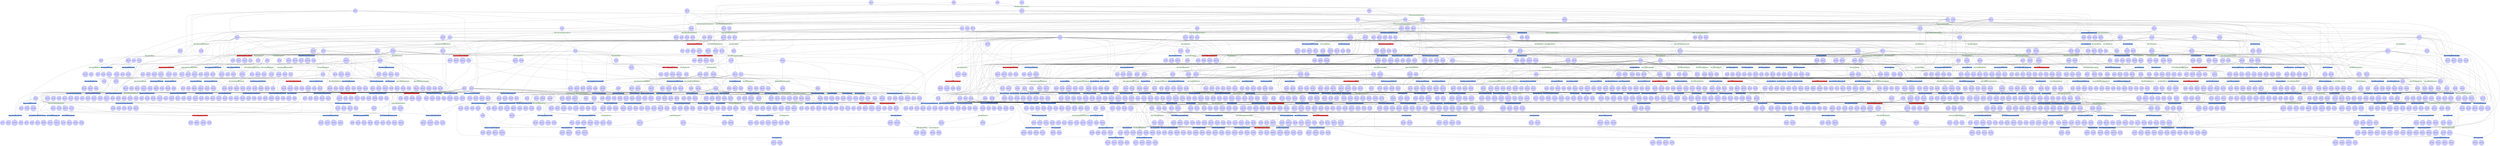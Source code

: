 digraph test {
  c1 -> e38;
  c1 -> e34;
  c1 -> e25;
  c1 -> e23;
  c1 -> e22;
  c1 -> e20;
  c1 -> e17;
  c1 -> e15;
  c1 -> e12;
  c1 -> e10;
  c1 -> e8;
  c1 -> e6;
  c2 -> e2;
  c2 -> e1;
  c3 -> e286;
  c3 -> e92;
  c3 -> e90;
  c3 -> e414;
  c3 -> e421;
  c3 -> e21;
  c3 -> e489;
  c3 -> e5;
  c4 -> e2;
  c5 -> e6;
  c5 -> e5;
  c5 -> e3;
  c5 -> e1;
  c6 -> e11;
  c6 -> e489;
  c6 -> e5;
  c6 -> e4;
  c7 -> e206;
  c7 -> e215;
  c7 -> e322;
  c7 -> e328;
  c7 -> e344;
  c7 -> e359;
  c7 -> e87;
  c7 -> e472;
  c7 -> e478;
  c7 -> e481;
  c7 -> e26;
  c7 -> e486;
  c7 -> e16;
  c7 -> e11;
  c7 -> e4;
  c8 -> e2;
  c8 -> e1;
  c9 -> e2;
  c9 -> e1;
  c10 -> e174;
  c10 -> e177;
  c10 -> e15;
  c10 -> e488;
  c10 -> e12;
  c10 -> e9;
  c10 -> e6;
  c10 -> e3;
  c10 -> e1;
  c11 -> e192;
  c11 -> e153;
  c11 -> e154;
  c11 -> e248;
  c11 -> e144;
  c11 -> e250;
  c11 -> e143;
  c11 -> e284;
  c11 -> e293;
  c11 -> e155;
  c11 -> e295;
  c11 -> e156;
  c11 -> e157;
  c11 -> e130;
  c11 -> e325;
  c11 -> e158;
  c11 -> e159;
  c11 -> e111;
  c11 -> e160;
  c11 -> e161;
  c11 -> e162;
  c11 -> e163;
  c11 -> e107;
  c11 -> e164;
  c11 -> e165;
  c11 -> e86;
  c11 -> e166;
  c11 -> e167;
  c11 -> e168;
  c11 -> e169;
  c11 -> e170;
  c11 -> e416;
  c11 -> e171;
  c11 -> e172;
  c11 -> e41;
  c11 -> e173;
  c11 -> e174;
  c11 -> e175;
  c11 -> e176;
  c11 -> e27;
  c11 -> e24;
  c11 -> e177;
  c11 -> e178;
  c11 -> e179;
  c11 -> e14;
  c11 -> e180;
  e1 -> c12;
  e1 -> c13;
  c13 -> e4;
  e1 -> c14;
  e1 -> c15;
  c15 -> e4;
  e1 -> c16;
  c16 -> e179;
  c16 -> e180;
  e2 -> c17;
  c17 -> e238;
  c17 -> e275;
  c17 -> e134;
  c17 -> e121;
  c17 -> e323;
  c17 -> e326;
  c17 -> e330;
  c17 -> e101;
  c17 -> e364;
  c17 -> e85;
  c17 -> e398;
  c17 -> e488;
  c17 -> e9;
  c17 -> e3;
  e2 -> c18;
  c18 -> e22;
  c18 -> e21;
  c18 -> e487;
  c18 -> e10;
  c18 -> e489;
  c18 -> e490;
  c18 -> e6;
  c18 -> e5;
  e2 -> c19;
  c19 -> e238;
  c19 -> e275;
  c19 -> e134;
  c19 -> e121;
  c19 -> e323;
  c19 -> e326;
  c19 -> e330;
  c19 -> e101;
  c19 -> e364;
  c19 -> e85;
  c19 -> e398;
  c19 -> e488;
  c19 -> e9;
  c19 -> e3;
  e2 -> c20;
  c20 -> e323;
  c20 -> e330;
  c20 -> e114;
  c20 -> e101;
  c20 -> e98;
  c20 -> e85;
  c20 -> e398;
  c20 -> e400;
  c20 -> e79;
  c20 -> e438;
  c20 -> e63;
  c20 -> e458;
  c20 -> e488;
  c20 -> e9;
  c20 -> e3;
  e3 -> c21;
  c21 -> e242;
  c21 -> e243;
  c21 -> e252;
  c21 -> e285;
  c21 -> e289;
  c21 -> e338;
  c21 -> e340;
  c21 -> e341;
  c21 -> e342;
  c21 -> e373;
  c21 -> e375;
  c21 -> e384;
  c21 -> e386;
  c21 -> e409;
  c21 -> e78;
  c21 -> e412;
  c21 -> e415;
  c21 -> e442;
  c21 -> e462;
  e3 -> c22;
  c22 -> e11;
  c22 -> e10;
  c22 -> e489;
  e3 -> c23;
  c23 -> e242;
  c23 -> e243;
  c23 -> e252;
  c23 -> e285;
  c23 -> e289;
  c23 -> e338;
  c23 -> e340;
  c23 -> e341;
  c23 -> e342;
  c23 -> e373;
  c23 -> e375;
  c23 -> e384;
  c23 -> e386;
  c23 -> e409;
  c23 -> e78;
  c23 -> e412;
  c23 -> e415;
  c23 -> e442;
  c23 -> e462;
  e3 -> c24;
  c24 -> e485;
  c24 -> e19;
  c24 -> e11;
  c24 -> e490;
  e3 -> c25;
  c25 -> e172;
  c25 -> e34;
  c25 -> e175;
  c25 -> e176;
  c25 -> e22;
  c25 -> e178;
  c25 -> e10;
  e4 -> c26;
  c26 -> e179;
  c26 -> e180;
  e4 -> c27;
  e4 -> c28;
  c28 -> e180;
  c28 -> e8;
  e4 -> c29;
  e5 -> c30;
  c30 -> e410;
  c30 -> e70;
  c30 -> e443;
  c30 -> e476;
  c30 -> e477;
  c30 -> e484;
  c30 -> e13;
  c30 -> e7;
  e5 -> c31;
  c31 -> e25;
  c31 -> e20;
  c31 -> e18;
  c31 -> e15;
  c31 -> e12;
  e5 -> c32;
  c32 -> e12;
  c32 -> e9;
  c32 -> e7;
  e5 -> c33;
  c33 -> e410;
  c33 -> e70;
  c33 -> e477;
  c33 -> e478;
  c33 -> e486;
  c33 -> e13;
  c33 -> e7;
  e6 -> c34;
  e6 -> c35;
  e6 -> c36;
  e6 -> c37;
  e7 -> c38;
  c38 -> e224;
  c38 -> e140;
  c38 -> e276;
  c38 -> e119;
  c38 -> e118;
  c38 -> e96;
  c38 -> e95;
  c38 -> e405;
  c38 -> e433;
  c38 -> e453;
  c38 -> e455;
  c38 -> e28;
  e7 -> c39;
  c39 -> e174;
  c39 -> e177;
  c39 -> e15;
  c39 -> e488;
  e7 -> c40;
  c40 -> e473;
  c40 -> e483;
  c40 -> e16;
  c40 -> e14;
  e8 -> c41;
  e8 -> c42;
  c42 -> e179;
  e180 -> c43;
  e180 -> c44;
  e180 -> c45;
  e180 -> c46;
  e490 -> c47;
  e490 -> c48;
  e9 -> c49;
  c49 -> e185;
  c49 -> e187;
  c49 -> e195;
  c49 -> e198;
  c49 -> e200;
  c49 -> e222;
  c49 -> e233;
  c49 -> e142;
  c49 -> e256;
  c49 -> e278;
  c49 -> e126;
  c49 -> e304;
  c49 -> e112;
  c49 -> e347;
  c49 -> e389;
  c49 -> e411;
  c49 -> e413;
  c49 -> e429;
  c49 -> e444;
  e9 -> c50;
  c50 -> e477;
  c50 -> e478;
  c50 -> e486;
  c50 -> e20;
  c50 -> e13;
  e9 -> c51;
  c51 -> e185;
  c51 -> e187;
  c51 -> e195;
  c51 -> e198;
  c51 -> e200;
  c51 -> e222;
  c51 -> e233;
  c51 -> e142;
  c51 -> e256;
  c51 -> e278;
  c51 -> e126;
  c51 -> e304;
  c51 -> e112;
  c51 -> e347;
  c51 -> e389;
  c51 -> e411;
  c51 -> e413;
  c51 -> e429;
  c51 -> e444;
  e9 -> c52;
  c52 -> e123;
  c52 -> e352;
  c52 -> e362;
  c52 -> e99;
  c52 -> e392;
  c52 -> e393;
  c52 -> e399;
  c52 -> e435;
  c52 -> e451;
  c52 -> e471;
  c52 -> e40;
  c52 -> e475;
  c52 -> e30;
  c52 -> e486;
  c52 -> e18;
  e9 -> c53;
  c53 -> e171;
  c53 -> e173;
  c53 -> e25;
  c53 -> e20;
  e489 -> c54;
  e489 -> c55;
  e489 -> c56;
  e489 -> c57;
  e10 -> c58;
  e10 -> c59;
  c59 -> e19;
  e10 -> c60;
  c60 -> e33;
  c60 -> e479;
  c60 -> e485;
  e10 -> c61;
  c61 -> e33;
  c61 -> e479;
  c61 -> e485;
  e11 -> c62;
  c62 -> e176;
  c62 -> e22;
  c62 -> e21;
  c62 -> e178;
  e11 -> c63;
  c63 -> e113;
  c63 -> e92;
  c63 -> e383;
  c63 -> e414;
  c63 -> e72;
  c63 -> e55;
  c63 -> e450;
  c63 -> e54;
  c63 -> e469;
  c63 -> e43;
  c63 -> e470;
  c63 -> e480;
  c63 -> e21;
  e11 -> c64;
  c64 -> e158;
  c64 -> e337;
  c64 -> e164;
  c64 -> e383;
  c64 -> e169;
  c64 -> e426;
  c64 -> e446;
  c64 -> e450;
  c64 -> e44;
  c64 -> e468;
  c64 -> e469;
  c64 -> e470;
  c64 -> e175;
  c64 -> e29;
  c64 -> e480;
  c64 -> e178;
  c64 -> e17;
  e11 -> c65;
  c65 -> e76;
  c65 -> e57;
  c65 -> e460;
  c65 -> e45;
  c65 -> e468;
  c65 -> e43;
  c65 -> e35;
  c65 -> e32;
  c65 -> e31;
  c65 -> e480;
  c65 -> e487;
  e12 -> c66;
  e12 -> c67;
  e12 -> c68;
  c68 -> e484;
  e12 -> c69;
  e13 -> c70;
  c70 -> e197;
  c70 -> e202;
  c70 -> e203;
  c70 -> e229;
  c70 -> e253;
  c70 -> e263;
  c70 -> e273;
  c70 -> e299;
  c70 -> e300;
  c70 -> e302;
  c70 -> e307;
  c70 -> e310;
  c70 -> e321;
  c70 -> e120;
  c70 -> e355;
  c70 -> e357;
  c70 -> e97;
  c70 -> e394;
  c70 -> e71;
  c70 -> e436;
  c70 -> e42;
  e13 -> c71;
  c71 -> e171;
  c71 -> e173;
  c71 -> e25;
  e13 -> c72;
  c72 -> e246;
  c72 -> e277;
  c72 -> e345;
  c72 -> e368;
  c72 -> e388;
  c72 -> e395;
  c72 -> e406;
  c72 -> e437;
  c72 -> e456;
  c72 -> e474;
  c72 -> e26;
  c72 -> e24;
  e488 -> c73;
  e488 -> c74;
  e488 -> c75;
  e488 -> c76;
  e488 -> c77;
  e14 -> c78;
  c78 -> e50;
  c78 -> e36;
  c78 -> e481;
  e14 -> c79;
  c79 -> e439;
  c79 -> e459;
  e15 -> c80;
  c80 -> e39;
  e15 -> c81;
  c81 -> e360;
  c81 -> e80;
  c81 -> e68;
  c81 -> e64;
  c81 -> e452;
  e15 -> c82;
  c82 -> e452;
  c82 -> e49;
  c82 -> e37;
  c82 -> e36;
  c82 -> e28;
  c82 -> e483;
  e15 -> c83;
  c83 -> e360;
  c83 -> e80;
  c83 -> e68;
  c83 -> e64;
  c83 -> e452;
  e16 -> c84;
  c84 -> e349;
  c84 -> e370;
  c84 -> e390;
  c84 -> e407;
  c84 -> e454;
  c84 -> e37;
  c84 -> e27;
  e16 -> c85;
  c85 -> e400;
  c85 -> e438;
  c85 -> e458;
  c85 -> e39;
  c85 -> e177;
  c85 -> e23;
  e179 -> c86;
  e179 -> c87;
  e179 -> c88;
  e179 -> c89;
  e17 -> c90;
  e17 -> c91;
  c91 -> e172;
  c91 -> e176;
  e178 -> c92;
  e178 -> c93;
  e178 -> c94;
  e178 -> c95;
  e18 -> c96;
  c96 -> e477;
  e18 -> c97;
  c97 -> e478;
  e19 -> c98;
  c98 -> e462;
  c98 -> e464;
  c98 -> e479;
  e19 -> c99;
  c99 -> e33;
  e487 -> c100;
  e487 -> c101;
  e20 -> c102;
  c102 -> e108;
  e20 -> c103;
  c103 -> e30;
  e20 -> c104;
  c104 -> e46;
  c104 -> e466;
  c104 -> e475;
  c104 -> e476;
  e20 -> c105;
  c105 -> e46;
  c105 -> e466;
  c105 -> e475;
  e21 -> c106;
  c106 -> e133;
  c106 -> e129;
  c106 -> e335;
  c106 -> e106;
  c106 -> e372;
  c106 -> e376;
  c106 -> e379;
  c106 -> e387;
  c106 -> e84;
  c106 -> e408;
  c106 -> e418;
  c106 -> e431;
  c106 -> e461;
  c106 -> e463;
  c106 -> e482;
  e21 -> c107;
  c107 -> e34;
  c107 -> e31;
  e21 -> c108;
  c108 -> e463;
  c108 -> e172;
  c108 -> e34;
  c108 -> e175;
  c108 -> e482;
  e21 -> c109;
  c109 -> e372;
  c109 -> e376;
  c109 -> e89;
  c109 -> e387;
  c109 -> e74;
  c109 -> e426;
  c109 -> e431;
  c109 -> e446;
  c109 -> e57;
  c109 -> e463;
  c109 -> e468;
  c109 -> e482;
  e486 -> c110;
  e486 -> c111;
  e486 -> c112;
  e486 -> c113;
  e22 -> c114;
  c114 -> e333;
  c114 -> e371;
  c114 -> e29;
  e22 -> c115;
  c115 -> e59;
  c115 -> e56;
  c115 -> e449;
  c115 -> e467;
  c115 -> e32;
  e22 -> c116;
  c116 -> e55;
  c116 -> e47;
  c116 -> e465;
  c116 -> e467;
  c116 -> e469;
  c116 -> e43;
  c116 -> e35;
  c116 -> e480;
  e22 -> c117;
  c117 -> e422;
  c117 -> e73;
  c117 -> e447;
  c117 -> e56;
  c117 -> e47;
  c117 -> e465;
  c117 -> e467;
  c117 -> e35;
  e485 -> c118;
  e485 -> c119;
  e485 -> c120;
  e484 -> c121;
  e484 -> c122;
  e483 -> c123;
  e483 -> c124;
  e23 -> c125;
  e23 -> c126;
  c126 -> e174;
  e177 -> c127;
  e177 -> c128;
  e177 -> c129;
  e177 -> c130;
  e24 -> c131;
  c131 -> e213;
  c131 -> e146;
  c131 -> e292;
  c131 -> e117;
  c131 -> e346;
  c131 -> e105;
  c131 -> e94;
  c131 -> e82;
  c131 -> e66;
  c131 -> e48;
  c131 -> e472;
  e24 -> c132;
  c132 -> e211;
  c132 -> e280;
  c132 -> e316;
  c132 -> e331;
  c132 -> e366;
  c132 -> e403;
  c132 -> e441;
  e25 -> c133;
  c133 -> e181;
  c133 -> e193;
  c133 -> e204;
  c133 -> e208;
  c133 -> e214;
  c133 -> e216;
  c133 -> e230;
  c133 -> e245;
  c133 -> e255;
  c133 -> e290;
  c133 -> e51;
  e25 -> c134;
  c134 -> e261;
  c134 -> e264;
  c134 -> e305;
  c134 -> e312;
  c134 -> e313;
  c134 -> e361;
  c134 -> e391;
  c134 -> e432;
  c134 -> e40;
  e25 -> c135;
  c135 -> e432;
  c135 -> e65;
  c135 -> e53;
  c135 -> e52;
  c135 -> e457;
  c135 -> e48;
  c135 -> e471;
  c135 -> e42;
  c135 -> e474;
  e25 -> c136;
  c136 -> e218;
  c136 -> e220;
  c136 -> e257;
  c136 -> e258;
  c136 -> e259;
  c136 -> e261;
  c136 -> e262;
  c136 -> e266;
  c136 -> e298;
  c136 -> e303;
  c136 -> e305;
  c136 -> e306;
  c136 -> e308;
  c136 -> e309;
  c136 -> e312;
  c136 -> e352;
  c136 -> e354;
  c136 -> e356;
  c136 -> e358;
  c136 -> e102;
  c136 -> e361;
  c136 -> e391;
  c136 -> e392;
  c136 -> e393;
  c136 -> e397;
  c136 -> e81;
  c136 -> e428;
  c136 -> e69;
  c136 -> e432;
  c136 -> e435;
  c136 -> e451;
  c136 -> e53;
  c136 -> e52;
  c136 -> e471;
  e26 -> c137;
  c137 -> e212;
  c137 -> e232;
  c137 -> e291;
  c137 -> e327;
  c137 -> e110;
  c137 -> e353;
  c137 -> e369;
  c137 -> e396;
  c137 -> e434;
  c137 -> e457;
  c137 -> e41;
  e26 -> c138;
  c138 -> e151;
  c138 -> e153;
  c138 -> e221;
  c138 -> e235;
  c138 -> e267;
  c138 -> e155;
  c138 -> e295;
  c138 -> e124;
  c138 -> e314;
  c138 -> e161;
  c138 -> e362;
  c138 -> e100;
  c138 -> e166;
  c138 -> e399;
  c138 -> e51;
  c138 -> e173;
  c138 -> e38;
  e482 -> c139;
  e482 -> c140;
  e482 -> c141;
  e27 -> c142;
  c142 -> e296;
  c142 -> e115;
  c142 -> e348;
  c142 -> e93;
  c142 -> e67;
  c142 -> e49;
  e27 -> c143;
  c143 -> e226;
  c143 -> e240;
  c143 -> e282;
  c143 -> e283;
  c143 -> e320;
  c143 -> e332;
  c143 -> e367;
  c143 -> e402;
  c143 -> e440;
  e481 -> c144;
  e481 -> c145;
  e28 -> c146;
  c146 -> e296;
  c146 -> e115;
  c146 -> e348;
  c146 -> e349;
  c146 -> e93;
  c146 -> e370;
  c146 -> e390;
  c146 -> e407;
  e28 -> c147;
  c147 -> e68;
  c147 -> e67;
  c147 -> e454;
  c147 -> e50;
  c147 -> e473;
  e480 -> c148;
  e480 -> c149;
  e480 -> c150;
  e480 -> c151;
  e176 -> c152;
  e176 -> c153;
  e176 -> c154;
  e176 -> c155;
  e29 -> c156;
  c156 -> e385;
  c156 -> e423;
  c156 -> e427;
  c156 -> e59;
  c156 -> e448;
  c156 -> e56;
  c156 -> e467;
  e29 -> c157;
  c157 -> e284;
  c157 -> e287;
  c157 -> e113;
  c157 -> e165;
  c157 -> e170;
  c157 -> e72;
  c157 -> e55;
  c157 -> e54;
  c157 -> e43;
  e175 -> c158;
  e175 -> c159;
  e175 -> c160;
  e175 -> c161;
  e479 -> c162;
  e479 -> c163;
  e479 -> c164;
  e30 -> c165;
  c165 -> e444;
  c165 -> e60;
  c165 -> e466;
  e30 -> c166;
  c166 -> e46;
  e31 -> c167;
  c167 -> e463;
  e31 -> c168;
  e478 -> c169;
  e478 -> c170;
  e478 -> c171;
  e478 -> c172;
  e477 -> c173;
  e477 -> c174;
  e477 -> c175;
  e477 -> c176;
  e32 -> c177;
  c177 -> e384;
  c177 -> e73;
  c177 -> e442;
  c177 -> e61;
  c177 -> e465;
  e32 -> c178;
  c178 -> e55;
  c178 -> e47;
  c178 -> e469;
  e33 -> c179;
  c179 -> e464;
  e33 -> c180;
  c180 -> e462;
  e33 -> c181;
  c181 -> e464;
  e34 -> c182;
  c182 -> e44;
  e34 -> c183;
  c183 -> e75;
  c183 -> e424;
  c183 -> e58;
  c183 -> e45;
  e34 -> c184;
  c184 -> e74;
  c184 -> e62;
  c184 -> e445;
  c184 -> e58;
  c184 -> e446;
  c184 -> e57;
  c184 -> e460;
  c184 -> e461;
  c184 -> e468;
  e34 -> c185;
  c185 -> e378;
  c185 -> e91;
  c185 -> e417;
  c185 -> e75;
  c185 -> e62;
  c185 -> e445;
  c185 -> e58;
  c185 -> e460;
  e476 -> c186;
  e476 -> c187;
  e475 -> c188;
  e475 -> c189;
  e475 -> c190;
  e35 -> c191;
  c191 -> e427;
  c191 -> e59;
  e35 -> c192;
  c192 -> e415;
  c192 -> e54;
  c192 -> e470;
  e35 -> c193;
  c193 -> e59;
  e474 -> c194;
  e474 -> c195;
  e36 -> c196;
  c196 -> e455;
  e36 -> c197;
  c197 -> e459;
  e37 -> c198;
  c198 -> e401;
  c198 -> e64;
  c198 -> e453;
  e37 -> c199;
  c199 -> e405;
  c199 -> e63;
  c199 -> e458;
  e473 -> c200;
  e473 -> c201;
  e174 -> c202;
  e174 -> c203;
  e174 -> c204;
  e174 -> c205;
  e38 -> c206;
  e38 -> c207;
  c207 -> e171;
  e39 -> c208;
  c208 -> e315;
  c208 -> e360;
  c208 -> e363;
  c208 -> e80;
  c208 -> e401;
  c208 -> e68;
  c208 -> e64;
  c208 -> e452;
  e39 -> c209;
  c209 -> e114;
  c209 -> e162;
  c209 -> e98;
  c209 -> e167;
  c209 -> e168;
  c209 -> e79;
  c209 -> e63;
  e173 -> c210;
  e173 -> c211;
  e173 -> c212;
  e173 -> c213;
  e40 -> c214;
  c214 -> e195;
  c214 -> e220;
  c214 -> e222;
  c214 -> e254;
  c214 -> e258;
  c214 -> e266;
  c214 -> e301;
  c214 -> e127;
  c214 -> e303;
  c214 -> e308;
  c214 -> e103;
  c214 -> e358;
  c214 -> e102;
  c214 -> e88;
  c214 -> e81;
  c214 -> e429;
  c214 -> e430;
  c214 -> e69;
  c214 -> e52;
  e40 -> c215;
  c215 -> e139;
  c215 -> e298;
  c215 -> e124;
  c215 -> e122;
  c215 -> e328;
  c215 -> e354;
  c215 -> e356;
  c215 -> e359;
  c215 -> e100;
  c215 -> e397;
  c215 -> e428;
  c215 -> e53;
  e41 -> c216;
  c216 -> e191;
  c216 -> e152;
  c216 -> e244;
  c216 -> e136;
  c216 -> e294;
  c216 -> e128;
  c216 -> e116;
  c216 -> e104;
  c216 -> e83;
  c216 -> e65;
  e41 -> c217;
  c217 -> e188;
  c217 -> e189;
  c217 -> e190;
  c217 -> e201;
  c217 -> e227;
  c217 -> e228;
  c217 -> e239;
  c217 -> e269;
  c217 -> e270;
  c217 -> e271;
  c217 -> e272;
  c217 -> e281;
  c217 -> e317;
  c217 -> e318;
  c217 -> e319;
  c217 -> e365;
  c217 -> e404;
  e472 -> c218;
  e472 -> c219;
  e42 -> c220;
  c220 -> e294;
  c220 -> e116;
  c220 -> e110;
  c220 -> e346;
  c220 -> e369;
  c220 -> e94;
  c220 -> e388;
  c220 -> e406;
  e42 -> c221;
  c221 -> e391;
  c221 -> e83;
  c221 -> e428;
  c221 -> e69;
  c221 -> e434;
  c221 -> e66;
  c221 -> e451;
  c221 -> e456;
  e471 -> c222;
  e471 -> c223;
  e471 -> c224;
  e470 -> c225;
  e470 -> c226;
  e470 -> c227;
  e43 -> c228;
  c228 -> e447;
  c228 -> e448;
  c228 -> e56;
  e43 -> c229;
  c229 -> e420;
  c229 -> e421;
  e43 -> c230;
  c230 -> e420;
  c230 -> e448;
  e43 -> c231;
  c231 -> e420;
  c231 -> e425;
  c231 -> e447;
  c231 -> e449;
  e469 -> c232;
  e469 -> c233;
  e469 -> c234;
  e469 -> c235;
  e468 -> c236;
  e468 -> c237;
  e468 -> c238;
  e468 -> c239;
  e172 -> c240;
  e172 -> c241;
  e172 -> c242;
  e172 -> c243;
  e467 -> c244;
  e467 -> c245;
  e467 -> c246;
  e467 -> c247;
  e44 -> c248;
  c248 -> e339;
  c248 -> e380;
  c248 -> e419;
  c248 -> e75;
  c248 -> e58;
  e44 -> c249;
  c249 -> e159;
  c249 -> e89;
  c249 -> e416;
  c249 -> e74;
  c249 -> e57;
  e466 -> c250;
  e466 -> c251;
  e466 -> c252;
  e465 -> c253;
  e465 -> c254;
  e465 -> c255;
  e464 -> c256;
  e464 -> c257;
  e464 -> c258;
  e45 -> c259;
  c259 -> e338;
  c259 -> e91;
  c259 -> e409;
  c259 -> e77;
  c259 -> e445;
  e45 -> c260;
  c260 -> e74;
  c260 -> e62;
  c260 -> e446;
  e46 -> c261;
  c261 -> e443;
  c261 -> e60;
  e46 -> c262;
  c262 -> e389;
  c262 -> e411;
  c262 -> e413;
  c262 -> e444;
  e46 -> c263;
  c263 -> e60;
  e463 -> c264;
  e463 -> c265;
  e463 -> c266;
  e463 -> c267;
  e462 -> c268;
  e462 -> c269;
  e462 -> c270;
  e462 -> c271;
  e47 -> c272;
  c272 -> e385;
  c272 -> e61;
  e47 -> c273;
  c273 -> e78;
  c273 -> e412;
  c273 -> e72;
  c273 -> e442;
  c273 -> e450;
  e47 -> c274;
  c274 -> e61;
  e461 -> c275;
  e461 -> c276;
  e460 -> c277;
  e460 -> c278;
  e460 -> c279;
  e459 -> c280;
  e459 -> c281;
  e458 -> c282;
  e458 -> c283;
  e458 -> c284;
  e48 -> c285;
  c285 -> e397;
  c285 -> e81;
  c285 -> e435;
  c285 -> e436;
  e48 -> c286;
  c286 -> e357;
  c286 -> e359;
  c286 -> e97;
  c286 -> e441;
  e457 -> c287;
  e457 -> c288;
  e456 -> c289;
  e456 -> c290;
  e49 -> c291;
  c291 -> e363;
  c291 -> e80;
  c291 -> e433;
  e49 -> c292;
  c292 -> e140;
  c292 -> e119;
  c292 -> e96;
  c292 -> e79;
  c292 -> e438;
  c292 -> e440;
  e50 -> c293;
  e50 -> c294;
  c294 -> e439;
  e455 -> c295;
  e455 -> c296;
  e454 -> c297;
  e454 -> c298;
  e453 -> c299;
  e453 -> c300;
  e171 -> c301;
  e171 -> c302;
  e171 -> c303;
  e171 -> c304;
  e51 -> c305;
  c305 -> e196;
  c305 -> e219;
  c305 -> e223;
  c305 -> e260;
  c305 -> e261;
  c305 -> e265;
  c305 -> e305;
  c305 -> e311;
  c305 -> e312;
  c305 -> e361;
  c305 -> e391;
  c305 -> e432;
  e51 -> c306;
  c306 -> e186;
  c306 -> e192;
  c306 -> e199;
  c306 -> e150;
  c306 -> e147;
  c306 -> e154;
  c306 -> e248;
  c306 -> e139;
  c306 -> e138;
  c306 -> e157;
  c306 -> e123;
  c306 -> e122;
  c306 -> e163;
  c306 -> e99;
  e452 -> c307;
  e452 -> c308;
  e452 -> c309;
  e452 -> c310;
  e52 -> c311;
  e52 -> c312;
  c312 -> e163;
  c312 -> e166;
  e52 -> c313;
  c313 -> e163;
  c313 -> e166;
  e53 -> c314;
  c314 -> e104;
  c314 -> e396;
  c314 -> e82;
  c314 -> e71;
  c314 -> e430;
  c314 -> e437;
  e53 -> c315;
  c315 -> e150;
  c315 -> e147;
  c315 -> e233;
  c315 -> e235;
  c315 -> e142;
  c315 -> e256;
  c315 -> e267;
  c315 -> e138;
  c315 -> e278;
  c315 -> e126;
  c315 -> e304;
  c315 -> e314;
  c315 -> e112;
  c315 -> e347;
  c315 -> e429;
  e53 -> c316;
  c316 -> e254;
  c316 -> e301;
  c316 -> e127;
  c316 -> e103;
  c316 -> e88;
  c316 -> e430;
  e451 -> c317;
  e451 -> c318;
  e451 -> c319;
  e54 -> c320;
  c320 -> e90;
  e54 -> c321;
  c321 -> e427;
  e54 -> c322;
  c322 -> e341;
  c322 -> e386;
  e450 -> c323;
  e450 -> c324;
  e450 -> c325;
  e55 -> c326;
  c326 -> e422;
  c326 -> e423;
  c326 -> e73;
  e55 -> c327;
  c327 -> e382;
  e55 -> c328;
  c328 -> e382;
  c328 -> e423;
  e55 -> c329;
  c329 -> e382;
  c329 -> e422;
  e449 -> c330;
  e449 -> c331;
  e56 -> c332;
  e56 -> c333;
  c333 -> e421;
  c333 -> e425;
  e56 -> c334;
  c334 -> e420;
  c334 -> e421;
  e56 -> c335;
  e57 -> c336;
  c336 -> e417;
  c336 -> e418;
  c336 -> e419;
  c336 -> e75;
  e57 -> c337;
  c337 -> e377;
  c337 -> e84;
  e57 -> c338;
  c338 -> e297;
  c338 -> e350;
  c338 -> e377;
  c338 -> e419;
  e57 -> c339;
  c339 -> e377;
  c339 -> e381;
  c339 -> e417;
  c339 -> e424;
  e448 -> c340;
  e448 -> c341;
  e448 -> c342;
  e447 -> c343;
  e447 -> c344;
  e447 -> c345;
  e446 -> c346;
  e446 -> c347;
  e446 -> c348;
  e446 -> c349;
  e58 -> c350;
  e58 -> c351;
  c351 -> e76;
  e58 -> c352;
  c352 -> e376;
  c352 -> e416;
  c352 -> e431;
  e58 -> c353;
  c353 -> e416;
  e59 -> c354;
  e59 -> c355;
  c355 -> e90;
  c355 -> e414;
  e59 -> c356;
  c356 -> e90;
  c356 -> e386;
  c356 -> e414;
  c356 -> e415;
  c356 -> e170;
  e59 -> c357;
  c357 -> e341;
  c357 -> e386;
  c357 -> e415;
  c357 -> e170;
  e445 -> c358;
  e445 -> c359;
  e445 -> c360;
  e60 -> c361;
  c361 -> e410;
  c361 -> e411;
  e60 -> c362;
  c362 -> e410;
  c362 -> e413;
  c362 -> e70;
  e60 -> c363;
  c363 -> e156;
  c363 -> e160;
  c363 -> e389;
  c363 -> e413;
  e61 -> c364;
  c364 -> e340;
  c364 -> e78;
  e61 -> c365;
  c365 -> e286;
  c365 -> e288;
  c365 -> e342;
  c365 -> e371;
  c365 -> e92;
  c365 -> e374;
  c365 -> e165;
  c365 -> e412;
  c365 -> e169;
  e61 -> c366;
  c366 -> e284;
  c366 -> e288;
  c366 -> e333;
  c366 -> e334;
  c366 -> e158;
  c366 -> e342;
  c366 -> e371;
  c366 -> e374;
  c366 -> e165;
  c366 -> e412;
  c366 -> e169;
  e444 -> c367;
  e444 -> c368;
  e444 -> c369;
  e444 -> c370;
  e62 -> c371;
  c371 -> e339;
  c371 -> e408;
  c371 -> e77;
  e62 -> c372;
  c372 -> e373;
  c372 -> e375;
  c372 -> e89;
  c372 -> e409;
  c372 -> e426;
  e62 -> c373;
  c373 -> e77;
  e443 -> c374;
  e443 -> c375;
  e442 -> c376;
  e442 -> c377;
  e442 -> c378;
  e442 -> c379;
  e441 -> c380;
  e441 -> c381;
  e440 -> c382;
  e440 -> c383;
  e439 -> c384;
  e439 -> c385;
  e63 -> c386;
  c386 -> e95;
  e63 -> c387;
  c387 -> e324;
  c387 -> e401;
  e63 -> c388;
  c388 -> e326;
  c388 -> e364;
  e438 -> c389;
  e438 -> c390;
  e438 -> c391;
  e64 -> c392;
  e64 -> c393;
  e64 -> c394;
  c394 -> e364;
  c394 -> e95;
  c394 -> e398;
  c394 -> e168;
  c394 -> e405;
  e64 -> c395;
  c395 -> e326;
  c395 -> e364;
  c395 -> e398;
  c395 -> e168;
  e437 -> c396;
  e437 -> c397;
  e65 -> c398;
  c398 -> e122;
  c398 -> e356;
  c398 -> e102;
  c398 -> e361;
  c398 -> e100;
  c398 -> e99;
  c398 -> e393;
  c398 -> e394;
  c398 -> e399;
  e65 -> c399;
  c399 -> e302;
  c399 -> e122;
  c399 -> e120;
  c399 -> e100;
  c399 -> e99;
  c399 -> e399;
  c399 -> e404;
  e66 -> c400;
  c400 -> e354;
  c400 -> e358;
  c400 -> e392;
  e66 -> c401;
  c401 -> e403;
  e436 -> c402;
  e436 -> c403;
  e435 -> c404;
  e435 -> c405;
  e435 -> c406;
  e434 -> c407;
  e434 -> c408;
  e67 -> c409;
  c409 -> e315;
  c409 -> e360;
  e67 -> c410;
  c410 -> e98;
  c410 -> e400;
  c410 -> e402;
  e433 -> c411;
  e433 -> c412;
  e432 -> c413;
  e432 -> c414;
  e432 -> c415;
  e432 -> c416;
  e431 -> c417;
  e431 -> c418;
  e431 -> c419;
  e68 -> c420;
  e68 -> c421;
  c421 -> e237;
  c421 -> e145;
  c421 -> e279;
  c421 -> e135;
  c421 -> e329;
  c421 -> e109;
  e68 -> c422;
  c422 -> e348;
  c422 -> e93;
  c422 -> e390;
  c422 -> e85;
  c422 -> e167;
  c422 -> e407;
  e68 -> c423;
  c423 -> e238;
  c423 -> e134;
  c423 -> e330;
  c423 -> e85;
  c423 -> e167;
  e69 -> c424;
  e69 -> c425;
  c425 -> e294;
  c425 -> e157;
  c425 -> e116;
  c425 -> e110;
  c425 -> e346;
  c425 -> e161;
  c425 -> e369;
  c425 -> e94;
  c425 -> e388;
  c425 -> e406;
  e69 -> c426;
  c426 -> e248;
  c426 -> e295;
  c426 -> e157;
  c426 -> e161;
  e70 -> c427;
  e70 -> c428;
  c428 -> e156;
  c428 -> e160;
  c428 -> e389;
  e70 -> c429;
  c429 -> e87;
  c429 -> e86;
  e430 -> c430;
  e430 -> c431;
  e430 -> c432;
  e429 -> c433;
  e429 -> c434;
  e429 -> c435;
  e429 -> c436;
  e71 -> c437;
  c437 -> e191;
  c437 -> e152;
  c437 -> e212;
  c437 -> e213;
  c437 -> e232;
  c437 -> e146;
  c437 -> e244;
  c437 -> e246;
  c437 -> e136;
  c437 -> e277;
  c437 -> e291;
  c437 -> e292;
  c437 -> e327;
  c437 -> e117;
  c437 -> e345;
  c437 -> e368;
  e71 -> c438;
  c438 -> e128;
  c438 -> e353;
  c438 -> e105;
  c438 -> e88;
  c438 -> e395;
  e428 -> c439;
  e428 -> c440;
  e428 -> c441;
  e72 -> c442;
  e72 -> c443;
  c443 -> e385;
  e72 -> c444;
  c444 -> e340;
  c444 -> e342;
  c444 -> e384;
  e427 -> c445;
  e427 -> c446;
  e427 -> c447;
  e426 -> c448;
  e426 -> c449;
  e426 -> c450;
  e73 -> c451;
  e73 -> c452;
  c452 -> e382;
  e73 -> c453;
  e425 -> c454;
  e425 -> c455;
  e74 -> c456;
  c456 -> e378;
  c456 -> e379;
  c456 -> e380;
  c456 -> e91;
  e74 -> c457;
  c457 -> e335;
  c457 -> e336;
  c457 -> e106;
  e74 -> c458;
  c458 -> e249;
  c458 -> e131;
  c458 -> e336;
  c458 -> e380;
  e74 -> c459;
  c459 -> e336;
  c459 -> e378;
  e424 -> c460;
  e424 -> c461;
  e423 -> c462;
  e423 -> c463;
  e423 -> c464;
  e422 -> c465;
  e422 -> c466;
  e422 -> c467;
  e75 -> c468;
  e75 -> c469;
  c469 -> e381;
  e75 -> c470;
  c470 -> e377;
  c470 -> e84;
  e75 -> c471;
  e421 -> c472;
  e421 -> c473;
  e421 -> c474;
  e421 -> c475;
  e420 -> c476;
  e420 -> c477;
  e420 -> c478;
  e420 -> c479;
  e419 -> c480;
  e419 -> c481;
  e419 -> c482;
  e418 -> c483;
  e418 -> c484;
  e417 -> c485;
  e417 -> c486;
  e417 -> c487;
  e416 -> c488;
  e416 -> c489;
  e416 -> c490;
  e416 -> c491;
  e170 -> c492;
  e170 -> c493;
  e170 -> c494;
  e170 -> c495;
  e415 -> c496;
  e415 -> c497;
  e415 -> c498;
  e415 -> c499;
  e415 -> c500;
  e76 -> c501;
  c501 -> e376;
  e76 -> c502;
  e414 -> c503;
  e414 -> c504;
  e414 -> c505;
  e414 -> c506;
  e169 -> c507;
  e169 -> c508;
  e169 -> c509;
  e169 -> c510;
  e413 -> c511;
  e413 -> c512;
  e413 -> c513;
  e413 -> c514;
  e413 -> c515;
  e412 -> c516;
  e412 -> c517;
  e412 -> c518;
  e412 -> c519;
  e412 -> c520;
  e411 -> c521;
  e411 -> c522;
  e411 -> c523;
  e411 -> c524;
  e77 -> c525;
  c525 -> e133;
  c525 -> e285;
  c525 -> e372;
  c525 -> e373;
  e77 -> c526;
  c526 -> e133;
  c526 -> e289;
  c526 -> e129;
  c526 -> e159;
  c526 -> e372;
  c526 -> e375;
  c526 -> e164;
  c526 -> e387;
  e77 -> c527;
  c527 -> e243;
  c527 -> e252;
  c527 -> e289;
  c527 -> e159;
  c527 -> e375;
  c527 -> e164;
  e410 -> c528;
  e410 -> c529;
  e410 -> c530;
  e410 -> c531;
  e78 -> c532;
  c532 -> e288;
  c532 -> e334;
  c532 -> e374;
  e78 -> c533;
  c533 -> e286;
  c533 -> e371;
  c533 -> e92;
  e78 -> c534;
  c534 -> e288;
  c534 -> e334;
  c534 -> e374;
  e78 -> c535;
  c535 -> e287;
  c535 -> e334;
  c535 -> e337;
  c535 -> e113;
  c535 -> e374;
  c535 -> e383;
  e409 -> c536;
  e409 -> c537;
  e409 -> c538;
  e409 -> c539;
  e408 -> c540;
  e408 -> c541;
  e407 -> c542;
  e407 -> c543;
  e407 -> c544;
  e406 -> c545;
  e406 -> c546;
  e406 -> c547;
  e405 -> c548;
  e405 -> c549;
  e405 -> c550;
  e404 -> c551;
  e404 -> c552;
  e403 -> c553;
  e403 -> c554;
  e402 -> c555;
  e402 -> c556;
  e401 -> c557;
  e401 -> c558;
  e401 -> c559;
  e79 -> c560;
  c560 -> e224;
  c560 -> e225;
  c560 -> e268;
  c560 -> e276;
  c560 -> e118;
  c560 -> e367;
  e79 -> c561;
  c561 -> e225;
  c561 -> e268;
  c561 -> e274;
  c561 -> e363;
  e79 -> c562;
  c562 -> e275;
  c562 -> e121;
  e400 -> c563;
  e400 -> c564;
  e400 -> c565;
  e399 -> c566;
  e399 -> c567;
  e399 -> c568;
  e399 -> c569;
  e168 -> c570;
  e168 -> c571;
  e168 -> c572;
  e168 -> c573;
  e398 -> c574;
  e398 -> c575;
  e398 -> c576;
  e398 -> c577;
  e398 -> c578;
  e80 -> c579;
  e80 -> c580;
  c580 -> e137;
  c580 -> e125;
  e80 -> c581;
  c581 -> e121;
  c581 -> e118;
  c581 -> e101;
  c581 -> e96;
  e80 -> c582;
  c582 -> e275;
  c582 -> e121;
  c582 -> e323;
  c582 -> e101;
  e81 -> c583;
  c583 -> e357;
  e81 -> c584;
  c584 -> e357;
  c584 -> e359;
  c584 -> e97;
  e81 -> c585;
  e82 -> c586;
  c586 -> e355;
  c586 -> e103;
  e82 -> c587;
  c587 -> e215;
  c587 -> e229;
  c587 -> e300;
  c587 -> e321;
  c587 -> e366;
  e397 -> c588;
  e397 -> c589;
  e397 -> c590;
  e396 -> c591;
  e396 -> c592;
  e395 -> c593;
  e395 -> c594;
  e83 -> c595;
  c595 -> e139;
  c595 -> e298;
  c595 -> e303;
  c595 -> e305;
  c595 -> e124;
  c595 -> e123;
  c595 -> e352;
  c595 -> e362;
  e83 -> c596;
  c596 -> e139;
  c596 -> e124;
  c596 -> e123;
  c596 -> e362;
  c596 -> e365;
  e394 -> c597;
  e394 -> c598;
  e393 -> c599;
  e393 -> c600;
  e393 -> c601;
  e392 -> c602;
  e392 -> c603;
  e392 -> c604;
  e84 -> c605;
  e84 -> c606;
  e84 -> c607;
  c607 -> e350;
  c607 -> e107;
  e167 -> c608;
  e167 -> c609;
  e167 -> c610;
  e167 -> c611;
  e85 -> c612;
  e85 -> c613;
  c613 -> e296;
  c613 -> e115;
  c613 -> e349;
  c613 -> e162;
  c613 -> e370;
  e85 -> c614;
  e85 -> c615;
  c615 -> e109;
  e85 -> c616;
  c616 -> e162;
  e391 -> c617;
  e391 -> c618;
  e391 -> c619;
  e391 -> c620;
  e390 -> c621;
  e390 -> c622;
  e390 -> c623;
  e166 -> c624;
  e166 -> c625;
  e166 -> c626;
  e166 -> c627;
  e389 -> c628;
  e389 -> c629;
  e389 -> c630;
  e389 -> c631;
  e389 -> c632;
  e388 -> c633;
  e388 -> c634;
  e388 -> c635;
  e86 -> c636;
  c636 -> e344;
  e86 -> c637;
  e87 -> c638;
  c638 -> e111;
  e87 -> c639;
  c639 -> e160;
  c639 -> e108;
  e387 -> c640;
  e387 -> c641;
  e387 -> c642;
  e88 -> c643;
  c643 -> e185;
  c643 -> e112;
  e88 -> c644;
  c644 -> e244;
  c644 -> e154;
  c644 -> e136;
  c644 -> e290;
  c644 -> e291;
  c644 -> e292;
  c644 -> e132;
  c644 -> e155;
  c644 -> e327;
  c644 -> e117;
  c644 -> e345;
  c644 -> e347;
  c644 -> e368;
  e88 -> c645;
  c645 -> e184;
  c645 -> e187;
  c645 -> e204;
  c645 -> e207;
  c645 -> e230;
  c645 -> e233;
  c645 -> e234;
  c645 -> e154;
  c645 -> e278;
  c645 -> e290;
  c645 -> e132;
  c645 -> e155;
  c645 -> e347;
  e386 -> c646;
  e386 -> c647;
  e386 -> c648;
  e386 -> c649;
  e386 -> c650;
  e89 -> c651;
  c651 -> e133;
  c651 -> e129;
  e89 -> c652;
  c652 -> e149;
  c652 -> e251;
  c652 -> e339;
  e89 -> c653;
  c653 -> e242;
  c653 -> e243;
  c653 -> e252;
  c653 -> e285;
  c653 -> e289;
  c653 -> e338;
  e385 -> c654;
  e385 -> c655;
  e385 -> c656;
  e384 -> c657;
  e384 -> c658;
  e384 -> c659;
  e384 -> c660;
  e90 -> c661;
  c661 -> e351;
  e90 -> c662;
  e90 -> c663;
  c663 -> e341;
  c663 -> e351;
  e90 -> c664;
  c664 -> e351;
  e383 -> c665;
  e383 -> c666;
  e383 -> c667;
  e91 -> c668;
  c668 -> e335;
  e91 -> c669;
  c669 -> e335;
  c669 -> e336;
  c669 -> e106;
  e91 -> c670;
  c670 -> e250;
  e382 -> c671;
  e382 -> c672;
  e382 -> c673;
  e382 -> c674;
  e381 -> c675;
  e381 -> c676;
  e380 -> c677;
  e380 -> c678;
  e380 -> c679;
  e379 -> c680;
  e379 -> c681;
  e378 -> c682;
  e378 -> c683;
  e378 -> c684;
  e377 -> c685;
  e377 -> c686;
  e377 -> c687;
  e377 -> c688;
  e165 -> c689;
  e165 -> c690;
  e165 -> c691;
  e165 -> c692;
  e376 -> c693;
  e376 -> c694;
  e376 -> c695;
  e376 -> c696;
  e164 -> c697;
  e164 -> c698;
  e164 -> c699;
  e164 -> c700;
  e375 -> c701;
  e375 -> c702;
  e375 -> c703;
  e375 -> c704;
  e375 -> c705;
  e374 -> c706;
  e374 -> c707;
  e374 -> c708;
  e374 -> c709;
  e374 -> c710;
  e92 -> c711;
  c711 -> e343;
  e92 -> c712;
  c712 -> e333;
  e92 -> c713;
  c713 -> e284;
  c713 -> e333;
  c713 -> e334;
  c713 -> e158;
  c713 -> e343;
  e92 -> c714;
  c714 -> e287;
  c714 -> e337;
  c714 -> e343;
  e373 -> c715;
  e373 -> c716;
  e373 -> c717;
  e373 -> c718;
  e372 -> c719;
  e372 -> c720;
  e372 -> c721;
  e372 -> c722;
  e371 -> c723;
  e371 -> c724;
  e371 -> c725;
  e371 -> c726;
  e370 -> c727;
  e370 -> c728;
  e370 -> c729;
  e93 -> c730;
  c730 -> e237;
  c730 -> e135;
  c730 -> e329;
  e93 -> c731;
  c731 -> e135;
  c731 -> e134;
  c731 -> e329;
  c731 -> e330;
  e93 -> c732;
  c732 -> e329;
  c732 -> e114;
  c732 -> e332;
  e94 -> c733;
  e94 -> c734;
  c734 -> e328;
  e94 -> c735;
  c735 -> e328;
  c735 -> e331;
  e369 -> c736;
  e369 -> c737;
  e369 -> c738;
  e368 -> c739;
  e368 -> c740;
  e368 -> c741;
  e95 -> c742;
  e95 -> c743;
  c743 -> e326;
  e95 -> c744;
  c744 -> e324;
  c744 -> e325;
  e96 -> c745;
  e96 -> c746;
  c746 -> e323;
  e96 -> c747;
  e97 -> c748;
  e97 -> c749;
  e97 -> c750;
  c750 -> e322;
  e367 -> c751;
  e367 -> c752;
  e366 -> c753;
  e366 -> c754;
  e365 -> c755;
  e365 -> c756;
  e364 -> c757;
  e364 -> c758;
  e364 -> c759;
  e364 -> c760;
  e364 -> c761;
  e363 -> c762;
  e363 -> c763;
  e363 -> c764;
  e98 -> c765;
  c765 -> e320;
  e98 -> c766;
  c766 -> e315;
  e98 -> c767;
  e99 -> c768;
  c768 -> e309;
  c768 -> e310;
  c768 -> e311;
  c768 -> e312;
  e99 -> c769;
  c769 -> e319;
  e99 -> c770;
  c770 -> e311;
  e99 -> c771;
  c771 -> e309;
  c771 -> e313;
  e100 -> c772;
  c772 -> e306;
  c772 -> e307;
  c772 -> e308;
  e100 -> c773;
  c773 -> e318;
  e100 -> c774;
  e100 -> c775;
  c775 -> e306;
  e362 -> c776;
  e362 -> c777;
  e362 -> c778;
  e362 -> c779;
  e101 -> c780;
  e101 -> c781;
  c781 -> e140;
  c781 -> e119;
  e101 -> c782;
  e101 -> c783;
  c783 -> e125;
  e101 -> c784;
  e361 -> c785;
  e361 -> c786;
  e361 -> c787;
  e361 -> c788;
  e360 -> c789;
  e360 -> c790;
  e360 -> c791;
  e360 -> c792;
  e102 -> c793;
  c793 -> e302;
  e102 -> c794;
  c794 -> e302;
  c794 -> e120;
  e102 -> c795;
  e359 -> c796;
  e359 -> c797;
  e359 -> c798;
  e359 -> c799;
  e358 -> c800;
  e358 -> c801;
  e358 -> c802;
  e357 -> c803;
  e357 -> c804;
  e357 -> c805;
  e357 -> c806;
  e103 -> c807;
  c807 -> e300;
  c807 -> e126;
  e103 -> c808;
  c808 -> e255;
  c808 -> e141;
  c808 -> e300;
  c808 -> e304;
  c808 -> e321;
  e103 -> c809;
  c809 -> e255;
  c809 -> e141;
  c809 -> e304;
  e104 -> c810;
  c810 -> e223;
  c810 -> e299;
  c810 -> e127;
  e104 -> c811;
  c811 -> e199;
  c811 -> e202;
  c811 -> e221;
  c811 -> e253;
  c811 -> e138;
  c811 -> e273;
  c811 -> e314;
  c811 -> e317;
  e356 -> c812;
  e356 -> c813;
  e356 -> c814;
  e105 -> c815;
  c815 -> e301;
  e105 -> c816;
  c816 -> e316;
  e355 -> c817;
  e355 -> c818;
  e354 -> c819;
  e354 -> c820;
  e354 -> c821;
  e353 -> c822;
  e353 -> c823;
  e352 -> c824;
  e352 -> c825;
  e352 -> c826;
  e351 -> c827;
  e351 -> c828;
  e351 -> c829;
  e106 -> c830;
  e106 -> c831;
  c831 -> e250;
  e106 -> c832;
  c832 -> e131;
  c832 -> e130;
  e107 -> c833;
  c833 -> e297;
  e107 -> c834;
  e350 -> c835;
  e350 -> c836;
  e163 -> c837;
  e163 -> c838;
  e163 -> c839;
  e163 -> c840;
  e162 -> c841;
  e162 -> c842;
  e162 -> c843;
  e162 -> c844;
  e108 -> c845;
  e108 -> c846;
  c846 -> e156;
  e109 -> c847;
  e109 -> c848;
  e349 -> c849;
  e349 -> c850;
  e349 -> c851;
  e348 -> c852;
  e348 -> c853;
  e348 -> c854;
  e161 -> c855;
  e161 -> c856;
  e161 -> c857;
  e161 -> c858;
  e160 -> c859;
  e160 -> c860;
  e160 -> c861;
  e160 -> c862;
  e347 -> c863;
  e347 -> c864;
  e347 -> c865;
  e347 -> c866;
  e347 -> c867;
  e346 -> c868;
  e346 -> c869;
  e346 -> c870;
  e110 -> c871;
  e110 -> c872;
  c872 -> e248;
  c872 -> e295;
  e110 -> c873;
  c873 -> e293;
  e345 -> c874;
  e345 -> c875;
  e345 -> c876;
  e111 -> c877;
  e111 -> c878;
  e344 -> c879;
  e344 -> c880;
  e343 -> c881;
  e343 -> c882;
  e343 -> c883;
  e112 -> c884;
  c884 -> e184;
  c884 -> e207;
  c884 -> e234;
  c884 -> e132;
  e112 -> c885;
  c885 -> e181;
  c885 -> e182;
  c885 -> e183;
  c885 -> e204;
  c885 -> e205;
  c885 -> e208;
  c885 -> e209;
  c885 -> e230;
  c885 -> e231;
  c885 -> e245;
  c885 -> e247;
  c885 -> e290;
  e112 -> c886;
  c886 -> e184;
  c886 -> e207;
  c886 -> e234;
  c886 -> e132;
  e112 -> c887;
  c887 -> e186;
  c887 -> e207;
  c887 -> e151;
  c887 -> e234;
  c887 -> e132;
  e342 -> c888;
  e342 -> c889;
  e342 -> c890;
  e342 -> c891;
  e342 -> c892;
  e341 -> c893;
  e341 -> c894;
  e341 -> c895;
  e341 -> c896;
  e341 -> c897;
  e113 -> c898;
  c898 -> e286;
  e113 -> c899;
  e113 -> c900;
  c900 -> e288;
  e340 -> c901;
  e340 -> c902;
  e340 -> c903;
  e340 -> c904;
  e339 -> c905;
  e339 -> c906;
  e339 -> c907;
  e338 -> c908;
  e338 -> c909;
  e338 -> c910;
  e338 -> c911;
  e337 -> c912;
  e337 -> c913;
  e337 -> c914;
  e336 -> c915;
  e336 -> c916;
  e336 -> c917;
  e336 -> c918;
  e335 -> c919;
  e335 -> c920;
  e335 -> c921;
  e335 -> c922;
  e159 -> c923;
  e159 -> c924;
  e159 -> c925;
  e159 -> c926;
  e158 -> c927;
  e158 -> c928;
  e158 -> c929;
  e158 -> c930;
  e334 -> c931;
  e334 -> c932;
  e334 -> c933;
  e334 -> c934;
  e334 -> c935;
  e333 -> c936;
  e333 -> c937;
  e333 -> c938;
  e333 -> c939;
  e332 -> c940;
  e332 -> c941;
  e331 -> c942;
  e331 -> c943;
  e114 -> c944;
  c944 -> e210;
  c944 -> e236;
  c944 -> e237;
  c944 -> e135;
  c944 -> e283;
  e114 -> c945;
  c945 -> e210;
  c945 -> e236;
  e114 -> c946;
  c946 -> e238;
  c946 -> e134;
  e115 -> c947;
  c947 -> e279;
  e115 -> c948;
  c948 -> e279;
  e115 -> c949;
  c949 -> e279;
  c949 -> e282;
  e330 -> c950;
  e330 -> c951;
  e330 -> c952;
  e330 -> c953;
  e330 -> c954;
  e329 -> c955;
  e329 -> c956;
  e329 -> c957;
  e329 -> c958;
  e116 -> c959;
  e116 -> c960;
  e116 -> c961;
  c961 -> e281;
  e328 -> c962;
  e328 -> c963;
  e328 -> c964;
  e328 -> c965;
  e117 -> c966;
  c966 -> e231;
  e117 -> c967;
  c967 -> e230;
  c967 -> e231;
  c967 -> e234;
  c967 -> e278;
  e117 -> c968;
  c968 -> e231;
  c968 -> e280;
  e327 -> c969;
  e327 -> c970;
  e327 -> c971;
  e326 -> c972;
  e326 -> c973;
  e326 -> c974;
  e326 -> c975;
  e326 -> c976;
  e118 -> c977;
  e118 -> c978;
  c978 -> e275;
  e118 -> c979;
  c979 -> e274;
  e325 -> c980;
  e325 -> c981;
  e324 -> c982;
  e324 -> c983;
  e119 -> c984;
  e119 -> c985;
  e119 -> c986;
  e323 -> c987;
  e323 -> c988;
  e323 -> c989;
  e323 -> c990;
  e323 -> c991;
  e120 -> c992;
  e120 -> c993;
  e120 -> c994;
  e322 -> c995;
  e322 -> c996;
  e321 -> c997;
  e321 -> c998;
  e321 -> c999;
  e320 -> c1000;
  e320 -> c1001;
  e319 -> c1002;
  e319 -> c1003;
  e318 -> c1004;
  e318 -> c1005;
  e317 -> c1006;
  e317 -> c1007;
  e316 -> c1008;
  e316 -> c1009;
  e121 -> c1010;
  e121 -> c1011;
  c1011 -> e224;
  c1011 -> e225;
  c1011 -> e268;
  c1011 -> e276;
  e121 -> c1012;
  e121 -> c1013;
  c1013 -> e268;
  c1013 -> e137;
  e121 -> c1014;
  e315 -> c1015;
  e315 -> c1016;
  e315 -> c1017;
  e314 -> c1018;
  e314 -> c1019;
  e314 -> c1020;
  e122 -> c1021;
  c1021 -> e262;
  c1021 -> e263;
  c1021 -> e265;
  c1021 -> e266;
  e122 -> c1022;
  c1022 -> e272;
  e122 -> c1023;
  c1023 -> e265;
  e122 -> c1024;
  c1024 -> e262;
  e313 -> c1025;
  e313 -> c1026;
  e312 -> c1027;
  e312 -> c1028;
  e312 -> c1029;
  e312 -> c1030;
  e311 -> c1031;
  e311 -> c1032;
  e311 -> c1033;
  e123 -> c1034;
  c1034 -> e259;
  c1034 -> e260;
  c1034 -> e261;
  e123 -> c1035;
  c1035 -> e271;
  e123 -> c1036;
  c1036 -> e260;
  e123 -> c1037;
  c1037 -> e259;
  c1037 -> e264;
  e310 -> c1038;
  e310 -> c1039;
  e309 -> c1040;
  e309 -> c1041;
  e309 -> c1042;
  e308 -> c1043;
  e308 -> c1044;
  e308 -> c1045;
  e124 -> c1046;
  c1046 -> e257;
  c1046 -> e258;
  e124 -> c1047;
  c1047 -> e270;
  e124 -> c1048;
  e124 -> c1049;
  c1049 -> e257;
  e307 -> c1050;
  e307 -> c1051;
  e306 -> c1052;
  e306 -> c1053;
  e306 -> c1054;
  e125 -> c1055;
  c1055 -> e140;
  e125 -> c1056;
  e305 -> c1057;
  e305 -> c1058;
  e305 -> c1059;
  e305 -> c1060;
  e304 -> c1061;
  e304 -> c1062;
  e304 -> c1063;
  e304 -> c1064;
  e304 -> c1065;
  e126 -> c1066;
  c1066 -> e141;
  e126 -> c1067;
  c1067 -> e216;
  c1067 -> e217;
  c1067 -> e255;
  e126 -> c1068;
  c1068 -> e141;
  e126 -> c1069;
  c1069 -> e141;
  e303 -> c1070;
  e303 -> c1071;
  e303 -> c1072;
  e302 -> c1073;
  e302 -> c1074;
  e302 -> c1075;
  e302 -> c1076;
  e127 -> c1077;
  c1077 -> e197;
  c1077 -> e198;
  c1077 -> e253;
  c1077 -> e142;
  e127 -> c1078;
  c1078 -> e197;
  c1078 -> e200;
  c1078 -> e203;
  c1078 -> e214;
  c1078 -> e148;
  c1078 -> e253;
  c1078 -> e256;
  c1078 -> e273;
  e127 -> c1079;
  c1079 -> e200;
  c1079 -> e214;
  c1079 -> e148;
  c1079 -> e256;
  e301 -> c1080;
  e301 -> c1081;
  e301 -> c1082;
  e300 -> c1083;
  e300 -> c1084;
  e300 -> c1085;
  e300 -> c1086;
  e128 -> c1087;
  c1087 -> e196;
  c1087 -> e254;
  e128 -> c1088;
  c1088 -> e147;
  c1088 -> e267;
  c1088 -> e269;
  e299 -> c1089;
  e299 -> c1090;
  e298 -> c1091;
  e298 -> c1092;
  e298 -> c1093;
  e129 -> c1094;
  e129 -> c1095;
  c1095 -> e252;
  e129 -> c1096;
  c1096 -> e251;
  c1096 -> e143;
  e130 -> c1097;
  c1097 -> e249;
  e130 -> c1098;
  e131 -> c1099;
  c1099 -> e144;
  e131 -> c1100;
  c1100 -> e250;
  e297 -> c1101;
  e297 -> c1102;
  e157 -> c1103;
  e157 -> c1104;
  e157 -> c1105;
  e157 -> c1106;
  e156 -> c1107;
  e156 -> c1108;
  e156 -> c1109;
  e156 -> c1110;
  e296 -> c1111;
  e296 -> c1112;
  e296 -> c1113;
  e295 -> c1114;
  e295 -> c1115;
  e295 -> c1116;
  e295 -> c1117;
  e155 -> c1118;
  e155 -> c1119;
  e155 -> c1120;
  e155 -> c1121;
  e132 -> c1122;
  e132 -> c1123;
  c1123 -> e191;
  c1123 -> e192;
  c1123 -> e152;
  c1123 -> e212;
  c1123 -> e213;
  c1123 -> e153;
  c1123 -> e232;
  c1123 -> e146;
  c1123 -> e245;
  c1123 -> e246;
  c1123 -> e277;
  e132 -> c1124;
  e132 -> c1125;
  c1125 -> e206;
  c1125 -> e247;
  e132 -> c1126;
  c1126 -> e181;
  c1126 -> e192;
  c1126 -> e208;
  c1126 -> e153;
  c1126 -> e245;
  e294 -> c1127;
  e294 -> c1128;
  e294 -> c1129;
  e293 -> c1130;
  e293 -> c1131;
  e292 -> c1132;
  e292 -> c1133;
  e292 -> c1134;
  e291 -> c1135;
  e291 -> c1136;
  e291 -> c1137;
  e290 -> c1138;
  e290 -> c1139;
  e290 -> c1140;
  e290 -> c1141;
  e289 -> c1142;
  e289 -> c1143;
  e289 -> c1144;
  e289 -> c1145;
  e289 -> c1146;
  e288 -> c1147;
  e288 -> c1148;
  e288 -> c1149;
  e288 -> c1150;
  e288 -> c1151;
  e287 -> c1152;
  e287 -> c1153;
  e287 -> c1154;
  e286 -> c1155;
  e286 -> c1156;
  e286 -> c1157;
  e286 -> c1158;
  e285 -> c1159;
  e285 -> c1160;
  e285 -> c1161;
  e285 -> c1162;
  e133 -> c1163;
  e133 -> c1164;
  c1164 -> e242;
  e133 -> c1165;
  c1165 -> e243;
  e133 -> c1166;
  e284 -> c1167;
  e284 -> c1168;
  e284 -> c1169;
  e284 -> c1170;
  e283 -> c1171;
  e283 -> c1172;
  e282 -> c1173;
  e282 -> c1174;
  e281 -> c1175;
  e281 -> c1176;
  e280 -> c1177;
  e280 -> c1178;
  e134 -> c1179;
  e134 -> c1180;
  c1180 -> e210;
  c1180 -> e236;
  c1180 -> e237;
  e134 -> c1181;
  e134 -> c1182;
  c1182 -> e236;
  c1182 -> e145;
  e134 -> c1183;
  e135 -> c1184;
  c1184 -> e241;
  e135 -> c1185;
  e135 -> c1186;
  c1186 -> e238;
  c1186 -> e241;
  e135 -> c1187;
  c1187 -> e240;
  c1187 -> e241;
  e279 -> c1188;
  e279 -> c1189;
  e279 -> c1190;
  e279 -> c1191;
  e278 -> c1192;
  e278 -> c1193;
  e278 -> c1194;
  e278 -> c1195;
  e278 -> c1196;
  e277 -> c1197;
  e277 -> c1198;
  e277 -> c1199;
  e136 -> c1200;
  c1200 -> e183;
  c1200 -> e205;
  e136 -> c1201;
  c1201 -> e183;
  c1201 -> e184;
  c1201 -> e187;
  c1201 -> e204;
  c1201 -> e205;
  c1201 -> e207;
  c1201 -> e233;
  e136 -> c1202;
  c1202 -> e186;
  c1202 -> e205;
  c1202 -> e151;
  c1202 -> e150;
  c1202 -> e235;
  c1202 -> e239;
  e276 -> c1203;
  e276 -> c1204;
  e276 -> c1205;
  e275 -> c1206;
  e275 -> c1207;
  e275 -> c1208;
  e275 -> c1209;
  e275 -> c1210;
  e274 -> c1211;
  e274 -> c1212;
  e273 -> c1213;
  e273 -> c1214;
  e273 -> c1215;
  e272 -> c1216;
  e272 -> c1217;
  e271 -> c1218;
  e271 -> c1219;
  e270 -> c1220;
  e270 -> c1221;
  e269 -> c1222;
  e269 -> c1223;
  e137 -> c1224;
  c1224 -> e224;
  e137 -> c1225;
  c1225 -> e225;
  e138 -> c1226;
  c1226 -> e197;
  c1226 -> e203;
  c1226 -> e228;
  e138 -> c1227;
  c1227 -> e223;
  e138 -> c1228;
  c1228 -> e198;
  c1228 -> e200;
  c1228 -> e222;
  e268 -> c1229;
  e268 -> c1230;
  e268 -> c1231;
  e268 -> c1232;
  e267 -> c1233;
  e267 -> c1234;
  e267 -> c1235;
  e266 -> c1236;
  e266 -> c1237;
  e266 -> c1238;
  e265 -> c1239;
  e265 -> c1240;
  e265 -> c1241;
  e139 -> c1242;
  c1242 -> e218;
  c1242 -> e219;
  c1242 -> e220;
  e139 -> c1243;
  c1243 -> e227;
  e139 -> c1244;
  c1244 -> e219;
  e139 -> c1245;
  c1245 -> e218;
  e264 -> c1246;
  e264 -> c1247;
  e263 -> c1248;
  e263 -> c1249;
  e262 -> c1250;
  e262 -> c1251;
  e262 -> c1252;
  e261 -> c1253;
  e261 -> c1254;
  e261 -> c1255;
  e261 -> c1256;
  e260 -> c1257;
  e260 -> c1258;
  e260 -> c1259;
  e259 -> c1260;
  e259 -> c1261;
  e259 -> c1262;
  e258 -> c1263;
  e258 -> c1264;
  e258 -> c1265;
  e257 -> c1266;
  e257 -> c1267;
  e257 -> c1268;
  e140 -> c1269;
  e140 -> c1270;
  e140 -> c1271;
  e140 -> c1272;
  c1272 -> e226;
  e141 -> c1273;
  e141 -> c1274;
  c1274 -> e215;
  c1274 -> e216;
  c1274 -> e229;
  e141 -> c1275;
  e141 -> c1276;
  c1276 -> e215;
  c1276 -> e217;
  e141 -> c1277;
  c1277 -> e216;
  e256 -> c1278;
  e256 -> c1279;
  e256 -> c1280;
  e256 -> c1281;
  e256 -> c1282;
  e255 -> c1283;
  e255 -> c1284;
  e255 -> c1285;
  e255 -> c1286;
  e142 -> c1287;
  c1287 -> e148;
  e142 -> c1288;
  c1288 -> e193;
  c1288 -> e194;
  c1288 -> e214;
  e142 -> c1289;
  c1289 -> e148;
  e142 -> c1290;
  c1290 -> e199;
  c1290 -> e148;
  c1290 -> e221;
  e254 -> c1291;
  e254 -> c1292;
  e254 -> c1293;
  e253 -> c1294;
  e253 -> c1295;
  e253 -> c1296;
  e253 -> c1297;
  e252 -> c1298;
  e252 -> c1299;
  e252 -> c1300;
  e252 -> c1301;
  e252 -> c1302;
  e143 -> c1303;
  c1303 -> e149;
  e143 -> c1304;
  e251 -> c1305;
  e251 -> c1306;
  e250 -> c1307;
  e250 -> c1308;
  e250 -> c1309;
  e250 -> c1310;
  e144 -> c1311;
  e144 -> c1312;
  e249 -> c1313;
  e249 -> c1314;
  e248 -> c1315;
  e248 -> c1316;
  e248 -> c1317;
  e248 -> c1318;
  e154 -> c1319;
  e154 -> c1320;
  e154 -> c1321;
  e154 -> c1322;
  e247 -> c1323;
  e247 -> c1324;
  e246 -> c1325;
  e246 -> c1326;
  e246 -> c1327;
  e245 -> c1328;
  e245 -> c1329;
  e245 -> c1330;
  e245 -> c1331;
  e244 -> c1332;
  e244 -> c1333;
  e244 -> c1334;
  e243 -> c1335;
  e243 -> c1336;
  e243 -> c1337;
  e243 -> c1338;
  e243 -> c1339;
  e242 -> c1340;
  e242 -> c1341;
  e242 -> c1342;
  e242 -> c1343;
  e241 -> c1344;
  e241 -> c1345;
  e241 -> c1346;
  e240 -> c1347;
  e240 -> c1348;
  e239 -> c1349;
  e239 -> c1350;
  e145 -> c1351;
  e145 -> c1352;
  c1352 -> e210;
  e238 -> c1353;
  e238 -> c1354;
  e238 -> c1355;
  e238 -> c1356;
  e238 -> c1357;
  e237 -> c1358;
  e237 -> c1359;
  e237 -> c1360;
  e237 -> c1361;
  e236 -> c1362;
  e236 -> c1363;
  e236 -> c1364;
  e236 -> c1365;
  e235 -> c1366;
  e235 -> c1367;
  e235 -> c1368;
  e146 -> c1369;
  c1369 -> e209;
  e146 -> c1370;
  c1370 -> e206;
  c1370 -> e208;
  c1370 -> e209;
  e146 -> c1371;
  c1371 -> e206;
  c1371 -> e209;
  c1371 -> e211;
  e234 -> c1372;
  e234 -> c1373;
  e234 -> c1374;
  e234 -> c1375;
  e234 -> c1376;
  e233 -> c1377;
  e233 -> c1378;
  e233 -> c1379;
  e233 -> c1380;
  e233 -> c1381;
  e232 -> c1382;
  e232 -> c1383;
  e232 -> c1384;
  e231 -> c1385;
  e231 -> c1386;
  e231 -> c1387;
  e231 -> c1388;
  e230 -> c1389;
  e230 -> c1390;
  e230 -> c1391;
  e230 -> c1392;
  e229 -> c1393;
  e229 -> c1394;
  e229 -> c1395;
  e228 -> c1396;
  e228 -> c1397;
  e227 -> c1398;
  e227 -> c1399;
  e226 -> c1400;
  e226 -> c1401;
  e225 -> c1402;
  e225 -> c1403;
  e225 -> c1404;
  e225 -> c1405;
  e224 -> c1406;
  e224 -> c1407;
  e224 -> c1408;
  e224 -> c1409;
  e223 -> c1410;
  e223 -> c1411;
  e223 -> c1412;
  e222 -> c1413;
  e222 -> c1414;
  e222 -> c1415;
  e222 -> c1416;
  e147 -> c1417;
  c1417 -> e201;
  e147 -> c1418;
  c1418 -> e196;
  e147 -> c1419;
  c1419 -> e195;
  e221 -> c1420;
  e221 -> c1421;
  e221 -> c1422;
  e220 -> c1423;
  e220 -> c1424;
  e220 -> c1425;
  e219 -> c1426;
  e219 -> c1427;
  e219 -> c1428;
  e218 -> c1429;
  e218 -> c1430;
  e218 -> c1431;
  e217 -> c1432;
  e217 -> c1433;
  e216 -> c1434;
  e216 -> c1435;
  e216 -> c1436;
  e216 -> c1437;
  e148 -> c1438;
  e148 -> c1439;
  c1439 -> e193;
  c1439 -> e202;
  e148 -> c1440;
  e148 -> c1441;
  c1441 -> e194;
  e148 -> c1442;
  c1442 -> e193;
  e215 -> c1443;
  e215 -> c1444;
  e215 -> c1445;
  e215 -> c1446;
  e214 -> c1447;
  e214 -> c1448;
  e214 -> c1449;
  e214 -> c1450;
  e149 -> c1451;
  e149 -> c1452;
  e153 -> c1453;
  e153 -> c1454;
  e153 -> c1455;
  e153 -> c1456;
  e213 -> c1457;
  e213 -> c1458;
  e213 -> c1459;
  e212 -> c1460;
  e212 -> c1461;
  e212 -> c1462;
  e211 -> c1463;
  e211 -> c1464;
  e150 -> c1465;
  c1465 -> e190;
  e150 -> c1466;
  e150 -> c1467;
  c1467 -> e185;
  c1467 -> e187;
  e210 -> c1468;
  e210 -> c1469;
  e210 -> c1470;
  e210 -> c1471;
  e151 -> c1472;
  c1472 -> e183;
  c1472 -> e189;
  e151 -> c1473;
  e151 -> c1474;
  c1474 -> e184;
  e209 -> c1475;
  e209 -> c1476;
  e209 -> c1477;
  e209 -> c1478;
  e208 -> c1479;
  e208 -> c1480;
  e208 -> c1481;
  e208 -> c1482;
  e152 -> c1483;
  c1483 -> e182;
  e152 -> c1484;
  c1484 -> e181;
  c1484 -> e182;
  e152 -> c1485;
  c1485 -> e182;
  c1485 -> e188;
  e207 -> c1486;
  e207 -> c1487;
  e207 -> c1488;
  e207 -> c1489;
  e207 -> c1490;
  e206 -> c1491;
  e206 -> c1492;
  e206 -> c1493;
  e206 -> c1494;
  e205 -> c1495;
  e205 -> c1496;
  e205 -> c1497;
  e205 -> c1498;
  e204 -> c1499;
  e204 -> c1500;
  e204 -> c1501;
  e204 -> c1502;
  e203 -> c1503;
  e203 -> c1504;
  e203 -> c1505;
  e202 -> c1506;
  e202 -> c1507;
  e202 -> c1508;
  e201 -> c1509;
  e201 -> c1510;
  e200 -> c1511;
  e200 -> c1512;
  e200 -> c1513;
  e200 -> c1514;
  e200 -> c1515;
  e199 -> c1516;
  e199 -> c1517;
  e199 -> c1518;
  e198 -> c1519;
  e198 -> c1520;
  e198 -> c1521;
  e198 -> c1522;
  e197 -> c1523;
  e197 -> c1524;
  e197 -> c1525;
  e197 -> c1526;
  e196 -> c1527;
  e196 -> c1528;
  e196 -> c1529;
  e195 -> c1530;
  e195 -> c1531;
  e195 -> c1532;
  e195 -> c1533;
  e194 -> c1534;
  e194 -> c1535;
  e193 -> c1536;
  e193 -> c1537;
  e193 -> c1538;
  e193 -> c1539;
  e192 -> c1540;
  e192 -> c1541;
  e192 -> c1542;
  e192 -> c1543;
  e191 -> c1544;
  e191 -> c1545;
  e191 -> c1546;
  e190 -> c1547;
  e190 -> c1548;
  e189 -> c1549;
  e189 -> c1550;
  e188 -> c1551;
  e188 -> c1552;
  e187 -> c1553;
  e187 -> c1554;
  e187 -> c1555;
  e187 -> c1556;
  e187 -> c1557;
  e186 -> c1558;
  e186 -> c1559;
  e186 -> c1560;
  e185 -> c1561;
  e185 -> c1562;
  e185 -> c1563;
  e185 -> c1564;
  e184 -> c1565;
  e184 -> c1566;
  e184 -> c1567;
  e184 -> c1568;
  e184 -> c1569;
  e183 -> c1570;
  e183 -> c1571;
  e183 -> c1572;
  e183 -> c1573;
  e182 -> c1574;
  e182 -> c1575;
  e182 -> c1576;
  e182 -> c1577;
  e181 -> c1578;
  e181 -> c1579;
  e181 -> c1580;
  e181 -> c1581;
  c1 [color="#4040ff" fillcolor="#ccccff" label= <cIAP=1<FONT COLOR="red"><SUP>1</SUP></FONT>&nbsp;(c1)> shape=circle style=filled];
  c2 [color="#4040ff" fillcolor="#ccccff" label= <TNF=1<FONT COLOR="red"><SUP>1</SUP></FONT>&nbsp;(c2)> shape=circle style=filled];
  c3 [color="#4040ff" fillcolor="#ccccff" label= <ROS=0<FONT COLOR="red"><SUP>1</SUP></FONT>&nbsp;(c3)> shape=circle style=filled];
  c4 [color="#4040ff" fillcolor="#ccccff" label= <RIP1=0<FONT COLOR="red"><SUP>1</SUP></FONT>&nbsp;(c4)> shape=circle style=filled];
  c5 [color="#4040ff" fillcolor="#ccccff" label= <NFkB=0<FONT COLOR="red"><SUP>1</SUP></FONT>&nbsp;(c5)> shape=circle style=filled];
  c6 [color="#4040ff" fillcolor="#ccccff" label= <MPT=0<FONT COLOR="red"><SUP>1</SUP></FONT>&nbsp;(c6)> shape=circle style=filled];
  c7 [color="#4040ff" fillcolor="#ccccff" label= <MOMP=0<FONT COLOR="red"><SUP>1</SUP></FONT>&nbsp;(c7)> shape=circle style=filled];
  c8 [color="#4040ff" fillcolor="#ccccff" label= <FAS=0<FONT COLOR="red"><SUP>1</SUP></FONT>&nbsp;(c8)> shape=circle style=filled];
  c9 [color="#4040ff" fillcolor="#ccccff" label= <C8=0<FONT COLOR="red"><SUP>1</SUP></FONT>&nbsp;(c9)> shape=circle style=filled];
  c10 [color="#4040ff" fillcolor="#ccccff" label= <C3=0<FONT COLOR="red"><SUP>1</SUP></FONT>&nbsp;(c10)> shape=circle style=filled];
  c11 [color="#4040ff" fillcolor="#ccccff" label= <ATP=1<FONT COLOR="red"><SUP>1</SUP></FONT>&nbsp;(c11)> shape=circle style=filled];
  c12 [color="#4040ff" fillcolor="#ccccff" label= <TNF=1<FONT COLOR="red"><SUP>1</SUP></FONT>&nbsp;(c12)> shape=circle style=filled];
  c13 [color="#4040ff" fillcolor="#ccccff" label= <NFkB=0<FONT COLOR="red"><SUP>1</SUP></FONT>&nbsp;(c13)> shape=circle style=filled];
  c14 [color="#4040ff" fillcolor="#ccccff" label= <FAS=0<FONT COLOR="red"><SUP>1</SUP></FONT>&nbsp;(c14)> shape=circle style=filled];
  c15 [color="#4040ff" fillcolor="#ccccff" label= <C8=1<FONT COLOR="red"><SUP>1</SUP></FONT>&nbsp;(c15)> shape=circle style=filled];
  c16 [color="#4040ff" fillcolor="#ccccff" label= <C3=0<FONT COLOR="red"><SUP>1</SUP></FONT>&nbsp;(c16)> shape=circle style=filled];
  c17 [color="#4040ff" fillcolor="#ccccff" label= <TNF=1<FONT COLOR="red"><SUP>1</SUP></FONT>&nbsp;(c17)> shape=circle style=filled];
  c18 [color="#4040ff" fillcolor="#ccccff" label= <RIP1=1<FONT COLOR="red"><SUP>1</SUP></FONT>&nbsp;(c18)> shape=circle style=filled];
  c19 [color="#4040ff" fillcolor="#ccccff" label= <FAS=0<FONT COLOR="red"><SUP>1</SUP></FONT>&nbsp;(c19)> shape=circle style=filled];
  c20 [color="#4040ff" fillcolor="#ccccff" label= <C8=0<FONT COLOR="red"><SUP>1</SUP></FONT>&nbsp;(c20)> shape=circle style=filled];
  c21 [color="#4040ff" fillcolor="#ccccff" label= <TNF=1<FONT COLOR="red"><SUP>1</SUP></FONT>&nbsp;(c21)> shape=circle style=filled];
  c22 [color="#4040ff" fillcolor="#ccccff" label= <NFkB=0<FONT COLOR="red"><SUP>1</SUP></FONT>&nbsp;(c22)> shape=circle style=filled];
  c23 [color="#4040ff" fillcolor="#ccccff" label= <FAS=0<FONT COLOR="red"><SUP>1</SUP></FONT>&nbsp;(c23)> shape=circle style=filled];
  c24 [color="#4040ff" fillcolor="#ccccff" label= <C8=1<FONT COLOR="red"><SUP>1</SUP></FONT>&nbsp;(c24)> shape=circle style=filled];
  c25 [color="#4040ff" fillcolor="#ccccff" label= <C3=0<FONT COLOR="red"><SUP>1</SUP></FONT>&nbsp;(c25)> shape=circle style=filled];
  c26 [color="#4040ff" fillcolor="#ccccff" label= <NFkB=0<FONT COLOR="red"><SUP>1</SUP></FONT>&nbsp;(c26)> shape=circle style=filled];
  c27 [color="#4040ff" fillcolor="#ccccff" label= <MPT=0<FONT COLOR="red"><SUP>1</SUP></FONT>&nbsp;(c27)> shape=circle style=filled];
  c28 [color="#4040ff" fillcolor="#ccccff" label= <MOMP=1<FONT COLOR="red"><SUP>1</SUP></FONT>&nbsp;(c28)> shape=circle style=filled];
  c29 [color="#4040ff" fillcolor="#ccccff" label= <C8=1<FONT COLOR="red"><SUP>1</SUP></FONT>&nbsp;(c29)> shape=circle style=filled];
  c30 [color="#4040ff" fillcolor="#ccccff" label= <ROS=1<FONT COLOR="red"><SUP>1</SUP></FONT>&nbsp;(c30)> shape=circle style=filled];
  c31 [color="#4040ff" fillcolor="#ccccff" label= <RIP1=1<FONT COLOR="red"><SUP>1</SUP></FONT>&nbsp;(c31)> shape=circle style=filled];
  c32 [color="#4040ff" fillcolor="#ccccff" label= <NFkB=0<FONT COLOR="red"><SUP>1</SUP></FONT>&nbsp;(c32)> shape=circle style=filled];
  c33 [color="#4040ff" fillcolor="#ccccff" label= <MPT=0<FONT COLOR="red"><SUP>1</SUP></FONT>&nbsp;(c33)> shape=circle style=filled];
  c34 [color="#4040ff" fillcolor="#ccccff" label= <cIAP=1<FONT COLOR="red"><SUP>1</SUP></FONT>&nbsp;(c34)> shape=circle style=filled];
  c35 [color="#4040ff" fillcolor="#ccccff" label= <RIP1=1<FONT COLOR="red"><SUP>1</SUP></FONT>&nbsp;(c35)> shape=circle style=filled];
  c36 [color="#4040ff" fillcolor="#ccccff" label= <NFkB=1<FONT COLOR="red"><SUP>1</SUP></FONT>&nbsp;(c36)> shape=circle style=filled];
  c37 [color="#4040ff" fillcolor="#ccccff" label= <C3=0<FONT COLOR="red"><SUP>1</SUP></FONT>&nbsp;(c37)> shape=circle style=filled];
  c38 [color="#4040ff" fillcolor="#ccccff" label= <ROS=1<FONT COLOR="red"><SUP>1</SUP></FONT>&nbsp;(c38)> shape=circle style=filled];
  c39 [color="#4040ff" fillcolor="#ccccff" label= <NFkB=0<FONT COLOR="red"><SUP>1</SUP></FONT>&nbsp;(c39)> shape=circle style=filled];
  c40 [color="#4040ff" fillcolor="#ccccff" label= <MPT=1<FONT COLOR="red"><SUP>1</SUP></FONT>&nbsp;(c40)> shape=circle style=filled];
  c41 [color="#4040ff" fillcolor="#ccccff" label= <cIAP=0<FONT COLOR="red"><SUP>1</SUP></FONT>&nbsp;(c41)> shape=circle style=filled];
  c42 [color="#4040ff" fillcolor="#ccccff" label= <MOMP=1<FONT COLOR="red"><SUP>1</SUP></FONT>&nbsp;(c42)> shape=circle style=filled];
  c43 [color="#4040ff" fillcolor="#ccccff" label= <NFkB=0<FONT COLOR="red"><SUP>1</SUP></FONT>&nbsp;(c43)> shape=circle style=filled];
  c44 [color="#4040ff" fillcolor="#ccccff" label= <MOMP=1<FONT COLOR="red"><SUP>1</SUP></FONT>&nbsp;(c44)> shape=circle style=filled];
  c45 [color="#4040ff" fillcolor="#ccccff" label= <C3=1<FONT COLOR="red"><SUP>1</SUP></FONT>&nbsp;(c45)> shape=circle style=filled];
  c46 [color="#4040ff" fillcolor="#ccccff" label= <ATP=1<FONT COLOR="red"><SUP>1</SUP></FONT>&nbsp;(c46)> shape=circle style=filled];
  c47 [color="#4040ff" fillcolor="#ccccff" label= <RIP1=0<FONT COLOR="red"><SUP>1</SUP></FONT>&nbsp;(c47)> shape=circle style=filled];
  c48 [color="#4040ff" fillcolor="#ccccff" label= <C8=1<FONT COLOR="red"><SUP>1</SUP></FONT>&nbsp;(c48)> shape=circle style=filled];
  c49 [color="#4040ff" fillcolor="#ccccff" label= <TNF=1<FONT COLOR="red"><SUP>1</SUP></FONT>&nbsp;(c49)> shape=circle style=filled];
  c50 [color="#4040ff" fillcolor="#ccccff" label= <NFkB=0<FONT COLOR="red"><SUP>1</SUP></FONT>&nbsp;(c50)> shape=circle style=filled];
  c51 [color="#4040ff" fillcolor="#ccccff" label= <FAS=0<FONT COLOR="red"><SUP>1</SUP></FONT>&nbsp;(c51)> shape=circle style=filled];
  c52 [color="#4040ff" fillcolor="#ccccff" label= <C8=1<FONT COLOR="red"><SUP>1</SUP></FONT>&nbsp;(c52)> shape=circle style=filled];
  c53 [color="#4040ff" fillcolor="#ccccff" label= <C3=0<FONT COLOR="red"><SUP>1</SUP></FONT>&nbsp;(c53)> shape=circle style=filled];
  c54 [color="#4040ff" fillcolor="#ccccff" label= <ROS=1<FONT COLOR="red"><SUP>1</SUP></FONT>&nbsp;(c54)> shape=circle style=filled];
  c55 [color="#4040ff" fillcolor="#ccccff" label= <RIP1=1<FONT COLOR="red"><SUP>1</SUP></FONT>&nbsp;(c55)> shape=circle style=filled];
  c56 [color="#4040ff" fillcolor="#ccccff" label= <NFkB=0<FONT COLOR="red"><SUP>1</SUP></FONT>&nbsp;(c56)> shape=circle style=filled];
  c57 [color="#4040ff" fillcolor="#ccccff" label= <MPT=0<FONT COLOR="red"><SUP>1</SUP></FONT>&nbsp;(c57)> shape=circle style=filled];
  c58 [color="#4040ff" fillcolor="#ccccff" label= <cIAP=1<FONT COLOR="red"><SUP>1</SUP></FONT>&nbsp;(c58)> shape=circle style=filled];
  c59 [color="#4040ff" fillcolor="#ccccff" label= <RIP1=1<FONT COLOR="red"><SUP>1</SUP></FONT>&nbsp;(c59)> shape=circle style=filled];
  c60 [color="#4040ff" fillcolor="#ccccff" label= <NFkB=1<FONT COLOR="red"><SUP>1</SUP></FONT>&nbsp;(c60)> shape=circle style=filled];
  c61 [color="#4040ff" fillcolor="#ccccff" label= <C3=0<FONT COLOR="red"><SUP>1</SUP></FONT>&nbsp;(c61)> shape=circle style=filled];
  c62 [color="#4040ff" fillcolor="#ccccff" label= <NFkB=0<FONT COLOR="red"><SUP>1</SUP></FONT>&nbsp;(c62)> shape=circle style=filled];
  c63 [color="#4040ff" fillcolor="#ccccff" label= <MPT=0<FONT COLOR="red"><SUP>1</SUP></FONT>&nbsp;(c63)> shape=circle style=filled];
  c64 [color="#4040ff" fillcolor="#ccccff" label= <MOMP=1<FONT COLOR="red"><SUP>1</SUP></FONT>&nbsp;(c64)> shape=circle style=filled];
  c65 [color="#4040ff" fillcolor="#ccccff" label= <C8=1<FONT COLOR="red"><SUP>1</SUP></FONT>&nbsp;(c65)> shape=circle style=filled];
  c66 [color="#4040ff" fillcolor="#ccccff" label= <cIAP=1<FONT COLOR="red"><SUP>1</SUP></FONT>&nbsp;(c66)> shape=circle style=filled];
  c67 [color="#4040ff" fillcolor="#ccccff" label= <RIP1=1<FONT COLOR="red"><SUP>1</SUP></FONT>&nbsp;(c67)> shape=circle style=filled];
  c68 [color="#4040ff" fillcolor="#ccccff" label= <NFkB=1<FONT COLOR="red"><SUP>1</SUP></FONT>&nbsp;(c68)> shape=circle style=filled];
  c69 [color="#4040ff" fillcolor="#ccccff" label= <C3=0<FONT COLOR="red"><SUP>1</SUP></FONT>&nbsp;(c69)> shape=circle style=filled];
  c70 [color="#4040ff" fillcolor="#ccccff" label= <ROS=1<FONT COLOR="red"><SUP>1</SUP></FONT>&nbsp;(c70)> shape=circle style=filled];
  c71 [color="#4040ff" fillcolor="#ccccff" label= <NFkB=0<FONT COLOR="red"><SUP>1</SUP></FONT>&nbsp;(c71)> shape=circle style=filled];
  c72 [color="#4040ff" fillcolor="#ccccff" label= <MPT=1<FONT COLOR="red"><SUP>1</SUP></FONT>&nbsp;(c72)> shape=circle style=filled];
  c73 [color="#4040ff" fillcolor="#ccccff" label= <TNF=1<FONT COLOR="red"><SUP>1</SUP></FONT>&nbsp;(c73)> shape=circle style=filled];
  c74 [color="#4040ff" fillcolor="#ccccff" label= <NFkB=0<FONT COLOR="red"><SUP>1</SUP></FONT>&nbsp;(c74)> shape=circle style=filled];
  c75 [color="#4040ff" fillcolor="#ccccff" label= <FAS=0<FONT COLOR="red"><SUP>1</SUP></FONT>&nbsp;(c75)> shape=circle style=filled];
  c76 [color="#4040ff" fillcolor="#ccccff" label= <C8=1<FONT COLOR="red"><SUP>1</SUP></FONT>&nbsp;(c76)> shape=circle style=filled];
  c77 [color="#4040ff" fillcolor="#ccccff" label= <C3=0<FONT COLOR="red"><SUP>1</SUP></FONT>&nbsp;(c77)> shape=circle style=filled];
  c78 [color="#4040ff" fillcolor="#ccccff" label= <MPT=1<FONT COLOR="red"><SUP>1</SUP></FONT>&nbsp;(c78)> shape=circle style=filled];
  c79 [color="#4040ff" fillcolor="#ccccff" label= <ATP=0<FONT COLOR="red"><SUP>1</SUP></FONT>&nbsp;(c79)> shape=circle style=filled];
  c80 [color="#4040ff" fillcolor="#ccccff" label= <cIAP=1<FONT COLOR="red"><SUP>1</SUP></FONT>&nbsp;(c80)> shape=circle style=filled];
  c81 [color="#4040ff" fillcolor="#ccccff" label= <RIP1=1<FONT COLOR="red"><SUP>1</SUP></FONT>&nbsp;(c81)> shape=circle style=filled];
  c82 [color="#4040ff" fillcolor="#ccccff" label= <NFkB=1<FONT COLOR="red"><SUP>1</SUP></FONT>&nbsp;(c82)> shape=circle style=filled];
  c83 [color="#4040ff" fillcolor="#ccccff" label= <C3=0<FONT COLOR="red"><SUP>1</SUP></FONT>&nbsp;(c83)> shape=circle style=filled];
  c84 [color="#4040ff" fillcolor="#ccccff" label= <MPT=1<FONT COLOR="red"><SUP>1</SUP></FONT>&nbsp;(c84)> shape=circle style=filled];
  c85 [color="#4040ff" fillcolor="#ccccff" label= <MOMP=1<FONT COLOR="red"><SUP>1</SUP></FONT>&nbsp;(c85)> shape=circle style=filled];
  c86 [color="#4040ff" fillcolor="#ccccff" label= <NFkB=0<FONT COLOR="red"><SUP>1</SUP></FONT>&nbsp;(c86)> shape=circle style=filled];
  c87 [color="#4040ff" fillcolor="#ccccff" label= <MOMP=1<FONT COLOR="red"><SUP>1</SUP></FONT>&nbsp;(c87)> shape=circle style=filled];
  c88 [color="#4040ff" fillcolor="#ccccff" label= <C3=1<FONT COLOR="red"><SUP>1</SUP></FONT>&nbsp;(c88)> shape=circle style=filled];
  c89 [color="#4040ff" fillcolor="#ccccff" label= <ATP=1<FONT COLOR="red"><SUP>1</SUP></FONT>&nbsp;(c89)> shape=circle style=filled];
  c90 [color="#4040ff" fillcolor="#ccccff" label= <cIAP=0<FONT COLOR="red"><SUP>1</SUP></FONT>&nbsp;(c90)> shape=circle style=filled];
  c91 [color="#4040ff" fillcolor="#ccccff" label= <MOMP=1<FONT COLOR="red"><SUP>1</SUP></FONT>&nbsp;(c91)> shape=circle style=filled];
  c92 [color="#4040ff" fillcolor="#ccccff" label= <NFkB=0<FONT COLOR="red"><SUP>1</SUP></FONT>&nbsp;(c92)> shape=circle style=filled];
  c93 [color="#4040ff" fillcolor="#ccccff" label= <MOMP=1<FONT COLOR="red"><SUP>1</SUP></FONT>&nbsp;(c93)> shape=circle style=filled];
  c94 [color="#4040ff" fillcolor="#ccccff" label= <C3=1<FONT COLOR="red"><SUP>1</SUP></FONT>&nbsp;(c94)> shape=circle style=filled];
  c95 [color="#4040ff" fillcolor="#ccccff" label= <ATP=1<FONT COLOR="red"><SUP>1</SUP></FONT>&nbsp;(c95)> shape=circle style=filled];
  c96 [color="#4040ff" fillcolor="#ccccff" label= <RIP1=0<FONT COLOR="red"><SUP>1</SUP></FONT>&nbsp;(c96)> shape=circle style=filled];
  c97 [color="#4040ff" fillcolor="#ccccff" label= <C8=1<FONT COLOR="red"><SUP>1</SUP></FONT>&nbsp;(c97)> shape=circle style=filled];
  c98 [color="#4040ff" fillcolor="#ccccff" label= <RIP1=0<FONT COLOR="red"><SUP>1</SUP></FONT>&nbsp;(c98)> shape=circle style=filled];
  c99 [color="#4040ff" fillcolor="#ccccff" label= <C8=1<FONT COLOR="red"><SUP>1</SUP></FONT>&nbsp;(c99)> shape=circle style=filled];
  c100 [color="#4040ff" fillcolor="#ccccff" label= <RIP1=0<FONT COLOR="red"><SUP>1</SUP></FONT>&nbsp;(c100)> shape=circle style=filled];
  c101 [color="#4040ff" fillcolor="#ccccff" label= <C8=1<FONT COLOR="red"><SUP>1</SUP></FONT>&nbsp;(c101)> shape=circle style=filled];
  c102 [color="#4040ff" fillcolor="#ccccff" label= <cIAP=1<FONT COLOR="red"><SUP>1</SUP></FONT>&nbsp;(c102)> shape=circle style=filled];
  c103 [color="#4040ff" fillcolor="#ccccff" label= <RIP1=1<FONT COLOR="red"><SUP>1</SUP></FONT>&nbsp;(c103)> shape=circle style=filled];
  c104 [color="#4040ff" fillcolor="#ccccff" label= <NFkB=1<FONT COLOR="red"><SUP>1</SUP></FONT>&nbsp;(c104)> shape=circle style=filled];
  c105 [color="#4040ff" fillcolor="#ccccff" label= <C3=0<FONT COLOR="red"><SUP>1</SUP></FONT>&nbsp;(c105)> shape=circle style=filled];
  c106 [color="#4040ff" fillcolor="#ccccff" label= <ROS=1<FONT COLOR="red"><SUP>1</SUP></FONT>&nbsp;(c106)> shape=circle style=filled];
  c107 [color="#4040ff" fillcolor="#ccccff" label= <RIP1=1<FONT COLOR="red"><SUP>1</SUP></FONT>&nbsp;(c107)> shape=circle style=filled];
  c108 [color="#4040ff" fillcolor="#ccccff" label= <NFkB=0<FONT COLOR="red"><SUP>1</SUP></FONT>&nbsp;(c108)> shape=circle style=filled];
  c109 [color="#4040ff" fillcolor="#ccccff" label= <MPT=0<FONT COLOR="red"><SUP>1</SUP></FONT>&nbsp;(c109)> shape=circle style=filled];
  c110 [color="#4040ff" fillcolor="#ccccff" label= <NFkB=0<FONT COLOR="red"><SUP>1</SUP></FONT>&nbsp;(c110)> shape=circle style=filled];
  c111 [color="#4040ff" fillcolor="#ccccff" label= <MPT=0<FONT COLOR="red"><SUP>1</SUP></FONT>&nbsp;(c111)> shape=circle style=filled];
  c112 [color="#4040ff" fillcolor="#ccccff" label= <MOMP=1<FONT COLOR="red"><SUP>1</SUP></FONT>&nbsp;(c112)> shape=circle style=filled];
  c113 [color="#4040ff" fillcolor="#ccccff" label= <C8=1<FONT COLOR="red"><SUP>1</SUP></FONT>&nbsp;(c113)> shape=circle style=filled];
  c114 [color="#4040ff" fillcolor="#ccccff" label= <cIAP=1<FONT COLOR="red"><SUP>1</SUP></FONT>&nbsp;(c114)> shape=circle style=filled];
  c115 [color="#4040ff" fillcolor="#ccccff" label= <RIP1=1<FONT COLOR="red"><SUP>1</SUP></FONT>&nbsp;(c115)> shape=circle style=filled];
  c116 [color="#4040ff" fillcolor="#ccccff" label= <NFkB=1<FONT COLOR="red"><SUP>1</SUP></FONT>&nbsp;(c116)> shape=circle style=filled];
  c117 [color="#4040ff" fillcolor="#ccccff" label= <C3=0<FONT COLOR="red"><SUP>1</SUP></FONT>&nbsp;(c117)> shape=circle style=filled];
  c118 [color="#4040ff" fillcolor="#ccccff" label= <NFkB=1<FONT COLOR="red"><SUP>1</SUP></FONT>&nbsp;(c118)> shape=circle style=filled];
  c119 [color="#4040ff" fillcolor="#ccccff" label= <C8=0<FONT COLOR="red"><SUP>1</SUP></FONT>&nbsp;(c119)> shape=circle style=filled];
  c120 [color="#4040ff" fillcolor="#ccccff" label= <C3=0<FONT COLOR="red"><SUP>1</SUP></FONT>&nbsp;(c120)> shape=circle style=filled];
  c121 [color="#4040ff" fillcolor="#ccccff" label= <ROS=0<FONT COLOR="red"><SUP>1</SUP></FONT>&nbsp;(c121)> shape=circle style=filled];
  c122 [color="#4040ff" fillcolor="#ccccff" label= <NFkB=1<FONT COLOR="red"><SUP>1</SUP></FONT>&nbsp;(c122)> shape=circle style=filled];
  c123 [color="#4040ff" fillcolor="#ccccff" label= <NFkB=1<FONT COLOR="red"><SUP>1</SUP></FONT>&nbsp;(c123)> shape=circle style=filled];
  c124 [color="#4040ff" fillcolor="#ccccff" label= <MPT=0<FONT COLOR="red"><SUP>1</SUP></FONT>&nbsp;(c124)> shape=circle style=filled];
  c125 [color="#4040ff" fillcolor="#ccccff" label= <cIAP=0<FONT COLOR="red"><SUP>1</SUP></FONT>&nbsp;(c125)> shape=circle style=filled];
  c126 [color="#4040ff" fillcolor="#ccccff" label= <MOMP=1<FONT COLOR="red"><SUP>1</SUP></FONT>&nbsp;(c126)> shape=circle style=filled];
  c127 [color="#4040ff" fillcolor="#ccccff" label= <NFkB=0<FONT COLOR="red"><SUP>1</SUP></FONT>&nbsp;(c127)> shape=circle style=filled];
  c128 [color="#4040ff" fillcolor="#ccccff" label= <MOMP=1<FONT COLOR="red"><SUP>1</SUP></FONT>&nbsp;(c128)> shape=circle style=filled];
  c129 [color="#4040ff" fillcolor="#ccccff" label= <C3=1<FONT COLOR="red"><SUP>1</SUP></FONT>&nbsp;(c129)> shape=circle style=filled];
  c130 [color="#4040ff" fillcolor="#ccccff" label= <ATP=1<FONT COLOR="red"><SUP>1</SUP></FONT>&nbsp;(c130)> shape=circle style=filled];
  c131 [color="#4040ff" fillcolor="#ccccff" label= <MPT=1<FONT COLOR="red"><SUP>1</SUP></FONT>&nbsp;(c131)> shape=circle style=filled];
  c132 [color="#4040ff" fillcolor="#ccccff" label= <ATP=0<FONT COLOR="red"><SUP>1</SUP></FONT>&nbsp;(c132)> shape=circle style=filled];
  c133 [color="#4040ff" fillcolor="#ccccff" label= <cIAP=1<FONT COLOR="red"><SUP>1</SUP></FONT>&nbsp;(c133)> shape=circle style=filled];
  c134 [color="#4040ff" fillcolor="#ccccff" label= <RIP1=1<FONT COLOR="red"><SUP>1</SUP></FONT>&nbsp;(c134)> shape=circle style=filled];
  c135 [color="#4040ff" fillcolor="#ccccff" label= <NFkB=1<FONT COLOR="red"><SUP>1</SUP></FONT>&nbsp;(c135)> shape=circle style=filled];
  c136 [color="#4040ff" fillcolor="#ccccff" label= <C3=0<FONT COLOR="red"><SUP>1</SUP></FONT>&nbsp;(c136)> shape=circle style=filled];
  c137 [color="#4040ff" fillcolor="#ccccff" label= <MPT=1<FONT COLOR="red"><SUP>1</SUP></FONT>&nbsp;(c137)> shape=circle style=filled];
  c138 [color="#4040ff" fillcolor="#ccccff" label= <MOMP=1<FONT COLOR="red"><SUP>1</SUP></FONT>&nbsp;(c138)> shape=circle style=filled];
  c139 [color="#4040ff" fillcolor="#ccccff" label= <ROS=1<FONT COLOR="red"><SUP>1</SUP></FONT>&nbsp;(c139)> shape=circle style=filled];
  c140 [color="#4040ff" fillcolor="#ccccff" label= <NFkB=0<FONT COLOR="red"><SUP>1</SUP></FONT>&nbsp;(c140)> shape=circle style=filled];
  c141 [color="#4040ff" fillcolor="#ccccff" label= <MPT=1<FONT COLOR="red"><SUP>1</SUP></FONT>&nbsp;(c141)> shape=circle style=filled];
  c142 [color="#4040ff" fillcolor="#ccccff" label= <MPT=1<FONT COLOR="red"><SUP>1</SUP></FONT>&nbsp;(c142)> shape=circle style=filled];
  c143 [color="#4040ff" fillcolor="#ccccff" label= <ATP=0<FONT COLOR="red"><SUP>1</SUP></FONT>&nbsp;(c143)> shape=circle style=filled];
  c144 [color="#4040ff" fillcolor="#ccccff" label= <MPT=1<FONT COLOR="red"><SUP>1</SUP></FONT>&nbsp;(c144)> shape=circle style=filled];
  c145 [color="#4040ff" fillcolor="#ccccff" label= <MOMP=1<FONT COLOR="red"><SUP>1</SUP></FONT>&nbsp;(c145)> shape=circle style=filled];
  c146 [color="#4040ff" fillcolor="#ccccff" label= <ROS=0<FONT COLOR="red"><SUP>1</SUP></FONT>&nbsp;(c146)> shape=circle style=filled];
  c147 [color="#4040ff" fillcolor="#ccccff" label= <NFkB=1<FONT COLOR="red"><SUP>1</SUP></FONT>&nbsp;(c147)> shape=circle style=filled];
  c148 [color="#4040ff" fillcolor="#ccccff" label= <NFkB=1<FONT COLOR="red"><SUP>1</SUP></FONT>&nbsp;(c148)> shape=circle style=filled];
  c149 [color="#4040ff" fillcolor="#ccccff" label= <MPT=0<FONT COLOR="red"><SUP>1</SUP></FONT>&nbsp;(c149)> shape=circle style=filled];
  c150 [color="#4040ff" fillcolor="#ccccff" label= <MOMP=0<FONT COLOR="red"><SUP>1</SUP></FONT>&nbsp;(c150)> shape=circle style=filled];
  c151 [color="#4040ff" fillcolor="#ccccff" label= <C8=1<FONT COLOR="red"><SUP>1</SUP></FONT>&nbsp;(c151)> shape=circle style=filled];
  c152 [color="#4040ff" fillcolor="#ccccff" label= <NFkB=0<FONT COLOR="red"><SUP>1</SUP></FONT>&nbsp;(c152)> shape=circle style=filled];
  c153 [color="#4040ff" fillcolor="#ccccff" label= <MOMP=1<FONT COLOR="red"><SUP>1</SUP></FONT>&nbsp;(c153)> shape=circle style=filled];
  c154 [color="#4040ff" fillcolor="#ccccff" label= <C3=1<FONT COLOR="red"><SUP>1</SUP></FONT>&nbsp;(c154)> shape=circle style=filled];
  c155 [color="#4040ff" fillcolor="#ccccff" label= <ATP=1<FONT COLOR="red"><SUP>1</SUP></FONT>&nbsp;(c155)> shape=circle style=filled];
  c156 [color="#4040ff" fillcolor="#ccccff" label= <cIAP=0<FONT COLOR="red"><SUP>1</SUP></FONT>&nbsp;(c156)> shape=circle style=filled];
  c157 [color="#4040ff" fillcolor="#ccccff" label= <MOMP=1<FONT COLOR="red"><SUP>1</SUP></FONT>&nbsp;(c157)> shape=circle style=filled];
  c158 [color="#4040ff" fillcolor="#ccccff" label= <NFkB=0<FONT COLOR="red"><SUP>1</SUP></FONT>&nbsp;(c158)> shape=circle style=filled];
  c159 [color="#4040ff" fillcolor="#ccccff" label= <MOMP=1<FONT COLOR="red"><SUP>1</SUP></FONT>&nbsp;(c159)> shape=circle style=filled];
  c160 [color="#4040ff" fillcolor="#ccccff" label= <C3=1<FONT COLOR="red"><SUP>1</SUP></FONT>&nbsp;(c160)> shape=circle style=filled];
  c161 [color="#4040ff" fillcolor="#ccccff" label= <ATP=1<FONT COLOR="red"><SUP>1</SUP></FONT>&nbsp;(c161)> shape=circle style=filled];
  c162 [color="#4040ff" fillcolor="#ccccff" label= <RIP1=0<FONT COLOR="red"><SUP>1</SUP></FONT>&nbsp;(c162)> shape=circle style=filled];
  c163 [color="#4040ff" fillcolor="#ccccff" label= <NFkB=0<FONT COLOR="red"><SUP>1</SUP></FONT>&nbsp;(c163)> shape=circle style=filled];
  c164 [color="#4040ff" fillcolor="#ccccff" label= <C3=0<FONT COLOR="red"><SUP>1</SUP></FONT>&nbsp;(c164)> shape=circle style=filled];
  c165 [color="#4040ff" fillcolor="#ccccff" label= <RIP1=0<FONT COLOR="red"><SUP>1</SUP></FONT>&nbsp;(c165)> shape=circle style=filled];
  c166 [color="#4040ff" fillcolor="#ccccff" label= <C8=1<FONT COLOR="red"><SUP>1</SUP></FONT>&nbsp;(c166)> shape=circle style=filled];
  c167 [color="#4040ff" fillcolor="#ccccff" label= <RIP1=0<FONT COLOR="red"><SUP>1</SUP></FONT>&nbsp;(c167)> shape=circle style=filled];
  c168 [color="#4040ff" fillcolor="#ccccff" label= <C8=1<FONT COLOR="red"><SUP>1</SUP></FONT>&nbsp;(c168)> shape=circle style=filled];
  c169 [color="#4040ff" fillcolor="#ccccff" label= <NFkB=0<FONT COLOR="red"><SUP>1</SUP></FONT>&nbsp;(c169)> shape=circle style=filled];
  c170 [color="#4040ff" fillcolor="#ccccff" label= <MPT=0<FONT COLOR="red"><SUP>1</SUP></FONT>&nbsp;(c170)> shape=circle style=filled];
  c171 [color="#4040ff" fillcolor="#ccccff" label= <MOMP=1<FONT COLOR="red"><SUP>1</SUP></FONT>&nbsp;(c171)> shape=circle style=filled];
  c172 [color="#4040ff" fillcolor="#ccccff" label= <C8=1<FONT COLOR="red"><SUP>1</SUP></FONT>&nbsp;(c172)> shape=circle style=filled];
  c173 [color="#4040ff" fillcolor="#ccccff" label= <ROS=0<FONT COLOR="red"><SUP>1</SUP></FONT>&nbsp;(c173)> shape=circle style=filled];
  c174 [color="#4040ff" fillcolor="#ccccff" label= <RIP1=0<FONT COLOR="red"><SUP>1</SUP></FONT>&nbsp;(c174)> shape=circle style=filled];
  c175 [color="#4040ff" fillcolor="#ccccff" label= <NFkB=0<FONT COLOR="red"><SUP>1</SUP></FONT>&nbsp;(c175)> shape=circle style=filled];
  c176 [color="#4040ff" fillcolor="#ccccff" label= <MPT=0<FONT COLOR="red"><SUP>1</SUP></FONT>&nbsp;(c176)> shape=circle style=filled];
  c177 [color="#4040ff" fillcolor="#ccccff" label= <RIP1=0<FONT COLOR="red"><SUP>1</SUP></FONT>&nbsp;(c177)> shape=circle style=filled];
  c178 [color="#4040ff" fillcolor="#ccccff" label= <C8=1<FONT COLOR="red"><SUP>1</SUP></FONT>&nbsp;(c178)> shape=circle style=filled];
  c179 [color="#4040ff" fillcolor="#ccccff" label= <NFkB=1<FONT COLOR="red"><SUP>1</SUP></FONT>&nbsp;(c179)> shape=circle style=filled];
  c180 [color="#4040ff" fillcolor="#ccccff" label= <C8=0<FONT COLOR="red"><SUP>1</SUP></FONT>&nbsp;(c180)> shape=circle style=filled];
  c181 [color="#4040ff" fillcolor="#ccccff" label= <C3=0<FONT COLOR="red"><SUP>1</SUP></FONT>&nbsp;(c181)> shape=circle style=filled];
  c182 [color="#4040ff" fillcolor="#ccccff" label= <cIAP=1<FONT COLOR="red"><SUP>1</SUP></FONT>&nbsp;(c182)> shape=circle style=filled];
  c183 [color="#4040ff" fillcolor="#ccccff" label= <RIP1=1<FONT COLOR="red"><SUP>1</SUP></FONT>&nbsp;(c183)> shape=circle style=filled];
  c184 [color="#4040ff" fillcolor="#ccccff" label= <NFkB=1<FONT COLOR="red"><SUP>1</SUP></FONT>&nbsp;(c184)> shape=circle style=filled];
  c185 [color="#4040ff" fillcolor="#ccccff" label= <C3=0<FONT COLOR="red"><SUP>1</SUP></FONT>&nbsp;(c185)> shape=circle style=filled];
  c186 [color="#4040ff" fillcolor="#ccccff" label= <ROS=0<FONT COLOR="red"><SUP>1</SUP></FONT>&nbsp;(c186)> shape=circle style=filled];
  c187 [color="#4040ff" fillcolor="#ccccff" label= <NFkB=1<FONT COLOR="red"><SUP>1</SUP></FONT>&nbsp;(c187)> shape=circle style=filled];
  c188 [color="#4040ff" fillcolor="#ccccff" label= <NFkB=1<FONT COLOR="red"><SUP>1</SUP></FONT>&nbsp;(c188)> shape=circle style=filled];
  c189 [color="#4040ff" fillcolor="#ccccff" label= <C8=0<FONT COLOR="red"><SUP>1</SUP></FONT>&nbsp;(c189)> shape=circle style=filled];
  c190 [color="#4040ff" fillcolor="#ccccff" label= <C3=0<FONT COLOR="red"><SUP>1</SUP></FONT>&nbsp;(c190)> shape=circle style=filled];
  c191 [color="#4040ff" fillcolor="#ccccff" label= <NFkB=1<FONT COLOR="red"><SUP>1</SUP></FONT>&nbsp;(c191)> shape=circle style=filled];
  c192 [color="#4040ff" fillcolor="#ccccff" label= <C8=0<FONT COLOR="red"><SUP>1</SUP></FONT>&nbsp;(c192)> shape=circle style=filled];
  c193 [color="#4040ff" fillcolor="#ccccff" label= <C3=0<FONT COLOR="red"><SUP>1</SUP></FONT>&nbsp;(c193)> shape=circle style=filled];
  c194 [color="#4040ff" fillcolor="#ccccff" label= <NFkB=1<FONT COLOR="red"><SUP>1</SUP></FONT>&nbsp;(c194)> shape=circle style=filled];
  c195 [color="#4040ff" fillcolor="#ccccff" label= <MPT=0<FONT COLOR="red"><SUP>1</SUP></FONT>&nbsp;(c195)> shape=circle style=filled];
  c196 [color="#4040ff" fillcolor="#ccccff" label= <NFkB=1<FONT COLOR="red"><SUP>1</SUP></FONT>&nbsp;(c196)> shape=circle style=filled];
  c197 [color="#4040ff" fillcolor="#ccccff" label= <MPT=0<FONT COLOR="red"><SUP>1</SUP></FONT>&nbsp;(c197)> shape=circle style=filled];
  c198 [color="#4040ff" fillcolor="#ccccff" label= <NFkB=1<FONT COLOR="red"><SUP>1</SUP></FONT>&nbsp;(c198)> shape=circle style=filled];
  c199 [color="#4040ff" fillcolor="#ccccff" label= <MPT=0<FONT COLOR="red"><SUP>1</SUP></FONT>&nbsp;(c199)> shape=circle style=filled];
  c200 [color="#4040ff" fillcolor="#ccccff" label= <NFkB=1<FONT COLOR="red"><SUP>1</SUP></FONT>&nbsp;(c200)> shape=circle style=filled];
  c201 [color="#4040ff" fillcolor="#ccccff" label= <MPT=0<FONT COLOR="red"><SUP>1</SUP></FONT>&nbsp;(c201)> shape=circle style=filled];
  c202 [color="#4040ff" fillcolor="#ccccff" label= <NFkB=0<FONT COLOR="red"><SUP>1</SUP></FONT>&nbsp;(c202)> shape=circle style=filled];
  c203 [color="#4040ff" fillcolor="#ccccff" label= <MOMP=1<FONT COLOR="red"><SUP>1</SUP></FONT>&nbsp;(c203)> shape=circle style=filled];
  c204 [color="#4040ff" fillcolor="#ccccff" label= <C3=1<FONT COLOR="red"><SUP>1</SUP></FONT>&nbsp;(c204)> shape=circle style=filled];
  c205 [color="#4040ff" fillcolor="#ccccff" label= <ATP=1<FONT COLOR="red"><SUP>1</SUP></FONT>&nbsp;(c205)> shape=circle style=filled];
  c206 [color="#4040ff" fillcolor="#ccccff" label= <cIAP=0<FONT COLOR="red"><SUP>1</SUP></FONT>&nbsp;(c206)> shape=circle style=filled];
  c207 [color="#4040ff" fillcolor="#ccccff" label= <MOMP=1<FONT COLOR="red"><SUP>1</SUP></FONT>&nbsp;(c207)> shape=circle style=filled];
  c208 [color="#4040ff" fillcolor="#ccccff" label= <cIAP=0<FONT COLOR="red"><SUP>1</SUP></FONT>&nbsp;(c208)> shape=circle style=filled];
  c209 [color="#4040ff" fillcolor="#ccccff" label= <MOMP=1<FONT COLOR="red"><SUP>1</SUP></FONT>&nbsp;(c209)> shape=circle style=filled];
  c210 [color="#4040ff" fillcolor="#ccccff" label= <NFkB=0<FONT COLOR="red"><SUP>1</SUP></FONT>&nbsp;(c210)> shape=circle style=filled];
  c211 [color="#4040ff" fillcolor="#ccccff" label= <MOMP=1<FONT COLOR="red"><SUP>1</SUP></FONT>&nbsp;(c211)> shape=circle style=filled];
  c212 [color="#4040ff" fillcolor="#ccccff" label= <C3=1<FONT COLOR="red"><SUP>1</SUP></FONT>&nbsp;(c212)> shape=circle style=filled];
  c213 [color="#4040ff" fillcolor="#ccccff" label= <ATP=1<FONT COLOR="red"><SUP>1</SUP></FONT>&nbsp;(c213)> shape=circle style=filled];
  c214 [color="#4040ff" fillcolor="#ccccff" label= <RIP1=0<FONT COLOR="red"><SUP>1</SUP></FONT>&nbsp;(c214)> shape=circle style=filled];
  c215 [color="#4040ff" fillcolor="#ccccff" label= <C8=1<FONT COLOR="red"><SUP>1</SUP></FONT>&nbsp;(c215)> shape=circle style=filled];
  c216 [color="#4040ff" fillcolor="#ccccff" label= <MPT=1<FONT COLOR="red"><SUP>1</SUP></FONT>&nbsp;(c216)> shape=circle style=filled];
  c217 [color="#4040ff" fillcolor="#ccccff" label= <ATP=0<FONT COLOR="red"><SUP>1</SUP></FONT>&nbsp;(c217)> shape=circle style=filled];
  c218 [color="#4040ff" fillcolor="#ccccff" label= <MPT=1<FONT COLOR="red"><SUP>1</SUP></FONT>&nbsp;(c218)> shape=circle style=filled];
  c219 [color="#4040ff" fillcolor="#ccccff" label= <MOMP=1<FONT COLOR="red"><SUP>1</SUP></FONT>&nbsp;(c219)> shape=circle style=filled];
  c220 [color="#4040ff" fillcolor="#ccccff" label= <ROS=0<FONT COLOR="red"><SUP>1</SUP></FONT>&nbsp;(c220)> shape=circle style=filled];
  c221 [color="#4040ff" fillcolor="#ccccff" label= <NFkB=1<FONT COLOR="red"><SUP>1</SUP></FONT>&nbsp;(c221)> shape=circle style=filled];
  c222 [color="#4040ff" fillcolor="#ccccff" label= <NFkB=1<FONT COLOR="red"><SUP>1</SUP></FONT>&nbsp;(c222)> shape=circle style=filled];
  c223 [color="#4040ff" fillcolor="#ccccff" label= <C8=0<FONT COLOR="red"><SUP>1</SUP></FONT>&nbsp;(c223)> shape=circle style=filled];
  c224 [color="#4040ff" fillcolor="#ccccff" label= <C3=0<FONT COLOR="red"><SUP>1</SUP></FONT>&nbsp;(c224)> shape=circle style=filled];
  c225 [color="#4040ff" fillcolor="#ccccff" label= <MPT=0<FONT COLOR="red"><SUP>1</SUP></FONT>&nbsp;(c225)> shape=circle style=filled];
  c226 [color="#4040ff" fillcolor="#ccccff" label= <MOMP=0<FONT COLOR="red"><SUP>1</SUP></FONT>&nbsp;(c226)> shape=circle style=filled];
  c227 [color="#4040ff" fillcolor="#ccccff" label= <C8=0<FONT COLOR="red"><SUP>1</SUP></FONT>&nbsp;(c227)> shape=circle style=filled];
  c228 [color="#4040ff" fillcolor="#ccccff" label= <NFkB=1<FONT COLOR="red"><SUP>1</SUP></FONT>&nbsp;(c228)> shape=circle style=filled];
  c229 [color="#4040ff" fillcolor="#ccccff" label= <MPT=0<FONT COLOR="red"><SUP>1</SUP></FONT>&nbsp;(c229)> shape=circle style=filled];
  c230 [color="#4040ff" fillcolor="#ccccff" label= <MOMP=0<FONT COLOR="red"><SUP>1</SUP></FONT>&nbsp;(c230)> shape=circle style=filled];
  c231 [color="#4040ff" fillcolor="#ccccff" label= <C8=1<FONT COLOR="red"><SUP>1</SUP></FONT>&nbsp;(c231)> shape=circle style=filled];
  c232 [color="#4040ff" fillcolor="#ccccff" label= <NFkB=1<FONT COLOR="red"><SUP>1</SUP></FONT>&nbsp;(c232)> shape=circle style=filled];
  c233 [color="#4040ff" fillcolor="#ccccff" label= <MPT=0<FONT COLOR="red"><SUP>1</SUP></FONT>&nbsp;(c233)> shape=circle style=filled];
  c234 [color="#4040ff" fillcolor="#ccccff" label= <MOMP=0<FONT COLOR="red"><SUP>1</SUP></FONT>&nbsp;(c234)> shape=circle style=filled];
  c235 [color="#4040ff" fillcolor="#ccccff" label= <C8=1<FONT COLOR="red"><SUP>1</SUP></FONT>&nbsp;(c235)> shape=circle style=filled];
  c236 [color="#4040ff" fillcolor="#ccccff" label= <NFkB=1<FONT COLOR="red"><SUP>1</SUP></FONT>&nbsp;(c236)> shape=circle style=filled];
  c237 [color="#4040ff" fillcolor="#ccccff" label= <MPT=0<FONT COLOR="red"><SUP>1</SUP></FONT>&nbsp;(c237)> shape=circle style=filled];
  c238 [color="#4040ff" fillcolor="#ccccff" label= <MOMP=0<FONT COLOR="red"><SUP>1</SUP></FONT>&nbsp;(c238)> shape=circle style=filled];
  c239 [color="#4040ff" fillcolor="#ccccff" label= <C8=1<FONT COLOR="red"><SUP>1</SUP></FONT>&nbsp;(c239)> shape=circle style=filled];
  c240 [color="#4040ff" fillcolor="#ccccff" label= <NFkB=0<FONT COLOR="red"><SUP>1</SUP></FONT>&nbsp;(c240)> shape=circle style=filled];
  c241 [color="#4040ff" fillcolor="#ccccff" label= <MOMP=1<FONT COLOR="red"><SUP>1</SUP></FONT>&nbsp;(c241)> shape=circle style=filled];
  c242 [color="#4040ff" fillcolor="#ccccff" label= <C3=1<FONT COLOR="red"><SUP>1</SUP></FONT>&nbsp;(c242)> shape=circle style=filled];
  c243 [color="#4040ff" fillcolor="#ccccff" label= <ATP=1<FONT COLOR="red"><SUP>1</SUP></FONT>&nbsp;(c243)> shape=circle style=filled];
  c244 [color="#4040ff" fillcolor="#ccccff" label= <cIAP=0<FONT COLOR="red"><SUP>1</SUP></FONT>&nbsp;(c244)> shape=circle style=filled];
  c245 [color="#4040ff" fillcolor="#ccccff" label= <RIP1=1<FONT COLOR="red"><SUP>1</SUP></FONT>&nbsp;(c245)> shape=circle style=filled];
  c246 [color="#4040ff" fillcolor="#ccccff" label= <NFkB=0<FONT COLOR="red"><SUP>1</SUP></FONT>&nbsp;(c246)> shape=circle style=filled];
  c247 [color="#4040ff" fillcolor="#ccccff" label= <C3=0<FONT COLOR="red"><SUP>1</SUP></FONT>&nbsp;(c247)> shape=circle style=filled];
  c248 [color="#4040ff" fillcolor="#ccccff" label= <cIAP=0<FONT COLOR="red"><SUP>1</SUP></FONT>&nbsp;(c248)> shape=circle style=filled];
  c249 [color="#4040ff" fillcolor="#ccccff" label= <MOMP=1<FONT COLOR="red"><SUP>1</SUP></FONT>&nbsp;(c249)> shape=circle style=filled];
  c250 [color="#4040ff" fillcolor="#ccccff" label= <RIP1=0<FONT COLOR="red"><SUP>1</SUP></FONT>&nbsp;(c250)> shape=circle style=filled];
  c251 [color="#4040ff" fillcolor="#ccccff" label= <NFkB=0<FONT COLOR="red"><SUP>1</SUP></FONT>&nbsp;(c251)> shape=circle style=filled];
  c252 [color="#4040ff" fillcolor="#ccccff" label= <C3=0<FONT COLOR="red"><SUP>1</SUP></FONT>&nbsp;(c252)> shape=circle style=filled];
  c253 [color="#4040ff" fillcolor="#ccccff" label= <RIP1=0<FONT COLOR="red"><SUP>1</SUP></FONT>&nbsp;(c253)> shape=circle style=filled];
  c254 [color="#4040ff" fillcolor="#ccccff" label= <NFkB=0<FONT COLOR="red"><SUP>1</SUP></FONT>&nbsp;(c254)> shape=circle style=filled];
  c255 [color="#4040ff" fillcolor="#ccccff" label= <C3=0<FONT COLOR="red"><SUP>1</SUP></FONT>&nbsp;(c255)> shape=circle style=filled];
  c256 [color="#4040ff" fillcolor="#ccccff" label= <RIP1=0<FONT COLOR="red"><SUP>1</SUP></FONT>&nbsp;(c256)> shape=circle style=filled];
  c257 [color="#4040ff" fillcolor="#ccccff" label= <NFkB=0<FONT COLOR="red"><SUP>1</SUP></FONT>&nbsp;(c257)> shape=circle style=filled];
  c258 [color="#4040ff" fillcolor="#ccccff" label= <C3=0<FONT COLOR="red"><SUP>1</SUP></FONT>&nbsp;(c258)> shape=circle style=filled];
  c259 [color="#4040ff" fillcolor="#ccccff" label= <RIP1=0<FONT COLOR="red"><SUP>1</SUP></FONT>&nbsp;(c259)> shape=circle style=filled];
  c260 [color="#4040ff" fillcolor="#ccccff" label= <C8=1<FONT COLOR="red"><SUP>1</SUP></FONT>&nbsp;(c260)> shape=circle style=filled];
  c261 [color="#4040ff" fillcolor="#ccccff" label= <NFkB=1<FONT COLOR="red"><SUP>1</SUP></FONT>&nbsp;(c261)> shape=circle style=filled];
  c262 [color="#4040ff" fillcolor="#ccccff" label= <C8=0<FONT COLOR="red"><SUP>1</SUP></FONT>&nbsp;(c262)> shape=circle style=filled];
  c263 [color="#4040ff" fillcolor="#ccccff" label= <C3=0<FONT COLOR="red"><SUP>1</SUP></FONT>&nbsp;(c263)> shape=circle style=filled];
  c264 [color="#4040ff" fillcolor="#ccccff" label= <ROS=0<FONT COLOR="red"><SUP>1</SUP></FONT>&nbsp;(c264)> shape=circle style=filled];
  c265 [color="#4040ff" fillcolor="#ccccff" label= <RIP1=0<FONT COLOR="red"><SUP>1</SUP></FONT>&nbsp;(c265)> shape=circle style=filled];
  c266 [color="#4040ff" fillcolor="#ccccff" label= <NFkB=0<FONT COLOR="red"><SUP>1</SUP></FONT>&nbsp;(c266)> shape=circle style=filled];
  c267 [color="#4040ff" fillcolor="#ccccff" label= <MPT=0<FONT COLOR="red"><SUP>1</SUP></FONT>&nbsp;(c267)> shape=circle style=filled];
  c268 [color="#4040ff" fillcolor="#ccccff" label= <TNF=1<FONT COLOR="red"><SUP>1</SUP></FONT>&nbsp;(c268)> shape=circle style=filled];
  c269 [color="#4040ff" fillcolor="#ccccff" label= <RIP1=1<FONT COLOR="red"><SUP>1</SUP></FONT>&nbsp;(c269)> shape=circle style=filled];
  c270 [color="#4040ff" fillcolor="#ccccff" label= <FAS=0<FONT COLOR="red"><SUP>1</SUP></FONT>&nbsp;(c270)> shape=circle style=filled];
  c271 [color="#4040ff" fillcolor="#ccccff" label= <C8=0<FONT COLOR="red"><SUP>1</SUP></FONT>&nbsp;(c271)> shape=circle style=filled];
  c272 [color="#4040ff" fillcolor="#ccccff" label= <NFkB=1<FONT COLOR="red"><SUP>1</SUP></FONT>&nbsp;(c272)> shape=circle style=filled];
  c273 [color="#4040ff" fillcolor="#ccccff" label= <C8=0<FONT COLOR="red"><SUP>1</SUP></FONT>&nbsp;(c273)> shape=circle style=filled];
  c274 [color="#4040ff" fillcolor="#ccccff" label= <C3=0<FONT COLOR="red"><SUP>1</SUP></FONT>&nbsp;(c274)> shape=circle style=filled];
  c275 [color="#4040ff" fillcolor="#ccccff" label= <ROS=0<FONT COLOR="red"><SUP>1</SUP></FONT>&nbsp;(c275)> shape=circle style=filled];
  c276 [color="#4040ff" fillcolor="#ccccff" label= <NFkB=1<FONT COLOR="red"><SUP>1</SUP></FONT>&nbsp;(c276)> shape=circle style=filled];
  c277 [color="#4040ff" fillcolor="#ccccff" label= <NFkB=1<FONT COLOR="red"><SUP>1</SUP></FONT>&nbsp;(c277)> shape=circle style=filled];
  c278 [color="#4040ff" fillcolor="#ccccff" label= <C8=0<FONT COLOR="red"><SUP>1</SUP></FONT>&nbsp;(c278)> shape=circle style=filled];
  c279 [color="#4040ff" fillcolor="#ccccff" label= <C3=0<FONT COLOR="red"><SUP>1</SUP></FONT>&nbsp;(c279)> shape=circle style=filled];
  c280 [color="#4040ff" fillcolor="#ccccff" label= <MPT=0<FONT COLOR="red"><SUP>1</SUP></FONT>&nbsp;(c280)> shape=circle style=filled];
  c281 [color="#4040ff" fillcolor="#ccccff" label= <ATP=1<FONT COLOR="red"><SUP>1</SUP></FONT>&nbsp;(c281)> shape=circle style=filled];
  c282 [color="#4040ff" fillcolor="#ccccff" label= <MPT=0<FONT COLOR="red"><SUP>1</SUP></FONT>&nbsp;(c282)> shape=circle style=filled];
  c283 [color="#4040ff" fillcolor="#ccccff" label= <MOMP=0<FONT COLOR="red"><SUP>1</SUP></FONT>&nbsp;(c283)> shape=circle style=filled];
  c284 [color="#4040ff" fillcolor="#ccccff" label= <C8=0<FONT COLOR="red"><SUP>1</SUP></FONT>&nbsp;(c284)> shape=circle style=filled];
  c285 [color="#4040ff" fillcolor="#ccccff" label= <NFkB=1<FONT COLOR="red"><SUP>1</SUP></FONT>&nbsp;(c285)> shape=circle style=filled];
  c286 [color="#4040ff" fillcolor="#ccccff" label= <MPT=0<FONT COLOR="red"><SUP>1</SUP></FONT>&nbsp;(c286)> shape=circle style=filled];
  c287 [color="#4040ff" fillcolor="#ccccff" label= <NFkB=1<FONT COLOR="red"><SUP>1</SUP></FONT>&nbsp;(c287)> shape=circle style=filled];
  c288 [color="#4040ff" fillcolor="#ccccff" label= <MPT=0<FONT COLOR="red"><SUP>1</SUP></FONT>&nbsp;(c288)> shape=circle style=filled];
  c289 [color="#4040ff" fillcolor="#ccccff" label= <NFkB=1<FONT COLOR="red"><SUP>1</SUP></FONT>&nbsp;(c289)> shape=circle style=filled];
  c290 [color="#4040ff" fillcolor="#ccccff" label= <MPT=0<FONT COLOR="red"><SUP>1</SUP></FONT>&nbsp;(c290)> shape=circle style=filled];
  c291 [color="#4040ff" fillcolor="#ccccff" label= <NFkB=1<FONT COLOR="red"><SUP>1</SUP></FONT>&nbsp;(c291)> shape=circle style=filled];
  c292 [color="#4040ff" fillcolor="#ccccff" label= <MPT=0<FONT COLOR="red"><SUP>1</SUP></FONT>&nbsp;(c292)> shape=circle style=filled];
  c293 [color="#4040ff" fillcolor="#ccccff" label= <NFkB=1<FONT COLOR="red"><SUP>1</SUP></FONT>&nbsp;(c293)> shape=circle style=filled];
  c294 [color="#4040ff" fillcolor="#ccccff" label= <MPT=0<FONT COLOR="red"><SUP>1</SUP></FONT>&nbsp;(c294)> shape=circle style=filled];
  c295 [color="#4040ff" fillcolor="#ccccff" label= <ROS=0<FONT COLOR="red"><SUP>1</SUP></FONT>&nbsp;(c295)> shape=circle style=filled];
  c296 [color="#4040ff" fillcolor="#ccccff" label= <NFkB=1<FONT COLOR="red"><SUP>1</SUP></FONT>&nbsp;(c296)> shape=circle style=filled];
  c297 [color="#4040ff" fillcolor="#ccccff" label= <NFkB=1<FONT COLOR="red"><SUP>1</SUP></FONT>&nbsp;(c297)> shape=circle style=filled];
  c298 [color="#4040ff" fillcolor="#ccccff" label= <MPT=0<FONT COLOR="red"><SUP>1</SUP></FONT>&nbsp;(c298)> shape=circle style=filled];
  c299 [color="#4040ff" fillcolor="#ccccff" label= <ROS=0<FONT COLOR="red"><SUP>1</SUP></FONT>&nbsp;(c299)> shape=circle style=filled];
  c300 [color="#4040ff" fillcolor="#ccccff" label= <NFkB=1<FONT COLOR="red"><SUP>1</SUP></FONT>&nbsp;(c300)> shape=circle style=filled];
  c301 [color="#4040ff" fillcolor="#ccccff" label= <NFkB=0<FONT COLOR="red"><SUP>1</SUP></FONT>&nbsp;(c301)> shape=circle style=filled];
  c302 [color="#4040ff" fillcolor="#ccccff" label= <MOMP=1<FONT COLOR="red"><SUP>1</SUP></FONT>&nbsp;(c302)> shape=circle style=filled];
  c303 [color="#4040ff" fillcolor="#ccccff" label= <C3=1<FONT COLOR="red"><SUP>1</SUP></FONT>&nbsp;(c303)> shape=circle style=filled];
  c304 [color="#4040ff" fillcolor="#ccccff" label= <ATP=1<FONT COLOR="red"><SUP>1</SUP></FONT>&nbsp;(c304)> shape=circle style=filled];
  c305 [color="#4040ff" fillcolor="#ccccff" label= <cIAP=0<FONT COLOR="red"><SUP>1</SUP></FONT>&nbsp;(c305)> shape=circle style=filled];
  c306 [color="#4040ff" fillcolor="#ccccff" label= <MOMP=1<FONT COLOR="red"><SUP>1</SUP></FONT>&nbsp;(c306)> shape=circle style=filled];
  c307 [color="#4040ff" fillcolor="#ccccff" label= <cIAP=0<FONT COLOR="red"><SUP>1</SUP></FONT>&nbsp;(c307)> shape=circle style=filled];
  c308 [color="#4040ff" fillcolor="#ccccff" label= <RIP1=1<FONT COLOR="red"><SUP>1</SUP></FONT>&nbsp;(c308)> shape=circle style=filled];
  c309 [color="#4040ff" fillcolor="#ccccff" label= <NFkB=0<FONT COLOR="red"><SUP>1</SUP></FONT>&nbsp;(c309)> shape=circle style=filled];
  c310 [color="#4040ff" fillcolor="#ccccff" label= <C3=0<FONT COLOR="red"><SUP>1</SUP></FONT>&nbsp;(c310)> shape=circle style=filled];
  c311 [color="#4040ff" fillcolor="#ccccff" label= <RIP1=0<FONT COLOR="red"><SUP>1</SUP></FONT>&nbsp;(c311)> shape=circle style=filled];
  c312 [color="#4040ff" fillcolor="#ccccff" label= <NFkB=0<FONT COLOR="red"><SUP>1</SUP></FONT>&nbsp;(c312)> shape=circle style=filled];
  c313 [color="#4040ff" fillcolor="#ccccff" label= <C3=0<FONT COLOR="red"><SUP>1</SUP></FONT>&nbsp;(c313)> shape=circle style=filled];
  c314 [color="#4040ff" fillcolor="#ccccff" label= <NFkB=1<FONT COLOR="red"><SUP>1</SUP></FONT>&nbsp;(c314)> shape=circle style=filled];
  c315 [color="#4040ff" fillcolor="#ccccff" label= <C8=0<FONT COLOR="red"><SUP>1</SUP></FONT>&nbsp;(c315)> shape=circle style=filled];
  c316 [color="#4040ff" fillcolor="#ccccff" label= <C3=0<FONT COLOR="red"><SUP>1</SUP></FONT>&nbsp;(c316)> shape=circle style=filled];
  c317 [color="#4040ff" fillcolor="#ccccff" label= <NFkB=1<FONT COLOR="red"><SUP>1</SUP></FONT>&nbsp;(c317)> shape=circle style=filled];
  c318 [color="#4040ff" fillcolor="#ccccff" label= <C8=0<FONT COLOR="red"><SUP>1</SUP></FONT>&nbsp;(c318)> shape=circle style=filled];
  c319 [color="#4040ff" fillcolor="#ccccff" label= <C3=0<FONT COLOR="red"><SUP>1</SUP></FONT>&nbsp;(c319)> shape=circle style=filled];
  c320 [color="#4040ff" fillcolor="#ccccff" label= <MPT=0<FONT COLOR="red"><SUP>1</SUP></FONT>&nbsp;(c320)> shape=circle style=filled];
  c321 [color="#4040ff" fillcolor="#ccccff" label= <MOMP=0<FONT COLOR="red"><SUP>1</SUP></FONT>&nbsp;(c321)> shape=circle style=filled];
  c322 [color="#4040ff" fillcolor="#ccccff" label= <C8=0<FONT COLOR="red"><SUP>1</SUP></FONT>&nbsp;(c322)> shape=circle style=filled];
  c323 [color="#4040ff" fillcolor="#ccccff" label= <MPT=0<FONT COLOR="red"><SUP>1</SUP></FONT>&nbsp;(c323)> shape=circle style=filled];
  c324 [color="#4040ff" fillcolor="#ccccff" label= <MOMP=0<FONT COLOR="red"><SUP>1</SUP></FONT>&nbsp;(c324)> shape=circle style=filled];
  c325 [color="#4040ff" fillcolor="#ccccff" label= <C8=0<FONT COLOR="red"><SUP>1</SUP></FONT>&nbsp;(c325)> shape=circle style=filled];
  c326 [color="#4040ff" fillcolor="#ccccff" label= <NFkB=1<FONT COLOR="red"><SUP>1</SUP></FONT>&nbsp;(c326)> shape=circle style=filled];
  c327 [color="#4040ff" fillcolor="#ccccff" label= <MPT=0<FONT COLOR="red"><SUP>1</SUP></FONT>&nbsp;(c327)> shape=circle style=filled];
  c328 [color="#4040ff" fillcolor="#ccccff" label= <MOMP=0<FONT COLOR="red"><SUP>1</SUP></FONT>&nbsp;(c328)> shape=circle style=filled];
  c329 [color="#4040ff" fillcolor="#ccccff" label= <C8=1<FONT COLOR="red"><SUP>1</SUP></FONT>&nbsp;(c329)> shape=circle style=filled];
  c330 [color="#4040ff" fillcolor="#ccccff" label= <RIP1=0<FONT COLOR="red"><SUP>1</SUP></FONT>&nbsp;(c330)> shape=circle style=filled];
  c331 [color="#4040ff" fillcolor="#ccccff" label= <C8=1<FONT COLOR="red"><SUP>1</SUP></FONT>&nbsp;(c331)> shape=circle style=filled];
  c332 [color="#4040ff" fillcolor="#ccccff" label= <cIAP=0<FONT COLOR="red"><SUP>1</SUP></FONT>&nbsp;(c332)> shape=circle style=filled];
  c333 [color="#4040ff" fillcolor="#ccccff" label= <RIP1=1<FONT COLOR="red"><SUP>1</SUP></FONT>&nbsp;(c333)> shape=circle style=filled];
  c334 [color="#4040ff" fillcolor="#ccccff" label= <NFkB=0<FONT COLOR="red"><SUP>1</SUP></FONT>&nbsp;(c334)> shape=circle style=filled];
  c335 [color="#4040ff" fillcolor="#ccccff" label= <C3=0<FONT COLOR="red"><SUP>1</SUP></FONT>&nbsp;(c335)> shape=circle style=filled];
  c336 [color="#4040ff" fillcolor="#ccccff" label= <NFkB=1<FONT COLOR="red"><SUP>1</SUP></FONT>&nbsp;(c336)> shape=circle style=filled];
  c337 [color="#4040ff" fillcolor="#ccccff" label= <MPT=0<FONT COLOR="red"><SUP>1</SUP></FONT>&nbsp;(c337)> shape=circle style=filled];
  c338 [color="#4040ff" fillcolor="#ccccff" label= <MOMP=0<FONT COLOR="red"><SUP>1</SUP></FONT>&nbsp;(c338)> shape=circle style=filled];
  c339 [color="#4040ff" fillcolor="#ccccff" label= <C8=1<FONT COLOR="red"><SUP>1</SUP></FONT>&nbsp;(c339)> shape=circle style=filled];
  c340 [color="#4040ff" fillcolor="#ccccff" label= <cIAP=1<FONT COLOR="red"><SUP>1</SUP></FONT>&nbsp;(c340)> shape=circle style=filled];
  c341 [color="#4040ff" fillcolor="#ccccff" label= <NFkB=1<FONT COLOR="red"><SUP>1</SUP></FONT>&nbsp;(c341)> shape=circle style=filled];
  c342 [color="#4040ff" fillcolor="#ccccff" label= <MOMP=0<FONT COLOR="red"><SUP>1</SUP></FONT>&nbsp;(c342)> shape=circle style=filled];
  c343 [color="#4040ff" fillcolor="#ccccff" label= <NFkB=1<FONT COLOR="red"><SUP>1</SUP></FONT>&nbsp;(c343)> shape=circle style=filled];
  c344 [color="#4040ff" fillcolor="#ccccff" label= <C8=0<FONT COLOR="red"><SUP>1</SUP></FONT>&nbsp;(c344)> shape=circle style=filled];
  c345 [color="#4040ff" fillcolor="#ccccff" label= <C3=0<FONT COLOR="red"><SUP>1</SUP></FONT>&nbsp;(c345)> shape=circle style=filled];
  c346 [color="#4040ff" fillcolor="#ccccff" label= <NFkB=1<FONT COLOR="red"><SUP>1</SUP></FONT>&nbsp;(c346)> shape=circle style=filled];
  c347 [color="#4040ff" fillcolor="#ccccff" label= <MPT=0<FONT COLOR="red"><SUP>1</SUP></FONT>&nbsp;(c347)> shape=circle style=filled];
  c348 [color="#4040ff" fillcolor="#ccccff" label= <MOMP=0<FONT COLOR="red"><SUP>1</SUP></FONT>&nbsp;(c348)> shape=circle style=filled];
  c349 [color="#4040ff" fillcolor="#ccccff" label= <C8=1<FONT COLOR="red"><SUP>1</SUP></FONT>&nbsp;(c349)> shape=circle style=filled];
  c350 [color="#4040ff" fillcolor="#ccccff" label= <cIAP=0<FONT COLOR="red"><SUP>1</SUP></FONT>&nbsp;(c350)> shape=circle style=filled];
  c351 [color="#4040ff" fillcolor="#ccccff" label= <RIP1=1<FONT COLOR="red"><SUP>1</SUP></FONT>&nbsp;(c351)> shape=circle style=filled];
  c352 [color="#4040ff" fillcolor="#ccccff" label= <NFkB=0<FONT COLOR="red"><SUP>1</SUP></FONT>&nbsp;(c352)> shape=circle style=filled];
  c353 [color="#4040ff" fillcolor="#ccccff" label= <C3=0<FONT COLOR="red"><SUP>1</SUP></FONT>&nbsp;(c353)> shape=circle style=filled];
  c354 [color="#4040ff" fillcolor="#ccccff" label= <cIAP=0<FONT COLOR="red"><SUP>1</SUP></FONT>&nbsp;(c354)> shape=circle style=filled];
  c355 [color="#4040ff" fillcolor="#ccccff" label= <RIP1=1<FONT COLOR="red"><SUP>1</SUP></FONT>&nbsp;(c355)> shape=circle style=filled];
  c356 [color="#4040ff" fillcolor="#ccccff" label= <NFkB=0<FONT COLOR="red"><SUP>1</SUP></FONT>&nbsp;(c356)> shape=circle style=filled];
  c357 [color="#4040ff" fillcolor="#ccccff" label= <C3=0<FONT COLOR="red"><SUP>1</SUP></FONT>&nbsp;(c357)> shape=circle style=filled];
  c358 [color="#4040ff" fillcolor="#ccccff" label= <RIP1=0<FONT COLOR="red"><SUP>1</SUP></FONT>&nbsp;(c358)> shape=circle style=filled];
  c359 [color="#4040ff" fillcolor="#ccccff" label= <NFkB=0<FONT COLOR="red"><SUP>1</SUP></FONT>&nbsp;(c359)> shape=circle style=filled];
  c360 [color="#4040ff" fillcolor="#ccccff" label= <C3=0<FONT COLOR="red"><SUP>1</SUP></FONT>&nbsp;(c360)> shape=circle style=filled];
  c361 [color="#4040ff" fillcolor="#ccccff" label= <RIP1=0<FONT COLOR="red"><SUP>1</SUP></FONT>&nbsp;(c361)> shape=circle style=filled];
  c362 [color="#4040ff" fillcolor="#ccccff" label= <NFkB=0<FONT COLOR="red"><SUP>1</SUP></FONT>&nbsp;(c362)> shape=circle style=filled];
  c363 [color="#4040ff" fillcolor="#ccccff" label= <C3=0<FONT COLOR="red"><SUP>1</SUP></FONT>&nbsp;(c363)> shape=circle style=filled];
  c364 [color="#4040ff" fillcolor="#ccccff" label= <RIP1=0<FONT COLOR="red"><SUP>1</SUP></FONT>&nbsp;(c364)> shape=circle style=filled];
  c365 [color="#4040ff" fillcolor="#ccccff" label= <NFkB=0<FONT COLOR="red"><SUP>1</SUP></FONT>&nbsp;(c365)> shape=circle style=filled];
  c366 [color="#4040ff" fillcolor="#ccccff" label= <C3=0<FONT COLOR="red"><SUP>1</SUP></FONT>&nbsp;(c366)> shape=circle style=filled];
  c367 [color="#4040ff" fillcolor="#ccccff" label= <TNF=1<FONT COLOR="red"><SUP>1</SUP></FONT>&nbsp;(c367)> shape=circle style=filled];
  c368 [color="#4040ff" fillcolor="#ccccff" label= <RIP1=1<FONT COLOR="red"><SUP>1</SUP></FONT>&nbsp;(c368)> shape=circle style=filled];
  c369 [color="#4040ff" fillcolor="#ccccff" label= <FAS=0<FONT COLOR="red"><SUP>1</SUP></FONT>&nbsp;(c369)> shape=circle style=filled];
  c370 [color="#4040ff" fillcolor="#ccccff" label= <C8=0<FONT COLOR="red"><SUP>1</SUP></FONT>&nbsp;(c370)> shape=circle style=filled];
  c371 [color="#4040ff" fillcolor="#ccccff" label= <NFkB=1<FONT COLOR="red"><SUP>1</SUP></FONT>&nbsp;(c371)> shape=circle style=filled];
  c372 [color="#4040ff" fillcolor="#ccccff" label= <C8=0<FONT COLOR="red"><SUP>1</SUP></FONT>&nbsp;(c372)> shape=circle style=filled];
  c373 [color="#4040ff" fillcolor="#ccccff" label= <C3=0<FONT COLOR="red"><SUP>1</SUP></FONT>&nbsp;(c373)> shape=circle style=filled];
  c374 [color="#4040ff" fillcolor="#ccccff" label= <ROS=0<FONT COLOR="red"><SUP>1</SUP></FONT>&nbsp;(c374)> shape=circle style=filled];
  c375 [color="#4040ff" fillcolor="#ccccff" label= <NFkB=1<FONT COLOR="red"><SUP>1</SUP></FONT>&nbsp;(c375)> shape=circle style=filled];
  c376 [color="#4040ff" fillcolor="#ccccff" label= <TNF=1<FONT COLOR="red"><SUP>1</SUP></FONT>&nbsp;(c376)> shape=circle style=filled];
  c377 [color="#4040ff" fillcolor="#ccccff" label= <RIP1=1<FONT COLOR="red"><SUP>1</SUP></FONT>&nbsp;(c377)> shape=circle style=filled];
  c378 [color="#4040ff" fillcolor="#ccccff" label= <FAS=0<FONT COLOR="red"><SUP>1</SUP></FONT>&nbsp;(c378)> shape=circle style=filled];
  c379 [color="#4040ff" fillcolor="#ccccff" label= <C8=0<FONT COLOR="red"><SUP>1</SUP></FONT>&nbsp;(c379)> shape=circle style=filled];
  c380 [color="#4040ff" fillcolor="#ccccff" label= <MPT=0<FONT COLOR="red"><SUP>1</SUP></FONT>&nbsp;(c380)> shape=circle style=filled];
  c381 [color="#4040ff" fillcolor="#ccccff" label= <ATP=1<FONT COLOR="red"><SUP>1</SUP></FONT>&nbsp;(c381)> shape=circle style=filled];
  c382 [color="#4040ff" fillcolor="#ccccff" label= <MPT=0<FONT COLOR="red"><SUP>1</SUP></FONT>&nbsp;(c382)> shape=circle style=filled];
  c383 [color="#4040ff" fillcolor="#ccccff" label= <ATP=1<FONT COLOR="red"><SUP>1</SUP></FONT>&nbsp;(c383)> shape=circle style=filled];
  c384 [color="#4040ff" fillcolor="#ccccff" label= <MPT=0<FONT COLOR="red"><SUP>1</SUP></FONT>&nbsp;(c384)> shape=circle style=filled];
  c385 [color="#4040ff" fillcolor="#ccccff" label= <ATP=1<FONT COLOR="red"><SUP>1</SUP></FONT>&nbsp;(c385)> shape=circle style=filled];
  c386 [color="#4040ff" fillcolor="#ccccff" label= <MPT=0<FONT COLOR="red"><SUP>1</SUP></FONT>&nbsp;(c386)> shape=circle style=filled];
  c387 [color="#4040ff" fillcolor="#ccccff" label= <MOMP=0<FONT COLOR="red"><SUP>1</SUP></FONT>&nbsp;(c387)> shape=circle style=filled];
  c388 [color="#4040ff" fillcolor="#ccccff" label= <C8=0<FONT COLOR="red"><SUP>1</SUP></FONT>&nbsp;(c388)> shape=circle style=filled];
  c389 [color="#4040ff" fillcolor="#ccccff" label= <MPT=0<FONT COLOR="red"><SUP>1</SUP></FONT>&nbsp;(c389)> shape=circle style=filled];
  c390 [color="#4040ff" fillcolor="#ccccff" label= <MOMP=0<FONT COLOR="red"><SUP>1</SUP></FONT>&nbsp;(c390)> shape=circle style=filled];
  c391 [color="#4040ff" fillcolor="#ccccff" label= <C8=0<FONT COLOR="red"><SUP>1</SUP></FONT>&nbsp;(c391)> shape=circle style=filled];
  c392 [color="#4040ff" fillcolor="#ccccff" label= <cIAP=0<FONT COLOR="red"><SUP>1</SUP></FONT>&nbsp;(c392)> shape=circle style=filled];
  c393 [color="#4040ff" fillcolor="#ccccff" label= <RIP1=1<FONT COLOR="red"><SUP>1</SUP></FONT>&nbsp;(c393)> shape=circle style=filled];
  c394 [color="#4040ff" fillcolor="#ccccff" label= <NFkB=0<FONT COLOR="red"><SUP>1</SUP></FONT>&nbsp;(c394)> shape=circle style=filled];
  c395 [color="#4040ff" fillcolor="#ccccff" label= <C3=0<FONT COLOR="red"><SUP>1</SUP></FONT>&nbsp;(c395)> shape=circle style=filled];
  c396 [color="#4040ff" fillcolor="#ccccff" label= <NFkB=1<FONT COLOR="red"><SUP>1</SUP></FONT>&nbsp;(c396)> shape=circle style=filled];
  c397 [color="#4040ff" fillcolor="#ccccff" label= <MPT=0<FONT COLOR="red"><SUP>1</SUP></FONT>&nbsp;(c397)> shape=circle style=filled];
  c398 [color="#4040ff" fillcolor="#ccccff" label= <NFkB=1<FONT COLOR="red"><SUP>1</SUP></FONT>&nbsp;(c398)> shape=circle style=filled];
  c399 [color="#4040ff" fillcolor="#ccccff" label= <MPT=0<FONT COLOR="red"><SUP>1</SUP></FONT>&nbsp;(c399)> shape=circle style=filled];
  c400 [color="#4040ff" fillcolor="#ccccff" label= <NFkB=1<FONT COLOR="red"><SUP>1</SUP></FONT>&nbsp;(c400)> shape=circle style=filled];
  c401 [color="#4040ff" fillcolor="#ccccff" label= <MPT=0<FONT COLOR="red"><SUP>1</SUP></FONT>&nbsp;(c401)> shape=circle style=filled];
  c402 [color="#4040ff" fillcolor="#ccccff" label= <ROS=0<FONT COLOR="red"><SUP>1</SUP></FONT>&nbsp;(c402)> shape=circle style=filled];
  c403 [color="#4040ff" fillcolor="#ccccff" label= <NFkB=1<FONT COLOR="red"><SUP>1</SUP></FONT>&nbsp;(c403)> shape=circle style=filled];
  c404 [color="#4040ff" fillcolor="#ccccff" label= <NFkB=1<FONT COLOR="red"><SUP>1</SUP></FONT>&nbsp;(c404)> shape=circle style=filled];
  c405 [color="#4040ff" fillcolor="#ccccff" label= <C8=0<FONT COLOR="red"><SUP>1</SUP></FONT>&nbsp;(c405)> shape=circle style=filled];
  c406 [color="#4040ff" fillcolor="#ccccff" label= <C3=0<FONT COLOR="red"><SUP>1</SUP></FONT>&nbsp;(c406)> shape=circle style=filled];
  c407 [color="#4040ff" fillcolor="#ccccff" label= <NFkB=1<FONT COLOR="red"><SUP>1</SUP></FONT>&nbsp;(c407)> shape=circle style=filled];
  c408 [color="#4040ff" fillcolor="#ccccff" label= <MPT=0<FONT COLOR="red"><SUP>1</SUP></FONT>&nbsp;(c408)> shape=circle style=filled];
  c409 [color="#4040ff" fillcolor="#ccccff" label= <NFkB=1<FONT COLOR="red"><SUP>1</SUP></FONT>&nbsp;(c409)> shape=circle style=filled];
  c410 [color="#4040ff" fillcolor="#ccccff" label= <MPT=0<FONT COLOR="red"><SUP>1</SUP></FONT>&nbsp;(c410)> shape=circle style=filled];
  c411 [color="#4040ff" fillcolor="#ccccff" label= <ROS=0<FONT COLOR="red"><SUP>1</SUP></FONT>&nbsp;(c411)> shape=circle style=filled];
  c412 [color="#4040ff" fillcolor="#ccccff" label= <NFkB=1<FONT COLOR="red"><SUP>1</SUP></FONT>&nbsp;(c412)> shape=circle style=filled];
  c413 [color="#4040ff" fillcolor="#ccccff" label= <cIAP=0<FONT COLOR="red"><SUP>1</SUP></FONT>&nbsp;(c413)> shape=circle style=filled];
  c414 [color="#4040ff" fillcolor="#ccccff" label= <RIP1=1<FONT COLOR="red"><SUP>1</SUP></FONT>&nbsp;(c414)> shape=circle style=filled];
  c415 [color="#4040ff" fillcolor="#ccccff" label= <NFkB=0<FONT COLOR="red"><SUP>1</SUP></FONT>&nbsp;(c415)> shape=circle style=filled];
  c416 [color="#4040ff" fillcolor="#ccccff" label= <C3=0<FONT COLOR="red"><SUP>1</SUP></FONT>&nbsp;(c416)> shape=circle style=filled];
  c417 [color="#4040ff" fillcolor="#ccccff" label= <ROS=1<FONT COLOR="red"><SUP>1</SUP></FONT>&nbsp;(c417)> shape=circle style=filled];
  c418 [color="#4040ff" fillcolor="#ccccff" label= <NFkB=0<FONT COLOR="red"><SUP>1</SUP></FONT>&nbsp;(c418)> shape=circle style=filled];
  c419 [color="#4040ff" fillcolor="#ccccff" label= <MPT=1<FONT COLOR="red"><SUP>1</SUP></FONT>&nbsp;(c419)> shape=circle style=filled];
  c420 [color="#4040ff" fillcolor="#ccccff" label= <cIAP=0<FONT COLOR="red"><SUP>1</SUP></FONT>&nbsp;(c420)> shape=circle style=filled];
  c421 [color="#4040ff" fillcolor="#ccccff" label= <RIP1=1<FONT COLOR="red"><SUP>1</SUP></FONT>&nbsp;(c421)> shape=circle style=filled];
  c422 [color="#4040ff" fillcolor="#ccccff" label= <NFkB=0<FONT COLOR="red"><SUP>1</SUP></FONT>&nbsp;(c422)> shape=circle style=filled];
  c423 [color="#4040ff" fillcolor="#ccccff" label= <C3=0<FONT COLOR="red"><SUP>1</SUP></FONT>&nbsp;(c423)> shape=circle style=filled];
  c424 [color="#4040ff" fillcolor="#ccccff" label= <RIP1=0<FONT COLOR="red"><SUP>1</SUP></FONT>&nbsp;(c424)> shape=circle style=filled];
  c425 [color="#4040ff" fillcolor="#ccccff" label= <NFkB=0<FONT COLOR="red"><SUP>1</SUP></FONT>&nbsp;(c425)> shape=circle style=filled];
  c426 [color="#4040ff" fillcolor="#ccccff" label= <C3=0<FONT COLOR="red"><SUP>1</SUP></FONT>&nbsp;(c426)> shape=circle style=filled];
  c427 [color="#4040ff" fillcolor="#ccccff" label= <ROS=1<FONT COLOR="red"><SUP>1</SUP></FONT>&nbsp;(c427)> shape=circle style=filled];
  c428 [color="#4040ff" fillcolor="#ccccff" label= <NFkB=0<FONT COLOR="red"><SUP>1</SUP></FONT>&nbsp;(c428)> shape=circle style=filled];
  c429 [color="#4040ff" fillcolor="#ccccff" label= <MPT=1<FONT COLOR="red"><SUP>1</SUP></FONT>&nbsp;(c429)> shape=circle style=filled];
  c430 [color="#4040ff" fillcolor="#ccccff" label= <RIP1=0<FONT COLOR="red"><SUP>1</SUP></FONT>&nbsp;(c430)> shape=circle style=filled];
  c431 [color="#4040ff" fillcolor="#ccccff" label= <NFkB=0<FONT COLOR="red"><SUP>1</SUP></FONT>&nbsp;(c431)> shape=circle style=filled];
  c432 [color="#4040ff" fillcolor="#ccccff" label= <C3=0<FONT COLOR="red"><SUP>1</SUP></FONT>&nbsp;(c432)> shape=circle style=filled];
  c433 [color="#4040ff" fillcolor="#ccccff" label= <TNF=1<FONT COLOR="red"><SUP>1</SUP></FONT>&nbsp;(c433)> shape=circle style=filled];
  c434 [color="#4040ff" fillcolor="#ccccff" label= <RIP1=1<FONT COLOR="red"><SUP>1</SUP></FONT>&nbsp;(c434)> shape=circle style=filled];
  c435 [color="#4040ff" fillcolor="#ccccff" label= <FAS=0<FONT COLOR="red"><SUP>1</SUP></FONT>&nbsp;(c435)> shape=circle style=filled];
  c436 [color="#4040ff" fillcolor="#ccccff" label= <C8=0<FONT COLOR="red"><SUP>1</SUP></FONT>&nbsp;(c436)> shape=circle style=filled];
  c437 [color="#4040ff" fillcolor="#ccccff" label= <ROS=0<FONT COLOR="red"><SUP>1</SUP></FONT>&nbsp;(c437)> shape=circle style=filled];
  c438 [color="#4040ff" fillcolor="#ccccff" label= <NFkB=1<FONT COLOR="red"><SUP>1</SUP></FONT>&nbsp;(c438)> shape=circle style=filled];
  c439 [color="#4040ff" fillcolor="#ccccff" label= <NFkB=1<FONT COLOR="red"><SUP>1</SUP></FONT>&nbsp;(c439)> shape=circle style=filled];
  c440 [color="#4040ff" fillcolor="#ccccff" label= <C8=0<FONT COLOR="red"><SUP>1</SUP></FONT>&nbsp;(c440)> shape=circle style=filled];
  c441 [color="#4040ff" fillcolor="#ccccff" label= <C3=0<FONT COLOR="red"><SUP>1</SUP></FONT>&nbsp;(c441)> shape=circle style=filled];
  c442 [color="#4040ff" fillcolor="#ccccff" label= <MPT=0<FONT COLOR="red"><SUP>1</SUP></FONT>&nbsp;(c442)> shape=circle style=filled];
  c443 [color="#4040ff" fillcolor="#ccccff" label= <MOMP=0<FONT COLOR="red"><SUP>1</SUP></FONT>&nbsp;(c443)> shape=circle style=filled];
  c444 [color="#4040ff" fillcolor="#ccccff" label= <C8=0<FONT COLOR="red"><SUP>1</SUP></FONT>&nbsp;(c444)> shape=circle style=filled];
  c445 [color="#4040ff" fillcolor="#ccccff" label= <cIAP=1<FONT COLOR="red"><SUP>1</SUP></FONT>&nbsp;(c445)> shape=circle style=filled];
  c446 [color="#4040ff" fillcolor="#ccccff" label= <NFkB=1<FONT COLOR="red"><SUP>1</SUP></FONT>&nbsp;(c446)> shape=circle style=filled];
  c447 [color="#4040ff" fillcolor="#ccccff" label= <MOMP=0<FONT COLOR="red"><SUP>1</SUP></FONT>&nbsp;(c447)> shape=circle style=filled];
  c448 [color="#4040ff" fillcolor="#ccccff" label= <MPT=0<FONT COLOR="red"><SUP>1</SUP></FONT>&nbsp;(c448)> shape=circle style=filled];
  c449 [color="#4040ff" fillcolor="#ccccff" label= <MOMP=0<FONT COLOR="red"><SUP>1</SUP></FONT>&nbsp;(c449)> shape=circle style=filled];
  c450 [color="#4040ff" fillcolor="#ccccff" label= <C8=0<FONT COLOR="red"><SUP>1</SUP></FONT>&nbsp;(c450)> shape=circle style=filled];
  c451 [color="#4040ff" fillcolor="#ccccff" label= <RIP1=0<FONT COLOR="red"><SUP>1</SUP></FONT>&nbsp;(c451)> shape=circle style=filled];
  c452 [color="#4040ff" fillcolor="#ccccff" label= <NFkB=0<FONT COLOR="red"><SUP>1</SUP></FONT>&nbsp;(c452)> shape=circle style=filled];
  c453 [color="#4040ff" fillcolor="#ccccff" label= <C3=0<FONT COLOR="red"><SUP>1</SUP></FONT>&nbsp;(c453)> shape=circle style=filled];
  c454 [color="#4040ff" fillcolor="#ccccff" label= <RIP1=0<FONT COLOR="red"><SUP>1</SUP></FONT>&nbsp;(c454)> shape=circle style=filled];
  c455 [color="#4040ff" fillcolor="#ccccff" label= <C8=1<FONT COLOR="red"><SUP>1</SUP></FONT>&nbsp;(c455)> shape=circle style=filled];
  c456 [color="#4040ff" fillcolor="#ccccff" label= <NFkB=1<FONT COLOR="red"><SUP>1</SUP></FONT>&nbsp;(c456)> shape=circle style=filled];
  c457 [color="#4040ff" fillcolor="#ccccff" label= <MPT=0<FONT COLOR="red"><SUP>1</SUP></FONT>&nbsp;(c457)> shape=circle style=filled];
  c458 [color="#4040ff" fillcolor="#ccccff" label= <MOMP=0<FONT COLOR="red"><SUP>1</SUP></FONT>&nbsp;(c458)> shape=circle style=filled];
  c459 [color="#4040ff" fillcolor="#ccccff" label= <C8=1<FONT COLOR="red"><SUP>1</SUP></FONT>&nbsp;(c459)> shape=circle style=filled];
  c460 [color="#4040ff" fillcolor="#ccccff" label= <RIP1=0<FONT COLOR="red"><SUP>1</SUP></FONT>&nbsp;(c460)> shape=circle style=filled];
  c461 [color="#4040ff" fillcolor="#ccccff" label= <C8=1<FONT COLOR="red"><SUP>1</SUP></FONT>&nbsp;(c461)> shape=circle style=filled];
  c462 [color="#4040ff" fillcolor="#ccccff" label= <cIAP=1<FONT COLOR="red"><SUP>1</SUP></FONT>&nbsp;(c462)> shape=circle style=filled];
  c463 [color="#4040ff" fillcolor="#ccccff" label= <NFkB=1<FONT COLOR="red"><SUP>1</SUP></FONT>&nbsp;(c463)> shape=circle style=filled];
  c464 [color="#4040ff" fillcolor="#ccccff" label= <MOMP=0<FONT COLOR="red"><SUP>1</SUP></FONT>&nbsp;(c464)> shape=circle style=filled];
  c465 [color="#4040ff" fillcolor="#ccccff" label= <NFkB=1<FONT COLOR="red"><SUP>1</SUP></FONT>&nbsp;(c465)> shape=circle style=filled];
  c466 [color="#4040ff" fillcolor="#ccccff" label= <C8=0<FONT COLOR="red"><SUP>1</SUP></FONT>&nbsp;(c466)> shape=circle style=filled];
  c467 [color="#4040ff" fillcolor="#ccccff" label= <C3=0<FONT COLOR="red"><SUP>1</SUP></FONT>&nbsp;(c467)> shape=circle style=filled];
  c468 [color="#4040ff" fillcolor="#ccccff" label= <cIAP=0<FONT COLOR="red"><SUP>1</SUP></FONT>&nbsp;(c468)> shape=circle style=filled];
  c469 [color="#4040ff" fillcolor="#ccccff" label= <RIP1=1<FONT COLOR="red"><SUP>1</SUP></FONT>&nbsp;(c469)> shape=circle style=filled];
  c470 [color="#4040ff" fillcolor="#ccccff" label= <NFkB=0<FONT COLOR="red"><SUP>1</SUP></FONT>&nbsp;(c470)> shape=circle style=filled];
  c471 [color="#4040ff" fillcolor="#ccccff" label= <C3=0<FONT COLOR="red"><SUP>1</SUP></FONT>&nbsp;(c471)> shape=circle style=filled];
  c472 [color="#4040ff" fillcolor="#ccccff" label= <ROS=1<FONT COLOR="red"><SUP>1</SUP></FONT>&nbsp;(c472)> shape=circle style=filled];
  c473 [color="#4040ff" fillcolor="#ccccff" label= <RIP1=1<FONT COLOR="red"><SUP>1</SUP></FONT>&nbsp;(c473)> shape=circle style=filled];
  c474 [color="#4040ff" fillcolor="#ccccff" label= <NFkB=0<FONT COLOR="red"><SUP>1</SUP></FONT>&nbsp;(c474)> shape=circle style=filled];
  c475 [color="#4040ff" fillcolor="#ccccff" label= <MPT=0<FONT COLOR="red"><SUP>1</SUP></FONT>&nbsp;(c475)> shape=circle style=filled];
  c476 [color="#4040ff" fillcolor="#ccccff" label= <NFkB=0<FONT COLOR="red"><SUP>1</SUP></FONT>&nbsp;(c476)> shape=circle style=filled];
  c477 [color="#4040ff" fillcolor="#ccccff" label= <MPT=0<FONT COLOR="red"><SUP>1</SUP></FONT>&nbsp;(c477)> shape=circle style=filled];
  c478 [color="#4040ff" fillcolor="#ccccff" label= <MOMP=1<FONT COLOR="red"><SUP>1</SUP></FONT>&nbsp;(c478)> shape=circle style=filled];
  c479 [color="#4040ff" fillcolor="#ccccff" label= <C8=1<FONT COLOR="red"><SUP>1</SUP></FONT>&nbsp;(c479)> shape=circle style=filled];
  c480 [color="#4040ff" fillcolor="#ccccff" label= <cIAP=1<FONT COLOR="red"><SUP>1</SUP></FONT>&nbsp;(c480)> shape=circle style=filled];
  c481 [color="#4040ff" fillcolor="#ccccff" label= <NFkB=1<FONT COLOR="red"><SUP>1</SUP></FONT>&nbsp;(c481)> shape=circle style=filled];
  c482 [color="#4040ff" fillcolor="#ccccff" label= <MOMP=0<FONT COLOR="red"><SUP>1</SUP></FONT>&nbsp;(c482)> shape=circle style=filled];
  c483 [color="#4040ff" fillcolor="#ccccff" label= <ROS=0<FONT COLOR="red"><SUP>1</SUP></FONT>&nbsp;(c483)> shape=circle style=filled];
  c484 [color="#4040ff" fillcolor="#ccccff" label= <NFkB=1<FONT COLOR="red"><SUP>1</SUP></FONT>&nbsp;(c484)> shape=circle style=filled];
  c485 [color="#4040ff" fillcolor="#ccccff" label= <NFkB=1<FONT COLOR="red"><SUP>1</SUP></FONT>&nbsp;(c485)> shape=circle style=filled];
  c486 [color="#4040ff" fillcolor="#ccccff" label= <C8=0<FONT COLOR="red"><SUP>1</SUP></FONT>&nbsp;(c486)> shape=circle style=filled];
  c487 [color="#4040ff" fillcolor="#ccccff" label= <C3=0<FONT COLOR="red"><SUP>1</SUP></FONT>&nbsp;(c487)> shape=circle style=filled];
  c488 [color="#4040ff" fillcolor="#ccccff" label= <NFkB=0<FONT COLOR="red"><SUP>1</SUP></FONT>&nbsp;(c488)> shape=circle style=filled];
  c489 [color="#4040ff" fillcolor="#ccccff" label= <MOMP=1<FONT COLOR="red"><SUP>1</SUP></FONT>&nbsp;(c489)> shape=circle style=filled];
  c490 [color="#4040ff" fillcolor="#ccccff" label= <C3=1<FONT COLOR="red"><SUP>1</SUP></FONT>&nbsp;(c490)> shape=circle style=filled];
  c491 [color="#4040ff" fillcolor="#ccccff" label= <ATP=1<FONT COLOR="red"><SUP>1</SUP></FONT>&nbsp;(c491)> shape=circle style=filled];
  c492 [color="#4040ff" fillcolor="#ccccff" label= <NFkB=0<FONT COLOR="red"><SUP>1</SUP></FONT>&nbsp;(c492)> shape=circle style=filled];
  c493 [color="#4040ff" fillcolor="#ccccff" label= <MOMP=1<FONT COLOR="red"><SUP>1</SUP></FONT>&nbsp;(c493)> shape=circle style=filled];
  c494 [color="#4040ff" fillcolor="#ccccff" label= <C3=1<FONT COLOR="red"><SUP>1</SUP></FONT>&nbsp;(c494)> shape=circle style=filled];
  c495 [color="#4040ff" fillcolor="#ccccff" label= <ATP=1<FONT COLOR="red"><SUP>1</SUP></FONT>&nbsp;(c495)> shape=circle style=filled];
  c496 [color="#4040ff" fillcolor="#ccccff" label= <TNF=1<FONT COLOR="red"><SUP>1</SUP></FONT>&nbsp;(c496)> shape=circle style=filled];
  c497 [color="#4040ff" fillcolor="#ccccff" label= <NFkB=0<FONT COLOR="red"><SUP>1</SUP></FONT>&nbsp;(c497)> shape=circle style=filled];
  c498 [color="#4040ff" fillcolor="#ccccff" label= <FAS=0<FONT COLOR="red"><SUP>1</SUP></FONT>&nbsp;(c498)> shape=circle style=filled];
  c499 [color="#4040ff" fillcolor="#ccccff" label= <C8=1<FONT COLOR="red"><SUP>1</SUP></FONT>&nbsp;(c499)> shape=circle style=filled];
  c500 [color="#4040ff" fillcolor="#ccccff" label= <C3=0<FONT COLOR="red"><SUP>1</SUP></FONT>&nbsp;(c500)> shape=circle style=filled];
  c501 [color="#4040ff" fillcolor="#ccccff" label= <RIP1=0<FONT COLOR="red"><SUP>1</SUP></FONT>&nbsp;(c501)> shape=circle style=filled];
  c502 [color="#4040ff" fillcolor="#ccccff" label= <C8=1<FONT COLOR="red"><SUP>1</SUP></FONT>&nbsp;(c502)> shape=circle style=filled];
  c503 [color="#4040ff" fillcolor="#ccccff" label= <ROS=1<FONT COLOR="red"><SUP>1</SUP></FONT>&nbsp;(c503)> shape=circle style=filled];
  c504 [color="#4040ff" fillcolor="#ccccff" label= <RIP1=1<FONT COLOR="red"><SUP>1</SUP></FONT>&nbsp;(c504)> shape=circle style=filled];
  c505 [color="#4040ff" fillcolor="#ccccff" label= <NFkB=0<FONT COLOR="red"><SUP>1</SUP></FONT>&nbsp;(c505)> shape=circle style=filled];
  c506 [color="#4040ff" fillcolor="#ccccff" label= <MPT=0<FONT COLOR="red"><SUP>1</SUP></FONT>&nbsp;(c506)> shape=circle style=filled];
  c507 [color="#4040ff" fillcolor="#ccccff" label= <NFkB=0<FONT COLOR="red"><SUP>1</SUP></FONT>&nbsp;(c507)> shape=circle style=filled];
  c508 [color="#4040ff" fillcolor="#ccccff" label= <MOMP=1<FONT COLOR="red"><SUP>1</SUP></FONT>&nbsp;(c508)> shape=circle style=filled];
  c509 [color="#4040ff" fillcolor="#ccccff" label= <C3=1<FONT COLOR="red"><SUP>1</SUP></FONT>&nbsp;(c509)> shape=circle style=filled];
  c510 [color="#4040ff" fillcolor="#ccccff" label= <ATP=1<FONT COLOR="red"><SUP>1</SUP></FONT>&nbsp;(c510)> shape=circle style=filled];
  c511 [color="#4040ff" fillcolor="#ccccff" label= <TNF=1<FONT COLOR="red"><SUP>1</SUP></FONT>&nbsp;(c511)> shape=circle style=filled];
  c512 [color="#4040ff" fillcolor="#ccccff" label= <NFkB=0<FONT COLOR="red"><SUP>1</SUP></FONT>&nbsp;(c512)> shape=circle style=filled];
  c513 [color="#4040ff" fillcolor="#ccccff" label= <FAS=0<FONT COLOR="red"><SUP>1</SUP></FONT>&nbsp;(c513)> shape=circle style=filled];
  c514 [color="#4040ff" fillcolor="#ccccff" label= <C8=1<FONT COLOR="red"><SUP>1</SUP></FONT>&nbsp;(c514)> shape=circle style=filled];
  c515 [color="#4040ff" fillcolor="#ccccff" label= <C3=0<FONT COLOR="red"><SUP>1</SUP></FONT>&nbsp;(c515)> shape=circle style=filled];
  c516 [color="#4040ff" fillcolor="#ccccff" label= <TNF=1<FONT COLOR="red"><SUP>1</SUP></FONT>&nbsp;(c516)> shape=circle style=filled];
  c517 [color="#4040ff" fillcolor="#ccccff" label= <NFkB=0<FONT COLOR="red"><SUP>1</SUP></FONT>&nbsp;(c517)> shape=circle style=filled];
  c518 [color="#4040ff" fillcolor="#ccccff" label= <FAS=0<FONT COLOR="red"><SUP>1</SUP></FONT>&nbsp;(c518)> shape=circle style=filled];
  c519 [color="#4040ff" fillcolor="#ccccff" label= <C8=1<FONT COLOR="red"><SUP>1</SUP></FONT>&nbsp;(c519)> shape=circle style=filled];
  c520 [color="#4040ff" fillcolor="#ccccff" label= <C3=0<FONT COLOR="red"><SUP>1</SUP></FONT>&nbsp;(c520)> shape=circle style=filled];
  c521 [color="#4040ff" fillcolor="#ccccff" label= <TNF=1<FONT COLOR="red"><SUP>1</SUP></FONT>&nbsp;(c521)> shape=circle style=filled];
  c522 [color="#4040ff" fillcolor="#ccccff" label= <RIP1=1<FONT COLOR="red"><SUP>1</SUP></FONT>&nbsp;(c522)> shape=circle style=filled];
  c523 [color="#4040ff" fillcolor="#ccccff" label= <FAS=0<FONT COLOR="red"><SUP>1</SUP></FONT>&nbsp;(c523)> shape=circle style=filled];
  c524 [color="#4040ff" fillcolor="#ccccff" label= <C8=0<FONT COLOR="red"><SUP>1</SUP></FONT>&nbsp;(c524)> shape=circle style=filled];
  c525 [color="#4040ff" fillcolor="#ccccff" label= <RIP1=0<FONT COLOR="red"><SUP>1</SUP></FONT>&nbsp;(c525)> shape=circle style=filled];
  c526 [color="#4040ff" fillcolor="#ccccff" label= <NFkB=0<FONT COLOR="red"><SUP>1</SUP></FONT>&nbsp;(c526)> shape=circle style=filled];
  c527 [color="#4040ff" fillcolor="#ccccff" label= <C3=0<FONT COLOR="red"><SUP>1</SUP></FONT>&nbsp;(c527)> shape=circle style=filled];
  c528 [color="#4040ff" fillcolor="#ccccff" label= <ROS=0<FONT COLOR="red"><SUP>1</SUP></FONT>&nbsp;(c528)> shape=circle style=filled];
  c529 [color="#4040ff" fillcolor="#ccccff" label= <RIP1=0<FONT COLOR="red"><SUP>1</SUP></FONT>&nbsp;(c529)> shape=circle style=filled];
  c530 [color="#4040ff" fillcolor="#ccccff" label= <NFkB=0<FONT COLOR="red"><SUP>1</SUP></FONT>&nbsp;(c530)> shape=circle style=filled];
  c531 [color="#4040ff" fillcolor="#ccccff" label= <MPT=0<FONT COLOR="red"><SUP>1</SUP></FONT>&nbsp;(c531)> shape=circle style=filled];
  c532 [color="#4040ff" fillcolor="#ccccff" label= <TNF=1<FONT COLOR="red"><SUP>1</SUP></FONT>&nbsp;(c532)> shape=circle style=filled];
  c533 [color="#4040ff" fillcolor="#ccccff" label= <RIP1=1<FONT COLOR="red"><SUP>1</SUP></FONT>&nbsp;(c533)> shape=circle style=filled];
  c534 [color="#4040ff" fillcolor="#ccccff" label= <FAS=0<FONT COLOR="red"><SUP>1</SUP></FONT>&nbsp;(c534)> shape=circle style=filled];
  c535 [color="#4040ff" fillcolor="#ccccff" label= <C8=0<FONT COLOR="red"><SUP>1</SUP></FONT>&nbsp;(c535)> shape=circle style=filled];
  c536 [color="#4040ff" fillcolor="#ccccff" label= <TNF=1<FONT COLOR="red"><SUP>1</SUP></FONT>&nbsp;(c536)> shape=circle style=filled];
  c537 [color="#4040ff" fillcolor="#ccccff" label= <RIP1=1<FONT COLOR="red"><SUP>1</SUP></FONT>&nbsp;(c537)> shape=circle style=filled];
  c538 [color="#4040ff" fillcolor="#ccccff" label= <FAS=0<FONT COLOR="red"><SUP>1</SUP></FONT>&nbsp;(c538)> shape=circle style=filled];
  c539 [color="#4040ff" fillcolor="#ccccff" label= <C8=0<FONT COLOR="red"><SUP>1</SUP></FONT>&nbsp;(c539)> shape=circle style=filled];
  c540 [color="#4040ff" fillcolor="#ccccff" label= <ROS=0<FONT COLOR="red"><SUP>1</SUP></FONT>&nbsp;(c540)> shape=circle style=filled];
  c541 [color="#4040ff" fillcolor="#ccccff" label= <NFkB=1<FONT COLOR="red"><SUP>1</SUP></FONT>&nbsp;(c541)> shape=circle style=filled];
  c542 [color="#4040ff" fillcolor="#ccccff" label= <ROS=0<FONT COLOR="red"><SUP>1</SUP></FONT>&nbsp;(c542)> shape=circle style=filled];
  c543 [color="#4040ff" fillcolor="#ccccff" label= <NFkB=0<FONT COLOR="red"><SUP>1</SUP></FONT>&nbsp;(c543)> shape=circle style=filled];
  c544 [color="#4040ff" fillcolor="#ccccff" label= <MPT=0<FONT COLOR="red"><SUP>1</SUP></FONT>&nbsp;(c544)> shape=circle style=filled];
  c545 [color="#4040ff" fillcolor="#ccccff" label= <ROS=0<FONT COLOR="red"><SUP>1</SUP></FONT>&nbsp;(c545)> shape=circle style=filled];
  c546 [color="#4040ff" fillcolor="#ccccff" label= <NFkB=0<FONT COLOR="red"><SUP>1</SUP></FONT>&nbsp;(c546)> shape=circle style=filled];
  c547 [color="#4040ff" fillcolor="#ccccff" label= <MPT=0<FONT COLOR="red"><SUP>1</SUP></FONT>&nbsp;(c547)> shape=circle style=filled];
  c548 [color="#4040ff" fillcolor="#ccccff" label= <ROS=1<FONT COLOR="red"><SUP>1</SUP></FONT>&nbsp;(c548)> shape=circle style=filled];
  c549 [color="#4040ff" fillcolor="#ccccff" label= <NFkB=0<FONT COLOR="red"><SUP>1</SUP></FONT>&nbsp;(c549)> shape=circle style=filled];
  c550 [color="#4040ff" fillcolor="#ccccff" label= <MPT=1<FONT COLOR="red"><SUP>1</SUP></FONT>&nbsp;(c550)> shape=circle style=filled];
  c551 [color="#4040ff" fillcolor="#ccccff" label= <MPT=0<FONT COLOR="red"><SUP>1</SUP></FONT>&nbsp;(c551)> shape=circle style=filled];
  c552 [color="#4040ff" fillcolor="#ccccff" label= <ATP=1<FONT COLOR="red"><SUP>1</SUP></FONT>&nbsp;(c552)> shape=circle style=filled];
  c553 [color="#4040ff" fillcolor="#ccccff" label= <MPT=0<FONT COLOR="red"><SUP>1</SUP></FONT>&nbsp;(c553)> shape=circle style=filled];
  c554 [color="#4040ff" fillcolor="#ccccff" label= <ATP=1<FONT COLOR="red"><SUP>1</SUP></FONT>&nbsp;(c554)> shape=circle style=filled];
  c555 [color="#4040ff" fillcolor="#ccccff" label= <MPT=0<FONT COLOR="red"><SUP>1</SUP></FONT>&nbsp;(c555)> shape=circle style=filled];
  c556 [color="#4040ff" fillcolor="#ccccff" label= <ATP=1<FONT COLOR="red"><SUP>1</SUP></FONT>&nbsp;(c556)> shape=circle style=filled];
  c557 [color="#4040ff" fillcolor="#ccccff" label= <cIAP=1<FONT COLOR="red"><SUP>1</SUP></FONT>&nbsp;(c557)> shape=circle style=filled];
  c558 [color="#4040ff" fillcolor="#ccccff" label= <NFkB=1<FONT COLOR="red"><SUP>1</SUP></FONT>&nbsp;(c558)> shape=circle style=filled];
  c559 [color="#4040ff" fillcolor="#ccccff" label= <MOMP=0<FONT COLOR="red"><SUP>1</SUP></FONT>&nbsp;(c559)> shape=circle style=filled];
  c560 [color="#4040ff" fillcolor="#ccccff" label= <MPT=0<FONT COLOR="red"><SUP>1</SUP></FONT>&nbsp;(c560)> shape=circle style=filled];
  c561 [color="#4040ff" fillcolor="#ccccff" label= <MOMP=0<FONT COLOR="red"><SUP>1</SUP></FONT>&nbsp;(c561)> shape=circle style=filled];
  c562 [color="#4040ff" fillcolor="#ccccff" label= <C8=0<FONT COLOR="red"><SUP>1</SUP></FONT>&nbsp;(c562)> shape=circle style=filled];
  c563 [color="#4040ff" fillcolor="#ccccff" label= <MPT=0<FONT COLOR="red"><SUP>1</SUP></FONT>&nbsp;(c563)> shape=circle style=filled];
  c564 [color="#4040ff" fillcolor="#ccccff" label= <MOMP=0<FONT COLOR="red"><SUP>1</SUP></FONT>&nbsp;(c564)> shape=circle style=filled];
  c565 [color="#4040ff" fillcolor="#ccccff" label= <C8=0<FONT COLOR="red"><SUP>1</SUP></FONT>&nbsp;(c565)> shape=circle style=filled];
  c566 [color="#4040ff" fillcolor="#ccccff" label= <NFkB=1<FONT COLOR="red"><SUP>1</SUP></FONT>&nbsp;(c566)> shape=circle style=filled];
  c567 [color="#4040ff" fillcolor="#ccccff" label= <MPT=0<FONT COLOR="red"><SUP>1</SUP></FONT>&nbsp;(c567)> shape=circle style=filled];
  c568 [color="#4040ff" fillcolor="#ccccff" label= <MOMP=0<FONT COLOR="red"><SUP>1</SUP></FONT>&nbsp;(c568)> shape=circle style=filled];
  c569 [color="#4040ff" fillcolor="#ccccff" label= <C8=1<FONT COLOR="red"><SUP>1</SUP></FONT>&nbsp;(c569)> shape=circle style=filled];
  c570 [color="#4040ff" fillcolor="#ccccff" label= <NFkB=0<FONT COLOR="red"><SUP>1</SUP></FONT>&nbsp;(c570)> shape=circle style=filled];
  c571 [color="#4040ff" fillcolor="#ccccff" label= <MOMP=1<FONT COLOR="red"><SUP>1</SUP></FONT>&nbsp;(c571)> shape=circle style=filled];
  c572 [color="#4040ff" fillcolor="#ccccff" label= <C3=1<FONT COLOR="red"><SUP>1</SUP></FONT>&nbsp;(c572)> shape=circle style=filled];
  c573 [color="#4040ff" fillcolor="#ccccff" label= <ATP=1<FONT COLOR="red"><SUP>1</SUP></FONT>&nbsp;(c573)> shape=circle style=filled];
  c574 [color="#4040ff" fillcolor="#ccccff" label= <TNF=1<FONT COLOR="red"><SUP>1</SUP></FONT>&nbsp;(c574)> shape=circle style=filled];
  c575 [color="#4040ff" fillcolor="#ccccff" label= <NFkB=0<FONT COLOR="red"><SUP>1</SUP></FONT>&nbsp;(c575)> shape=circle style=filled];
  c576 [color="#4040ff" fillcolor="#ccccff" label= <FAS=0<FONT COLOR="red"><SUP>1</SUP></FONT>&nbsp;(c576)> shape=circle style=filled];
  c577 [color="#4040ff" fillcolor="#ccccff" label= <C8=1<FONT COLOR="red"><SUP>1</SUP></FONT>&nbsp;(c577)> shape=circle style=filled];
  c578 [color="#4040ff" fillcolor="#ccccff" label= <C3=0<FONT COLOR="red"><SUP>1</SUP></FONT>&nbsp;(c578)> shape=circle style=filled];
  c579 [color="#4040ff" fillcolor="#ccccff" label= <cIAP=0<FONT COLOR="red"><SUP>1</SUP></FONT>&nbsp;(c579)> shape=circle style=filled];
  c580 [color="#4040ff" fillcolor="#ccccff" label= <RIP1=1<FONT COLOR="red"><SUP>1</SUP></FONT>&nbsp;(c580)> shape=circle style=filled];
  c581 [color="#4040ff" fillcolor="#ccccff" label= <NFkB=0<FONT COLOR="red"><SUP>1</SUP></FONT>&nbsp;(c581)> shape=circle style=filled];
  c582 [color="#4040ff" fillcolor="#ccccff" label= <C3=0<FONT COLOR="red"><SUP>1</SUP></FONT>&nbsp;(c582)> shape=circle style=filled];
  c583 [color="#4040ff" fillcolor="#ccccff" label= <RIP1=0<FONT COLOR="red"><SUP>1</SUP></FONT>&nbsp;(c583)> shape=circle style=filled];
  c584 [color="#4040ff" fillcolor="#ccccff" label= <NFkB=0<FONT COLOR="red"><SUP>1</SUP></FONT>&nbsp;(c584)> shape=circle style=filled];
  c585 [color="#4040ff" fillcolor="#ccccff" label= <C3=0<FONT COLOR="red"><SUP>1</SUP></FONT>&nbsp;(c585)> shape=circle style=filled];
  c586 [color="#4040ff" fillcolor="#ccccff" label= <NFkB=1<FONT COLOR="red"><SUP>1</SUP></FONT>&nbsp;(c586)> shape=circle style=filled];
  c587 [color="#4040ff" fillcolor="#ccccff" label= <MPT=0<FONT COLOR="red"><SUP>1</SUP></FONT>&nbsp;(c587)> shape=circle style=filled];
  c588 [color="#4040ff" fillcolor="#ccccff" label= <NFkB=1<FONT COLOR="red"><SUP>1</SUP></FONT>&nbsp;(c588)> shape=circle style=filled];
  c589 [color="#4040ff" fillcolor="#ccccff" label= <C8=0<FONT COLOR="red"><SUP>1</SUP></FONT>&nbsp;(c589)> shape=circle style=filled];
  c590 [color="#4040ff" fillcolor="#ccccff" label= <C3=0<FONT COLOR="red"><SUP>1</SUP></FONT>&nbsp;(c590)> shape=circle style=filled];
  c591 [color="#4040ff" fillcolor="#ccccff" label= <NFkB=1<FONT COLOR="red"><SUP>1</SUP></FONT>&nbsp;(c591)> shape=circle style=filled];
  c592 [color="#4040ff" fillcolor="#ccccff" label= <MPT=0<FONT COLOR="red"><SUP>1</SUP></FONT>&nbsp;(c592)> shape=circle style=filled];
  c593 [color="#4040ff" fillcolor="#ccccff" label= <NFkB=1<FONT COLOR="red"><SUP>1</SUP></FONT>&nbsp;(c593)> shape=circle style=filled];
  c594 [color="#4040ff" fillcolor="#ccccff" label= <MPT=0<FONT COLOR="red"><SUP>1</SUP></FONT>&nbsp;(c594)> shape=circle style=filled];
  c595 [color="#4040ff" fillcolor="#ccccff" label= <NFkB=1<FONT COLOR="red"><SUP>1</SUP></FONT>&nbsp;(c595)> shape=circle style=filled];
  c596 [color="#4040ff" fillcolor="#ccccff" label= <MPT=0<FONT COLOR="red"><SUP>1</SUP></FONT>&nbsp;(c596)> shape=circle style=filled];
  c597 [color="#4040ff" fillcolor="#ccccff" label= <ROS=0<FONT COLOR="red"><SUP>1</SUP></FONT>&nbsp;(c597)> shape=circle style=filled];
  c598 [color="#4040ff" fillcolor="#ccccff" label= <NFkB=1<FONT COLOR="red"><SUP>1</SUP></FONT>&nbsp;(c598)> shape=circle style=filled];
  c599 [color="#4040ff" fillcolor="#ccccff" label= <NFkB=1<FONT COLOR="red"><SUP>1</SUP></FONT>&nbsp;(c599)> shape=circle style=filled];
  c600 [color="#4040ff" fillcolor="#ccccff" label= <C8=0<FONT COLOR="red"><SUP>1</SUP></FONT>&nbsp;(c600)> shape=circle style=filled];
  c601 [color="#4040ff" fillcolor="#ccccff" label= <C3=0<FONT COLOR="red"><SUP>1</SUP></FONT>&nbsp;(c601)> shape=circle style=filled];
  c602 [color="#4040ff" fillcolor="#ccccff" label= <NFkB=1<FONT COLOR="red"><SUP>1</SUP></FONT>&nbsp;(c602)> shape=circle style=filled];
  c603 [color="#4040ff" fillcolor="#ccccff" label= <C8=0<FONT COLOR="red"><SUP>1</SUP></FONT>&nbsp;(c603)> shape=circle style=filled];
  c604 [color="#4040ff" fillcolor="#ccccff" label= <C3=0<FONT COLOR="red"><SUP>1</SUP></FONT>&nbsp;(c604)> shape=circle style=filled];
  c605 [color="#4040ff" fillcolor="#ccccff" label= <ROS=1<FONT COLOR="red"><SUP>1</SUP></FONT>&nbsp;(c605)> shape=circle style=filled];
  c606 [color="#4040ff" fillcolor="#ccccff" label= <NFkB=0<FONT COLOR="red"><SUP>1</SUP></FONT>&nbsp;(c606)> shape=circle style=filled];
  c607 [color="#4040ff" fillcolor="#ccccff" label= <MPT=1<FONT COLOR="red"><SUP>1</SUP></FONT>&nbsp;(c607)> shape=circle style=filled];
  c608 [color="#4040ff" fillcolor="#ccccff" label= <NFkB=0<FONT COLOR="red"><SUP>1</SUP></FONT>&nbsp;(c608)> shape=circle style=filled];
  c609 [color="#4040ff" fillcolor="#ccccff" label= <MOMP=1<FONT COLOR="red"><SUP>1</SUP></FONT>&nbsp;(c609)> shape=circle style=filled];
  c610 [color="#4040ff" fillcolor="#ccccff" label= <C3=1<FONT COLOR="red"><SUP>1</SUP></FONT>&nbsp;(c610)> shape=circle style=filled];
  c611 [color="#4040ff" fillcolor="#ccccff" label= <ATP=1<FONT COLOR="red"><SUP>1</SUP></FONT>&nbsp;(c611)> shape=circle style=filled];
  c612 [color="#4040ff" fillcolor="#ccccff" label= <TNF=1<FONT COLOR="red"><SUP>1</SUP></FONT>&nbsp;(c612)> shape=circle style=filled];
  c613 [color="#4040ff" fillcolor="#ccccff" label= <NFkB=0<FONT COLOR="red"><SUP>1</SUP></FONT>&nbsp;(c613)> shape=circle style=filled];
  c614 [color="#4040ff" fillcolor="#ccccff" label= <FAS=0<FONT COLOR="red"><SUP>1</SUP></FONT>&nbsp;(c614)> shape=circle style=filled];
  c615 [color="#4040ff" fillcolor="#ccccff" label= <C8=1<FONT COLOR="red"><SUP>1</SUP></FONT>&nbsp;(c615)> shape=circle style=filled];
  c616 [color="#4040ff" fillcolor="#ccccff" label= <C3=0<FONT COLOR="red"><SUP>1</SUP></FONT>&nbsp;(c616)> shape=circle style=filled];
  c617 [color="#4040ff" fillcolor="#ccccff" label= <cIAP=0<FONT COLOR="red"><SUP>1</SUP></FONT>&nbsp;(c617)> shape=circle style=filled];
  c618 [color="#4040ff" fillcolor="#ccccff" label= <RIP1=1<FONT COLOR="red"><SUP>1</SUP></FONT>&nbsp;(c618)> shape=circle style=filled];
  c619 [color="#4040ff" fillcolor="#ccccff" label= <NFkB=0<FONT COLOR="red"><SUP>1</SUP></FONT>&nbsp;(c619)> shape=circle style=filled];
  c620 [color="#4040ff" fillcolor="#ccccff" label= <C3=0<FONT COLOR="red"><SUP>1</SUP></FONT>&nbsp;(c620)> shape=circle style=filled];
  c621 [color="#4040ff" fillcolor="#ccccff" label= <ROS=1<FONT COLOR="red"><SUP>1</SUP></FONT>&nbsp;(c621)> shape=circle style=filled];
  c622 [color="#4040ff" fillcolor="#ccccff" label= <NFkB=0<FONT COLOR="red"><SUP>1</SUP></FONT>&nbsp;(c622)> shape=circle style=filled];
  c623 [color="#4040ff" fillcolor="#ccccff" label= <MPT=1<FONT COLOR="red"><SUP>1</SUP></FONT>&nbsp;(c623)> shape=circle style=filled];
  c624 [color="#4040ff" fillcolor="#ccccff" label= <NFkB=0<FONT COLOR="red"><SUP>1</SUP></FONT>&nbsp;(c624)> shape=circle style=filled];
  c625 [color="#4040ff" fillcolor="#ccccff" label= <MOMP=1<FONT COLOR="red"><SUP>1</SUP></FONT>&nbsp;(c625)> shape=circle style=filled];
  c626 [color="#4040ff" fillcolor="#ccccff" label= <C3=1<FONT COLOR="red"><SUP>1</SUP></FONT>&nbsp;(c626)> shape=circle style=filled];
  c627 [color="#4040ff" fillcolor="#ccccff" label= <ATP=1<FONT COLOR="red"><SUP>1</SUP></FONT>&nbsp;(c627)> shape=circle style=filled];
  c628 [color="#4040ff" fillcolor="#ccccff" label= <TNF=1<FONT COLOR="red"><SUP>1</SUP></FONT>&nbsp;(c628)> shape=circle style=filled];
  c629 [color="#4040ff" fillcolor="#ccccff" label= <NFkB=0<FONT COLOR="red"><SUP>1</SUP></FONT>&nbsp;(c629)> shape=circle style=filled];
  c630 [color="#4040ff" fillcolor="#ccccff" label= <FAS=0<FONT COLOR="red"><SUP>1</SUP></FONT>&nbsp;(c630)> shape=circle style=filled];
  c631 [color="#4040ff" fillcolor="#ccccff" label= <C8=1<FONT COLOR="red"><SUP>1</SUP></FONT>&nbsp;(c631)> shape=circle style=filled];
  c632 [color="#4040ff" fillcolor="#ccccff" label= <C3=0<FONT COLOR="red"><SUP>1</SUP></FONT>&nbsp;(c632)> shape=circle style=filled];
  c633 [color="#4040ff" fillcolor="#ccccff" label= <ROS=1<FONT COLOR="red"><SUP>1</SUP></FONT>&nbsp;(c633)> shape=circle style=filled];
  c634 [color="#4040ff" fillcolor="#ccccff" label= <NFkB=0<FONT COLOR="red"><SUP>1</SUP></FONT>&nbsp;(c634)> shape=circle style=filled];
  c635 [color="#4040ff" fillcolor="#ccccff" label= <MPT=1<FONT COLOR="red"><SUP>1</SUP></FONT>&nbsp;(c635)> shape=circle style=filled];
  c636 [color="#4040ff" fillcolor="#ccccff" label= <MPT=1<FONT COLOR="red"><SUP>1</SUP></FONT>&nbsp;(c636)> shape=circle style=filled];
  c637 [color="#4040ff" fillcolor="#ccccff" label= <ATP=0<FONT COLOR="red"><SUP>1</SUP></FONT>&nbsp;(c637)> shape=circle style=filled];
  c638 [color="#4040ff" fillcolor="#ccccff" label= <MPT=1<FONT COLOR="red"><SUP>1</SUP></FONT>&nbsp;(c638)> shape=circle style=filled];
  c639 [color="#4040ff" fillcolor="#ccccff" label= <MOMP=1<FONT COLOR="red"><SUP>1</SUP></FONT>&nbsp;(c639)> shape=circle style=filled];
  c640 [color="#4040ff" fillcolor="#ccccff" label= <ROS=1<FONT COLOR="red"><SUP>1</SUP></FONT>&nbsp;(c640)> shape=circle style=filled];
  c641 [color="#4040ff" fillcolor="#ccccff" label= <NFkB=0<FONT COLOR="red"><SUP>1</SUP></FONT>&nbsp;(c641)> shape=circle style=filled];
  c642 [color="#4040ff" fillcolor="#ccccff" label= <MPT=1<FONT COLOR="red"><SUP>1</SUP></FONT>&nbsp;(c642)> shape=circle style=filled];
  c643 [color="#4040ff" fillcolor="#ccccff" label= <RIP1=0<FONT COLOR="red"><SUP>1</SUP></FONT>&nbsp;(c643)> shape=circle style=filled];
  c644 [color="#4040ff" fillcolor="#ccccff" label= <NFkB=0<FONT COLOR="red"><SUP>1</SUP></FONT>&nbsp;(c644)> shape=circle style=filled];
  c645 [color="#4040ff" fillcolor="#ccccff" label= <C3=0<FONT COLOR="red"><SUP>1</SUP></FONT>&nbsp;(c645)> shape=circle style=filled];
  c646 [color="#4040ff" fillcolor="#ccccff" label= <TNF=1<FONT COLOR="red"><SUP>1</SUP></FONT>&nbsp;(c646)> shape=circle style=filled];
  c647 [color="#4040ff" fillcolor="#ccccff" label= <NFkB=0<FONT COLOR="red"><SUP>1</SUP></FONT>&nbsp;(c647)> shape=circle style=filled];
  c648 [color="#4040ff" fillcolor="#ccccff" label= <FAS=0<FONT COLOR="red"><SUP>1</SUP></FONT>&nbsp;(c648)> shape=circle style=filled];
  c649 [color="#4040ff" fillcolor="#ccccff" label= <C8=1<FONT COLOR="red"><SUP>1</SUP></FONT>&nbsp;(c649)> shape=circle style=filled];
  c650 [color="#4040ff" fillcolor="#ccccff" label= <C3=0<FONT COLOR="red"><SUP>1</SUP></FONT>&nbsp;(c650)> shape=circle style=filled];
  c651 [color="#4040ff" fillcolor="#ccccff" label= <MPT=0<FONT COLOR="red"><SUP>1</SUP></FONT>&nbsp;(c651)> shape=circle style=filled];
  c652 [color="#4040ff" fillcolor="#ccccff" label= <MOMP=0<FONT COLOR="red"><SUP>1</SUP></FONT>&nbsp;(c652)> shape=circle style=filled];
  c653 [color="#4040ff" fillcolor="#ccccff" label= <C8=0<FONT COLOR="red"><SUP>1</SUP></FONT>&nbsp;(c653)> shape=circle style=filled];
  c654 [color="#4040ff" fillcolor="#ccccff" label= <cIAP=1<FONT COLOR="red"><SUP>1</SUP></FONT>&nbsp;(c654)> shape=circle style=filled];
  c655 [color="#4040ff" fillcolor="#ccccff" label= <NFkB=1<FONT COLOR="red"><SUP>1</SUP></FONT>&nbsp;(c655)> shape=circle style=filled];
  c656 [color="#4040ff" fillcolor="#ccccff" label= <MOMP=0<FONT COLOR="red"><SUP>1</SUP></FONT>&nbsp;(c656)> shape=circle style=filled];
  c657 [color="#4040ff" fillcolor="#ccccff" label= <TNF=1<FONT COLOR="red"><SUP>1</SUP></FONT>&nbsp;(c657)> shape=circle style=filled];
  c658 [color="#4040ff" fillcolor="#ccccff" label= <RIP1=1<FONT COLOR="red"><SUP>1</SUP></FONT>&nbsp;(c658)> shape=circle style=filled];
  c659 [color="#4040ff" fillcolor="#ccccff" label= <FAS=0<FONT COLOR="red"><SUP>1</SUP></FONT>&nbsp;(c659)> shape=circle style=filled];
  c660 [color="#4040ff" fillcolor="#ccccff" label= <C8=0<FONT COLOR="red"><SUP>1</SUP></FONT>&nbsp;(c660)> shape=circle style=filled];
  c661 [color="#4040ff" fillcolor="#ccccff" label= <ROS=1<FONT COLOR="red"><SUP>1</SUP></FONT>&nbsp;(c661)> shape=circle style=filled];
  c662 [color="#4040ff" fillcolor="#ccccff" label= <RIP1=1<FONT COLOR="red"><SUP>1</SUP></FONT>&nbsp;(c662)> shape=circle style=filled];
  c663 [color="#4040ff" fillcolor="#ccccff" label= <NFkB=0<FONT COLOR="red"><SUP>1</SUP></FONT>&nbsp;(c663)> shape=circle style=filled];
  c664 [color="#4040ff" fillcolor="#ccccff" label= <MPT=0<FONT COLOR="red"><SUP>1</SUP></FONT>&nbsp;(c664)> shape=circle style=filled];
  c665 [color="#4040ff" fillcolor="#ccccff" label= <MPT=0<FONT COLOR="red"><SUP>1</SUP></FONT>&nbsp;(c665)> shape=circle style=filled];
  c666 [color="#4040ff" fillcolor="#ccccff" label= <MOMP=0<FONT COLOR="red"><SUP>1</SUP></FONT>&nbsp;(c666)> shape=circle style=filled];
  c667 [color="#4040ff" fillcolor="#ccccff" label= <C8=0<FONT COLOR="red"><SUP>1</SUP></FONT>&nbsp;(c667)> shape=circle style=filled];
  c668 [color="#4040ff" fillcolor="#ccccff" label= <RIP1=0<FONT COLOR="red"><SUP>1</SUP></FONT>&nbsp;(c668)> shape=circle style=filled];
  c669 [color="#4040ff" fillcolor="#ccccff" label= <NFkB=0<FONT COLOR="red"><SUP>1</SUP></FONT>&nbsp;(c669)> shape=circle style=filled];
  c670 [color="#4040ff" fillcolor="#ccccff" label= <C3=0<FONT COLOR="red"><SUP>1</SUP></FONT>&nbsp;(c670)> shape=circle style=filled];
  c671 [color="#4040ff" fillcolor="#ccccff" label= <NFkB=0<FONT COLOR="red"><SUP>1</SUP></FONT>&nbsp;(c671)> shape=circle style=filled];
  c672 [color="#4040ff" fillcolor="#ccccff" label= <MPT=0<FONT COLOR="red"><SUP>1</SUP></FONT>&nbsp;(c672)> shape=circle style=filled];
  c673 [color="#4040ff" fillcolor="#ccccff" label= <MOMP=1<FONT COLOR="red"><SUP>1</SUP></FONT>&nbsp;(c673)> shape=circle style=filled];
  c674 [color="#4040ff" fillcolor="#ccccff" label= <C8=1<FONT COLOR="red"><SUP>1</SUP></FONT>&nbsp;(c674)> shape=circle style=filled];
  c675 [color="#4040ff" fillcolor="#ccccff" label= <RIP1=0<FONT COLOR="red"><SUP>1</SUP></FONT>&nbsp;(c675)> shape=circle style=filled];
  c676 [color="#4040ff" fillcolor="#ccccff" label= <C8=1<FONT COLOR="red"><SUP>1</SUP></FONT>&nbsp;(c676)> shape=circle style=filled];
  c677 [color="#4040ff" fillcolor="#ccccff" label= <cIAP=1<FONT COLOR="red"><SUP>1</SUP></FONT>&nbsp;(c677)> shape=circle style=filled];
  c678 [color="#4040ff" fillcolor="#ccccff" label= <NFkB=1<FONT COLOR="red"><SUP>1</SUP></FONT>&nbsp;(c678)> shape=circle style=filled];
  c679 [color="#4040ff" fillcolor="#ccccff" label= <MOMP=0<FONT COLOR="red"><SUP>1</SUP></FONT>&nbsp;(c679)> shape=circle style=filled];
  c680 [color="#4040ff" fillcolor="#ccccff" label= <ROS=0<FONT COLOR="red"><SUP>1</SUP></FONT>&nbsp;(c680)> shape=circle style=filled];
  c681 [color="#4040ff" fillcolor="#ccccff" label= <NFkB=1<FONT COLOR="red"><SUP>1</SUP></FONT>&nbsp;(c681)> shape=circle style=filled];
  c682 [color="#4040ff" fillcolor="#ccccff" label= <NFkB=1<FONT COLOR="red"><SUP>1</SUP></FONT>&nbsp;(c682)> shape=circle style=filled];
  c683 [color="#4040ff" fillcolor="#ccccff" label= <C8=0<FONT COLOR="red"><SUP>1</SUP></FONT>&nbsp;(c683)> shape=circle style=filled];
  c684 [color="#4040ff" fillcolor="#ccccff" label= <C3=0<FONT COLOR="red"><SUP>1</SUP></FONT>&nbsp;(c684)> shape=circle style=filled];
  c685 [color="#4040ff" fillcolor="#ccccff" label= <NFkB=0<FONT COLOR="red"><SUP>1</SUP></FONT>&nbsp;(c685)> shape=circle style=filled];
  c686 [color="#4040ff" fillcolor="#ccccff" label= <MPT=0<FONT COLOR="red"><SUP>1</SUP></FONT>&nbsp;(c686)> shape=circle style=filled];
  c687 [color="#4040ff" fillcolor="#ccccff" label= <MOMP=1<FONT COLOR="red"><SUP>1</SUP></FONT>&nbsp;(c687)> shape=circle style=filled];
  c688 [color="#4040ff" fillcolor="#ccccff" label= <C8=1<FONT COLOR="red"><SUP>1</SUP></FONT>&nbsp;(c688)> shape=circle style=filled];
  c689 [color="#4040ff" fillcolor="#ccccff" label= <NFkB=0<FONT COLOR="red"><SUP>1</SUP></FONT>&nbsp;(c689)> shape=circle style=filled];
  c690 [color="#4040ff" fillcolor="#ccccff" label= <MOMP=1<FONT COLOR="red"><SUP>1</SUP></FONT>&nbsp;(c690)> shape=circle style=filled];
  c691 [color="#4040ff" fillcolor="#ccccff" label= <C3=1<FONT COLOR="red"><SUP>1</SUP></FONT>&nbsp;(c691)> shape=circle style=filled];
  c692 [color="#4040ff" fillcolor="#ccccff" label= <ATP=1<FONT COLOR="red"><SUP>1</SUP></FONT>&nbsp;(c692)> shape=circle style=filled];
  c693 [color="#4040ff" fillcolor="#ccccff" label= <ROS=0<FONT COLOR="red"><SUP>1</SUP></FONT>&nbsp;(c693)> shape=circle style=filled];
  c694 [color="#4040ff" fillcolor="#ccccff" label= <RIP1=0<FONT COLOR="red"><SUP>1</SUP></FONT>&nbsp;(c694)> shape=circle style=filled];
  c695 [color="#4040ff" fillcolor="#ccccff" label= <NFkB=0<FONT COLOR="red"><SUP>1</SUP></FONT>&nbsp;(c695)> shape=circle style=filled];
  c696 [color="#4040ff" fillcolor="#ccccff" label= <MPT=0<FONT COLOR="red"><SUP>1</SUP></FONT>&nbsp;(c696)> shape=circle style=filled];
  c697 [color="#4040ff" fillcolor="#ccccff" label= <NFkB=0<FONT COLOR="red"><SUP>1</SUP></FONT>&nbsp;(c697)> shape=circle style=filled];
  c698 [color="#4040ff" fillcolor="#ccccff" label= <MOMP=1<FONT COLOR="red"><SUP>1</SUP></FONT>&nbsp;(c698)> shape=circle style=filled];
  c699 [color="#4040ff" fillcolor="#ccccff" label= <C3=1<FONT COLOR="red"><SUP>1</SUP></FONT>&nbsp;(c699)> shape=circle style=filled];
  c700 [color="#4040ff" fillcolor="#ccccff" label= <ATP=1<FONT COLOR="red"><SUP>1</SUP></FONT>&nbsp;(c700)> shape=circle style=filled];
  c701 [color="#4040ff" fillcolor="#ccccff" label= <TNF=1<FONT COLOR="red"><SUP>1</SUP></FONT>&nbsp;(c701)> shape=circle style=filled];
  c702 [color="#4040ff" fillcolor="#ccccff" label= <NFkB=0<FONT COLOR="red"><SUP>1</SUP></FONT>&nbsp;(c702)> shape=circle style=filled];
  c703 [color="#4040ff" fillcolor="#ccccff" label= <FAS=0<FONT COLOR="red"><SUP>1</SUP></FONT>&nbsp;(c703)> shape=circle style=filled];
  c704 [color="#4040ff" fillcolor="#ccccff" label= <C8=1<FONT COLOR="red"><SUP>1</SUP></FONT>&nbsp;(c704)> shape=circle style=filled];
  c705 [color="#4040ff" fillcolor="#ccccff" label= <C3=0<FONT COLOR="red"><SUP>1</SUP></FONT>&nbsp;(c705)> shape=circle style=filled];
  c706 [color="#4040ff" fillcolor="#ccccff" label= <TNF=1<FONT COLOR="red"><SUP>1</SUP></FONT>&nbsp;(c706)> shape=circle style=filled];
  c707 [color="#4040ff" fillcolor="#ccccff" label= <NFkB=0<FONT COLOR="red"><SUP>1</SUP></FONT>&nbsp;(c707)> shape=circle style=filled];
  c708 [color="#4040ff" fillcolor="#ccccff" label= <FAS=0<FONT COLOR="red"><SUP>1</SUP></FONT>&nbsp;(c708)> shape=circle style=filled];
  c709 [color="#4040ff" fillcolor="#ccccff" label= <C8=1<FONT COLOR="red"><SUP>1</SUP></FONT>&nbsp;(c709)> shape=circle style=filled];
  c710 [color="#4040ff" fillcolor="#ccccff" label= <C3=0<FONT COLOR="red"><SUP>1</SUP></FONT>&nbsp;(c710)> shape=circle style=filled];
  c711 [color="#4040ff" fillcolor="#ccccff" label= <ROS=1<FONT COLOR="red"><SUP>1</SUP></FONT>&nbsp;(c711)> shape=circle style=filled];
  c712 [color="#4040ff" fillcolor="#ccccff" label= <RIP1=1<FONT COLOR="red"><SUP>1</SUP></FONT>&nbsp;(c712)> shape=circle style=filled];
  c713 [color="#4040ff" fillcolor="#ccccff" label= <NFkB=0<FONT COLOR="red"><SUP>1</SUP></FONT>&nbsp;(c713)> shape=circle style=filled];
  c714 [color="#4040ff" fillcolor="#ccccff" label= <MPT=0<FONT COLOR="red"><SUP>1</SUP></FONT>&nbsp;(c714)> shape=circle style=filled];
  c715 [color="#4040ff" fillcolor="#ccccff" label= <TNF=1<FONT COLOR="red"><SUP>1</SUP></FONT>&nbsp;(c715)> shape=circle style=filled];
  c716 [color="#4040ff" fillcolor="#ccccff" label= <RIP1=1<FONT COLOR="red"><SUP>1</SUP></FONT>&nbsp;(c716)> shape=circle style=filled];
  c717 [color="#4040ff" fillcolor="#ccccff" label= <FAS=0<FONT COLOR="red"><SUP>1</SUP></FONT>&nbsp;(c717)> shape=circle style=filled];
  c718 [color="#4040ff" fillcolor="#ccccff" label= <C8=0<FONT COLOR="red"><SUP>1</SUP></FONT>&nbsp;(c718)> shape=circle style=filled];
  c719 [color="#4040ff" fillcolor="#ccccff" label= <ROS=0<FONT COLOR="red"><SUP>1</SUP></FONT>&nbsp;(c719)> shape=circle style=filled];
  c720 [color="#4040ff" fillcolor="#ccccff" label= <RIP1=0<FONT COLOR="red"><SUP>1</SUP></FONT>&nbsp;(c720)> shape=circle style=filled];
  c721 [color="#4040ff" fillcolor="#ccccff" label= <NFkB=0<FONT COLOR="red"><SUP>1</SUP></FONT>&nbsp;(c721)> shape=circle style=filled];
  c722 [color="#4040ff" fillcolor="#ccccff" label= <MPT=0<FONT COLOR="red"><SUP>1</SUP></FONT>&nbsp;(c722)> shape=circle style=filled];
  c723 [color="#4040ff" fillcolor="#ccccff" label= <cIAP=1<FONT COLOR="red"><SUP>1</SUP></FONT>&nbsp;(c723)> shape=circle style=filled];
  c724 [color="#4040ff" fillcolor="#ccccff" label= <RIP1=1<FONT COLOR="red"><SUP>1</SUP></FONT>&nbsp;(c724)> shape=circle style=filled];
  c725 [color="#4040ff" fillcolor="#ccccff" label= <NFkB=1<FONT COLOR="red"><SUP>1</SUP></FONT>&nbsp;(c725)> shape=circle style=filled];
  c726 [color="#4040ff" fillcolor="#ccccff" label= <C3=0<FONT COLOR="red"><SUP>1</SUP></FONT>&nbsp;(c726)> shape=circle style=filled];
  c727 [color="#4040ff" fillcolor="#ccccff" label= <ROS=0<FONT COLOR="red"><SUP>1</SUP></FONT>&nbsp;(c727)> shape=circle style=filled];
  c728 [color="#4040ff" fillcolor="#ccccff" label= <NFkB=0<FONT COLOR="red"><SUP>1</SUP></FONT>&nbsp;(c728)> shape=circle style=filled];
  c729 [color="#4040ff" fillcolor="#ccccff" label= <MPT=0<FONT COLOR="red"><SUP>1</SUP></FONT>&nbsp;(c729)> shape=circle style=filled];
  c730 [color="#4040ff" fillcolor="#ccccff" label= <ROS=0<FONT COLOR="red"><SUP>1</SUP></FONT>&nbsp;(c730)> shape=circle style=filled];
  c731 [color="#4040ff" fillcolor="#ccccff" label= <NFkB=0<FONT COLOR="red"><SUP>1</SUP></FONT>&nbsp;(c731)> shape=circle style=filled];
  c732 [color="#4040ff" fillcolor="#ccccff" label= <MPT=0<FONT COLOR="red"><SUP>1</SUP></FONT>&nbsp;(c732)> shape=circle style=filled];
  c733 [color="#4040ff" fillcolor="#ccccff" label= <ROS=0<FONT COLOR="red"><SUP>1</SUP></FONT>&nbsp;(c733)> shape=circle style=filled];
  c734 [color="#4040ff" fillcolor="#ccccff" label= <NFkB=0<FONT COLOR="red"><SUP>1</SUP></FONT>&nbsp;(c734)> shape=circle style=filled];
  c735 [color="#4040ff" fillcolor="#ccccff" label= <MPT=0<FONT COLOR="red"><SUP>1</SUP></FONT>&nbsp;(c735)> shape=circle style=filled];
  c736 [color="#4040ff" fillcolor="#ccccff" label= <ROS=0<FONT COLOR="red"><SUP>1</SUP></FONT>&nbsp;(c736)> shape=circle style=filled];
  c737 [color="#4040ff" fillcolor="#ccccff" label= <NFkB=0<FONT COLOR="red"><SUP>1</SUP></FONT>&nbsp;(c737)> shape=circle style=filled];
  c738 [color="#4040ff" fillcolor="#ccccff" label= <MPT=0<FONT COLOR="red"><SUP>1</SUP></FONT>&nbsp;(c738)> shape=circle style=filled];
  c739 [color="#4040ff" fillcolor="#ccccff" label= <ROS=0<FONT COLOR="red"><SUP>1</SUP></FONT>&nbsp;(c739)> shape=circle style=filled];
  c740 [color="#4040ff" fillcolor="#ccccff" label= <NFkB=0<FONT COLOR="red"><SUP>1</SUP></FONT>&nbsp;(c740)> shape=circle style=filled];
  c741 [color="#4040ff" fillcolor="#ccccff" label= <MPT=0<FONT COLOR="red"><SUP>1</SUP></FONT>&nbsp;(c741)> shape=circle style=filled];
  c742 [color="#4040ff" fillcolor="#ccccff" label= <ROS=1<FONT COLOR="red"><SUP>1</SUP></FONT>&nbsp;(c742)> shape=circle style=filled];
  c743 [color="#4040ff" fillcolor="#ccccff" label= <NFkB=0<FONT COLOR="red"><SUP>1</SUP></FONT>&nbsp;(c743)> shape=circle style=filled];
  c744 [color="#4040ff" fillcolor="#ccccff" label= <MPT=1<FONT COLOR="red"><SUP>1</SUP></FONT>&nbsp;(c744)> shape=circle style=filled];
  c745 [color="#4040ff" fillcolor="#ccccff" label= <ROS=1<FONT COLOR="red"><SUP>1</SUP></FONT>&nbsp;(c745)> shape=circle style=filled];
  c746 [color="#4040ff" fillcolor="#ccccff" label= <NFkB=0<FONT COLOR="red"><SUP>1</SUP></FONT>&nbsp;(c746)> shape=circle style=filled];
  c747 [color="#4040ff" fillcolor="#ccccff" label= <MPT=1<FONT COLOR="red"><SUP>1</SUP></FONT>&nbsp;(c747)> shape=circle style=filled];
  c748 [color="#4040ff" fillcolor="#ccccff" label= <ROS=1<FONT COLOR="red"><SUP>1</SUP></FONT>&nbsp;(c748)> shape=circle style=filled];
  c749 [color="#4040ff" fillcolor="#ccccff" label= <NFkB=0<FONT COLOR="red"><SUP>1</SUP></FONT>&nbsp;(c749)> shape=circle style=filled];
  c750 [color="#4040ff" fillcolor="#ccccff" label= <MPT=1<FONT COLOR="red"><SUP>1</SUP></FONT>&nbsp;(c750)> shape=circle style=filled];
  c751 [color="#4040ff" fillcolor="#ccccff" label= <MPT=0<FONT COLOR="red"><SUP>1</SUP></FONT>&nbsp;(c751)> shape=circle style=filled];
  c752 [color="#4040ff" fillcolor="#ccccff" label= <ATP=1<FONT COLOR="red"><SUP>1</SUP></FONT>&nbsp;(c752)> shape=circle style=filled];
  c753 [color="#4040ff" fillcolor="#ccccff" label= <MPT=0<FONT COLOR="red"><SUP>1</SUP></FONT>&nbsp;(c753)> shape=circle style=filled];
  c754 [color="#4040ff" fillcolor="#ccccff" label= <ATP=1<FONT COLOR="red"><SUP>1</SUP></FONT>&nbsp;(c754)> shape=circle style=filled];
  c755 [color="#4040ff" fillcolor="#ccccff" label= <MPT=0<FONT COLOR="red"><SUP>1</SUP></FONT>&nbsp;(c755)> shape=circle style=filled];
  c756 [color="#4040ff" fillcolor="#ccccff" label= <ATP=1<FONT COLOR="red"><SUP>1</SUP></FONT>&nbsp;(c756)> shape=circle style=filled];
  c757 [color="#4040ff" fillcolor="#ccccff" label= <TNF=1<FONT COLOR="red"><SUP>1</SUP></FONT>&nbsp;(c757)> shape=circle style=filled];
  c758 [color="#4040ff" fillcolor="#ccccff" label= <NFkB=0<FONT COLOR="red"><SUP>1</SUP></FONT>&nbsp;(c758)> shape=circle style=filled];
  c759 [color="#4040ff" fillcolor="#ccccff" label= <FAS=0<FONT COLOR="red"><SUP>1</SUP></FONT>&nbsp;(c759)> shape=circle style=filled];
  c760 [color="#4040ff" fillcolor="#ccccff" label= <C8=1<FONT COLOR="red"><SUP>1</SUP></FONT>&nbsp;(c760)> shape=circle style=filled];
  c761 [color="#4040ff" fillcolor="#ccccff" label= <C3=0<FONT COLOR="red"><SUP>1</SUP></FONT>&nbsp;(c761)> shape=circle style=filled];
  c762 [color="#4040ff" fillcolor="#ccccff" label= <cIAP=1<FONT COLOR="red"><SUP>1</SUP></FONT>&nbsp;(c762)> shape=circle style=filled];
  c763 [color="#4040ff" fillcolor="#ccccff" label= <NFkB=1<FONT COLOR="red"><SUP>1</SUP></FONT>&nbsp;(c763)> shape=circle style=filled];
  c764 [color="#4040ff" fillcolor="#ccccff" label= <MOMP=0<FONT COLOR="red"><SUP>1</SUP></FONT>&nbsp;(c764)> shape=circle style=filled];
  c765 [color="#4040ff" fillcolor="#ccccff" label= <MPT=0<FONT COLOR="red"><SUP>1</SUP></FONT>&nbsp;(c765)> shape=circle style=filled];
  c766 [color="#4040ff" fillcolor="#ccccff" label= <MOMP=0<FONT COLOR="red"><SUP>1</SUP></FONT>&nbsp;(c766)> shape=circle style=filled];
  c767 [color="#4040ff" fillcolor="#ccccff" label= <C8=0<FONT COLOR="red"><SUP>1</SUP></FONT>&nbsp;(c767)> shape=circle style=filled];
  c768 [color="#4040ff" fillcolor="#ccccff" label= <NFkB=1<FONT COLOR="red"><SUP>1</SUP></FONT>&nbsp;(c768)> shape=circle style=filled];
  c769 [color="#4040ff" fillcolor="#ccccff" label= <MPT=0<FONT COLOR="red"><SUP>1</SUP></FONT>&nbsp;(c769)> shape=circle style=filled];
  c770 [color="#4040ff" fillcolor="#ccccff" label= <MOMP=0<FONT COLOR="red"><SUP>1</SUP></FONT>&nbsp;(c770)> shape=circle style=filled];
  c771 [color="#4040ff" fillcolor="#ccccff" label= <C8=1<FONT COLOR="red"><SUP>1</SUP></FONT>&nbsp;(c771)> shape=circle style=filled];
  c772 [color="#4040ff" fillcolor="#ccccff" label= <NFkB=1<FONT COLOR="red"><SUP>1</SUP></FONT>&nbsp;(c772)> shape=circle style=filled];
  c773 [color="#4040ff" fillcolor="#ccccff" label= <MPT=0<FONT COLOR="red"><SUP>1</SUP></FONT>&nbsp;(c773)> shape=circle style=filled];
  c774 [color="#4040ff" fillcolor="#ccccff" label= <MOMP=0<FONT COLOR="red"><SUP>1</SUP></FONT>&nbsp;(c774)> shape=circle style=filled];
  c775 [color="#4040ff" fillcolor="#ccccff" label= <C8=1<FONT COLOR="red"><SUP>1</SUP></FONT>&nbsp;(c775)> shape=circle style=filled];
  c776 [color="#4040ff" fillcolor="#ccccff" label= <NFkB=1<FONT COLOR="red"><SUP>1</SUP></FONT>&nbsp;(c776)> shape=circle style=filled];
  c777 [color="#4040ff" fillcolor="#ccccff" label= <MPT=0<FONT COLOR="red"><SUP>1</SUP></FONT>&nbsp;(c777)> shape=circle style=filled];
  c778 [color="#4040ff" fillcolor="#ccccff" label= <MOMP=0<FONT COLOR="red"><SUP>1</SUP></FONT>&nbsp;(c778)> shape=circle style=filled];
  c779 [color="#4040ff" fillcolor="#ccccff" label= <C8=1<FONT COLOR="red"><SUP>1</SUP></FONT>&nbsp;(c779)> shape=circle style=filled];
  c780 [color="#4040ff" fillcolor="#ccccff" label= <TNF=1<FONT COLOR="red"><SUP>1</SUP></FONT>&nbsp;(c780)> shape=circle style=filled];
  c781 [color="#4040ff" fillcolor="#ccccff" label= <NFkB=0<FONT COLOR="red"><SUP>1</SUP></FONT>&nbsp;(c781)> shape=circle style=filled];
  c782 [color="#4040ff" fillcolor="#ccccff" label= <FAS=0<FONT COLOR="red"><SUP>1</SUP></FONT>&nbsp;(c782)> shape=circle style=filled];
  c783 [color="#4040ff" fillcolor="#ccccff" label= <C8=1<FONT COLOR="red"><SUP>1</SUP></FONT>&nbsp;(c783)> shape=circle style=filled];
  c784 [color="#4040ff" fillcolor="#ccccff" label= <C3=0<FONT COLOR="red"><SUP>1</SUP></FONT>&nbsp;(c784)> shape=circle style=filled];
  c785 [color="#4040ff" fillcolor="#ccccff" label= <cIAP=0<FONT COLOR="red"><SUP>1</SUP></FONT>&nbsp;(c785)> shape=circle style=filled];
  c786 [color="#4040ff" fillcolor="#ccccff" label= <RIP1=1<FONT COLOR="red"><SUP>1</SUP></FONT>&nbsp;(c786)> shape=circle style=filled];
  c787 [color="#4040ff" fillcolor="#ccccff" label= <NFkB=0<FONT COLOR="red"><SUP>1</SUP></FONT>&nbsp;(c787)> shape=circle style=filled];
  c788 [color="#4040ff" fillcolor="#ccccff" label= <C3=0<FONT COLOR="red"><SUP>1</SUP></FONT>&nbsp;(c788)> shape=circle style=filled];
  c789 [color="#4040ff" fillcolor="#ccccff" label= <cIAP=0<FONT COLOR="red"><SUP>1</SUP></FONT>&nbsp;(c789)> shape=circle style=filled];
  c790 [color="#4040ff" fillcolor="#ccccff" label= <RIP1=1<FONT COLOR="red"><SUP>1</SUP></FONT>&nbsp;(c790)> shape=circle style=filled];
  c791 [color="#4040ff" fillcolor="#ccccff" label= <NFkB=0<FONT COLOR="red"><SUP>1</SUP></FONT>&nbsp;(c791)> shape=circle style=filled];
  c792 [color="#4040ff" fillcolor="#ccccff" label= <C3=0<FONT COLOR="red"><SUP>1</SUP></FONT>&nbsp;(c792)> shape=circle style=filled];
  c793 [color="#4040ff" fillcolor="#ccccff" label= <RIP1=0<FONT COLOR="red"><SUP>1</SUP></FONT>&nbsp;(c793)> shape=circle style=filled];
  c794 [color="#4040ff" fillcolor="#ccccff" label= <NFkB=0<FONT COLOR="red"><SUP>1</SUP></FONT>&nbsp;(c794)> shape=circle style=filled];
  c795 [color="#4040ff" fillcolor="#ccccff" label= <C3=0<FONT COLOR="red"><SUP>1</SUP></FONT>&nbsp;(c795)> shape=circle style=filled];
  c796 [color="#4040ff" fillcolor="#ccccff" label= <NFkB=0<FONT COLOR="red"><SUP>1</SUP></FONT>&nbsp;(c796)> shape=circle style=filled];
  c797 [color="#4040ff" fillcolor="#ccccff" label= <MPT=0<FONT COLOR="red"><SUP>1</SUP></FONT>&nbsp;(c797)> shape=circle style=filled];
  c798 [color="#4040ff" fillcolor="#ccccff" label= <MOMP=1<FONT COLOR="red"><SUP>1</SUP></FONT>&nbsp;(c798)> shape=circle style=filled];
  c799 [color="#4040ff" fillcolor="#ccccff" label= <C8=1<FONT COLOR="red"><SUP>1</SUP></FONT>&nbsp;(c799)> shape=circle style=filled];
  c800 [color="#4040ff" fillcolor="#ccccff" label= <RIP1=0<FONT COLOR="red"><SUP>1</SUP></FONT>&nbsp;(c800)> shape=circle style=filled];
  c801 [color="#4040ff" fillcolor="#ccccff" label= <NFkB=0<FONT COLOR="red"><SUP>1</SUP></FONT>&nbsp;(c801)> shape=circle style=filled];
  c802 [color="#4040ff" fillcolor="#ccccff" label= <C3=0<FONT COLOR="red"><SUP>1</SUP></FONT>&nbsp;(c802)> shape=circle style=filled];
  c803 [color="#4040ff" fillcolor="#ccccff" label= <ROS=0<FONT COLOR="red"><SUP>1</SUP></FONT>&nbsp;(c803)> shape=circle style=filled];
  c804 [color="#4040ff" fillcolor="#ccccff" label= <RIP1=0<FONT COLOR="red"><SUP>1</SUP></FONT>&nbsp;(c804)> shape=circle style=filled];
  c805 [color="#4040ff" fillcolor="#ccccff" label= <NFkB=0<FONT COLOR="red"><SUP>1</SUP></FONT>&nbsp;(c805)> shape=circle style=filled];
  c806 [color="#4040ff" fillcolor="#ccccff" label= <MPT=0<FONT COLOR="red"><SUP>1</SUP></FONT>&nbsp;(c806)> shape=circle style=filled];
  c807 [color="#4040ff" fillcolor="#ccccff" label= <RIP1=0<FONT COLOR="red"><SUP>1</SUP></FONT>&nbsp;(c807)> shape=circle style=filled];
  c808 [color="#4040ff" fillcolor="#ccccff" label= <NFkB=0<FONT COLOR="red"><SUP>1</SUP></FONT>&nbsp;(c808)> shape=circle style=filled];
  c809 [color="#4040ff" fillcolor="#ccccff" label= <C3=0<FONT COLOR="red"><SUP>1</SUP></FONT>&nbsp;(c809)> shape=circle style=filled];
  c810 [color="#4040ff" fillcolor="#ccccff" label= <NFkB=1<FONT COLOR="red"><SUP>1</SUP></FONT>&nbsp;(c810)> shape=circle style=filled];
  c811 [color="#4040ff" fillcolor="#ccccff" label= <MPT=0<FONT COLOR="red"><SUP>1</SUP></FONT>&nbsp;(c811)> shape=circle style=filled];
  c812 [color="#4040ff" fillcolor="#ccccff" label= <NFkB=1<FONT COLOR="red"><SUP>1</SUP></FONT>&nbsp;(c812)> shape=circle style=filled];
  c813 [color="#4040ff" fillcolor="#ccccff" label= <C8=0<FONT COLOR="red"><SUP>1</SUP></FONT>&nbsp;(c813)> shape=circle style=filled];
  c814 [color="#4040ff" fillcolor="#ccccff" label= <C3=0<FONT COLOR="red"><SUP>1</SUP></FONT>&nbsp;(c814)> shape=circle style=filled];
  c815 [color="#4040ff" fillcolor="#ccccff" label= <NFkB=1<FONT COLOR="red"><SUP>1</SUP></FONT>&nbsp;(c815)> shape=circle style=filled];
  c816 [color="#4040ff" fillcolor="#ccccff" label= <MPT=0<FONT COLOR="red"><SUP>1</SUP></FONT>&nbsp;(c816)> shape=circle style=filled];
  c817 [color="#4040ff" fillcolor="#ccccff" label= <ROS=0<FONT COLOR="red"><SUP>1</SUP></FONT>&nbsp;(c817)> shape=circle style=filled];
  c818 [color="#4040ff" fillcolor="#ccccff" label= <NFkB=1<FONT COLOR="red"><SUP>1</SUP></FONT>&nbsp;(c818)> shape=circle style=filled];
  c819 [color="#4040ff" fillcolor="#ccccff" label= <NFkB=1<FONT COLOR="red"><SUP>1</SUP></FONT>&nbsp;(c819)> shape=circle style=filled];
  c820 [color="#4040ff" fillcolor="#ccccff" label= <C8=0<FONT COLOR="red"><SUP>1</SUP></FONT>&nbsp;(c820)> shape=circle style=filled];
  c821 [color="#4040ff" fillcolor="#ccccff" label= <C3=0<FONT COLOR="red"><SUP>1</SUP></FONT>&nbsp;(c821)> shape=circle style=filled];
  c822 [color="#4040ff" fillcolor="#ccccff" label= <NFkB=1<FONT COLOR="red"><SUP>1</SUP></FONT>&nbsp;(c822)> shape=circle style=filled];
  c823 [color="#4040ff" fillcolor="#ccccff" label= <MPT=0<FONT COLOR="red"><SUP>1</SUP></FONT>&nbsp;(c823)> shape=circle style=filled];
  c824 [color="#4040ff" fillcolor="#ccccff" label= <NFkB=1<FONT COLOR="red"><SUP>1</SUP></FONT>&nbsp;(c824)> shape=circle style=filled];
  c825 [color="#4040ff" fillcolor="#ccccff" label= <C8=0<FONT COLOR="red"><SUP>1</SUP></FONT>&nbsp;(c825)> shape=circle style=filled];
  c826 [color="#4040ff" fillcolor="#ccccff" label= <C3=0<FONT COLOR="red"><SUP>1</SUP></FONT>&nbsp;(c826)> shape=circle style=filled];
  c827 [color="#4040ff" fillcolor="#ccccff" label= <ROS=1<FONT COLOR="red"><SUP>1</SUP></FONT>&nbsp;(c827)> shape=circle style=filled];
  c828 [color="#4040ff" fillcolor="#ccccff" label= <NFkB=0<FONT COLOR="red"><SUP>1</SUP></FONT>&nbsp;(c828)> shape=circle style=filled];
  c829 [color="#4040ff" fillcolor="#ccccff" label= <MPT=1<FONT COLOR="red"><SUP>1</SUP></FONT>&nbsp;(c829)> shape=circle style=filled];
  c830 [color="#4040ff" fillcolor="#ccccff" label= <ROS=1<FONT COLOR="red"><SUP>1</SUP></FONT>&nbsp;(c830)> shape=circle style=filled];
  c831 [color="#4040ff" fillcolor="#ccccff" label= <NFkB=0<FONT COLOR="red"><SUP>1</SUP></FONT>&nbsp;(c831)> shape=circle style=filled];
  c832 [color="#4040ff" fillcolor="#ccccff" label= <MPT=1<FONT COLOR="red"><SUP>1</SUP></FONT>&nbsp;(c832)> shape=circle style=filled];
  c833 [color="#4040ff" fillcolor="#ccccff" label= <MPT=1<FONT COLOR="red"><SUP>1</SUP></FONT>&nbsp;(c833)> shape=circle style=filled];
  c834 [color="#4040ff" fillcolor="#ccccff" label= <ATP=0<FONT COLOR="red"><SUP>1</SUP></FONT>&nbsp;(c834)> shape=circle style=filled];
  c835 [color="#4040ff" fillcolor="#ccccff" label= <MPT=1<FONT COLOR="red"><SUP>1</SUP></FONT>&nbsp;(c835)> shape=circle style=filled];
  c836 [color="#4040ff" fillcolor="#ccccff" label= <MOMP=1<FONT COLOR="red"><SUP>1</SUP></FONT>&nbsp;(c836)> shape=circle style=filled];
  c837 [color="#4040ff" fillcolor="#ccccff" label= <NFkB=0<FONT COLOR="red"><SUP>1</SUP></FONT>&nbsp;(c837)> shape=circle style=filled];
  c838 [color="#4040ff" fillcolor="#ccccff" label= <MOMP=1<FONT COLOR="red"><SUP>1</SUP></FONT>&nbsp;(c838)> shape=circle style=filled];
  c839 [color="#4040ff" fillcolor="#ccccff" label= <C3=1<FONT COLOR="red"><SUP>1</SUP></FONT>&nbsp;(c839)> shape=circle style=filled];
  c840 [color="#4040ff" fillcolor="#ccccff" label= <ATP=1<FONT COLOR="red"><SUP>1</SUP></FONT>&nbsp;(c840)> shape=circle style=filled];
  c841 [color="#4040ff" fillcolor="#ccccff" label= <NFkB=0<FONT COLOR="red"><SUP>1</SUP></FONT>&nbsp;(c841)> shape=circle style=filled];
  c842 [color="#4040ff" fillcolor="#ccccff" label= <MOMP=1<FONT COLOR="red"><SUP>1</SUP></FONT>&nbsp;(c842)> shape=circle style=filled];
  c843 [color="#4040ff" fillcolor="#ccccff" label= <C3=1<FONT COLOR="red"><SUP>1</SUP></FONT>&nbsp;(c843)> shape=circle style=filled];
  c844 [color="#4040ff" fillcolor="#ccccff" label= <ATP=1<FONT COLOR="red"><SUP>1</SUP></FONT>&nbsp;(c844)> shape=circle style=filled];
  c845 [color="#4040ff" fillcolor="#ccccff" label= <cIAP=0<FONT COLOR="red"><SUP>1</SUP></FONT>&nbsp;(c845)> shape=circle style=filled];
  c846 [color="#4040ff" fillcolor="#ccccff" label= <MOMP=1<FONT COLOR="red"><SUP>1</SUP></FONT>&nbsp;(c846)> shape=circle style=filled];
  c847 [color="#4040ff" fillcolor="#ccccff" label= <RIP1=0<FONT COLOR="red"><SUP>1</SUP></FONT>&nbsp;(c847)> shape=circle style=filled];
  c848 [color="#4040ff" fillcolor="#ccccff" label= <C8=1<FONT COLOR="red"><SUP>1</SUP></FONT>&nbsp;(c848)> shape=circle style=filled];
  c849 [color="#4040ff" fillcolor="#ccccff" label= <ROS=1<FONT COLOR="red"><SUP>1</SUP></FONT>&nbsp;(c849)> shape=circle style=filled];
  c850 [color="#4040ff" fillcolor="#ccccff" label= <NFkB=0<FONT COLOR="red"><SUP>1</SUP></FONT>&nbsp;(c850)> shape=circle style=filled];
  c851 [color="#4040ff" fillcolor="#ccccff" label= <MPT=1<FONT COLOR="red"><SUP>1</SUP></FONT>&nbsp;(c851)> shape=circle style=filled];
  c852 [color="#4040ff" fillcolor="#ccccff" label= <ROS=1<FONT COLOR="red"><SUP>1</SUP></FONT>&nbsp;(c852)> shape=circle style=filled];
  c853 [color="#4040ff" fillcolor="#ccccff" label= <NFkB=0<FONT COLOR="red"><SUP>1</SUP></FONT>&nbsp;(c853)> shape=circle style=filled];
  c854 [color="#4040ff" fillcolor="#ccccff" label= <MPT=1<FONT COLOR="red"><SUP>1</SUP></FONT>&nbsp;(c854)> shape=circle style=filled];
  c855 [color="#4040ff" fillcolor="#ccccff" label= <NFkB=0<FONT COLOR="red"><SUP>1</SUP></FONT>&nbsp;(c855)> shape=circle style=filled];
  c856 [color="#4040ff" fillcolor="#ccccff" label= <MOMP=1<FONT COLOR="red"><SUP>1</SUP></FONT>&nbsp;(c856)> shape=circle style=filled];
  c857 [color="#4040ff" fillcolor="#ccccff" label= <C3=1<FONT COLOR="red"><SUP>1</SUP></FONT>&nbsp;(c857)> shape=circle style=filled];
  c858 [color="#4040ff" fillcolor="#ccccff" label= <ATP=1<FONT COLOR="red"><SUP>1</SUP></FONT>&nbsp;(c858)> shape=circle style=filled];
  c859 [color="#4040ff" fillcolor="#ccccff" label= <NFkB=0<FONT COLOR="red"><SUP>1</SUP></FONT>&nbsp;(c859)> shape=circle style=filled];
  c860 [color="#4040ff" fillcolor="#ccccff" label= <MOMP=1<FONT COLOR="red"><SUP>1</SUP></FONT>&nbsp;(c860)> shape=circle style=filled];
  c861 [color="#4040ff" fillcolor="#ccccff" label= <C3=1<FONT COLOR="red"><SUP>1</SUP></FONT>&nbsp;(c861)> shape=circle style=filled];
  c862 [color="#4040ff" fillcolor="#ccccff" label= <ATP=1<FONT COLOR="red"><SUP>1</SUP></FONT>&nbsp;(c862)> shape=circle style=filled];
  c863 [color="#4040ff" fillcolor="#ccccff" label= <TNF=1<FONT COLOR="red"><SUP>1</SUP></FONT>&nbsp;(c863)> shape=circle style=filled];
  c864 [color="#4040ff" fillcolor="#ccccff" label= <NFkB=0<FONT COLOR="red"><SUP>1</SUP></FONT>&nbsp;(c864)> shape=circle style=filled];
  c865 [color="#4040ff" fillcolor="#ccccff" label= <FAS=0<FONT COLOR="red"><SUP>1</SUP></FONT>&nbsp;(c865)> shape=circle style=filled];
  c866 [color="#4040ff" fillcolor="#ccccff" label= <C8=1<FONT COLOR="red"><SUP>1</SUP></FONT>&nbsp;(c866)> shape=circle style=filled];
  c867 [color="#4040ff" fillcolor="#ccccff" label= <C3=0<FONT COLOR="red"><SUP>1</SUP></FONT>&nbsp;(c867)> shape=circle style=filled];
  c868 [color="#4040ff" fillcolor="#ccccff" label= <ROS=1<FONT COLOR="red"><SUP>1</SUP></FONT>&nbsp;(c868)> shape=circle style=filled];
  c869 [color="#4040ff" fillcolor="#ccccff" label= <NFkB=0<FONT COLOR="red"><SUP>1</SUP></FONT>&nbsp;(c869)> shape=circle style=filled];
  c870 [color="#4040ff" fillcolor="#ccccff" label= <MPT=1<FONT COLOR="red"><SUP>1</SUP></FONT>&nbsp;(c870)> shape=circle style=filled];
  c871 [color="#4040ff" fillcolor="#ccccff" label= <ROS=1<FONT COLOR="red"><SUP>1</SUP></FONT>&nbsp;(c871)> shape=circle style=filled];
  c872 [color="#4040ff" fillcolor="#ccccff" label= <NFkB=0<FONT COLOR="red"><SUP>1</SUP></FONT>&nbsp;(c872)> shape=circle style=filled];
  c873 [color="#4040ff" fillcolor="#ccccff" label= <MPT=1<FONT COLOR="red"><SUP>1</SUP></FONT>&nbsp;(c873)> shape=circle style=filled];
  c874 [color="#4040ff" fillcolor="#ccccff" label= <ROS=1<FONT COLOR="red"><SUP>1</SUP></FONT>&nbsp;(c874)> shape=circle style=filled];
  c875 [color="#4040ff" fillcolor="#ccccff" label= <NFkB=0<FONT COLOR="red"><SUP>1</SUP></FONT>&nbsp;(c875)> shape=circle style=filled];
  c876 [color="#4040ff" fillcolor="#ccccff" label= <MPT=1<FONT COLOR="red"><SUP>1</SUP></FONT>&nbsp;(c876)> shape=circle style=filled];
  c877 [color="#4040ff" fillcolor="#ccccff" label= <MPT=1<FONT COLOR="red"><SUP>1</SUP></FONT>&nbsp;(c877)> shape=circle style=filled];
  c878 [color="#4040ff" fillcolor="#ccccff" label= <ATP=0<FONT COLOR="red"><SUP>1</SUP></FONT>&nbsp;(c878)> shape=circle style=filled];
  c879 [color="#4040ff" fillcolor="#ccccff" label= <MPT=1<FONT COLOR="red"><SUP>1</SUP></FONT>&nbsp;(c879)> shape=circle style=filled];
  c880 [color="#4040ff" fillcolor="#ccccff" label= <MOMP=1<FONT COLOR="red"><SUP>1</SUP></FONT>&nbsp;(c880)> shape=circle style=filled];
  c881 [color="#4040ff" fillcolor="#ccccff" label= <ROS=1<FONT COLOR="red"><SUP>1</SUP></FONT>&nbsp;(c881)> shape=circle style=filled];
  c882 [color="#4040ff" fillcolor="#ccccff" label= <NFkB=0<FONT COLOR="red"><SUP>1</SUP></FONT>&nbsp;(c882)> shape=circle style=filled];
  c883 [color="#4040ff" fillcolor="#ccccff" label= <MPT=1<FONT COLOR="red"><SUP>1</SUP></FONT>&nbsp;(c883)> shape=circle style=filled];
  c884 [color="#4040ff" fillcolor="#ccccff" label= <TNF=1<FONT COLOR="red"><SUP>1</SUP></FONT>&nbsp;(c884)> shape=circle style=filled];
  c885 [color="#4040ff" fillcolor="#ccccff" label= <RIP1=1<FONT COLOR="red"><SUP>1</SUP></FONT>&nbsp;(c885)> shape=circle style=filled];
  c886 [color="#4040ff" fillcolor="#ccccff" label= <FAS=0<FONT COLOR="red"><SUP>1</SUP></FONT>&nbsp;(c886)> shape=circle style=filled];
  c887 [color="#4040ff" fillcolor="#ccccff" label= <C8=0<FONT COLOR="red"><SUP>1</SUP></FONT>&nbsp;(c887)> shape=circle style=filled];
  c888 [color="#4040ff" fillcolor="#ccccff" label= <TNF=1<FONT COLOR="red"><SUP>1</SUP></FONT>&nbsp;(c888)> shape=circle style=filled];
  c889 [color="#4040ff" fillcolor="#ccccff" label= <NFkB=0<FONT COLOR="red"><SUP>1</SUP></FONT>&nbsp;(c889)> shape=circle style=filled];
  c890 [color="#4040ff" fillcolor="#ccccff" label= <FAS=0<FONT COLOR="red"><SUP>1</SUP></FONT>&nbsp;(c890)> shape=circle style=filled];
  c891 [color="#4040ff" fillcolor="#ccccff" label= <C8=1<FONT COLOR="red"><SUP>1</SUP></FONT>&nbsp;(c891)> shape=circle style=filled];
  c892 [color="#4040ff" fillcolor="#ccccff" label= <C3=0<FONT COLOR="red"><SUP>1</SUP></FONT>&nbsp;(c892)> shape=circle style=filled];
  c893 [color="#4040ff" fillcolor="#ccccff" label= <TNF=1<FONT COLOR="red"><SUP>1</SUP></FONT>&nbsp;(c893)> shape=circle style=filled];
  c894 [color="#4040ff" fillcolor="#ccccff" label= <NFkB=0<FONT COLOR="red"><SUP>1</SUP></FONT>&nbsp;(c894)> shape=circle style=filled];
  c895 [color="#4040ff" fillcolor="#ccccff" label= <FAS=0<FONT COLOR="red"><SUP>1</SUP></FONT>&nbsp;(c895)> shape=circle style=filled];
  c896 [color="#4040ff" fillcolor="#ccccff" label= <C8=1<FONT COLOR="red"><SUP>1</SUP></FONT>&nbsp;(c896)> shape=circle style=filled];
  c897 [color="#4040ff" fillcolor="#ccccff" label= <C3=0<FONT COLOR="red"><SUP>1</SUP></FONT>&nbsp;(c897)> shape=circle style=filled];
  c898 [color="#4040ff" fillcolor="#ccccff" label= <MPT=0<FONT COLOR="red"><SUP>1</SUP></FONT>&nbsp;(c898)> shape=circle style=filled];
  c899 [color="#4040ff" fillcolor="#ccccff" label= <MOMP=0<FONT COLOR="red"><SUP>1</SUP></FONT>&nbsp;(c899)> shape=circle style=filled];
  c900 [color="#4040ff" fillcolor="#ccccff" label= <C8=0<FONT COLOR="red"><SUP>1</SUP></FONT>&nbsp;(c900)> shape=circle style=filled];
  c901 [color="#4040ff" fillcolor="#ccccff" label= <TNF=1<FONT COLOR="red"><SUP>1</SUP></FONT>&nbsp;(c901)> shape=circle style=filled];
  c902 [color="#4040ff" fillcolor="#ccccff" label= <RIP1=1<FONT COLOR="red"><SUP>1</SUP></FONT>&nbsp;(c902)> shape=circle style=filled];
  c903 [color="#4040ff" fillcolor="#ccccff" label= <FAS=0<FONT COLOR="red"><SUP>1</SUP></FONT>&nbsp;(c903)> shape=circle style=filled];
  c904 [color="#4040ff" fillcolor="#ccccff" label= <C8=0<FONT COLOR="red"><SUP>1</SUP></FONT>&nbsp;(c904)> shape=circle style=filled];
  c905 [color="#4040ff" fillcolor="#ccccff" label= <cIAP=1<FONT COLOR="red"><SUP>1</SUP></FONT>&nbsp;(c905)> shape=circle style=filled];
  c906 [color="#4040ff" fillcolor="#ccccff" label= <NFkB=1<FONT COLOR="red"><SUP>1</SUP></FONT>&nbsp;(c906)> shape=circle style=filled];
  c907 [color="#4040ff" fillcolor="#ccccff" label= <MOMP=0<FONT COLOR="red"><SUP>1</SUP></FONT>&nbsp;(c907)> shape=circle style=filled];
  c908 [color="#4040ff" fillcolor="#ccccff" label= <TNF=1<FONT COLOR="red"><SUP>1</SUP></FONT>&nbsp;(c908)> shape=circle style=filled];
  c909 [color="#4040ff" fillcolor="#ccccff" label= <RIP1=1<FONT COLOR="red"><SUP>1</SUP></FONT>&nbsp;(c909)> shape=circle style=filled];
  c910 [color="#4040ff" fillcolor="#ccccff" label= <FAS=0<FONT COLOR="red"><SUP>1</SUP></FONT>&nbsp;(c910)> shape=circle style=filled];
  c911 [color="#4040ff" fillcolor="#ccccff" label= <C8=0<FONT COLOR="red"><SUP>1</SUP></FONT>&nbsp;(c911)> shape=circle style=filled];
  c912 [color="#4040ff" fillcolor="#ccccff" label= <MPT=0<FONT COLOR="red"><SUP>1</SUP></FONT>&nbsp;(c912)> shape=circle style=filled];
  c913 [color="#4040ff" fillcolor="#ccccff" label= <MOMP=0<FONT COLOR="red"><SUP>1</SUP></FONT>&nbsp;(c913)> shape=circle style=filled];
  c914 [color="#4040ff" fillcolor="#ccccff" label= <C8=0<FONT COLOR="red"><SUP>1</SUP></FONT>&nbsp;(c914)> shape=circle style=filled];
  c915 [color="#4040ff" fillcolor="#ccccff" label= <NFkB=0<FONT COLOR="red"><SUP>1</SUP></FONT>&nbsp;(c915)> shape=circle style=filled];
  c916 [color="#4040ff" fillcolor="#ccccff" label= <MPT=0<FONT COLOR="red"><SUP>1</SUP></FONT>&nbsp;(c916)> shape=circle style=filled];
  c917 [color="#4040ff" fillcolor="#ccccff" label= <MOMP=1<FONT COLOR="red"><SUP>1</SUP></FONT>&nbsp;(c917)> shape=circle style=filled];
  c918 [color="#4040ff" fillcolor="#ccccff" label= <C8=1<FONT COLOR="red"><SUP>1</SUP></FONT>&nbsp;(c918)> shape=circle style=filled];
  c919 [color="#4040ff" fillcolor="#ccccff" label= <ROS=0<FONT COLOR="red"><SUP>1</SUP></FONT>&nbsp;(c919)> shape=circle style=filled];
  c920 [color="#4040ff" fillcolor="#ccccff" label= <RIP1=0<FONT COLOR="red"><SUP>1</SUP></FONT>&nbsp;(c920)> shape=circle style=filled];
  c921 [color="#4040ff" fillcolor="#ccccff" label= <NFkB=0<FONT COLOR="red"><SUP>1</SUP></FONT>&nbsp;(c921)> shape=circle style=filled];
  c922 [color="#4040ff" fillcolor="#ccccff" label= <MPT=0<FONT COLOR="red"><SUP>1</SUP></FONT>&nbsp;(c922)> shape=circle style=filled];
  c923 [color="#4040ff" fillcolor="#ccccff" label= <NFkB=0<FONT COLOR="red"><SUP>1</SUP></FONT>&nbsp;(c923)> shape=circle style=filled];
  c924 [color="#4040ff" fillcolor="#ccccff" label= <MOMP=1<FONT COLOR="red"><SUP>1</SUP></FONT>&nbsp;(c924)> shape=circle style=filled];
  c925 [color="#4040ff" fillcolor="#ccccff" label= <C3=1<FONT COLOR="red"><SUP>1</SUP></FONT>&nbsp;(c925)> shape=circle style=filled];
  c926 [color="#4040ff" fillcolor="#ccccff" label= <ATP=1<FONT COLOR="red"><SUP>1</SUP></FONT>&nbsp;(c926)> shape=circle style=filled];
  c927 [color="#4040ff" fillcolor="#ccccff" label= <NFkB=0<FONT COLOR="red"><SUP>1</SUP></FONT>&nbsp;(c927)> shape=circle style=filled];
  c928 [color="#4040ff" fillcolor="#ccccff" label= <MOMP=1<FONT COLOR="red"><SUP>1</SUP></FONT>&nbsp;(c928)> shape=circle style=filled];
  c929 [color="#4040ff" fillcolor="#ccccff" label= <C3=1<FONT COLOR="red"><SUP>1</SUP></FONT>&nbsp;(c929)> shape=circle style=filled];
  c930 [color="#4040ff" fillcolor="#ccccff" label= <ATP=1<FONT COLOR="red"><SUP>1</SUP></FONT>&nbsp;(c930)> shape=circle style=filled];
  c931 [color="#4040ff" fillcolor="#ccccff" label= <TNF=1<FONT COLOR="red"><SUP>1</SUP></FONT>&nbsp;(c931)> shape=circle style=filled];
  c932 [color="#4040ff" fillcolor="#ccccff" label= <NFkB=0<FONT COLOR="red"><SUP>1</SUP></FONT>&nbsp;(c932)> shape=circle style=filled];
  c933 [color="#4040ff" fillcolor="#ccccff" label= <FAS=0<FONT COLOR="red"><SUP>1</SUP></FONT>&nbsp;(c933)> shape=circle style=filled];
  c934 [color="#4040ff" fillcolor="#ccccff" label= <C8=1<FONT COLOR="red"><SUP>1</SUP></FONT>&nbsp;(c934)> shape=circle style=filled];
  c935 [color="#4040ff" fillcolor="#ccccff" label= <C3=0<FONT COLOR="red"><SUP>1</SUP></FONT>&nbsp;(c935)> shape=circle style=filled];
  c936 [color="#4040ff" fillcolor="#ccccff" label= <cIAP=1<FONT COLOR="red"><SUP>1</SUP></FONT>&nbsp;(c936)> shape=circle style=filled];
  c937 [color="#4040ff" fillcolor="#ccccff" label= <RIP1=1<FONT COLOR="red"><SUP>1</SUP></FONT>&nbsp;(c937)> shape=circle style=filled];
  c938 [color="#4040ff" fillcolor="#ccccff" label= <NFkB=1<FONT COLOR="red"><SUP>1</SUP></FONT>&nbsp;(c938)> shape=circle style=filled];
  c939 [color="#4040ff" fillcolor="#ccccff" label= <C3=0<FONT COLOR="red"><SUP>1</SUP></FONT>&nbsp;(c939)> shape=circle style=filled];
  c940 [color="#4040ff" fillcolor="#ccccff" label= <MPT=0<FONT COLOR="red"><SUP>1</SUP></FONT>&nbsp;(c940)> shape=circle style=filled];
  c941 [color="#4040ff" fillcolor="#ccccff" label= <ATP=1<FONT COLOR="red"><SUP>1</SUP></FONT>&nbsp;(c941)> shape=circle style=filled];
  c942 [color="#4040ff" fillcolor="#ccccff" label= <MPT=0<FONT COLOR="red"><SUP>1</SUP></FONT>&nbsp;(c942)> shape=circle style=filled];
  c943 [color="#4040ff" fillcolor="#ccccff" label= <ATP=1<FONT COLOR="red"><SUP>1</SUP></FONT>&nbsp;(c943)> shape=circle style=filled];
  c944 [color="#4040ff" fillcolor="#ccccff" label= <MPT=0<FONT COLOR="red"><SUP>1</SUP></FONT>&nbsp;(c944)> shape=circle style=filled];
  c945 [color="#4040ff" fillcolor="#ccccff" label= <MOMP=0<FONT COLOR="red"><SUP>1</SUP></FONT>&nbsp;(c945)> shape=circle style=filled];
  c946 [color="#4040ff" fillcolor="#ccccff" label= <C8=0<FONT COLOR="red"><SUP>1</SUP></FONT>&nbsp;(c946)> shape=circle style=filled];
  c947 [color="#4040ff" fillcolor="#ccccff" label= <ROS=0<FONT COLOR="red"><SUP>1</SUP></FONT>&nbsp;(c947)> shape=circle style=filled];
  c948 [color="#4040ff" fillcolor="#ccccff" label= <NFkB=0<FONT COLOR="red"><SUP>1</SUP></FONT>&nbsp;(c948)> shape=circle style=filled];
  c949 [color="#4040ff" fillcolor="#ccccff" label= <MPT=0<FONT COLOR="red"><SUP>1</SUP></FONT>&nbsp;(c949)> shape=circle style=filled];
  c950 [color="#4040ff" fillcolor="#ccccff" label= <TNF=1<FONT COLOR="red"><SUP>1</SUP></FONT>&nbsp;(c950)> shape=circle style=filled];
  c951 [color="#4040ff" fillcolor="#ccccff" label= <NFkB=0<FONT COLOR="red"><SUP>1</SUP></FONT>&nbsp;(c951)> shape=circle style=filled];
  c952 [color="#4040ff" fillcolor="#ccccff" label= <FAS=0<FONT COLOR="red"><SUP>1</SUP></FONT>&nbsp;(c952)> shape=circle style=filled];
  c953 [color="#4040ff" fillcolor="#ccccff" label= <C8=1<FONT COLOR="red"><SUP>1</SUP></FONT>&nbsp;(c953)> shape=circle style=filled];
  c954 [color="#4040ff" fillcolor="#ccccff" label= <C3=0<FONT COLOR="red"><SUP>1</SUP></FONT>&nbsp;(c954)> shape=circle style=filled];
  c955 [color="#4040ff" fillcolor="#ccccff" label= <ROS=1<FONT COLOR="red"><SUP>1</SUP></FONT>&nbsp;(c955)> shape=circle style=filled];
  c956 [color="#4040ff" fillcolor="#ccccff" label= <RIP1=1<FONT COLOR="red"><SUP>1</SUP></FONT>&nbsp;(c956)> shape=circle style=filled];
  c957 [color="#4040ff" fillcolor="#ccccff" label= <NFkB=0<FONT COLOR="red"><SUP>1</SUP></FONT>&nbsp;(c957)> shape=circle style=filled];
  c958 [color="#4040ff" fillcolor="#ccccff" label= <MPT=0<FONT COLOR="red"><SUP>1</SUP></FONT>&nbsp;(c958)> shape=circle style=filled];
  c959 [color="#4040ff" fillcolor="#ccccff" label= <ROS=0<FONT COLOR="red"><SUP>1</SUP></FONT>&nbsp;(c959)> shape=circle style=filled];
  c960 [color="#4040ff" fillcolor="#ccccff" label= <NFkB=0<FONT COLOR="red"><SUP>1</SUP></FONT>&nbsp;(c960)> shape=circle style=filled];
  c961 [color="#4040ff" fillcolor="#ccccff" label= <MPT=0<FONT COLOR="red"><SUP>1</SUP></FONT>&nbsp;(c961)> shape=circle style=filled];
  c962 [color="#4040ff" fillcolor="#ccccff" label= <NFkB=0<FONT COLOR="red"><SUP>1</SUP></FONT>&nbsp;(c962)> shape=circle style=filled];
  c963 [color="#4040ff" fillcolor="#ccccff" label= <MPT=0<FONT COLOR="red"><SUP>1</SUP></FONT>&nbsp;(c963)> shape=circle style=filled];
  c964 [color="#4040ff" fillcolor="#ccccff" label= <MOMP=1<FONT COLOR="red"><SUP>1</SUP></FONT>&nbsp;(c964)> shape=circle style=filled];
  c965 [color="#4040ff" fillcolor="#ccccff" label= <C8=1<FONT COLOR="red"><SUP>1</SUP></FONT>&nbsp;(c965)> shape=circle style=filled];
  c966 [color="#4040ff" fillcolor="#ccccff" label= <ROS=0<FONT COLOR="red"><SUP>1</SUP></FONT>&nbsp;(c966)> shape=circle style=filled];
  c967 [color="#4040ff" fillcolor="#ccccff" label= <NFkB=0<FONT COLOR="red"><SUP>1</SUP></FONT>&nbsp;(c967)> shape=circle style=filled];
  c968 [color="#4040ff" fillcolor="#ccccff" label= <MPT=0<FONT COLOR="red"><SUP>1</SUP></FONT>&nbsp;(c968)> shape=circle style=filled];
  c969 [color="#4040ff" fillcolor="#ccccff" label= <ROS=0<FONT COLOR="red"><SUP>1</SUP></FONT>&nbsp;(c969)> shape=circle style=filled];
  c970 [color="#4040ff" fillcolor="#ccccff" label= <NFkB=0<FONT COLOR="red"><SUP>1</SUP></FONT>&nbsp;(c970)> shape=circle style=filled];
  c971 [color="#4040ff" fillcolor="#ccccff" label= <MPT=0<FONT COLOR="red"><SUP>1</SUP></FONT>&nbsp;(c971)> shape=circle style=filled];
  c972 [color="#4040ff" fillcolor="#ccccff" label= <TNF=1<FONT COLOR="red"><SUP>1</SUP></FONT>&nbsp;(c972)> shape=circle style=filled];
  c973 [color="#4040ff" fillcolor="#ccccff" label= <NFkB=0<FONT COLOR="red"><SUP>1</SUP></FONT>&nbsp;(c973)> shape=circle style=filled];
  c974 [color="#4040ff" fillcolor="#ccccff" label= <FAS=0<FONT COLOR="red"><SUP>1</SUP></FONT>&nbsp;(c974)> shape=circle style=filled];
  c975 [color="#4040ff" fillcolor="#ccccff" label= <C8=1<FONT COLOR="red"><SUP>1</SUP></FONT>&nbsp;(c975)> shape=circle style=filled];
  c976 [color="#4040ff" fillcolor="#ccccff" label= <C3=0<FONT COLOR="red"><SUP>1</SUP></FONT>&nbsp;(c976)> shape=circle style=filled];
  c977 [color="#4040ff" fillcolor="#ccccff" label= <ROS=1<FONT COLOR="red"><SUP>1</SUP></FONT>&nbsp;(c977)> shape=circle style=filled];
  c978 [color="#4040ff" fillcolor="#ccccff" label= <NFkB=0<FONT COLOR="red"><SUP>1</SUP></FONT>&nbsp;(c978)> shape=circle style=filled];
  c979 [color="#4040ff" fillcolor="#ccccff" label= <MPT=1<FONT COLOR="red"><SUP>1</SUP></FONT>&nbsp;(c979)> shape=circle style=filled];
  c980 [color="#4040ff" fillcolor="#ccccff" label= <MPT=1<FONT COLOR="red"><SUP>1</SUP></FONT>&nbsp;(c980)> shape=circle style=filled];
  c981 [color="#4040ff" fillcolor="#ccccff" label= <ATP=0<FONT COLOR="red"><SUP>1</SUP></FONT>&nbsp;(c981)> shape=circle style=filled];
  c982 [color="#4040ff" fillcolor="#ccccff" label= <MPT=1<FONT COLOR="red"><SUP>1</SUP></FONT>&nbsp;(c982)> shape=circle style=filled];
  c983 [color="#4040ff" fillcolor="#ccccff" label= <MOMP=1<FONT COLOR="red"><SUP>1</SUP></FONT>&nbsp;(c983)> shape=circle style=filled];
  c984 [color="#4040ff" fillcolor="#ccccff" label= <ROS=1<FONT COLOR="red"><SUP>1</SUP></FONT>&nbsp;(c984)> shape=circle style=filled];
  c985 [color="#4040ff" fillcolor="#ccccff" label= <NFkB=0<FONT COLOR="red"><SUP>1</SUP></FONT>&nbsp;(c985)> shape=circle style=filled];
  c986 [color="#4040ff" fillcolor="#ccccff" label= <MPT=1<FONT COLOR="red"><SUP>1</SUP></FONT>&nbsp;(c986)> shape=circle style=filled];
  c987 [color="#4040ff" fillcolor="#ccccff" label= <TNF=1<FONT COLOR="red"><SUP>1</SUP></FONT>&nbsp;(c987)> shape=circle style=filled];
  c988 [color="#4040ff" fillcolor="#ccccff" label= <NFkB=0<FONT COLOR="red"><SUP>1</SUP></FONT>&nbsp;(c988)> shape=circle style=filled];
  c989 [color="#4040ff" fillcolor="#ccccff" label= <FAS=0<FONT COLOR="red"><SUP>1</SUP></FONT>&nbsp;(c989)> shape=circle style=filled];
  c990 [color="#4040ff" fillcolor="#ccccff" label= <C8=1<FONT COLOR="red"><SUP>1</SUP></FONT>&nbsp;(c990)> shape=circle style=filled];
  c991 [color="#4040ff" fillcolor="#ccccff" label= <C3=0<FONT COLOR="red"><SUP>1</SUP></FONT>&nbsp;(c991)> shape=circle style=filled];
  c992 [color="#4040ff" fillcolor="#ccccff" label= <ROS=1<FONT COLOR="red"><SUP>1</SUP></FONT>&nbsp;(c992)> shape=circle style=filled];
  c993 [color="#4040ff" fillcolor="#ccccff" label= <NFkB=0<FONT COLOR="red"><SUP>1</SUP></FONT>&nbsp;(c993)> shape=circle style=filled];
  c994 [color="#4040ff" fillcolor="#ccccff" label= <MPT=1<FONT COLOR="red"><SUP>1</SUP></FONT>&nbsp;(c994)> shape=circle style=filled];
  c995 [color="#4040ff" fillcolor="#ccccff" label= <MPT=1<FONT COLOR="red"><SUP>1</SUP></FONT>&nbsp;(c995)> shape=circle style=filled];
  c996 [color="#4040ff" fillcolor="#ccccff" label= <MOMP=1<FONT COLOR="red"><SUP>1</SUP></FONT>&nbsp;(c996)> shape=circle style=filled];
  c997 [color="#4040ff" fillcolor="#ccccff" label= <ROS=1<FONT COLOR="red"><SUP>1</SUP></FONT>&nbsp;(c997)> shape=circle style=filled];
  c998 [color="#4040ff" fillcolor="#ccccff" label= <NFkB=0<FONT COLOR="red"><SUP>1</SUP></FONT>&nbsp;(c998)> shape=circle style=filled];
  c999 [color="#4040ff" fillcolor="#ccccff" label= <MPT=1<FONT COLOR="red"><SUP>1</SUP></FONT>&nbsp;(c999)> shape=circle style=filled];
  c1000 [color="#4040ff" fillcolor="#ccccff" label= <MPT=0<FONT COLOR="red"><SUP>1</SUP></FONT>&nbsp;(c1000)> shape=circle style=filled];
  c1001 [color="#4040ff" fillcolor="#ccccff" label= <ATP=1<FONT COLOR="red"><SUP>1</SUP></FONT>&nbsp;(c1001)> shape=circle style=filled];
  c1002 [color="#4040ff" fillcolor="#ccccff" label= <MPT=0<FONT COLOR="red"><SUP>1</SUP></FONT>&nbsp;(c1002)> shape=circle style=filled];
  c1003 [color="#4040ff" fillcolor="#ccccff" label= <ATP=1<FONT COLOR="red"><SUP>1</SUP></FONT>&nbsp;(c1003)> shape=circle style=filled];
  c1004 [color="#4040ff" fillcolor="#ccccff" label= <MPT=0<FONT COLOR="red"><SUP>1</SUP></FONT>&nbsp;(c1004)> shape=circle style=filled];
  c1005 [color="#4040ff" fillcolor="#ccccff" label= <ATP=1<FONT COLOR="red"><SUP>1</SUP></FONT>&nbsp;(c1005)> shape=circle style=filled];
  c1006 [color="#4040ff" fillcolor="#ccccff" label= <MPT=0<FONT COLOR="red"><SUP>1</SUP></FONT>&nbsp;(c1006)> shape=circle style=filled];
  c1007 [color="#4040ff" fillcolor="#ccccff" label= <ATP=1<FONT COLOR="red"><SUP>1</SUP></FONT>&nbsp;(c1007)> shape=circle style=filled];
  c1008 [color="#4040ff" fillcolor="#ccccff" label= <MPT=0<FONT COLOR="red"><SUP>1</SUP></FONT>&nbsp;(c1008)> shape=circle style=filled];
  c1009 [color="#4040ff" fillcolor="#ccccff" label= <ATP=1<FONT COLOR="red"><SUP>1</SUP></FONT>&nbsp;(c1009)> shape=circle style=filled];
  c1010 [color="#4040ff" fillcolor="#ccccff" label= <TNF=1<FONT COLOR="red"><SUP>1</SUP></FONT>&nbsp;(c1010)> shape=circle style=filled];
  c1011 [color="#4040ff" fillcolor="#ccccff" label= <NFkB=0<FONT COLOR="red"><SUP>1</SUP></FONT>&nbsp;(c1011)> shape=circle style=filled];
  c1012 [color="#4040ff" fillcolor="#ccccff" label= <FAS=0<FONT COLOR="red"><SUP>1</SUP></FONT>&nbsp;(c1012)> shape=circle style=filled];
  c1013 [color="#4040ff" fillcolor="#ccccff" label= <C8=1<FONT COLOR="red"><SUP>1</SUP></FONT>&nbsp;(c1013)> shape=circle style=filled];
  c1014 [color="#4040ff" fillcolor="#ccccff" label= <C3=0<FONT COLOR="red"><SUP>1</SUP></FONT>&nbsp;(c1014)> shape=circle style=filled];
  c1015 [color="#4040ff" fillcolor="#ccccff" label= <cIAP=1<FONT COLOR="red"><SUP>1</SUP></FONT>&nbsp;(c1015)> shape=circle style=filled];
  c1016 [color="#4040ff" fillcolor="#ccccff" label= <NFkB=1<FONT COLOR="red"><SUP>1</SUP></FONT>&nbsp;(c1016)> shape=circle style=filled];
  c1017 [color="#4040ff" fillcolor="#ccccff" label= <MOMP=0<FONT COLOR="red"><SUP>1</SUP></FONT>&nbsp;(c1017)> shape=circle style=filled];
  c1018 [color="#4040ff" fillcolor="#ccccff" label= <MPT=0<FONT COLOR="red"><SUP>1</SUP></FONT>&nbsp;(c1018)> shape=circle style=filled];
  c1019 [color="#4040ff" fillcolor="#ccccff" label= <MOMP=0<FONT COLOR="red"><SUP>1</SUP></FONT>&nbsp;(c1019)> shape=circle style=filled];
  c1020 [color="#4040ff" fillcolor="#ccccff" label= <C8=0<FONT COLOR="red"><SUP>1</SUP></FONT>&nbsp;(c1020)> shape=circle style=filled];
  c1021 [color="#4040ff" fillcolor="#ccccff" label= <NFkB=1<FONT COLOR="red"><SUP>1</SUP></FONT>&nbsp;(c1021)> shape=circle style=filled];
  c1022 [color="#4040ff" fillcolor="#ccccff" label= <MPT=0<FONT COLOR="red"><SUP>1</SUP></FONT>&nbsp;(c1022)> shape=circle style=filled];
  c1023 [color="#4040ff" fillcolor="#ccccff" label= <MOMP=0<FONT COLOR="red"><SUP>1</SUP></FONT>&nbsp;(c1023)> shape=circle style=filled];
  c1024 [color="#4040ff" fillcolor="#ccccff" label= <C8=1<FONT COLOR="red"><SUP>1</SUP></FONT>&nbsp;(c1024)> shape=circle style=filled];
  c1025 [color="#4040ff" fillcolor="#ccccff" label= <RIP1=0<FONT COLOR="red"><SUP>1</SUP></FONT>&nbsp;(c1025)> shape=circle style=filled];
  c1026 [color="#4040ff" fillcolor="#ccccff" label= <C8=1<FONT COLOR="red"><SUP>1</SUP></FONT>&nbsp;(c1026)> shape=circle style=filled];
  c1027 [color="#4040ff" fillcolor="#ccccff" label= <cIAP=0<FONT COLOR="red"><SUP>1</SUP></FONT>&nbsp;(c1027)> shape=circle style=filled];
  c1028 [color="#4040ff" fillcolor="#ccccff" label= <RIP1=1<FONT COLOR="red"><SUP>1</SUP></FONT>&nbsp;(c1028)> shape=circle style=filled];
  c1029 [color="#4040ff" fillcolor="#ccccff" label= <NFkB=0<FONT COLOR="red"><SUP>1</SUP></FONT>&nbsp;(c1029)> shape=circle style=filled];
  c1030 [color="#4040ff" fillcolor="#ccccff" label= <C3=0<FONT COLOR="red"><SUP>1</SUP></FONT>&nbsp;(c1030)> shape=circle style=filled];
  c1031 [color="#4040ff" fillcolor="#ccccff" label= <cIAP=1<FONT COLOR="red"><SUP>1</SUP></FONT>&nbsp;(c1031)> shape=circle style=filled];
  c1032 [color="#4040ff" fillcolor="#ccccff" label= <NFkB=1<FONT COLOR="red"><SUP>1</SUP></FONT>&nbsp;(c1032)> shape=circle style=filled];
  c1033 [color="#4040ff" fillcolor="#ccccff" label= <MOMP=0<FONT COLOR="red"><SUP>1</SUP></FONT>&nbsp;(c1033)> shape=circle style=filled];
  c1034 [color="#4040ff" fillcolor="#ccccff" label= <NFkB=1<FONT COLOR="red"><SUP>1</SUP></FONT>&nbsp;(c1034)> shape=circle style=filled];
  c1035 [color="#4040ff" fillcolor="#ccccff" label= <MPT=0<FONT COLOR="red"><SUP>1</SUP></FONT>&nbsp;(c1035)> shape=circle style=filled];
  c1036 [color="#4040ff" fillcolor="#ccccff" label= <MOMP=0<FONT COLOR="red"><SUP>1</SUP></FONT>&nbsp;(c1036)> shape=circle style=filled];
  c1037 [color="#4040ff" fillcolor="#ccccff" label= <C8=1<FONT COLOR="red"><SUP>1</SUP></FONT>&nbsp;(c1037)> shape=circle style=filled];
  c1038 [color="#4040ff" fillcolor="#ccccff" label= <ROS=0<FONT COLOR="red"><SUP>1</SUP></FONT>&nbsp;(c1038)> shape=circle style=filled];
  c1039 [color="#4040ff" fillcolor="#ccccff" label= <NFkB=1<FONT COLOR="red"><SUP>1</SUP></FONT>&nbsp;(c1039)> shape=circle style=filled];
  c1040 [color="#4040ff" fillcolor="#ccccff" label= <NFkB=1<FONT COLOR="red"><SUP>1</SUP></FONT>&nbsp;(c1040)> shape=circle style=filled];
  c1041 [color="#4040ff" fillcolor="#ccccff" label= <C8=0<FONT COLOR="red"><SUP>1</SUP></FONT>&nbsp;(c1041)> shape=circle style=filled];
  c1042 [color="#4040ff" fillcolor="#ccccff" label= <C3=0<FONT COLOR="red"><SUP>1</SUP></FONT>&nbsp;(c1042)> shape=circle style=filled];
  c1043 [color="#4040ff" fillcolor="#ccccff" label= <RIP1=0<FONT COLOR="red"><SUP>1</SUP></FONT>&nbsp;(c1043)> shape=circle style=filled];
  c1044 [color="#4040ff" fillcolor="#ccccff" label= <NFkB=0<FONT COLOR="red"><SUP>1</SUP></FONT>&nbsp;(c1044)> shape=circle style=filled];
  c1045 [color="#4040ff" fillcolor="#ccccff" label= <C3=0<FONT COLOR="red"><SUP>1</SUP></FONT>&nbsp;(c1045)> shape=circle style=filled];
  c1046 [color="#4040ff" fillcolor="#ccccff" label= <NFkB=1<FONT COLOR="red"><SUP>1</SUP></FONT>&nbsp;(c1046)> shape=circle style=filled];
  c1047 [color="#4040ff" fillcolor="#ccccff" label= <MPT=0<FONT COLOR="red"><SUP>1</SUP></FONT>&nbsp;(c1047)> shape=circle style=filled];
  c1048 [color="#4040ff" fillcolor="#ccccff" label= <MOMP=0<FONT COLOR="red"><SUP>1</SUP></FONT>&nbsp;(c1048)> shape=circle style=filled];
  c1049 [color="#4040ff" fillcolor="#ccccff" label= <C8=1<FONT COLOR="red"><SUP>1</SUP></FONT>&nbsp;(c1049)> shape=circle style=filled];
  c1050 [color="#4040ff" fillcolor="#ccccff" label= <ROS=0<FONT COLOR="red"><SUP>1</SUP></FONT>&nbsp;(c1050)> shape=circle style=filled];
  c1051 [color="#4040ff" fillcolor="#ccccff" label= <NFkB=1<FONT COLOR="red"><SUP>1</SUP></FONT>&nbsp;(c1051)> shape=circle style=filled];
  c1052 [color="#4040ff" fillcolor="#ccccff" label= <NFkB=1<FONT COLOR="red"><SUP>1</SUP></FONT>&nbsp;(c1052)> shape=circle style=filled];
  c1053 [color="#4040ff" fillcolor="#ccccff" label= <C8=0<FONT COLOR="red"><SUP>1</SUP></FONT>&nbsp;(c1053)> shape=circle style=filled];
  c1054 [color="#4040ff" fillcolor="#ccccff" label= <C3=0<FONT COLOR="red"><SUP>1</SUP></FONT>&nbsp;(c1054)> shape=circle style=filled];
  c1055 [color="#4040ff" fillcolor="#ccccff" label= <RIP1=0<FONT COLOR="red"><SUP>1</SUP></FONT>&nbsp;(c1055)> shape=circle style=filled];
  c1056 [color="#4040ff" fillcolor="#ccccff" label= <C8=1<FONT COLOR="red"><SUP>1</SUP></FONT>&nbsp;(c1056)> shape=circle style=filled];
  c1057 [color="#4040ff" fillcolor="#ccccff" label= <cIAP=0<FONT COLOR="red"><SUP>1</SUP></FONT>&nbsp;(c1057)> shape=circle style=filled];
  c1058 [color="#4040ff" fillcolor="#ccccff" label= <RIP1=1<FONT COLOR="red"><SUP>1</SUP></FONT>&nbsp;(c1058)> shape=circle style=filled];
  c1059 [color="#4040ff" fillcolor="#ccccff" label= <NFkB=0<FONT COLOR="red"><SUP>1</SUP></FONT>&nbsp;(c1059)> shape=circle style=filled];
  c1060 [color="#4040ff" fillcolor="#ccccff" label= <C3=0<FONT COLOR="red"><SUP>1</SUP></FONT>&nbsp;(c1060)> shape=circle style=filled];
  c1061 [color="#4040ff" fillcolor="#ccccff" label= <TNF=1<FONT COLOR="red"><SUP>1</SUP></FONT>&nbsp;(c1061)> shape=circle style=filled];
  c1062 [color="#4040ff" fillcolor="#ccccff" label= <NFkB=0<FONT COLOR="red"><SUP>1</SUP></FONT>&nbsp;(c1062)> shape=circle style=filled];
  c1063 [color="#4040ff" fillcolor="#ccccff" label= <FAS=0<FONT COLOR="red"><SUP>1</SUP></FONT>&nbsp;(c1063)> shape=circle style=filled];
  c1064 [color="#4040ff" fillcolor="#ccccff" label= <C8=1<FONT COLOR="red"><SUP>1</SUP></FONT>&nbsp;(c1064)> shape=circle style=filled];
  c1065 [color="#4040ff" fillcolor="#ccccff" label= <C3=0<FONT COLOR="red"><SUP>1</SUP></FONT>&nbsp;(c1065)> shape=circle style=filled];
  c1066 [color="#4040ff" fillcolor="#ccccff" label= <TNF=1<FONT COLOR="red"><SUP>1</SUP></FONT>&nbsp;(c1066)> shape=circle style=filled];
  c1067 [color="#4040ff" fillcolor="#ccccff" label= <RIP1=1<FONT COLOR="red"><SUP>1</SUP></FONT>&nbsp;(c1067)> shape=circle style=filled];
  c1068 [color="#4040ff" fillcolor="#ccccff" label= <FAS=0<FONT COLOR="red"><SUP>1</SUP></FONT>&nbsp;(c1068)> shape=circle style=filled];
  c1069 [color="#4040ff" fillcolor="#ccccff" label= <C8=0<FONT COLOR="red"><SUP>1</SUP></FONT>&nbsp;(c1069)> shape=circle style=filled];
  c1070 [color="#4040ff" fillcolor="#ccccff" label= <RIP1=0<FONT COLOR="red"><SUP>1</SUP></FONT>&nbsp;(c1070)> shape=circle style=filled];
  c1071 [color="#4040ff" fillcolor="#ccccff" label= <NFkB=0<FONT COLOR="red"><SUP>1</SUP></FONT>&nbsp;(c1071)> shape=circle style=filled];
  c1072 [color="#4040ff" fillcolor="#ccccff" label= <C3=0<FONT COLOR="red"><SUP>1</SUP></FONT>&nbsp;(c1072)> shape=circle style=filled];
  c1073 [color="#4040ff" fillcolor="#ccccff" label= <ROS=0<FONT COLOR="red"><SUP>1</SUP></FONT>&nbsp;(c1073)> shape=circle style=filled];
  c1074 [color="#4040ff" fillcolor="#ccccff" label= <RIP1=0<FONT COLOR="red"><SUP>1</SUP></FONT>&nbsp;(c1074)> shape=circle style=filled];
  c1075 [color="#4040ff" fillcolor="#ccccff" label= <NFkB=0<FONT COLOR="red"><SUP>1</SUP></FONT>&nbsp;(c1075)> shape=circle style=filled];
  c1076 [color="#4040ff" fillcolor="#ccccff" label= <MPT=0<FONT COLOR="red"><SUP>1</SUP></FONT>&nbsp;(c1076)> shape=circle style=filled];
  c1077 [color="#4040ff" fillcolor="#ccccff" label= <RIP1=0<FONT COLOR="red"><SUP>1</SUP></FONT>&nbsp;(c1077)> shape=circle style=filled];
  c1078 [color="#4040ff" fillcolor="#ccccff" label= <NFkB=0<FONT COLOR="red"><SUP>1</SUP></FONT>&nbsp;(c1078)> shape=circle style=filled];
  c1079 [color="#4040ff" fillcolor="#ccccff" label= <C3=0<FONT COLOR="red"><SUP>1</SUP></FONT>&nbsp;(c1079)> shape=circle style=filled];
  c1080 [color="#4040ff" fillcolor="#ccccff" label= <RIP1=0<FONT COLOR="red"><SUP>1</SUP></FONT>&nbsp;(c1080)> shape=circle style=filled];
  c1081 [color="#4040ff" fillcolor="#ccccff" label= <NFkB=0<FONT COLOR="red"><SUP>1</SUP></FONT>&nbsp;(c1081)> shape=circle style=filled];
  c1082 [color="#4040ff" fillcolor="#ccccff" label= <C3=0<FONT COLOR="red"><SUP>1</SUP></FONT>&nbsp;(c1082)> shape=circle style=filled];
  c1083 [color="#4040ff" fillcolor="#ccccff" label= <ROS=0<FONT COLOR="red"><SUP>1</SUP></FONT>&nbsp;(c1083)> shape=circle style=filled];
  c1084 [color="#4040ff" fillcolor="#ccccff" label= <RIP1=0<FONT COLOR="red"><SUP>1</SUP></FONT>&nbsp;(c1084)> shape=circle style=filled];
  c1085 [color="#4040ff" fillcolor="#ccccff" label= <NFkB=0<FONT COLOR="red"><SUP>1</SUP></FONT>&nbsp;(c1085)> shape=circle style=filled];
  c1086 [color="#4040ff" fillcolor="#ccccff" label= <MPT=0<FONT COLOR="red"><SUP>1</SUP></FONT>&nbsp;(c1086)> shape=circle style=filled];
  c1087 [color="#4040ff" fillcolor="#ccccff" label= <NFkB=1<FONT COLOR="red"><SUP>1</SUP></FONT>&nbsp;(c1087)> shape=circle style=filled];
  c1088 [color="#4040ff" fillcolor="#ccccff" label= <MPT=0<FONT COLOR="red"><SUP>1</SUP></FONT>&nbsp;(c1088)> shape=circle style=filled];
  c1089 [color="#4040ff" fillcolor="#ccccff" label= <ROS=0<FONT COLOR="red"><SUP>1</SUP></FONT>&nbsp;(c1089)> shape=circle style=filled];
  c1090 [color="#4040ff" fillcolor="#ccccff" label= <NFkB=1<FONT COLOR="red"><SUP>1</SUP></FONT>&nbsp;(c1090)> shape=circle style=filled];
  c1091 [color="#4040ff" fillcolor="#ccccff" label= <NFkB=1<FONT COLOR="red"><SUP>1</SUP></FONT>&nbsp;(c1091)> shape=circle style=filled];
  c1092 [color="#4040ff" fillcolor="#ccccff" label= <C8=0<FONT COLOR="red"><SUP>1</SUP></FONT>&nbsp;(c1092)> shape=circle style=filled];
  c1093 [color="#4040ff" fillcolor="#ccccff" label= <C3=0<FONT COLOR="red"><SUP>1</SUP></FONT>&nbsp;(c1093)> shape=circle style=filled];
  c1094 [color="#4040ff" fillcolor="#ccccff" label= <ROS=1<FONT COLOR="red"><SUP>1</SUP></FONT>&nbsp;(c1094)> shape=circle style=filled];
  c1095 [color="#4040ff" fillcolor="#ccccff" label= <NFkB=0<FONT COLOR="red"><SUP>1</SUP></FONT>&nbsp;(c1095)> shape=circle style=filled];
  c1096 [color="#4040ff" fillcolor="#ccccff" label= <MPT=1<FONT COLOR="red"><SUP>1</SUP></FONT>&nbsp;(c1096)> shape=circle style=filled];
  c1097 [color="#4040ff" fillcolor="#ccccff" label= <MPT=1<FONT COLOR="red"><SUP>1</SUP></FONT>&nbsp;(c1097)> shape=circle style=filled];
  c1098 [color="#4040ff" fillcolor="#ccccff" label= <ATP=0<FONT COLOR="red"><SUP>1</SUP></FONT>&nbsp;(c1098)> shape=circle style=filled];
  c1099 [color="#4040ff" fillcolor="#ccccff" label= <MPT=1<FONT COLOR="red"><SUP>1</SUP></FONT>&nbsp;(c1099)> shape=circle style=filled];
  c1100 [color="#4040ff" fillcolor="#ccccff" label= <MOMP=1<FONT COLOR="red"><SUP>1</SUP></FONT>&nbsp;(c1100)> shape=circle style=filled];
  c1101 [color="#4040ff" fillcolor="#ccccff" label= <MPT=1<FONT COLOR="red"><SUP>1</SUP></FONT>&nbsp;(c1101)> shape=circle style=filled];
  c1102 [color="#4040ff" fillcolor="#ccccff" label= <MOMP=1<FONT COLOR="red"><SUP>1</SUP></FONT>&nbsp;(c1102)> shape=circle style=filled];
  c1103 [color="#4040ff" fillcolor="#ccccff" label= <NFkB=0<FONT COLOR="red"><SUP>1</SUP></FONT>&nbsp;(c1103)> shape=circle style=filled];
  c1104 [color="#4040ff" fillcolor="#ccccff" label= <MOMP=1<FONT COLOR="red"><SUP>1</SUP></FONT>&nbsp;(c1104)> shape=circle style=filled];
  c1105 [color="#4040ff" fillcolor="#ccccff" label= <C3=1<FONT COLOR="red"><SUP>1</SUP></FONT>&nbsp;(c1105)> shape=circle style=filled];
  c1106 [color="#4040ff" fillcolor="#ccccff" label= <ATP=1<FONT COLOR="red"><SUP>1</SUP></FONT>&nbsp;(c1106)> shape=circle style=filled];
  c1107 [color="#4040ff" fillcolor="#ccccff" label= <NFkB=0<FONT COLOR="red"><SUP>1</SUP></FONT>&nbsp;(c1107)> shape=circle style=filled];
  c1108 [color="#4040ff" fillcolor="#ccccff" label= <MOMP=1<FONT COLOR="red"><SUP>1</SUP></FONT>&nbsp;(c1108)> shape=circle style=filled];
  c1109 [color="#4040ff" fillcolor="#ccccff" label= <C3=1<FONT COLOR="red"><SUP>1</SUP></FONT>&nbsp;(c1109)> shape=circle style=filled];
  c1110 [color="#4040ff" fillcolor="#ccccff" label= <ATP=1<FONT COLOR="red"><SUP>1</SUP></FONT>&nbsp;(c1110)> shape=circle style=filled];
  c1111 [color="#4040ff" fillcolor="#ccccff" label= <ROS=1<FONT COLOR="red"><SUP>1</SUP></FONT>&nbsp;(c1111)> shape=circle style=filled];
  c1112 [color="#4040ff" fillcolor="#ccccff" label= <NFkB=0<FONT COLOR="red"><SUP>1</SUP></FONT>&nbsp;(c1112)> shape=circle style=filled];
  c1113 [color="#4040ff" fillcolor="#ccccff" label= <MPT=1<FONT COLOR="red"><SUP>1</SUP></FONT>&nbsp;(c1113)> shape=circle style=filled];
  c1114 [color="#4040ff" fillcolor="#ccccff" label= <NFkB=0<FONT COLOR="red"><SUP>1</SUP></FONT>&nbsp;(c1114)> shape=circle style=filled];
  c1115 [color="#4040ff" fillcolor="#ccccff" label= <MOMP=1<FONT COLOR="red"><SUP>1</SUP></FONT>&nbsp;(c1115)> shape=circle style=filled];
  c1116 [color="#4040ff" fillcolor="#ccccff" label= <C3=1<FONT COLOR="red"><SUP>1</SUP></FONT>&nbsp;(c1116)> shape=circle style=filled];
  c1117 [color="#4040ff" fillcolor="#ccccff" label= <ATP=1<FONT COLOR="red"><SUP>1</SUP></FONT>&nbsp;(c1117)> shape=circle style=filled];
  c1118 [color="#4040ff" fillcolor="#ccccff" label= <NFkB=0<FONT COLOR="red"><SUP>1</SUP></FONT>&nbsp;(c1118)> shape=circle style=filled];
  c1119 [color="#4040ff" fillcolor="#ccccff" label= <MOMP=1<FONT COLOR="red"><SUP>1</SUP></FONT>&nbsp;(c1119)> shape=circle style=filled];
  c1120 [color="#4040ff" fillcolor="#ccccff" label= <C3=1<FONT COLOR="red"><SUP>1</SUP></FONT>&nbsp;(c1120)> shape=circle style=filled];
  c1121 [color="#4040ff" fillcolor="#ccccff" label= <ATP=1<FONT COLOR="red"><SUP>1</SUP></FONT>&nbsp;(c1121)> shape=circle style=filled];
  c1122 [color="#4040ff" fillcolor="#ccccff" label= <TNF=1<FONT COLOR="red"><SUP>1</SUP></FONT>&nbsp;(c1122)> shape=circle style=filled];
  c1123 [color="#4040ff" fillcolor="#ccccff" label= <NFkB=0<FONT COLOR="red"><SUP>1</SUP></FONT>&nbsp;(c1123)> shape=circle style=filled];
  c1124 [color="#4040ff" fillcolor="#ccccff" label= <FAS=0<FONT COLOR="red"><SUP>1</SUP></FONT>&nbsp;(c1124)> shape=circle style=filled];
  c1125 [color="#4040ff" fillcolor="#ccccff" label= <C8=1<FONT COLOR="red"><SUP>1</SUP></FONT>&nbsp;(c1125)> shape=circle style=filled];
  c1126 [color="#4040ff" fillcolor="#ccccff" label= <C3=0<FONT COLOR="red"><SUP>1</SUP></FONT>&nbsp;(c1126)> shape=circle style=filled];
  c1127 [color="#4040ff" fillcolor="#ccccff" label= <ROS=1<FONT COLOR="red"><SUP>1</SUP></FONT>&nbsp;(c1127)> shape=circle style=filled];
  c1128 [color="#4040ff" fillcolor="#ccccff" label= <NFkB=0<FONT COLOR="red"><SUP>1</SUP></FONT>&nbsp;(c1128)> shape=circle style=filled];
  c1129 [color="#4040ff" fillcolor="#ccccff" label= <MPT=1<FONT COLOR="red"><SUP>1</SUP></FONT>&nbsp;(c1129)> shape=circle style=filled];
  c1130 [color="#4040ff" fillcolor="#ccccff" label= <MPT=1<FONT COLOR="red"><SUP>1</SUP></FONT>&nbsp;(c1130)> shape=circle style=filled];
  c1131 [color="#4040ff" fillcolor="#ccccff" label= <ATP=0<FONT COLOR="red"><SUP>1</SUP></FONT>&nbsp;(c1131)> shape=circle style=filled];
  c1132 [color="#4040ff" fillcolor="#ccccff" label= <ROS=1<FONT COLOR="red"><SUP>1</SUP></FONT>&nbsp;(c1132)> shape=circle style=filled];
  c1133 [color="#4040ff" fillcolor="#ccccff" label= <NFkB=0<FONT COLOR="red"><SUP>1</SUP></FONT>&nbsp;(c1133)> shape=circle style=filled];
  c1134 [color="#4040ff" fillcolor="#ccccff" label= <MPT=1<FONT COLOR="red"><SUP>1</SUP></FONT>&nbsp;(c1134)> shape=circle style=filled];
  c1135 [color="#4040ff" fillcolor="#ccccff" label= <ROS=1<FONT COLOR="red"><SUP>1</SUP></FONT>&nbsp;(c1135)> shape=circle style=filled];
  c1136 [color="#4040ff" fillcolor="#ccccff" label= <NFkB=0<FONT COLOR="red"><SUP>1</SUP></FONT>&nbsp;(c1136)> shape=circle style=filled];
  c1137 [color="#4040ff" fillcolor="#ccccff" label= <MPT=1<FONT COLOR="red"><SUP>1</SUP></FONT>&nbsp;(c1137)> shape=circle style=filled];
  c1138 [color="#4040ff" fillcolor="#ccccff" label= <cIAP=1<FONT COLOR="red"><SUP>1</SUP></FONT>&nbsp;(c1138)> shape=circle style=filled];
  c1139 [color="#4040ff" fillcolor="#ccccff" label= <RIP1=1<FONT COLOR="red"><SUP>1</SUP></FONT>&nbsp;(c1139)> shape=circle style=filled];
  c1140 [color="#4040ff" fillcolor="#ccccff" label= <NFkB=1<FONT COLOR="red"><SUP>1</SUP></FONT>&nbsp;(c1140)> shape=circle style=filled];
  c1141 [color="#4040ff" fillcolor="#ccccff" label= <C3=0<FONT COLOR="red"><SUP>1</SUP></FONT>&nbsp;(c1141)> shape=circle style=filled];
  c1142 [color="#4040ff" fillcolor="#ccccff" label= <TNF=1<FONT COLOR="red"><SUP>1</SUP></FONT>&nbsp;(c1142)> shape=circle style=filled];
  c1143 [color="#4040ff" fillcolor="#ccccff" label= <NFkB=0<FONT COLOR="red"><SUP>1</SUP></FONT>&nbsp;(c1143)> shape=circle style=filled];
  c1144 [color="#4040ff" fillcolor="#ccccff" label= <FAS=0<FONT COLOR="red"><SUP>1</SUP></FONT>&nbsp;(c1144)> shape=circle style=filled];
  c1145 [color="#4040ff" fillcolor="#ccccff" label= <C8=1<FONT COLOR="red"><SUP>1</SUP></FONT>&nbsp;(c1145)> shape=circle style=filled];
  c1146 [color="#4040ff" fillcolor="#ccccff" label= <C3=0<FONT COLOR="red"><SUP>1</SUP></FONT>&nbsp;(c1146)> shape=circle style=filled];
  c1147 [color="#4040ff" fillcolor="#ccccff" label= <TNF=1<FONT COLOR="red"><SUP>1</SUP></FONT>&nbsp;(c1147)> shape=circle style=filled];
  c1148 [color="#4040ff" fillcolor="#ccccff" label= <NFkB=0<FONT COLOR="red"><SUP>1</SUP></FONT>&nbsp;(c1148)> shape=circle style=filled];
  c1149 [color="#4040ff" fillcolor="#ccccff" label= <FAS=0<FONT COLOR="red"><SUP>1</SUP></FONT>&nbsp;(c1149)> shape=circle style=filled];
  c1150 [color="#4040ff" fillcolor="#ccccff" label= <C8=1<FONT COLOR="red"><SUP>1</SUP></FONT>&nbsp;(c1150)> shape=circle style=filled];
  c1151 [color="#4040ff" fillcolor="#ccccff" label= <C3=0<FONT COLOR="red"><SUP>1</SUP></FONT>&nbsp;(c1151)> shape=circle style=filled];
  c1152 [color="#4040ff" fillcolor="#ccccff" label= <MPT=0<FONT COLOR="red"><SUP>1</SUP></FONT>&nbsp;(c1152)> shape=circle style=filled];
  c1153 [color="#4040ff" fillcolor="#ccccff" label= <MOMP=0<FONT COLOR="red"><SUP>1</SUP></FONT>&nbsp;(c1153)> shape=circle style=filled];
  c1154 [color="#4040ff" fillcolor="#ccccff" label= <C8=0<FONT COLOR="red"><SUP>1</SUP></FONT>&nbsp;(c1154)> shape=circle style=filled];
  c1155 [color="#4040ff" fillcolor="#ccccff" label= <ROS=1<FONT COLOR="red"><SUP>1</SUP></FONT>&nbsp;(c1155)> shape=circle style=filled];
  c1156 [color="#4040ff" fillcolor="#ccccff" label= <RIP1=1<FONT COLOR="red"><SUP>1</SUP></FONT>&nbsp;(c1156)> shape=circle style=filled];
  c1157 [color="#4040ff" fillcolor="#ccccff" label= <NFkB=0<FONT COLOR="red"><SUP>1</SUP></FONT>&nbsp;(c1157)> shape=circle style=filled];
  c1158 [color="#4040ff" fillcolor="#ccccff" label= <MPT=0<FONT COLOR="red"><SUP>1</SUP></FONT>&nbsp;(c1158)> shape=circle style=filled];
  c1159 [color="#4040ff" fillcolor="#ccccff" label= <TNF=1<FONT COLOR="red"><SUP>1</SUP></FONT>&nbsp;(c1159)> shape=circle style=filled];
  c1160 [color="#4040ff" fillcolor="#ccccff" label= <RIP1=1<FONT COLOR="red"><SUP>1</SUP></FONT>&nbsp;(c1160)> shape=circle style=filled];
  c1161 [color="#4040ff" fillcolor="#ccccff" label= <FAS=0<FONT COLOR="red"><SUP>1</SUP></FONT>&nbsp;(c1161)> shape=circle style=filled];
  c1162 [color="#4040ff" fillcolor="#ccccff" label= <C8=0<FONT COLOR="red"><SUP>1</SUP></FONT>&nbsp;(c1162)> shape=circle style=filled];
  c1163 [color="#4040ff" fillcolor="#ccccff" label= <ROS=0<FONT COLOR="red"><SUP>1</SUP></FONT>&nbsp;(c1163)> shape=circle style=filled];
  c1164 [color="#4040ff" fillcolor="#ccccff" label= <RIP1=0<FONT COLOR="red"><SUP>1</SUP></FONT>&nbsp;(c1164)> shape=circle style=filled];
  c1165 [color="#4040ff" fillcolor="#ccccff" label= <NFkB=0<FONT COLOR="red"><SUP>1</SUP></FONT>&nbsp;(c1165)> shape=circle style=filled];
  c1166 [color="#4040ff" fillcolor="#ccccff" label= <MPT=0<FONT COLOR="red"><SUP>1</SUP></FONT>&nbsp;(c1166)> shape=circle style=filled];
  c1167 [color="#4040ff" fillcolor="#ccccff" label= <NFkB=0<FONT COLOR="red"><SUP>1</SUP></FONT>&nbsp;(c1167)> shape=circle style=filled];
  c1168 [color="#4040ff" fillcolor="#ccccff" label= <MOMP=1<FONT COLOR="red"><SUP>1</SUP></FONT>&nbsp;(c1168)> shape=circle style=filled];
  c1169 [color="#4040ff" fillcolor="#ccccff" label= <C3=1<FONT COLOR="red"><SUP>1</SUP></FONT>&nbsp;(c1169)> shape=circle style=filled];
  c1170 [color="#4040ff" fillcolor="#ccccff" label= <ATP=1<FONT COLOR="red"><SUP>1</SUP></FONT>&nbsp;(c1170)> shape=circle style=filled];
  c1171 [color="#4040ff" fillcolor="#ccccff" label= <MPT=0<FONT COLOR="red"><SUP>1</SUP></FONT>&nbsp;(c1171)> shape=circle style=filled];
  c1172 [color="#4040ff" fillcolor="#ccccff" label= <ATP=1<FONT COLOR="red"><SUP>1</SUP></FONT>&nbsp;(c1172)> shape=circle style=filled];
  c1173 [color="#4040ff" fillcolor="#ccccff" label= <MPT=0<FONT COLOR="red"><SUP>1</SUP></FONT>&nbsp;(c1173)> shape=circle style=filled];
  c1174 [color="#4040ff" fillcolor="#ccccff" label= <ATP=1<FONT COLOR="red"><SUP>1</SUP></FONT>&nbsp;(c1174)> shape=circle style=filled];
  c1175 [color="#4040ff" fillcolor="#ccccff" label= <MPT=0<FONT COLOR="red"><SUP>1</SUP></FONT>&nbsp;(c1175)> shape=circle style=filled];
  c1176 [color="#4040ff" fillcolor="#ccccff" label= <ATP=1<FONT COLOR="red"><SUP>1</SUP></FONT>&nbsp;(c1176)> shape=circle style=filled];
  c1177 [color="#4040ff" fillcolor="#ccccff" label= <MPT=0<FONT COLOR="red"><SUP>1</SUP></FONT>&nbsp;(c1177)> shape=circle style=filled];
  c1178 [color="#4040ff" fillcolor="#ccccff" label= <ATP=1<FONT COLOR="red"><SUP>1</SUP></FONT>&nbsp;(c1178)> shape=circle style=filled];
  c1179 [color="#4040ff" fillcolor="#ccccff" label= <TNF=1<FONT COLOR="red"><SUP>1</SUP></FONT>&nbsp;(c1179)> shape=circle style=filled];
  c1180 [color="#4040ff" fillcolor="#ccccff" label= <NFkB=0<FONT COLOR="red"><SUP>1</SUP></FONT>&nbsp;(c1180)> shape=circle style=filled];
  c1181 [color="#4040ff" fillcolor="#ccccff" label= <FAS=0<FONT COLOR="red"><SUP>1</SUP></FONT>&nbsp;(c1181)> shape=circle style=filled];
  c1182 [color="#4040ff" fillcolor="#ccccff" label= <C8=1<FONT COLOR="red"><SUP>1</SUP></FONT>&nbsp;(c1182)> shape=circle style=filled];
  c1183 [color="#4040ff" fillcolor="#ccccff" label= <C3=0<FONT COLOR="red"><SUP>1</SUP></FONT>&nbsp;(c1183)> shape=circle style=filled];
  c1184 [color="#4040ff" fillcolor="#ccccff" label= <ROS=1<FONT COLOR="red"><SUP>1</SUP></FONT>&nbsp;(c1184)> shape=circle style=filled];
  c1185 [color="#4040ff" fillcolor="#ccccff" label= <RIP1=1<FONT COLOR="red"><SUP>1</SUP></FONT>&nbsp;(c1185)> shape=circle style=filled];
  c1186 [color="#4040ff" fillcolor="#ccccff" label= <NFkB=0<FONT COLOR="red"><SUP>1</SUP></FONT>&nbsp;(c1186)> shape=circle style=filled];
  c1187 [color="#4040ff" fillcolor="#ccccff" label= <MPT=0<FONT COLOR="red"><SUP>1</SUP></FONT>&nbsp;(c1187)> shape=circle style=filled];
  c1188 [color="#4040ff" fillcolor="#ccccff" label= <ROS=1<FONT COLOR="red"><SUP>1</SUP></FONT>&nbsp;(c1188)> shape=circle style=filled];
  c1189 [color="#4040ff" fillcolor="#ccccff" label= <RIP1=1<FONT COLOR="red"><SUP>1</SUP></FONT>&nbsp;(c1189)> shape=circle style=filled];
  c1190 [color="#4040ff" fillcolor="#ccccff" label= <NFkB=0<FONT COLOR="red"><SUP>1</SUP></FONT>&nbsp;(c1190)> shape=circle style=filled];
  c1191 [color="#4040ff" fillcolor="#ccccff" label= <MPT=0<FONT COLOR="red"><SUP>1</SUP></FONT>&nbsp;(c1191)> shape=circle style=filled];
  c1192 [color="#4040ff" fillcolor="#ccccff" label= <TNF=1<FONT COLOR="red"><SUP>1</SUP></FONT>&nbsp;(c1192)> shape=circle style=filled];
  c1193 [color="#4040ff" fillcolor="#ccccff" label= <NFkB=0<FONT COLOR="red"><SUP>1</SUP></FONT>&nbsp;(c1193)> shape=circle style=filled];
  c1194 [color="#4040ff" fillcolor="#ccccff" label= <FAS=0<FONT COLOR="red"><SUP>1</SUP></FONT>&nbsp;(c1194)> shape=circle style=filled];
  c1195 [color="#4040ff" fillcolor="#ccccff" label= <C8=1<FONT COLOR="red"><SUP>1</SUP></FONT>&nbsp;(c1195)> shape=circle style=filled];
  c1196 [color="#4040ff" fillcolor="#ccccff" label= <C3=0<FONT COLOR="red"><SUP>1</SUP></FONT>&nbsp;(c1196)> shape=circle style=filled];
  c1197 [color="#4040ff" fillcolor="#ccccff" label= <ROS=0<FONT COLOR="red"><SUP>1</SUP></FONT>&nbsp;(c1197)> shape=circle style=filled];
  c1198 [color="#4040ff" fillcolor="#ccccff" label= <NFkB=0<FONT COLOR="red"><SUP>1</SUP></FONT>&nbsp;(c1198)> shape=circle style=filled];
  c1199 [color="#4040ff" fillcolor="#ccccff" label= <MPT=0<FONT COLOR="red"><SUP>1</SUP></FONT>&nbsp;(c1199)> shape=circle style=filled];
  c1200 [color="#4040ff" fillcolor="#ccccff" label= <ROS=0<FONT COLOR="red"><SUP>1</SUP></FONT>&nbsp;(c1200)> shape=circle style=filled];
  c1201 [color="#4040ff" fillcolor="#ccccff" label= <NFkB=0<FONT COLOR="red"><SUP>1</SUP></FONT>&nbsp;(c1201)> shape=circle style=filled];
  c1202 [color="#4040ff" fillcolor="#ccccff" label= <MPT=0<FONT COLOR="red"><SUP>1</SUP></FONT>&nbsp;(c1202)> shape=circle style=filled];
  c1203 [color="#4040ff" fillcolor="#ccccff" label= <ROS=1<FONT COLOR="red"><SUP>1</SUP></FONT>&nbsp;(c1203)> shape=circle style=filled];
  c1204 [color="#4040ff" fillcolor="#ccccff" label= <NFkB=0<FONT COLOR="red"><SUP>1</SUP></FONT>&nbsp;(c1204)> shape=circle style=filled];
  c1205 [color="#4040ff" fillcolor="#ccccff" label= <MPT=1<FONT COLOR="red"><SUP>1</SUP></FONT>&nbsp;(c1205)> shape=circle style=filled];
  c1206 [color="#4040ff" fillcolor="#ccccff" label= <TNF=1<FONT COLOR="red"><SUP>1</SUP></FONT>&nbsp;(c1206)> shape=circle style=filled];
  c1207 [color="#4040ff" fillcolor="#ccccff" label= <NFkB=0<FONT COLOR="red"><SUP>1</SUP></FONT>&nbsp;(c1207)> shape=circle style=filled];
  c1208 [color="#4040ff" fillcolor="#ccccff" label= <FAS=0<FONT COLOR="red"><SUP>1</SUP></FONT>&nbsp;(c1208)> shape=circle style=filled];
  c1209 [color="#4040ff" fillcolor="#ccccff" label= <C8=1<FONT COLOR="red"><SUP>1</SUP></FONT>&nbsp;(c1209)> shape=circle style=filled];
  c1210 [color="#4040ff" fillcolor="#ccccff" label= <C3=0<FONT COLOR="red"><SUP>1</SUP></FONT>&nbsp;(c1210)> shape=circle style=filled];
  c1211 [color="#4040ff" fillcolor="#ccccff" label= <MPT=1<FONT COLOR="red"><SUP>1</SUP></FONT>&nbsp;(c1211)> shape=circle style=filled];
  c1212 [color="#4040ff" fillcolor="#ccccff" label= <MOMP=1<FONT COLOR="red"><SUP>1</SUP></FONT>&nbsp;(c1212)> shape=circle style=filled];
  c1213 [color="#4040ff" fillcolor="#ccccff" label= <ROS=1<FONT COLOR="red"><SUP>1</SUP></FONT>&nbsp;(c1213)> shape=circle style=filled];
  c1214 [color="#4040ff" fillcolor="#ccccff" label= <NFkB=0<FONT COLOR="red"><SUP>1</SUP></FONT>&nbsp;(c1214)> shape=circle style=filled];
  c1215 [color="#4040ff" fillcolor="#ccccff" label= <MPT=1<FONT COLOR="red"><SUP>1</SUP></FONT>&nbsp;(c1215)> shape=circle style=filled];
  c1216 [color="#4040ff" fillcolor="#ccccff" label= <MPT=0<FONT COLOR="red"><SUP>1</SUP></FONT>&nbsp;(c1216)> shape=circle style=filled];
  c1217 [color="#4040ff" fillcolor="#ccccff" label= <ATP=1<FONT COLOR="red"><SUP>1</SUP></FONT>&nbsp;(c1217)> shape=circle style=filled];
  c1218 [color="#4040ff" fillcolor="#ccccff" label= <MPT=0<FONT COLOR="red"><SUP>1</SUP></FONT>&nbsp;(c1218)> shape=circle style=filled];
  c1219 [color="#4040ff" fillcolor="#ccccff" label= <ATP=1<FONT COLOR="red"><SUP>1</SUP></FONT>&nbsp;(c1219)> shape=circle style=filled];
  c1220 [color="#4040ff" fillcolor="#ccccff" label= <MPT=0<FONT COLOR="red"><SUP>1</SUP></FONT>&nbsp;(c1220)> shape=circle style=filled];
  c1221 [color="#4040ff" fillcolor="#ccccff" label= <ATP=1<FONT COLOR="red"><SUP>1</SUP></FONT>&nbsp;(c1221)> shape=circle style=filled];
  c1222 [color="#4040ff" fillcolor="#ccccff" label= <MPT=0<FONT COLOR="red"><SUP>1</SUP></FONT>&nbsp;(c1222)> shape=circle style=filled];
  c1223 [color="#4040ff" fillcolor="#ccccff" label= <ATP=1<FONT COLOR="red"><SUP>1</SUP></FONT>&nbsp;(c1223)> shape=circle style=filled];
  c1224 [color="#4040ff" fillcolor="#ccccff" label= <RIP1=0<FONT COLOR="red"><SUP>1</SUP></FONT>&nbsp;(c1224)> shape=circle style=filled];
  c1225 [color="#4040ff" fillcolor="#ccccff" label= <C8=1<FONT COLOR="red"><SUP>1</SUP></FONT>&nbsp;(c1225)> shape=circle style=filled];
  c1226 [color="#4040ff" fillcolor="#ccccff" label= <MPT=0<FONT COLOR="red"><SUP>1</SUP></FONT>&nbsp;(c1226)> shape=circle style=filled];
  c1227 [color="#4040ff" fillcolor="#ccccff" label= <MOMP=0<FONT COLOR="red"><SUP>1</SUP></FONT>&nbsp;(c1227)> shape=circle style=filled];
  c1228 [color="#4040ff" fillcolor="#ccccff" label= <C8=0<FONT COLOR="red"><SUP>1</SUP></FONT>&nbsp;(c1228)> shape=circle style=filled];
  c1229 [color="#4040ff" fillcolor="#ccccff" label= <NFkB=0<FONT COLOR="red"><SUP>1</SUP></FONT>&nbsp;(c1229)> shape=circle style=filled];
  c1230 [color="#4040ff" fillcolor="#ccccff" label= <MPT=0<FONT COLOR="red"><SUP>1</SUP></FONT>&nbsp;(c1230)> shape=circle style=filled];
  c1231 [color="#4040ff" fillcolor="#ccccff" label= <MOMP=1<FONT COLOR="red"><SUP>1</SUP></FONT>&nbsp;(c1231)> shape=circle style=filled];
  c1232 [color="#4040ff" fillcolor="#ccccff" label= <C8=1<FONT COLOR="red"><SUP>1</SUP></FONT>&nbsp;(c1232)> shape=circle style=filled];
  c1233 [color="#4040ff" fillcolor="#ccccff" label= <MPT=0<FONT COLOR="red"><SUP>1</SUP></FONT>&nbsp;(c1233)> shape=circle style=filled];
  c1234 [color="#4040ff" fillcolor="#ccccff" label= <MOMP=0<FONT COLOR="red"><SUP>1</SUP></FONT>&nbsp;(c1234)> shape=circle style=filled];
  c1235 [color="#4040ff" fillcolor="#ccccff" label= <C8=0<FONT COLOR="red"><SUP>1</SUP></FONT>&nbsp;(c1235)> shape=circle style=filled];
  c1236 [color="#4040ff" fillcolor="#ccccff" label= <RIP1=0<FONT COLOR="red"><SUP>1</SUP></FONT>&nbsp;(c1236)> shape=circle style=filled];
  c1237 [color="#4040ff" fillcolor="#ccccff" label= <NFkB=0<FONT COLOR="red"><SUP>1</SUP></FONT>&nbsp;(c1237)> shape=circle style=filled];
  c1238 [color="#4040ff" fillcolor="#ccccff" label= <C3=0<FONT COLOR="red"><SUP>1</SUP></FONT>&nbsp;(c1238)> shape=circle style=filled];
  c1239 [color="#4040ff" fillcolor="#ccccff" label= <cIAP=1<FONT COLOR="red"><SUP>1</SUP></FONT>&nbsp;(c1239)> shape=circle style=filled];
  c1240 [color="#4040ff" fillcolor="#ccccff" label= <NFkB=1<FONT COLOR="red"><SUP>1</SUP></FONT>&nbsp;(c1240)> shape=circle style=filled];
  c1241 [color="#4040ff" fillcolor="#ccccff" label= <MOMP=0<FONT COLOR="red"><SUP>1</SUP></FONT>&nbsp;(c1241)> shape=circle style=filled];
  c1242 [color="#4040ff" fillcolor="#ccccff" label= <NFkB=1<FONT COLOR="red"><SUP>1</SUP></FONT>&nbsp;(c1242)> shape=circle style=filled];
  c1243 [color="#4040ff" fillcolor="#ccccff" label= <MPT=0<FONT COLOR="red"><SUP>1</SUP></FONT>&nbsp;(c1243)> shape=circle style=filled];
  c1244 [color="#4040ff" fillcolor="#ccccff" label= <MOMP=0<FONT COLOR="red"><SUP>1</SUP></FONT>&nbsp;(c1244)> shape=circle style=filled];
  c1245 [color="#4040ff" fillcolor="#ccccff" label= <C8=1<FONT COLOR="red"><SUP>1</SUP></FONT>&nbsp;(c1245)> shape=circle style=filled];
  c1246 [color="#4040ff" fillcolor="#ccccff" label= <RIP1=0<FONT COLOR="red"><SUP>1</SUP></FONT>&nbsp;(c1246)> shape=circle style=filled];
  c1247 [color="#4040ff" fillcolor="#ccccff" label= <C8=1<FONT COLOR="red"><SUP>1</SUP></FONT>&nbsp;(c1247)> shape=circle style=filled];
  c1248 [color="#4040ff" fillcolor="#ccccff" label= <ROS=0<FONT COLOR="red"><SUP>1</SUP></FONT>&nbsp;(c1248)> shape=circle style=filled];
  c1249 [color="#4040ff" fillcolor="#ccccff" label= <NFkB=1<FONT COLOR="red"><SUP>1</SUP></FONT>&nbsp;(c1249)> shape=circle style=filled];
  c1250 [color="#4040ff" fillcolor="#ccccff" label= <NFkB=1<FONT COLOR="red"><SUP>1</SUP></FONT>&nbsp;(c1250)> shape=circle style=filled];
  c1251 [color="#4040ff" fillcolor="#ccccff" label= <C8=0<FONT COLOR="red"><SUP>1</SUP></FONT>&nbsp;(c1251)> shape=circle style=filled];
  c1252 [color="#4040ff" fillcolor="#ccccff" label= <C3=0<FONT COLOR="red"><SUP>1</SUP></FONT>&nbsp;(c1252)> shape=circle style=filled];
  c1253 [color="#4040ff" fillcolor="#ccccff" label= <cIAP=0<FONT COLOR="red"><SUP>1</SUP></FONT>&nbsp;(c1253)> shape=circle style=filled];
  c1254 [color="#4040ff" fillcolor="#ccccff" label= <RIP1=1<FONT COLOR="red"><SUP>1</SUP></FONT>&nbsp;(c1254)> shape=circle style=filled];
  c1255 [color="#4040ff" fillcolor="#ccccff" label= <NFkB=0<FONT COLOR="red"><SUP>1</SUP></FONT>&nbsp;(c1255)> shape=circle style=filled];
  c1256 [color="#4040ff" fillcolor="#ccccff" label= <C3=0<FONT COLOR="red"><SUP>1</SUP></FONT>&nbsp;(c1256)> shape=circle style=filled];
  c1257 [color="#4040ff" fillcolor="#ccccff" label= <cIAP=1<FONT COLOR="red"><SUP>1</SUP></FONT>&nbsp;(c1257)> shape=circle style=filled];
  c1258 [color="#4040ff" fillcolor="#ccccff" label= <NFkB=1<FONT COLOR="red"><SUP>1</SUP></FONT>&nbsp;(c1258)> shape=circle style=filled];
  c1259 [color="#4040ff" fillcolor="#ccccff" label= <MOMP=0<FONT COLOR="red"><SUP>1</SUP></FONT>&nbsp;(c1259)> shape=circle style=filled];
  c1260 [color="#4040ff" fillcolor="#ccccff" label= <NFkB=1<FONT COLOR="red"><SUP>1</SUP></FONT>&nbsp;(c1260)> shape=circle style=filled];
  c1261 [color="#4040ff" fillcolor="#ccccff" label= <C8=0<FONT COLOR="red"><SUP>1</SUP></FONT>&nbsp;(c1261)> shape=circle style=filled];
  c1262 [color="#4040ff" fillcolor="#ccccff" label= <C3=0<FONT COLOR="red"><SUP>1</SUP></FONT>&nbsp;(c1262)> shape=circle style=filled];
  c1263 [color="#4040ff" fillcolor="#ccccff" label= <RIP1=0<FONT COLOR="red"><SUP>1</SUP></FONT>&nbsp;(c1263)> shape=circle style=filled];
  c1264 [color="#4040ff" fillcolor="#ccccff" label= <NFkB=0<FONT COLOR="red"><SUP>1</SUP></FONT>&nbsp;(c1264)> shape=circle style=filled];
  c1265 [color="#4040ff" fillcolor="#ccccff" label= <C3=0<FONT COLOR="red"><SUP>1</SUP></FONT>&nbsp;(c1265)> shape=circle style=filled];
  c1266 [color="#4040ff" fillcolor="#ccccff" label= <NFkB=1<FONT COLOR="red"><SUP>1</SUP></FONT>&nbsp;(c1266)> shape=circle style=filled];
  c1267 [color="#4040ff" fillcolor="#ccccff" label= <C8=0<FONT COLOR="red"><SUP>1</SUP></FONT>&nbsp;(c1267)> shape=circle style=filled];
  c1268 [color="#4040ff" fillcolor="#ccccff" label= <C3=0<FONT COLOR="red"><SUP>1</SUP></FONT>&nbsp;(c1268)> shape=circle style=filled];
  c1269 [color="#4040ff" fillcolor="#ccccff" label= <ROS=0<FONT COLOR="red"><SUP>1</SUP></FONT>&nbsp;(c1269)> shape=circle style=filled];
  c1270 [color="#4040ff" fillcolor="#ccccff" label= <RIP1=0<FONT COLOR="red"><SUP>1</SUP></FONT>&nbsp;(c1270)> shape=circle style=filled];
  c1271 [color="#4040ff" fillcolor="#ccccff" label= <NFkB=0<FONT COLOR="red"><SUP>1</SUP></FONT>&nbsp;(c1271)> shape=circle style=filled];
  c1272 [color="#4040ff" fillcolor="#ccccff" label= <MPT=0<FONT COLOR="red"><SUP>1</SUP></FONT>&nbsp;(c1272)> shape=circle style=filled];
  c1273 [color="#4040ff" fillcolor="#ccccff" label= <TNF=1<FONT COLOR="red"><SUP>1</SUP></FONT>&nbsp;(c1273)> shape=circle style=filled];
  c1274 [color="#4040ff" fillcolor="#ccccff" label= <NFkB=0<FONT COLOR="red"><SUP>1</SUP></FONT>&nbsp;(c1274)> shape=circle style=filled];
  c1275 [color="#4040ff" fillcolor="#ccccff" label= <FAS=0<FONT COLOR="red"><SUP>1</SUP></FONT>&nbsp;(c1275)> shape=circle style=filled];
  c1276 [color="#4040ff" fillcolor="#ccccff" label= <C8=1<FONT COLOR="red"><SUP>1</SUP></FONT>&nbsp;(c1276)> shape=circle style=filled];
  c1277 [color="#4040ff" fillcolor="#ccccff" label= <C3=0<FONT COLOR="red"><SUP>1</SUP></FONT>&nbsp;(c1277)> shape=circle style=filled];
  c1278 [color="#4040ff" fillcolor="#ccccff" label= <TNF=1<FONT COLOR="red"><SUP>1</SUP></FONT>&nbsp;(c1278)> shape=circle style=filled];
  c1279 [color="#4040ff" fillcolor="#ccccff" label= <NFkB=0<FONT COLOR="red"><SUP>1</SUP></FONT>&nbsp;(c1279)> shape=circle style=filled];
  c1280 [color="#4040ff" fillcolor="#ccccff" label= <FAS=0<FONT COLOR="red"><SUP>1</SUP></FONT>&nbsp;(c1280)> shape=circle style=filled];
  c1281 [color="#4040ff" fillcolor="#ccccff" label= <C8=1<FONT COLOR="red"><SUP>1</SUP></FONT>&nbsp;(c1281)> shape=circle style=filled];
  c1282 [color="#4040ff" fillcolor="#ccccff" label= <C3=0<FONT COLOR="red"><SUP>1</SUP></FONT>&nbsp;(c1282)> shape=circle style=filled];
  c1283 [color="#4040ff" fillcolor="#ccccff" label= <cIAP=1<FONT COLOR="red"><SUP>1</SUP></FONT>&nbsp;(c1283)> shape=circle style=filled];
  c1284 [color="#4040ff" fillcolor="#ccccff" label= <RIP1=1<FONT COLOR="red"><SUP>1</SUP></FONT>&nbsp;(c1284)> shape=circle style=filled];
  c1285 [color="#4040ff" fillcolor="#ccccff" label= <NFkB=1<FONT COLOR="red"><SUP>1</SUP></FONT>&nbsp;(c1285)> shape=circle style=filled];
  c1286 [color="#4040ff" fillcolor="#ccccff" label= <C3=0<FONT COLOR="red"><SUP>1</SUP></FONT>&nbsp;(c1286)> shape=circle style=filled];
  c1287 [color="#4040ff" fillcolor="#ccccff" label= <TNF=1<FONT COLOR="red"><SUP>1</SUP></FONT>&nbsp;(c1287)> shape=circle style=filled];
  c1288 [color="#4040ff" fillcolor="#ccccff" label= <RIP1=1<FONT COLOR="red"><SUP>1</SUP></FONT>&nbsp;(c1288)> shape=circle style=filled];
  c1289 [color="#4040ff" fillcolor="#ccccff" label= <FAS=0<FONT COLOR="red"><SUP>1</SUP></FONT>&nbsp;(c1289)> shape=circle style=filled];
  c1290 [color="#4040ff" fillcolor="#ccccff" label= <C8=0<FONT COLOR="red"><SUP>1</SUP></FONT>&nbsp;(c1290)> shape=circle style=filled];
  c1291 [color="#4040ff" fillcolor="#ccccff" label= <RIP1=0<FONT COLOR="red"><SUP>1</SUP></FONT>&nbsp;(c1291)> shape=circle style=filled];
  c1292 [color="#4040ff" fillcolor="#ccccff" label= <NFkB=0<FONT COLOR="red"><SUP>1</SUP></FONT>&nbsp;(c1292)> shape=circle style=filled];
  c1293 [color="#4040ff" fillcolor="#ccccff" label= <C3=0<FONT COLOR="red"><SUP>1</SUP></FONT>&nbsp;(c1293)> shape=circle style=filled];
  c1294 [color="#4040ff" fillcolor="#ccccff" label= <ROS=0<FONT COLOR="red"><SUP>1</SUP></FONT>&nbsp;(c1294)> shape=circle style=filled];
  c1295 [color="#4040ff" fillcolor="#ccccff" label= <RIP1=0<FONT COLOR="red"><SUP>1</SUP></FONT>&nbsp;(c1295)> shape=circle style=filled];
  c1296 [color="#4040ff" fillcolor="#ccccff" label= <NFkB=0<FONT COLOR="red"><SUP>1</SUP></FONT>&nbsp;(c1296)> shape=circle style=filled];
  c1297 [color="#4040ff" fillcolor="#ccccff" label= <MPT=0<FONT COLOR="red"><SUP>1</SUP></FONT>&nbsp;(c1297)> shape=circle style=filled];
  c1298 [color="#4040ff" fillcolor="#ccccff" label= <TNF=1<FONT COLOR="red"><SUP>1</SUP></FONT>&nbsp;(c1298)> shape=circle style=filled];
  c1299 [color="#4040ff" fillcolor="#ccccff" label= <NFkB=0<FONT COLOR="red"><SUP>1</SUP></FONT>&nbsp;(c1299)> shape=circle style=filled];
  c1300 [color="#4040ff" fillcolor="#ccccff" label= <FAS=0<FONT COLOR="red"><SUP>1</SUP></FONT>&nbsp;(c1300)> shape=circle style=filled];
  c1301 [color="#4040ff" fillcolor="#ccccff" label= <C8=1<FONT COLOR="red"><SUP>1</SUP></FONT>&nbsp;(c1301)> shape=circle style=filled];
  c1302 [color="#4040ff" fillcolor="#ccccff" label= <C3=0<FONT COLOR="red"><SUP>1</SUP></FONT>&nbsp;(c1302)> shape=circle style=filled];
  c1303 [color="#4040ff" fillcolor="#ccccff" label= <MPT=1<FONT COLOR="red"><SUP>1</SUP></FONT>&nbsp;(c1303)> shape=circle style=filled];
  c1304 [color="#4040ff" fillcolor="#ccccff" label= <ATP=0<FONT COLOR="red"><SUP>1</SUP></FONT>&nbsp;(c1304)> shape=circle style=filled];
  c1305 [color="#4040ff" fillcolor="#ccccff" label= <MPT=1<FONT COLOR="red"><SUP>1</SUP></FONT>&nbsp;(c1305)> shape=circle style=filled];
  c1306 [color="#4040ff" fillcolor="#ccccff" label= <MOMP=1<FONT COLOR="red"><SUP>1</SUP></FONT>&nbsp;(c1306)> shape=circle style=filled];
  c1307 [color="#4040ff" fillcolor="#ccccff" label= <NFkB=0<FONT COLOR="red"><SUP>1</SUP></FONT>&nbsp;(c1307)> shape=circle style=filled];
  c1308 [color="#4040ff" fillcolor="#ccccff" label= <MOMP=1<FONT COLOR="red"><SUP>1</SUP></FONT>&nbsp;(c1308)> shape=circle style=filled];
  c1309 [color="#4040ff" fillcolor="#ccccff" label= <C3=1<FONT COLOR="red"><SUP>1</SUP></FONT>&nbsp;(c1309)> shape=circle style=filled];
  c1310 [color="#4040ff" fillcolor="#ccccff" label= <ATP=1<FONT COLOR="red"><SUP>1</SUP></FONT>&nbsp;(c1310)> shape=circle style=filled];
  c1311 [color="#4040ff" fillcolor="#ccccff" label= <MPT=1<FONT COLOR="red"><SUP>1</SUP></FONT>&nbsp;(c1311)> shape=circle style=filled];
  c1312 [color="#4040ff" fillcolor="#ccccff" label= <ATP=0<FONT COLOR="red"><SUP>1</SUP></FONT>&nbsp;(c1312)> shape=circle style=filled];
  c1313 [color="#4040ff" fillcolor="#ccccff" label= <MPT=1<FONT COLOR="red"><SUP>1</SUP></FONT>&nbsp;(c1313)> shape=circle style=filled];
  c1314 [color="#4040ff" fillcolor="#ccccff" label= <MOMP=1<FONT COLOR="red"><SUP>1</SUP></FONT>&nbsp;(c1314)> shape=circle style=filled];
  c1315 [color="#4040ff" fillcolor="#ccccff" label= <NFkB=0<FONT COLOR="red"><SUP>1</SUP></FONT>&nbsp;(c1315)> shape=circle style=filled];
  c1316 [color="#4040ff" fillcolor="#ccccff" label= <MOMP=1<FONT COLOR="red"><SUP>1</SUP></FONT>&nbsp;(c1316)> shape=circle style=filled];
  c1317 [color="#4040ff" fillcolor="#ccccff" label= <C3=1<FONT COLOR="red"><SUP>1</SUP></FONT>&nbsp;(c1317)> shape=circle style=filled];
  c1318 [color="#4040ff" fillcolor="#ccccff" label= <ATP=1<FONT COLOR="red"><SUP>1</SUP></FONT>&nbsp;(c1318)> shape=circle style=filled];
  c1319 [color="#4040ff" fillcolor="#ccccff" label= <NFkB=0<FONT COLOR="red"><SUP>1</SUP></FONT>&nbsp;(c1319)> shape=circle style=filled];
  c1320 [color="#4040ff" fillcolor="#ccccff" label= <MOMP=1<FONT COLOR="red"><SUP>1</SUP></FONT>&nbsp;(c1320)> shape=circle style=filled];
  c1321 [color="#4040ff" fillcolor="#ccccff" label= <C3=1<FONT COLOR="red"><SUP>1</SUP></FONT>&nbsp;(c1321)> shape=circle style=filled];
  c1322 [color="#4040ff" fillcolor="#ccccff" label= <ATP=1<FONT COLOR="red"><SUP>1</SUP></FONT>&nbsp;(c1322)> shape=circle style=filled];
  c1323 [color="#4040ff" fillcolor="#ccccff" label= <RIP1=0<FONT COLOR="red"><SUP>1</SUP></FONT>&nbsp;(c1323)> shape=circle style=filled];
  c1324 [color="#4040ff" fillcolor="#ccccff" label= <C8=1<FONT COLOR="red"><SUP>1</SUP></FONT>&nbsp;(c1324)> shape=circle style=filled];
  c1325 [color="#4040ff" fillcolor="#ccccff" label= <ROS=1<FONT COLOR="red"><SUP>1</SUP></FONT>&nbsp;(c1325)> shape=circle style=filled];
  c1326 [color="#4040ff" fillcolor="#ccccff" label= <NFkB=0<FONT COLOR="red"><SUP>1</SUP></FONT>&nbsp;(c1326)> shape=circle style=filled];
  c1327 [color="#4040ff" fillcolor="#ccccff" label= <MPT=1<FONT COLOR="red"><SUP>1</SUP></FONT>&nbsp;(c1327)> shape=circle style=filled];
  c1328 [color="#4040ff" fillcolor="#ccccff" label= <cIAP=1<FONT COLOR="red"><SUP>1</SUP></FONT>&nbsp;(c1328)> shape=circle style=filled];
  c1329 [color="#4040ff" fillcolor="#ccccff" label= <RIP1=1<FONT COLOR="red"><SUP>1</SUP></FONT>&nbsp;(c1329)> shape=circle style=filled];
  c1330 [color="#4040ff" fillcolor="#ccccff" label= <NFkB=1<FONT COLOR="red"><SUP>1</SUP></FONT>&nbsp;(c1330)> shape=circle style=filled];
  c1331 [color="#4040ff" fillcolor="#ccccff" label= <C3=0<FONT COLOR="red"><SUP>1</SUP></FONT>&nbsp;(c1331)> shape=circle style=filled];
  c1332 [color="#4040ff" fillcolor="#ccccff" label= <ROS=1<FONT COLOR="red"><SUP>1</SUP></FONT>&nbsp;(c1332)> shape=circle style=filled];
  c1333 [color="#4040ff" fillcolor="#ccccff" label= <NFkB=0<FONT COLOR="red"><SUP>1</SUP></FONT>&nbsp;(c1333)> shape=circle style=filled];
  c1334 [color="#4040ff" fillcolor="#ccccff" label= <MPT=1<FONT COLOR="red"><SUP>1</SUP></FONT>&nbsp;(c1334)> shape=circle style=filled];
  c1335 [color="#4040ff" fillcolor="#ccccff" label= <TNF=1<FONT COLOR="red"><SUP>1</SUP></FONT>&nbsp;(c1335)> shape=circle style=filled];
  c1336 [color="#4040ff" fillcolor="#ccccff" label= <NFkB=0<FONT COLOR="red"><SUP>1</SUP></FONT>&nbsp;(c1336)> shape=circle style=filled];
  c1337 [color="#4040ff" fillcolor="#ccccff" label= <FAS=0<FONT COLOR="red"><SUP>1</SUP></FONT>&nbsp;(c1337)> shape=circle style=filled];
  c1338 [color="#4040ff" fillcolor="#ccccff" label= <C8=1<FONT COLOR="red"><SUP>1</SUP></FONT>&nbsp;(c1338)> shape=circle style=filled];
  c1339 [color="#4040ff" fillcolor="#ccccff" label= <C3=0<FONT COLOR="red"><SUP>1</SUP></FONT>&nbsp;(c1339)> shape=circle style=filled];
  c1340 [color="#4040ff" fillcolor="#ccccff" label= <TNF=1<FONT COLOR="red"><SUP>1</SUP></FONT>&nbsp;(c1340)> shape=circle style=filled];
  c1341 [color="#4040ff" fillcolor="#ccccff" label= <RIP1=1<FONT COLOR="red"><SUP>1</SUP></FONT>&nbsp;(c1341)> shape=circle style=filled];
  c1342 [color="#4040ff" fillcolor="#ccccff" label= <FAS=0<FONT COLOR="red"><SUP>1</SUP></FONT>&nbsp;(c1342)> shape=circle style=filled];
  c1343 [color="#4040ff" fillcolor="#ccccff" label= <C8=0<FONT COLOR="red"><SUP>1</SUP></FONT>&nbsp;(c1343)> shape=circle style=filled];
  c1344 [color="#4040ff" fillcolor="#ccccff" label= <ROS=1<FONT COLOR="red"><SUP>1</SUP></FONT>&nbsp;(c1344)> shape=circle style=filled];
  c1345 [color="#4040ff" fillcolor="#ccccff" label= <NFkB=0<FONT COLOR="red"><SUP>1</SUP></FONT>&nbsp;(c1345)> shape=circle style=filled];
  c1346 [color="#4040ff" fillcolor="#ccccff" label= <MPT=1<FONT COLOR="red"><SUP>1</SUP></FONT>&nbsp;(c1346)> shape=circle style=filled];
  c1347 [color="#4040ff" fillcolor="#ccccff" label= <MPT=0<FONT COLOR="red"><SUP>1</SUP></FONT>&nbsp;(c1347)> shape=circle style=filled];
  c1348 [color="#4040ff" fillcolor="#ccccff" label= <ATP=1<FONT COLOR="red"><SUP>1</SUP></FONT>&nbsp;(c1348)> shape=circle style=filled];
  c1349 [color="#4040ff" fillcolor="#ccccff" label= <MPT=0<FONT COLOR="red"><SUP>1</SUP></FONT>&nbsp;(c1349)> shape=circle style=filled];
  c1350 [color="#4040ff" fillcolor="#ccccff" label= <ATP=1<FONT COLOR="red"><SUP>1</SUP></FONT>&nbsp;(c1350)> shape=circle style=filled];
  c1351 [color="#4040ff" fillcolor="#ccccff" label= <RIP1=0<FONT COLOR="red"><SUP>1</SUP></FONT>&nbsp;(c1351)> shape=circle style=filled];
  c1352 [color="#4040ff" fillcolor="#ccccff" label= <C8=1<FONT COLOR="red"><SUP>1</SUP></FONT>&nbsp;(c1352)> shape=circle style=filled];
  c1353 [color="#4040ff" fillcolor="#ccccff" label= <TNF=1<FONT COLOR="red"><SUP>1</SUP></FONT>&nbsp;(c1353)> shape=circle style=filled];
  c1354 [color="#4040ff" fillcolor="#ccccff" label= <NFkB=0<FONT COLOR="red"><SUP>1</SUP></FONT>&nbsp;(c1354)> shape=circle style=filled];
  c1355 [color="#4040ff" fillcolor="#ccccff" label= <FAS=0<FONT COLOR="red"><SUP>1</SUP></FONT>&nbsp;(c1355)> shape=circle style=filled];
  c1356 [color="#4040ff" fillcolor="#ccccff" label= <C8=1<FONT COLOR="red"><SUP>1</SUP></FONT>&nbsp;(c1356)> shape=circle style=filled];
  c1357 [color="#4040ff" fillcolor="#ccccff" label= <C3=0<FONT COLOR="red"><SUP>1</SUP></FONT>&nbsp;(c1357)> shape=circle style=filled];
  c1358 [color="#4040ff" fillcolor="#ccccff" label= <ROS=1<FONT COLOR="red"><SUP>1</SUP></FONT>&nbsp;(c1358)> shape=circle style=filled];
  c1359 [color="#4040ff" fillcolor="#ccccff" label= <RIP1=1<FONT COLOR="red"><SUP>1</SUP></FONT>&nbsp;(c1359)> shape=circle style=filled];
  c1360 [color="#4040ff" fillcolor="#ccccff" label= <NFkB=0<FONT COLOR="red"><SUP>1</SUP></FONT>&nbsp;(c1360)> shape=circle style=filled];
  c1361 [color="#4040ff" fillcolor="#ccccff" label= <MPT=0<FONT COLOR="red"><SUP>1</SUP></FONT>&nbsp;(c1361)> shape=circle style=filled];
  c1362 [color="#4040ff" fillcolor="#ccccff" label= <NFkB=0<FONT COLOR="red"><SUP>1</SUP></FONT>&nbsp;(c1362)> shape=circle style=filled];
  c1363 [color="#4040ff" fillcolor="#ccccff" label= <MPT=0<FONT COLOR="red"><SUP>1</SUP></FONT>&nbsp;(c1363)> shape=circle style=filled];
  c1364 [color="#4040ff" fillcolor="#ccccff" label= <MOMP=1<FONT COLOR="red"><SUP>1</SUP></FONT>&nbsp;(c1364)> shape=circle style=filled];
  c1365 [color="#4040ff" fillcolor="#ccccff" label= <C8=1<FONT COLOR="red"><SUP>1</SUP></FONT>&nbsp;(c1365)> shape=circle style=filled];
  c1366 [color="#4040ff" fillcolor="#ccccff" label= <MPT=0<FONT COLOR="red"><SUP>1</SUP></FONT>&nbsp;(c1366)> shape=circle style=filled];
  c1367 [color="#4040ff" fillcolor="#ccccff" label= <MOMP=0<FONT COLOR="red"><SUP>1</SUP></FONT>&nbsp;(c1367)> shape=circle style=filled];
  c1368 [color="#4040ff" fillcolor="#ccccff" label= <C8=0<FONT COLOR="red"><SUP>1</SUP></FONT>&nbsp;(c1368)> shape=circle style=filled];
  c1369 [color="#4040ff" fillcolor="#ccccff" label= <ROS=0<FONT COLOR="red"><SUP>1</SUP></FONT>&nbsp;(c1369)> shape=circle style=filled];
  c1370 [color="#4040ff" fillcolor="#ccccff" label= <NFkB=0<FONT COLOR="red"><SUP>1</SUP></FONT>&nbsp;(c1370)> shape=circle style=filled];
  c1371 [color="#4040ff" fillcolor="#ccccff" label= <MPT=0<FONT COLOR="red"><SUP>1</SUP></FONT>&nbsp;(c1371)> shape=circle style=filled];
  c1372 [color="#4040ff" fillcolor="#ccccff" label= <TNF=1<FONT COLOR="red"><SUP>1</SUP></FONT>&nbsp;(c1372)> shape=circle style=filled];
  c1373 [color="#4040ff" fillcolor="#ccccff" label= <NFkB=0<FONT COLOR="red"><SUP>1</SUP></FONT>&nbsp;(c1373)> shape=circle style=filled];
  c1374 [color="#4040ff" fillcolor="#ccccff" label= <FAS=0<FONT COLOR="red"><SUP>1</SUP></FONT>&nbsp;(c1374)> shape=circle style=filled];
  c1375 [color="#4040ff" fillcolor="#ccccff" label= <C8=1<FONT COLOR="red"><SUP>1</SUP></FONT>&nbsp;(c1375)> shape=circle style=filled];
  c1376 [color="#4040ff" fillcolor="#ccccff" label= <C3=0<FONT COLOR="red"><SUP>1</SUP></FONT>&nbsp;(c1376)> shape=circle style=filled];
  c1377 [color="#4040ff" fillcolor="#ccccff" label= <TNF=1<FONT COLOR="red"><SUP>1</SUP></FONT>&nbsp;(c1377)> shape=circle style=filled];
  c1378 [color="#4040ff" fillcolor="#ccccff" label= <NFkB=0<FONT COLOR="red"><SUP>1</SUP></FONT>&nbsp;(c1378)> shape=circle style=filled];
  c1379 [color="#4040ff" fillcolor="#ccccff" label= <FAS=0<FONT COLOR="red"><SUP>1</SUP></FONT>&nbsp;(c1379)> shape=circle style=filled];
  c1380 [color="#4040ff" fillcolor="#ccccff" label= <C8=1<FONT COLOR="red"><SUP>1</SUP></FONT>&nbsp;(c1380)> shape=circle style=filled];
  c1381 [color="#4040ff" fillcolor="#ccccff" label= <C3=0<FONT COLOR="red"><SUP>1</SUP></FONT>&nbsp;(c1381)> shape=circle style=filled];
  c1382 [color="#4040ff" fillcolor="#ccccff" label= <ROS=0<FONT COLOR="red"><SUP>1</SUP></FONT>&nbsp;(c1382)> shape=circle style=filled];
  c1383 [color="#4040ff" fillcolor="#ccccff" label= <NFkB=0<FONT COLOR="red"><SUP>1</SUP></FONT>&nbsp;(c1383)> shape=circle style=filled];
  c1384 [color="#4040ff" fillcolor="#ccccff" label= <MPT=0<FONT COLOR="red"><SUP>1</SUP></FONT>&nbsp;(c1384)> shape=circle style=filled];
  c1385 [color="#4040ff" fillcolor="#ccccff" label= <ROS=1<FONT COLOR="red"><SUP>1</SUP></FONT>&nbsp;(c1385)> shape=circle style=filled];
  c1386 [color="#4040ff" fillcolor="#ccccff" label= <RIP1=1<FONT COLOR="red"><SUP>1</SUP></FONT>&nbsp;(c1386)> shape=circle style=filled];
  c1387 [color="#4040ff" fillcolor="#ccccff" label= <NFkB=0<FONT COLOR="red"><SUP>1</SUP></FONT>&nbsp;(c1387)> shape=circle style=filled];
  c1388 [color="#4040ff" fillcolor="#ccccff" label= <MPT=0<FONT COLOR="red"><SUP>1</SUP></FONT>&nbsp;(c1388)> shape=circle style=filled];
  c1389 [color="#4040ff" fillcolor="#ccccff" label= <cIAP=1<FONT COLOR="red"><SUP>1</SUP></FONT>&nbsp;(c1389)> shape=circle style=filled];
  c1390 [color="#4040ff" fillcolor="#ccccff" label= <RIP1=1<FONT COLOR="red"><SUP>1</SUP></FONT>&nbsp;(c1390)> shape=circle style=filled];
  c1391 [color="#4040ff" fillcolor="#ccccff" label= <NFkB=1<FONT COLOR="red"><SUP>1</SUP></FONT>&nbsp;(c1391)> shape=circle style=filled];
  c1392 [color="#4040ff" fillcolor="#ccccff" label= <C3=0<FONT COLOR="red"><SUP>1</SUP></FONT>&nbsp;(c1392)> shape=circle style=filled];
  c1393 [color="#4040ff" fillcolor="#ccccff" label= <ROS=1<FONT COLOR="red"><SUP>1</SUP></FONT>&nbsp;(c1393)> shape=circle style=filled];
  c1394 [color="#4040ff" fillcolor="#ccccff" label= <NFkB=0<FONT COLOR="red"><SUP>1</SUP></FONT>&nbsp;(c1394)> shape=circle style=filled];
  c1395 [color="#4040ff" fillcolor="#ccccff" label= <MPT=1<FONT COLOR="red"><SUP>1</SUP></FONT>&nbsp;(c1395)> shape=circle style=filled];
  c1396 [color="#4040ff" fillcolor="#ccccff" label= <MPT=0<FONT COLOR="red"><SUP>1</SUP></FONT>&nbsp;(c1396)> shape=circle style=filled];
  c1397 [color="#4040ff" fillcolor="#ccccff" label= <ATP=1<FONT COLOR="red"><SUP>1</SUP></FONT>&nbsp;(c1397)> shape=circle style=filled];
  c1398 [color="#4040ff" fillcolor="#ccccff" label= <MPT=0<FONT COLOR="red"><SUP>1</SUP></FONT>&nbsp;(c1398)> shape=circle style=filled];
  c1399 [color="#4040ff" fillcolor="#ccccff" label= <ATP=1<FONT COLOR="red"><SUP>1</SUP></FONT>&nbsp;(c1399)> shape=circle style=filled];
  c1400 [color="#4040ff" fillcolor="#ccccff" label= <MPT=0<FONT COLOR="red"><SUP>1</SUP></FONT>&nbsp;(c1400)> shape=circle style=filled];
  c1401 [color="#4040ff" fillcolor="#ccccff" label= <ATP=1<FONT COLOR="red"><SUP>1</SUP></FONT>&nbsp;(c1401)> shape=circle style=filled];
  c1402 [color="#4040ff" fillcolor="#ccccff" label= <NFkB=0<FONT COLOR="red"><SUP>1</SUP></FONT>&nbsp;(c1402)> shape=circle style=filled];
  c1403 [color="#4040ff" fillcolor="#ccccff" label= <MPT=0<FONT COLOR="red"><SUP>1</SUP></FONT>&nbsp;(c1403)> shape=circle style=filled];
  c1404 [color="#4040ff" fillcolor="#ccccff" label= <MOMP=1<FONT COLOR="red"><SUP>1</SUP></FONT>&nbsp;(c1404)> shape=circle style=filled];
  c1405 [color="#4040ff" fillcolor="#ccccff" label= <C8=1<FONT COLOR="red"><SUP>1</SUP></FONT>&nbsp;(c1405)> shape=circle style=filled];
  c1406 [color="#4040ff" fillcolor="#ccccff" label= <ROS=0<FONT COLOR="red"><SUP>1</SUP></FONT>&nbsp;(c1406)> shape=circle style=filled];
  c1407 [color="#4040ff" fillcolor="#ccccff" label= <RIP1=0<FONT COLOR="red"><SUP>1</SUP></FONT>&nbsp;(c1407)> shape=circle style=filled];
  c1408 [color="#4040ff" fillcolor="#ccccff" label= <NFkB=0<FONT COLOR="red"><SUP>1</SUP></FONT>&nbsp;(c1408)> shape=circle style=filled];
  c1409 [color="#4040ff" fillcolor="#ccccff" label= <MPT=0<FONT COLOR="red"><SUP>1</SUP></FONT>&nbsp;(c1409)> shape=circle style=filled];
  c1410 [color="#4040ff" fillcolor="#ccccff" label= <cIAP=1<FONT COLOR="red"><SUP>1</SUP></FONT>&nbsp;(c1410)> shape=circle style=filled];
  c1411 [color="#4040ff" fillcolor="#ccccff" label= <NFkB=1<FONT COLOR="red"><SUP>1</SUP></FONT>&nbsp;(c1411)> shape=circle style=filled];
  c1412 [color="#4040ff" fillcolor="#ccccff" label= <MOMP=0<FONT COLOR="red"><SUP>1</SUP></FONT>&nbsp;(c1412)> shape=circle style=filled];
  c1413 [color="#4040ff" fillcolor="#ccccff" label= <TNF=1<FONT COLOR="red"><SUP>1</SUP></FONT>&nbsp;(c1413)> shape=circle style=filled];
  c1414 [color="#4040ff" fillcolor="#ccccff" label= <RIP1=1<FONT COLOR="red"><SUP>1</SUP></FONT>&nbsp;(c1414)> shape=circle style=filled];
  c1415 [color="#4040ff" fillcolor="#ccccff" label= <FAS=0<FONT COLOR="red"><SUP>1</SUP></FONT>&nbsp;(c1415)> shape=circle style=filled];
  c1416 [color="#4040ff" fillcolor="#ccccff" label= <C8=0<FONT COLOR="red"><SUP>1</SUP></FONT>&nbsp;(c1416)> shape=circle style=filled];
  c1417 [color="#4040ff" fillcolor="#ccccff" label= <MPT=0<FONT COLOR="red"><SUP>1</SUP></FONT>&nbsp;(c1417)> shape=circle style=filled];
  c1418 [color="#4040ff" fillcolor="#ccccff" label= <MOMP=0<FONT COLOR="red"><SUP>1</SUP></FONT>&nbsp;(c1418)> shape=circle style=filled];
  c1419 [color="#4040ff" fillcolor="#ccccff" label= <C8=0<FONT COLOR="red"><SUP>1</SUP></FONT>&nbsp;(c1419)> shape=circle style=filled];
  c1420 [color="#4040ff" fillcolor="#ccccff" label= <MPT=0<FONT COLOR="red"><SUP>1</SUP></FONT>&nbsp;(c1420)> shape=circle style=filled];
  c1421 [color="#4040ff" fillcolor="#ccccff" label= <MOMP=0<FONT COLOR="red"><SUP>1</SUP></FONT>&nbsp;(c1421)> shape=circle style=filled];
  c1422 [color="#4040ff" fillcolor="#ccccff" label= <C8=0<FONT COLOR="red"><SUP>1</SUP></FONT>&nbsp;(c1422)> shape=circle style=filled];
  c1423 [color="#4040ff" fillcolor="#ccccff" label= <RIP1=0<FONT COLOR="red"><SUP>1</SUP></FONT>&nbsp;(c1423)> shape=circle style=filled];
  c1424 [color="#4040ff" fillcolor="#ccccff" label= <NFkB=0<FONT COLOR="red"><SUP>1</SUP></FONT>&nbsp;(c1424)> shape=circle style=filled];
  c1425 [color="#4040ff" fillcolor="#ccccff" label= <C3=0<FONT COLOR="red"><SUP>1</SUP></FONT>&nbsp;(c1425)> shape=circle style=filled];
  c1426 [color="#4040ff" fillcolor="#ccccff" label= <cIAP=1<FONT COLOR="red"><SUP>1</SUP></FONT>&nbsp;(c1426)> shape=circle style=filled];
  c1427 [color="#4040ff" fillcolor="#ccccff" label= <NFkB=1<FONT COLOR="red"><SUP>1</SUP></FONT>&nbsp;(c1427)> shape=circle style=filled];
  c1428 [color="#4040ff" fillcolor="#ccccff" label= <MOMP=0<FONT COLOR="red"><SUP>1</SUP></FONT>&nbsp;(c1428)> shape=circle style=filled];
  c1429 [color="#4040ff" fillcolor="#ccccff" label= <NFkB=1<FONT COLOR="red"><SUP>1</SUP></FONT>&nbsp;(c1429)> shape=circle style=filled];
  c1430 [color="#4040ff" fillcolor="#ccccff" label= <C8=0<FONT COLOR="red"><SUP>1</SUP></FONT>&nbsp;(c1430)> shape=circle style=filled];
  c1431 [color="#4040ff" fillcolor="#ccccff" label= <C3=0<FONT COLOR="red"><SUP>1</SUP></FONT>&nbsp;(c1431)> shape=circle style=filled];
  c1432 [color="#4040ff" fillcolor="#ccccff" label= <RIP1=0<FONT COLOR="red"><SUP>1</SUP></FONT>&nbsp;(c1432)> shape=circle style=filled];
  c1433 [color="#4040ff" fillcolor="#ccccff" label= <C8=1<FONT COLOR="red"><SUP>1</SUP></FONT>&nbsp;(c1433)> shape=circle style=filled];
  c1434 [color="#4040ff" fillcolor="#ccccff" label= <cIAP=1<FONT COLOR="red"><SUP>1</SUP></FONT>&nbsp;(c1434)> shape=circle style=filled];
  c1435 [color="#4040ff" fillcolor="#ccccff" label= <RIP1=1<FONT COLOR="red"><SUP>1</SUP></FONT>&nbsp;(c1435)> shape=circle style=filled];
  c1436 [color="#4040ff" fillcolor="#ccccff" label= <NFkB=1<FONT COLOR="red"><SUP>1</SUP></FONT>&nbsp;(c1436)> shape=circle style=filled];
  c1437 [color="#4040ff" fillcolor="#ccccff" label= <C3=0<FONT COLOR="red"><SUP>1</SUP></FONT>&nbsp;(c1437)> shape=circle style=filled];
  c1438 [color="#4040ff" fillcolor="#ccccff" label= <TNF=1<FONT COLOR="red"><SUP>1</SUP></FONT>&nbsp;(c1438)> shape=circle style=filled];
  c1439 [color="#4040ff" fillcolor="#ccccff" label= <NFkB=0<FONT COLOR="red"><SUP>1</SUP></FONT>&nbsp;(c1439)> shape=circle style=filled];
  c1440 [color="#4040ff" fillcolor="#ccccff" label= <FAS=0<FONT COLOR="red"><SUP>1</SUP></FONT>&nbsp;(c1440)> shape=circle style=filled];
  c1441 [color="#4040ff" fillcolor="#ccccff" label= <C8=1<FONT COLOR="red"><SUP>1</SUP></FONT>&nbsp;(c1441)> shape=circle style=filled];
  c1442 [color="#4040ff" fillcolor="#ccccff" label= <C3=0<FONT COLOR="red"><SUP>1</SUP></FONT>&nbsp;(c1442)> shape=circle style=filled];
  c1443 [color="#4040ff" fillcolor="#ccccff" label= <NFkB=0<FONT COLOR="red"><SUP>1</SUP></FONT>&nbsp;(c1443)> shape=circle style=filled];
  c1444 [color="#4040ff" fillcolor="#ccccff" label= <MPT=0<FONT COLOR="red"><SUP>1</SUP></FONT>&nbsp;(c1444)> shape=circle style=filled];
  c1445 [color="#4040ff" fillcolor="#ccccff" label= <MOMP=1<FONT COLOR="red"><SUP>1</SUP></FONT>&nbsp;(c1445)> shape=circle style=filled];
  c1446 [color="#4040ff" fillcolor="#ccccff" label= <C8=1<FONT COLOR="red"><SUP>1</SUP></FONT>&nbsp;(c1446)> shape=circle style=filled];
  c1447 [color="#4040ff" fillcolor="#ccccff" label= <cIAP=1<FONT COLOR="red"><SUP>1</SUP></FONT>&nbsp;(c1447)> shape=circle style=filled];
  c1448 [color="#4040ff" fillcolor="#ccccff" label= <RIP1=1<FONT COLOR="red"><SUP>1</SUP></FONT>&nbsp;(c1448)> shape=circle style=filled];
  c1449 [color="#4040ff" fillcolor="#ccccff" label= <NFkB=1<FONT COLOR="red"><SUP>1</SUP></FONT>&nbsp;(c1449)> shape=circle style=filled];
  c1450 [color="#4040ff" fillcolor="#ccccff" label= <C3=0<FONT COLOR="red"><SUP>1</SUP></FONT>&nbsp;(c1450)> shape=circle style=filled];
  c1451 [color="#4040ff" fillcolor="#ccccff" label= <MPT=1<FONT COLOR="red"><SUP>1</SUP></FONT>&nbsp;(c1451)> shape=circle style=filled];
  c1452 [color="#4040ff" fillcolor="#ccccff" label= <MOMP=1<FONT COLOR="red"><SUP>1</SUP></FONT>&nbsp;(c1452)> shape=circle style=filled];
  c1453 [color="#4040ff" fillcolor="#ccccff" label= <NFkB=0<FONT COLOR="red"><SUP>1</SUP></FONT>&nbsp;(c1453)> shape=circle style=filled];
  c1454 [color="#4040ff" fillcolor="#ccccff" label= <MOMP=1<FONT COLOR="red"><SUP>1</SUP></FONT>&nbsp;(c1454)> shape=circle style=filled];
  c1455 [color="#4040ff" fillcolor="#ccccff" label= <C3=1<FONT COLOR="red"><SUP>1</SUP></FONT>&nbsp;(c1455)> shape=circle style=filled];
  c1456 [color="#4040ff" fillcolor="#ccccff" label= <ATP=1<FONT COLOR="red"><SUP>1</SUP></FONT>&nbsp;(c1456)> shape=circle style=filled];
  c1457 [color="#4040ff" fillcolor="#ccccff" label= <ROS=1<FONT COLOR="red"><SUP>1</SUP></FONT>&nbsp;(c1457)> shape=circle style=filled];
  c1458 [color="#4040ff" fillcolor="#ccccff" label= <NFkB=0<FONT COLOR="red"><SUP>1</SUP></FONT>&nbsp;(c1458)> shape=circle style=filled];
  c1459 [color="#4040ff" fillcolor="#ccccff" label= <MPT=1<FONT COLOR="red"><SUP>1</SUP></FONT>&nbsp;(c1459)> shape=circle style=filled];
  c1460 [color="#4040ff" fillcolor="#ccccff" label= <ROS=1<FONT COLOR="red"><SUP>1</SUP></FONT>&nbsp;(c1460)> shape=circle style=filled];
  c1461 [color="#4040ff" fillcolor="#ccccff" label= <NFkB=0<FONT COLOR="red"><SUP>1</SUP></FONT>&nbsp;(c1461)> shape=circle style=filled];
  c1462 [color="#4040ff" fillcolor="#ccccff" label= <MPT=1<FONT COLOR="red"><SUP>1</SUP></FONT>&nbsp;(c1462)> shape=circle style=filled];
  c1463 [color="#4040ff" fillcolor="#ccccff" label= <MPT=0<FONT COLOR="red"><SUP>1</SUP></FONT>&nbsp;(c1463)> shape=circle style=filled];
  c1464 [color="#4040ff" fillcolor="#ccccff" label= <ATP=1<FONT COLOR="red"><SUP>1</SUP></FONT>&nbsp;(c1464)> shape=circle style=filled];
  c1465 [color="#4040ff" fillcolor="#ccccff" label= <MPT=0<FONT COLOR="red"><SUP>1</SUP></FONT>&nbsp;(c1465)> shape=circle style=filled];
  c1466 [color="#4040ff" fillcolor="#ccccff" label= <MOMP=0<FONT COLOR="red"><SUP>1</SUP></FONT>&nbsp;(c1466)> shape=circle style=filled];
  c1467 [color="#4040ff" fillcolor="#ccccff" label= <C8=0<FONT COLOR="red"><SUP>1</SUP></FONT>&nbsp;(c1467)> shape=circle style=filled];
  c1468 [color="#4040ff" fillcolor="#ccccff" label= <NFkB=0<FONT COLOR="red"><SUP>1</SUP></FONT>&nbsp;(c1468)> shape=circle style=filled];
  c1469 [color="#4040ff" fillcolor="#ccccff" label= <MPT=0<FONT COLOR="red"><SUP>1</SUP></FONT>&nbsp;(c1469)> shape=circle style=filled];
  c1470 [color="#4040ff" fillcolor="#ccccff" label= <MOMP=1<FONT COLOR="red"><SUP>1</SUP></FONT>&nbsp;(c1470)> shape=circle style=filled];
  c1471 [color="#4040ff" fillcolor="#ccccff" label= <C8=1<FONT COLOR="red"><SUP>1</SUP></FONT>&nbsp;(c1471)> shape=circle style=filled];
  c1472 [color="#4040ff" fillcolor="#ccccff" label= <MPT=0<FONT COLOR="red"><SUP>1</SUP></FONT>&nbsp;(c1472)> shape=circle style=filled];
  c1473 [color="#4040ff" fillcolor="#ccccff" label= <MOMP=0<FONT COLOR="red"><SUP>1</SUP></FONT>&nbsp;(c1473)> shape=circle style=filled];
  c1474 [color="#4040ff" fillcolor="#ccccff" label= <C8=0<FONT COLOR="red"><SUP>1</SUP></FONT>&nbsp;(c1474)> shape=circle style=filled];
  c1475 [color="#4040ff" fillcolor="#ccccff" label= <ROS=1<FONT COLOR="red"><SUP>1</SUP></FONT>&nbsp;(c1475)> shape=circle style=filled];
  c1476 [color="#4040ff" fillcolor="#ccccff" label= <RIP1=1<FONT COLOR="red"><SUP>1</SUP></FONT>&nbsp;(c1476)> shape=circle style=filled];
  c1477 [color="#4040ff" fillcolor="#ccccff" label= <NFkB=0<FONT COLOR="red"><SUP>1</SUP></FONT>&nbsp;(c1477)> shape=circle style=filled];
  c1478 [color="#4040ff" fillcolor="#ccccff" label= <MPT=0<FONT COLOR="red"><SUP>1</SUP></FONT>&nbsp;(c1478)> shape=circle style=filled];
  c1479 [color="#4040ff" fillcolor="#ccccff" label= <cIAP=1<FONT COLOR="red"><SUP>1</SUP></FONT>&nbsp;(c1479)> shape=circle style=filled];
  c1480 [color="#4040ff" fillcolor="#ccccff" label= <RIP1=1<FONT COLOR="red"><SUP>1</SUP></FONT>&nbsp;(c1480)> shape=circle style=filled];
  c1481 [color="#4040ff" fillcolor="#ccccff" label= <NFkB=1<FONT COLOR="red"><SUP>1</SUP></FONT>&nbsp;(c1481)> shape=circle style=filled];
  c1482 [color="#4040ff" fillcolor="#ccccff" label= <C3=0<FONT COLOR="red"><SUP>1</SUP></FONT>&nbsp;(c1482)> shape=circle style=filled];
  c1483 [color="#4040ff" fillcolor="#ccccff" label= <ROS=0<FONT COLOR="red"><SUP>1</SUP></FONT>&nbsp;(c1483)> shape=circle style=filled];
  c1484 [color="#4040ff" fillcolor="#ccccff" label= <NFkB=0<FONT COLOR="red"><SUP>1</SUP></FONT>&nbsp;(c1484)> shape=circle style=filled];
  c1485 [color="#4040ff" fillcolor="#ccccff" label= <MPT=0<FONT COLOR="red"><SUP>1</SUP></FONT>&nbsp;(c1485)> shape=circle style=filled];
  c1486 [color="#4040ff" fillcolor="#ccccff" label= <TNF=1<FONT COLOR="red"><SUP>1</SUP></FONT>&nbsp;(c1486)> shape=circle style=filled];
  c1487 [color="#4040ff" fillcolor="#ccccff" label= <NFkB=0<FONT COLOR="red"><SUP>1</SUP></FONT>&nbsp;(c1487)> shape=circle style=filled];
  c1488 [color="#4040ff" fillcolor="#ccccff" label= <FAS=0<FONT COLOR="red"><SUP>1</SUP></FONT>&nbsp;(c1488)> shape=circle style=filled];
  c1489 [color="#4040ff" fillcolor="#ccccff" label= <C8=1<FONT COLOR="red"><SUP>1</SUP></FONT>&nbsp;(c1489)> shape=circle style=filled];
  c1490 [color="#4040ff" fillcolor="#ccccff" label= <C3=0<FONT COLOR="red"><SUP>1</SUP></FONT>&nbsp;(c1490)> shape=circle style=filled];
  c1491 [color="#4040ff" fillcolor="#ccccff" label= <NFkB=0<FONT COLOR="red"><SUP>1</SUP></FONT>&nbsp;(c1491)> shape=circle style=filled];
  c1492 [color="#4040ff" fillcolor="#ccccff" label= <MPT=0<FONT COLOR="red"><SUP>1</SUP></FONT>&nbsp;(c1492)> shape=circle style=filled];
  c1493 [color="#4040ff" fillcolor="#ccccff" label= <MOMP=1<FONT COLOR="red"><SUP>1</SUP></FONT>&nbsp;(c1493)> shape=circle style=filled];
  c1494 [color="#4040ff" fillcolor="#ccccff" label= <C8=1<FONT COLOR="red"><SUP>1</SUP></FONT>&nbsp;(c1494)> shape=circle style=filled];
  c1495 [color="#4040ff" fillcolor="#ccccff" label= <ROS=1<FONT COLOR="red"><SUP>1</SUP></FONT>&nbsp;(c1495)> shape=circle style=filled];
  c1496 [color="#4040ff" fillcolor="#ccccff" label= <RIP1=1<FONT COLOR="red"><SUP>1</SUP></FONT>&nbsp;(c1496)> shape=circle style=filled];
  c1497 [color="#4040ff" fillcolor="#ccccff" label= <NFkB=0<FONT COLOR="red"><SUP>1</SUP></FONT>&nbsp;(c1497)> shape=circle style=filled];
  c1498 [color="#4040ff" fillcolor="#ccccff" label= <MPT=0<FONT COLOR="red"><SUP>1</SUP></FONT>&nbsp;(c1498)> shape=circle style=filled];
  c1499 [color="#4040ff" fillcolor="#ccccff" label= <cIAP=1<FONT COLOR="red"><SUP>1</SUP></FONT>&nbsp;(c1499)> shape=circle style=filled];
  c1500 [color="#4040ff" fillcolor="#ccccff" label= <RIP1=1<FONT COLOR="red"><SUP>1</SUP></FONT>&nbsp;(c1500)> shape=circle style=filled];
  c1501 [color="#4040ff" fillcolor="#ccccff" label= <NFkB=1<FONT COLOR="red"><SUP>1</SUP></FONT>&nbsp;(c1501)> shape=circle style=filled];
  c1502 [color="#4040ff" fillcolor="#ccccff" label= <C3=0<FONT COLOR="red"><SUP>1</SUP></FONT>&nbsp;(c1502)> shape=circle style=filled];
  c1503 [color="#4040ff" fillcolor="#ccccff" label= <ROS=1<FONT COLOR="red"><SUP>1</SUP></FONT>&nbsp;(c1503)> shape=circle style=filled];
  c1504 [color="#4040ff" fillcolor="#ccccff" label= <NFkB=0<FONT COLOR="red"><SUP>1</SUP></FONT>&nbsp;(c1504)> shape=circle style=filled];
  c1505 [color="#4040ff" fillcolor="#ccccff" label= <MPT=1<FONT COLOR="red"><SUP>1</SUP></FONT>&nbsp;(c1505)> shape=circle style=filled];
  c1506 [color="#4040ff" fillcolor="#ccccff" label= <ROS=1<FONT COLOR="red"><SUP>1</SUP></FONT>&nbsp;(c1506)> shape=circle style=filled];
  c1507 [color="#4040ff" fillcolor="#ccccff" label= <NFkB=0<FONT COLOR="red"><SUP>1</SUP></FONT>&nbsp;(c1507)> shape=circle style=filled];
  c1508 [color="#4040ff" fillcolor="#ccccff" label= <MPT=1<FONT COLOR="red"><SUP>1</SUP></FONT>&nbsp;(c1508)> shape=circle style=filled];
  c1509 [color="#4040ff" fillcolor="#ccccff" label= <MPT=0<FONT COLOR="red"><SUP>1</SUP></FONT>&nbsp;(c1509)> shape=circle style=filled];
  c1510 [color="#4040ff" fillcolor="#ccccff" label= <ATP=1<FONT COLOR="red"><SUP>1</SUP></FONT>&nbsp;(c1510)> shape=circle style=filled];
  c1511 [color="#4040ff" fillcolor="#ccccff" label= <TNF=1<FONT COLOR="red"><SUP>1</SUP></FONT>&nbsp;(c1511)> shape=circle style=filled];
  c1512 [color="#4040ff" fillcolor="#ccccff" label= <NFkB=0<FONT COLOR="red"><SUP>1</SUP></FONT>&nbsp;(c1512)> shape=circle style=filled];
  c1513 [color="#4040ff" fillcolor="#ccccff" label= <FAS=0<FONT COLOR="red"><SUP>1</SUP></FONT>&nbsp;(c1513)> shape=circle style=filled];
  c1514 [color="#4040ff" fillcolor="#ccccff" label= <C8=1<FONT COLOR="red"><SUP>1</SUP></FONT>&nbsp;(c1514)> shape=circle style=filled];
  c1515 [color="#4040ff" fillcolor="#ccccff" label= <C3=0<FONT COLOR="red"><SUP>1</SUP></FONT>&nbsp;(c1515)> shape=circle style=filled];
  c1516 [color="#4040ff" fillcolor="#ccccff" label= <MPT=0<FONT COLOR="red"><SUP>1</SUP></FONT>&nbsp;(c1516)> shape=circle style=filled];
  c1517 [color="#4040ff" fillcolor="#ccccff" label= <MOMP=0<FONT COLOR="red"><SUP>1</SUP></FONT>&nbsp;(c1517)> shape=circle style=filled];
  c1518 [color="#4040ff" fillcolor="#ccccff" label= <C8=0<FONT COLOR="red"><SUP>1</SUP></FONT>&nbsp;(c1518)> shape=circle style=filled];
  c1519 [color="#4040ff" fillcolor="#ccccff" label= <TNF=1<FONT COLOR="red"><SUP>1</SUP></FONT>&nbsp;(c1519)> shape=circle style=filled];
  c1520 [color="#4040ff" fillcolor="#ccccff" label= <RIP1=1<FONT COLOR="red"><SUP>1</SUP></FONT>&nbsp;(c1520)> shape=circle style=filled];
  c1521 [color="#4040ff" fillcolor="#ccccff" label= <FAS=0<FONT COLOR="red"><SUP>1</SUP></FONT>&nbsp;(c1521)> shape=circle style=filled];
  c1522 [color="#4040ff" fillcolor="#ccccff" label= <C8=0<FONT COLOR="red"><SUP>1</SUP></FONT>&nbsp;(c1522)> shape=circle style=filled];
  c1523 [color="#4040ff" fillcolor="#ccccff" label= <ROS=0<FONT COLOR="red"><SUP>1</SUP></FONT>&nbsp;(c1523)> shape=circle style=filled];
  c1524 [color="#4040ff" fillcolor="#ccccff" label= <RIP1=0<FONT COLOR="red"><SUP>1</SUP></FONT>&nbsp;(c1524)> shape=circle style=filled];
  c1525 [color="#4040ff" fillcolor="#ccccff" label= <NFkB=0<FONT COLOR="red"><SUP>1</SUP></FONT>&nbsp;(c1525)> shape=circle style=filled];
  c1526 [color="#4040ff" fillcolor="#ccccff" label= <MPT=0<FONT COLOR="red"><SUP>1</SUP></FONT>&nbsp;(c1526)> shape=circle style=filled];
  c1527 [color="#4040ff" fillcolor="#ccccff" label= <cIAP=1<FONT COLOR="red"><SUP>1</SUP></FONT>&nbsp;(c1527)> shape=circle style=filled];
  c1528 [color="#4040ff" fillcolor="#ccccff" label= <NFkB=1<FONT COLOR="red"><SUP>1</SUP></FONT>&nbsp;(c1528)> shape=circle style=filled];
  c1529 [color="#4040ff" fillcolor="#ccccff" label= <MOMP=0<FONT COLOR="red"><SUP>1</SUP></FONT>&nbsp;(c1529)> shape=circle style=filled];
  c1530 [color="#4040ff" fillcolor="#ccccff" label= <TNF=1<FONT COLOR="red"><SUP>1</SUP></FONT>&nbsp;(c1530)> shape=circle style=filled];
  c1531 [color="#4040ff" fillcolor="#ccccff" label= <RIP1=1<FONT COLOR="red"><SUP>1</SUP></FONT>&nbsp;(c1531)> shape=circle style=filled];
  c1532 [color="#4040ff" fillcolor="#ccccff" label= <FAS=0<FONT COLOR="red"><SUP>1</SUP></FONT>&nbsp;(c1532)> shape=circle style=filled];
  c1533 [color="#4040ff" fillcolor="#ccccff" label= <C8=0<FONT COLOR="red"><SUP>1</SUP></FONT>&nbsp;(c1533)> shape=circle style=filled];
  c1534 [color="#4040ff" fillcolor="#ccccff" label= <RIP1=0<FONT COLOR="red"><SUP>1</SUP></FONT>&nbsp;(c1534)> shape=circle style=filled];
  c1535 [color="#4040ff" fillcolor="#ccccff" label= <C8=1<FONT COLOR="red"><SUP>1</SUP></FONT>&nbsp;(c1535)> shape=circle style=filled];
  c1536 [color="#4040ff" fillcolor="#ccccff" label= <cIAP=1<FONT COLOR="red"><SUP>1</SUP></FONT>&nbsp;(c1536)> shape=circle style=filled];
  c1537 [color="#4040ff" fillcolor="#ccccff" label= <RIP1=1<FONT COLOR="red"><SUP>1</SUP></FONT>&nbsp;(c1537)> shape=circle style=filled];
  c1538 [color="#4040ff" fillcolor="#ccccff" label= <NFkB=1<FONT COLOR="red"><SUP>1</SUP></FONT>&nbsp;(c1538)> shape=circle style=filled];
  c1539 [color="#4040ff" fillcolor="#ccccff" label= <C3=0<FONT COLOR="red"><SUP>1</SUP></FONT>&nbsp;(c1539)> shape=circle style=filled];
  c1540 [color="#4040ff" fillcolor="#ccccff" label= <NFkB=0<FONT COLOR="red"><SUP>1</SUP></FONT>&nbsp;(c1540)> shape=circle style=filled];
  c1541 [color="#4040ff" fillcolor="#ccccff" label= <MOMP=1<FONT COLOR="red"><SUP>1</SUP></FONT>&nbsp;(c1541)> shape=circle style=filled];
  c1542 [color="#4040ff" fillcolor="#ccccff" label= <C3=1<FONT COLOR="red"><SUP>1</SUP></FONT>&nbsp;(c1542)> shape=circle style=filled];
  c1543 [color="#4040ff" fillcolor="#ccccff" label= <ATP=1<FONT COLOR="red"><SUP>1</SUP></FONT>&nbsp;(c1543)> shape=circle style=filled];
  c1544 [color="#4040ff" fillcolor="#ccccff" label= <ROS=1<FONT COLOR="red"><SUP>1</SUP></FONT>&nbsp;(c1544)> shape=circle style=filled];
  c1545 [color="#4040ff" fillcolor="#ccccff" label= <NFkB=0<FONT COLOR="red"><SUP>1</SUP></FONT>&nbsp;(c1545)> shape=circle style=filled];
  c1546 [color="#4040ff" fillcolor="#ccccff" label= <MPT=1<FONT COLOR="red"><SUP>1</SUP></FONT>&nbsp;(c1546)> shape=circle style=filled];
  c1547 [color="#4040ff" fillcolor="#ccccff" label= <MPT=0<FONT COLOR="red"><SUP>1</SUP></FONT>&nbsp;(c1547)> shape=circle style=filled];
  c1548 [color="#4040ff" fillcolor="#ccccff" label= <ATP=1<FONT COLOR="red"><SUP>1</SUP></FONT>&nbsp;(c1548)> shape=circle style=filled];
  c1549 [color="#4040ff" fillcolor="#ccccff" label= <MPT=0<FONT COLOR="red"><SUP>1</SUP></FONT>&nbsp;(c1549)> shape=circle style=filled];
  c1550 [color="#4040ff" fillcolor="#ccccff" label= <ATP=1<FONT COLOR="red"><SUP>1</SUP></FONT>&nbsp;(c1550)> shape=circle style=filled];
  c1551 [color="#4040ff" fillcolor="#ccccff" label= <MPT=0<FONT COLOR="red"><SUP>1</SUP></FONT>&nbsp;(c1551)> shape=circle style=filled];
  c1552 [color="#4040ff" fillcolor="#ccccff" label= <ATP=1<FONT COLOR="red"><SUP>1</SUP></FONT>&nbsp;(c1552)> shape=circle style=filled];
  c1553 [color="#4040ff" fillcolor="#ccccff" label= <TNF=1<FONT COLOR="red"><SUP>1</SUP></FONT>&nbsp;(c1553)> shape=circle style=filled];
  c1554 [color="#4040ff" fillcolor="#ccccff" label= <NFkB=0<FONT COLOR="red"><SUP>1</SUP></FONT>&nbsp;(c1554)> shape=circle style=filled];
  c1555 [color="#4040ff" fillcolor="#ccccff" label= <FAS=0<FONT COLOR="red"><SUP>1</SUP></FONT>&nbsp;(c1555)> shape=circle style=filled];
  c1556 [color="#4040ff" fillcolor="#ccccff" label= <C8=1<FONT COLOR="red"><SUP>1</SUP></FONT>&nbsp;(c1556)> shape=circle style=filled];
  c1557 [color="#4040ff" fillcolor="#ccccff" label= <C3=0<FONT COLOR="red"><SUP>1</SUP></FONT>&nbsp;(c1557)> shape=circle style=filled];
  c1558 [color="#4040ff" fillcolor="#ccccff" label= <MPT=0<FONT COLOR="red"><SUP>1</SUP></FONT>&nbsp;(c1558)> shape=circle style=filled];
  c1559 [color="#4040ff" fillcolor="#ccccff" label= <MOMP=0<FONT COLOR="red"><SUP>1</SUP></FONT>&nbsp;(c1559)> shape=circle style=filled];
  c1560 [color="#4040ff" fillcolor="#ccccff" label= <C8=0<FONT COLOR="red"><SUP>1</SUP></FONT>&nbsp;(c1560)> shape=circle style=filled];
  c1561 [color="#4040ff" fillcolor="#ccccff" label= <TNF=1<FONT COLOR="red"><SUP>1</SUP></FONT>&nbsp;(c1561)> shape=circle style=filled];
  c1562 [color="#4040ff" fillcolor="#ccccff" label= <RIP1=1<FONT COLOR="red"><SUP>1</SUP></FONT>&nbsp;(c1562)> shape=circle style=filled];
  c1563 [color="#4040ff" fillcolor="#ccccff" label= <FAS=0<FONT COLOR="red"><SUP>1</SUP></FONT>&nbsp;(c1563)> shape=circle style=filled];
  c1564 [color="#4040ff" fillcolor="#ccccff" label= <C8=0<FONT COLOR="red"><SUP>1</SUP></FONT>&nbsp;(c1564)> shape=circle style=filled];
  c1565 [color="#4040ff" fillcolor="#ccccff" label= <TNF=1<FONT COLOR="red"><SUP>1</SUP></FONT>&nbsp;(c1565)> shape=circle style=filled];
  c1566 [color="#4040ff" fillcolor="#ccccff" label= <NFkB=0<FONT COLOR="red"><SUP>1</SUP></FONT>&nbsp;(c1566)> shape=circle style=filled];
  c1567 [color="#4040ff" fillcolor="#ccccff" label= <FAS=0<FONT COLOR="red"><SUP>1</SUP></FONT>&nbsp;(c1567)> shape=circle style=filled];
  c1568 [color="#4040ff" fillcolor="#ccccff" label= <C8=1<FONT COLOR="red"><SUP>1</SUP></FONT>&nbsp;(c1568)> shape=circle style=filled];
  c1569 [color="#4040ff" fillcolor="#ccccff" label= <C3=0<FONT COLOR="red"><SUP>1</SUP></FONT>&nbsp;(c1569)> shape=circle style=filled];
  c1570 [color="#4040ff" fillcolor="#ccccff" label= <ROS=1<FONT COLOR="red"><SUP>1</SUP></FONT>&nbsp;(c1570)> shape=circle style=filled];
  c1571 [color="#4040ff" fillcolor="#ccccff" label= <RIP1=1<FONT COLOR="red"><SUP>1</SUP></FONT>&nbsp;(c1571)> shape=circle style=filled];
  c1572 [color="#4040ff" fillcolor="#ccccff" label= <NFkB=0<FONT COLOR="red"><SUP>1</SUP></FONT>&nbsp;(c1572)> shape=circle style=filled];
  c1573 [color="#4040ff" fillcolor="#ccccff" label= <MPT=0<FONT COLOR="red"><SUP>1</SUP></FONT>&nbsp;(c1573)> shape=circle style=filled];
  c1574 [color="#4040ff" fillcolor="#ccccff" label= <ROS=1<FONT COLOR="red"><SUP>1</SUP></FONT>&nbsp;(c1574)> shape=circle style=filled];
  c1575 [color="#4040ff" fillcolor="#ccccff" label= <RIP1=1<FONT COLOR="red"><SUP>1</SUP></FONT>&nbsp;(c1575)> shape=circle style=filled];
  c1576 [color="#4040ff" fillcolor="#ccccff" label= <NFkB=0<FONT COLOR="red"><SUP>1</SUP></FONT>&nbsp;(c1576)> shape=circle style=filled];
  c1577 [color="#4040ff" fillcolor="#ccccff" label= <MPT=0<FONT COLOR="red"><SUP>1</SUP></FONT>&nbsp;(c1577)> shape=circle style=filled];
  c1578 [color="#4040ff" fillcolor="#ccccff" label= <cIAP=1<FONT COLOR="red"><SUP>1</SUP></FONT>&nbsp;(c1578)> shape=circle style=filled];
  c1579 [color="#4040ff" fillcolor="#ccccff" label= <RIP1=1<FONT COLOR="red"><SUP>1</SUP></FONT>&nbsp;(c1579)> shape=circle style=filled];
  c1580 [color="#4040ff" fillcolor="#ccccff" label= <NFkB=1<FONT COLOR="red"><SUP>1</SUP></FONT>&nbsp;(c1580)> shape=circle style=filled];
  c1581 [color="#4040ff" fillcolor="#ccccff" label= <C3=0<FONT COLOR="red"><SUP>1</SUP></FONT>&nbsp;(c1581)> shape=circle style=filled];
  e1 [color="#409f40" fillcolor="#cce6cc" label="C8=0 -> C8=1 when C3=0 and FAS=0 and NFkB=0 and TNF=1 (e1)" shape=box style=filled];
  e2 [color="#409f40" fillcolor="#cce6cc" label="RIP1=0 -> RIP1=1 when C8=0 and FAS=0 and TNF=1 (e2)" shape=box style=filled];
  e3 [color="#409f40" fillcolor="#cce6cc" label="C8=0 -> C8=1 when C3=0 and FAS=0 and NFkB=0 and TNF=1 (e3)" shape=box style=filled];
  e4 [color="#409f40" fillcolor="#cce6cc" label="MOMP=0 -> MOMP=1 when C8=1 and MPT=0 and NFkB=0 (e4)" shape=box style=filled];
  e5 [color="#409f40" fillcolor="#cce6cc" label="ROS=0 -> ROS=1 when MPT=0 and NFkB=0 and RIP1=1 (e5)" shape=box style=filled];
  e6 [color="#409f40" fillcolor="#cce6cc" label="NFkB=0 -> NFkB=1 when C3=0 and RIP1=1 and cIAP=1 (e6)" shape=box style=filled];
  e7 [color="#409f40" fillcolor="#cce6cc" label="MPT=0 -> MPT=1 when NFkB=0 and ROS=1 (e7)" shape=box style=filled];
  e8 [color="#409f40" fillcolor="#cce6cc" label="cIAP=1 -> cIAP=0 when MOMP=1 (e8)" shape=box style=filled];
  e9 [color="#409f40" fillcolor="#cce6cc" label="C8=0 -> C8=1 when C3=0 and FAS=0 and NFkB=0 and TNF=1 (e9)" shape=box style=filled];
  e10 [color="#409f40" fillcolor="#cce6cc" label="NFkB=0 -> NFkB=1 when C3=0 and RIP1=1 and cIAP=1 (e10)" shape=box style=filled];
  e11 [color="#409f40" fillcolor="#cce6cc" label="MOMP=0 -> MOMP=1 when C8=1 and MPT=0 and NFkB=0 (e11)" shape=box style=filled];
  e12 [color="#409f40" fillcolor="#cce6cc" label="NFkB=0 -> NFkB=1 when C3=0 and RIP1=1 and cIAP=1 (e12)" shape=box style=filled];
  e13 [color="#409f40" fillcolor="#cce6cc" label="MPT=0 -> MPT=1 when NFkB=0 and ROS=1 (e13)" shape=box style=filled];
  e14 [color="#409f40" fillcolor="#cce6cc" label="ATP=1 -> ATP=0 when MPT=1 (e14)" shape=box style=filled];
  e15 [color="#409f40" fillcolor="#cce6cc" label="NFkB=0 -> NFkB=1 when C3=0 and RIP1=1 and cIAP=1 (e15)" shape=box style=filled];
  e16 [color="#409f40" fillcolor="#cce6cc" label="MOMP=0 -> MOMP=1 when MPT=1 (e16)" shape=box style=filled];
  e17 [color="#409f40" fillcolor="#cce6cc" label="cIAP=1 -> cIAP=0 when MOMP=1 (e17)" shape=box style=filled];
  e18 [color="#409f40" fillcolor="#cce6cc" label="RIP1=1 -> RIP1=0 when C8=1 (e18)" shape=box style=filled];
  e19 [color="#409f40" fillcolor="#cce6cc" label="RIP1=1 -> RIP1=0 when C8=1 (e19)" shape=box style=filled];
  e20 [color="#409f40" fillcolor="#cce6cc" label="NFkB=0 -> NFkB=1 when C3=0 and RIP1=1 and cIAP=1 (e20)" shape=box style=filled];
  e21 [color="#409f40" fillcolor="#cce6cc" label="ROS=0 -> ROS=1 when MPT=0 and NFkB=0 and RIP1=1 (e21)" shape=box style=filled];
  e22 [color="#409f40" fillcolor="#cce6cc" label="NFkB=0 -> NFkB=1 when C3=0 and RIP1=1 and cIAP=1 (e22)" shape=box style=filled];
  e23 [color="#409f40" fillcolor="#cce6cc" label="cIAP=1 -> cIAP=0 when MOMP=1 (e23)" shape=box style=filled];
  e24 [color="#409f40" fillcolor="#cce6cc" label="ATP=1 -> ATP=0 when MPT=1 (e24)" shape=box style=filled];
  e25 [color="#409f40" fillcolor="#cce6cc" label="NFkB=0 -> NFkB=1 when C3=0 and RIP1=1 and cIAP=1 (e25)" shape=box style=filled];
  e26 [color="#409f40" fillcolor="#cce6cc" label="MOMP=0 -> MOMP=1 when MPT=1 (e26)" shape=box style=filled];
  e27 [color="#409f40" fillcolor="#cce6cc" label="ATP=1 -> ATP=0 when MPT=1 (e27)" shape=box style=filled];
  e28 [color="#409f40" fillcolor="#cce6cc" label="ROS=1 -> ROS=0 when NFkB=1 (e28)" shape=box style=filled];
  e29 [color="#409f40" fillcolor="#cce6cc" label="cIAP=1 -> cIAP=0 when MOMP=1 (e29)" shape=box style=filled];
  e30 [color="#409f40" fillcolor="#cce6cc" label="RIP1=1 -> RIP1=0 when C8=1 (e30)" shape=box style=filled];
  e31 [color="#409f40" fillcolor="#cce6cc" label="RIP1=1 -> RIP1=0 when C8=1 (e31)" shape=box style=filled];
  e32 [color="#409f40" fillcolor="#cce6cc" label="RIP1=1 -> RIP1=0 when C8=1 (e32)" shape=box style=filled];
  e33 [color="#409f40" fillcolor="#cce6cc" label="C8=1 -> C8=0 when C3=0 and NFkB=1 (e33)" shape=box style=filled];
  e34 [color="#409f40" fillcolor="#cce6cc" label="NFkB=0 -> NFkB=1 when C3=0 and RIP1=1 and cIAP=1 (e34)" shape=box style=filled];
  e35 [color="#409f40" fillcolor="#cce6cc" label="C8=1 -> C8=0 when C3=0 and NFkB=1 (e35)" shape=box style=filled];
  e36 [color="#409f40" fillcolor="#cce6cc" label="MPT=1 -> MPT=0 when NFkB=1 (e36)" shape=box style=filled];
  e37 [color="#409f40" fillcolor="#cce6cc" label="MPT=1 -> MPT=0 when NFkB=1 (e37)" shape=box style=filled];
  e38 [color="#409f40" fillcolor="#cce6cc" label="cIAP=1 -> cIAP=0 when MOMP=1 (e38)" shape=box style=filled];
  e39 [color="#409f40" fillcolor="#cce6cc" label="cIAP=1 -> cIAP=0 when MOMP=1 (e39)" shape=box style=filled];
  e40 [color="#409f40" fillcolor="#cce6cc" label="RIP1=1 -> RIP1=0 when C8=1 (e40)" shape=box style=filled];
  e41 [color="#409f40" fillcolor="#cce6cc" label="ATP=1 -> ATP=0 when MPT=1 (e41)" shape=box style=filled];
  e42 [color="#409f40" fillcolor="#cce6cc" label="ROS=1 -> ROS=0 when NFkB=1 (e42)" shape=box style=filled];
  e43 [color="#409f40" fillcolor="#cce6cc" label="MOMP=1 -> MOMP=0 when C8=1 and MPT=0 and NFkB=1 (e43)" shape=box style=filled];
  e44 [color="#409f40" fillcolor="#cce6cc" label="cIAP=1 -> cIAP=0 when MOMP=1 (e44)" shape=box style=filled];
  e45 [color="#409f40" fillcolor="#cce6cc" label="RIP1=1 -> RIP1=0 when C8=1 (e45)" shape=box style=filled];
  e46 [color="#409f40" fillcolor="#cce6cc" label="C8=1 -> C8=0 when C3=0 and NFkB=1 (e46)" shape=box style=filled];
  e47 [color="#409f40" fillcolor="#cce6cc" label="C8=1 -> C8=0 when C3=0 and NFkB=1 (e47)" shape=box style=filled];
  e48 [color="#409f40" fillcolor="#cce6cc" label="MPT=1 -> MPT=0 when NFkB=1 (e48)" shape=box style=filled];
  e49 [color="#409f40" fillcolor="#cce6cc" label="MPT=1 -> MPT=0 when NFkB=1 (e49)" shape=box style=filled];
  e50 [color="#409f40" fillcolor="#cce6cc" label="MPT=1 -> MPT=0 when NFkB=1 (e50)" shape=box style=filled];
  e51 [color="#409f40" fillcolor="#cce6cc" label="cIAP=1 -> cIAP=0 when MOMP=1 (e51)" shape=box style=filled];
  e52 [color="#409f40" fillcolor="#cce6cc" label="NFkB=1 -> NFkB=0 when C3=0 and RIP1=0 (e52)" shape=box style=filled];
  e53 [color="#409f40" fillcolor="#cce6cc" label="C8=1 -> C8=0 when C3=0 and NFkB=1 (e53)" shape=box style=filled];
  e54 [color="#409f40" fillcolor="#cce6cc" label="MOMP=1 -> MOMP=0 when C8=0 and MPT=0 (e54)" shape=box style=filled];
  e55 [color="#409f40" fillcolor="#cce6cc" label="MOMP=1 -> MOMP=0 when C8=1 and MPT=0 and NFkB=1 (e55)" shape=box style=filled];
  e56 [color="#409f40" fillcolor="#cce6cc" label="NFkB=1 -> NFkB=0 when C3=0 and RIP1=1 and cIAP=0 (e56)" shape=box style=filled];
  e57 [color="#409f40" fillcolor="#cce6cc" label="MOMP=1 -> MOMP=0 when C8=1 and MPT=0 and NFkB=1 (e57)" shape=box style=filled];
  e58 [color="#409f40" fillcolor="#cce6cc" label="NFkB=1 -> NFkB=0 when C3=0 and RIP1=1 and cIAP=0 (e58)" shape=box style=filled];
  e59 [color="#409f40" fillcolor="#cce6cc" label="NFkB=1 -> NFkB=0 when C3=0 and RIP1=1 and cIAP=0 (e59)" shape=box style=filled];
  e60 [color="#409f40" fillcolor="#cce6cc" label="NFkB=1 -> NFkB=0 when C3=0 and RIP1=0 (e60)" shape=box style=filled];
  e61 [color="#409f40" fillcolor="#cce6cc" label="NFkB=1 -> NFkB=0 when C3=0 and RIP1=0 (e61)" shape=box style=filled];
  e62 [color="#409f40" fillcolor="#cce6cc" label="C8=1 -> C8=0 when C3=0 and NFkB=1 (e62)" shape=box style=filled];
  e63 [color="#409f40" fillcolor="#cce6cc" label="MOMP=1 -> MOMP=0 when C8=0 and MPT=0 (e63)" shape=box style=filled];
  e64 [color="#409f40" fillcolor="#cce6cc" label="NFkB=1 -> NFkB=0 when C3=0 and RIP1=1 and cIAP=0 (e64)" shape=box style=filled];
  e65 [color="#409f40" fillcolor="#cce6cc" label="MPT=1 -> MPT=0 when NFkB=1 (e65)" shape=box style=filled];
  e66 [color="#409f40" fillcolor="#cce6cc" label="MPT=1 -> MPT=0 when NFkB=1 (e66)" shape=box style=filled];
  e67 [color="#409f40" fillcolor="#cce6cc" label="MPT=1 -> MPT=0 when NFkB=1 (e67)" shape=box style=filled];
  e68 [color="#409f40" fillcolor="#cce6cc" label="NFkB=1 -> NFkB=0 when C3=0 and RIP1=1 and cIAP=0 (e68)" shape=box style=filled];
  e69 [color="#409f40" fillcolor="#cce6cc" label="NFkB=1 -> NFkB=0 when C3=0 and RIP1=0 (e69)" shape=box style=filled];
  e70 [color="#409f40" fillcolor="#cce6cc" label="MPT=0 -> MPT=1 when NFkB=0 and ROS=1 (e70)" shape=box style=filled];
  e71 [color="#409f40" fillcolor="#cce6cc" label="ROS=1 -> ROS=0 when NFkB=1 (e71)" shape=box style=filled];
  e72 [color="#409f40" fillcolor="#cce6cc" label="MOMP=1 -> MOMP=0 when C8=0 and MPT=0 (e72)" shape=box style=filled];
  e73 [color="#409f40" fillcolor="#cce6cc" label="NFkB=1 -> NFkB=0 when C3=0 and RIP1=0 (e73)" shape=box style=filled];
  e74 [color="#409f40" fillcolor="#cce6cc" label="MOMP=1 -> MOMP=0 when C8=1 and MPT=0 and NFkB=1 (e74)" shape=box style=filled];
  e75 [color="#409f40" fillcolor="#cce6cc" label="NFkB=1 -> NFkB=0 when C3=0 and RIP1=1 and cIAP=0 (e75)" shape=box style=filled];
  e76 [color="#409f40" fillcolor="#cce6cc" label="RIP1=1 -> RIP1=0 when C8=1 (e76)" shape=box style=filled];
  e77 [color="#409f40" fillcolor="#cce6cc" label="NFkB=1 -> NFkB=0 when C3=0 and RIP1=0 (e77)" shape=box style=filled];
  e78 [color="#409f40" fillcolor="#cce6cc" label="RIP1=0 -> RIP1=1 when C8=0 and FAS=0 and TNF=1 (e78)" shape=box style=filled];
  e79 [color="#409f40" fillcolor="#cce6cc" label="MOMP=1 -> MOMP=0 when C8=0 and MPT=0 (e79)" shape=box style=filled];
  e80 [color="#409f40" fillcolor="#cce6cc" label="NFkB=1 -> NFkB=0 when C3=0 and RIP1=1 and cIAP=0 (e80)" shape=box style=filled];
  e81 [color="#409f40" fillcolor="#cce6cc" label="NFkB=1 -> NFkB=0 when C3=0 and RIP1=0 (e81)" shape=box style=filled];
  e82 [color="#409f40" fillcolor="#cce6cc" label="MPT=1 -> MPT=0 when NFkB=1 (e82)" shape=box style=filled];
  e83 [color="#409f40" fillcolor="#cce6cc" label="MPT=1 -> MPT=0 when NFkB=1 (e83)" shape=box style=filled];
  e84 [color="#409f40" fillcolor="#cce6cc" label="MPT=0 -> MPT=1 when NFkB=0 and ROS=1 (e84)" shape=box style=filled];
  e85 [color="#409f40" fillcolor="#cce6cc" label="C8=0 -> C8=1 when C3=0 and FAS=0 and NFkB=0 and TNF=1 (e85)" shape=box style=filled];
  e86 [color="#409f40" fillcolor="#cce6cc" label="ATP=1 -> ATP=0 when MPT=1 (e86)" shape=box style=filled];
  e87 [color="#409f40" fillcolor="#cce6cc" label="MOMP=0 -> MOMP=1 when MPT=1 (e87)" shape=box style=filled];
  e88 [color="#409f40" fillcolor="#cce6cc" label="NFkB=1 -> NFkB=0 when C3=0 and RIP1=0 (e88)" shape=box style=filled];
  e89 [color="#409f40" fillcolor="#cce6cc" label="MOMP=1 -> MOMP=0 when C8=0 and MPT=0 (e89)" shape=box style=filled];
  e90 [color="#409f40" fillcolor="#cce6cc" label="ROS=0 -> ROS=1 when MPT=0 and NFkB=0 and RIP1=1 (e90)" shape=box style=filled];
  e91 [color="#409f40" fillcolor="#cce6cc" label="NFkB=1 -> NFkB=0 when C3=0 and RIP1=0 (e91)" shape=box style=filled];
  e92 [color="#409f40" fillcolor="#cce6cc" label="ROS=0 -> ROS=1 when MPT=0 and NFkB=0 and RIP1=1 (e92)" shape=box style=filled];
  e93 [color="#409f40" fillcolor="#cce6cc" label="MPT=1 -> MPT=0 when NFkB=0 and ROS=0 (e93)" shape=box style=filled];
  e94 [color="#409f40" fillcolor="#cce6cc" label="MPT=1 -> MPT=0 when NFkB=0 and ROS=0 (e94)" shape=box style=filled];
  e95 [color="#409f40" fillcolor="#cce6cc" label="MPT=0 -> MPT=1 when NFkB=0 and ROS=1 (e95)" shape=box style=filled];
  e96 [color="#409f40" fillcolor="#cce6cc" label="MPT=0 -> MPT=1 when NFkB=0 and ROS=1 (e96)" shape=box style=filled];
  e97 [color="#409f40" fillcolor="#cce6cc" label="MPT=0 -> MPT=1 when NFkB=0 and ROS=1 (e97)" shape=box style=filled];
  e98 [color="#409f40" fillcolor="#cce6cc" label="MOMP=1 -> MOMP=0 when C8=0 and MPT=0 (e98)" shape=box style=filled];
  e99 [color="#409f40" fillcolor="#cce6cc" label="MOMP=1 -> MOMP=0 when C8=1 and MPT=0 and NFkB=1 (e99)" shape=box style=filled];
  e100 [color="#409f40" fillcolor="#cce6cc" label="MOMP=1 -> MOMP=0 when C8=1 and MPT=0 and NFkB=1 (e100)" shape=box style=filled];
  e101 [color="#409f40" fillcolor="#cce6cc" label="C8=0 -> C8=1 when C3=0 and FAS=0 and NFkB=0 and TNF=1 (e101)" shape=box style=filled];
  e102 [color="#409f40" fillcolor="#cce6cc" label="NFkB=1 -> NFkB=0 when C3=0 and RIP1=0 (e102)" shape=box style=filled];
  e103 [color="#409f40" fillcolor="#cce6cc" label="NFkB=1 -> NFkB=0 when C3=0 and RIP1=0 (e103)" shape=box style=filled];
  e104 [color="#409f40" fillcolor="#cce6cc" label="MPT=1 -> MPT=0 when NFkB=1 (e104)" shape=box style=filled];
  e105 [color="#409f40" fillcolor="#cce6cc" label="MPT=1 -> MPT=0 when NFkB=1 (e105)" shape=box style=filled];
  e106 [color="#409f40" fillcolor="#cce6cc" label="MPT=0 -> MPT=1 when NFkB=0 and ROS=1 (e106)" shape=box style=filled];
  e107 [color="#409f40" fillcolor="#cce6cc" label="ATP=1 -> ATP=0 when MPT=1 (e107)" shape=box style=filled];
  e108 [color="#409f40" fillcolor="#cce6cc" label="cIAP=1 -> cIAP=0 when MOMP=1 (e108)" shape=box style=filled];
  e109 [color="#409f40" fillcolor="#cce6cc" label="RIP1=1 -> RIP1=0 when C8=1 (e109)" shape=box style=filled];
  e110 [color="#409f40" fillcolor="#cce6cc" label="ROS=0 -> ROS=1 when MPT=1 and NFkB=0 (e110)" shape=box style=filled];
  e111 [color="#409f40" fillcolor="#cce6cc" label="ATP=1 -> ATP=0 when MPT=1 (e111)" shape=box style=filled];
  e112 [color="#409f40" fillcolor="#cce6cc" label="RIP1=0 -> RIP1=1 when C8=0 and FAS=0 and TNF=1 (e112)" shape=box style=filled];
  e113 [color="#409f40" fillcolor="#cce6cc" label="MOMP=1 -> MOMP=0 when C8=0 and MPT=0 (e113)" shape=box style=filled];
  e114 [color="#409f40" fillcolor="#cce6cc" label="MOMP=1 -> MOMP=0 when C8=0 and MPT=0 (e114)" shape=box style=filled];
  e115 [color="#409f40" fillcolor="#cce6cc" label="MPT=1 -> MPT=0 when NFkB=0 and ROS=0 (e115)" shape=box style=filled];
  e116 [color="#409f40" fillcolor="#cce6cc" label="MPT=1 -> MPT=0 when NFkB=0 and ROS=0 (e116)" shape=box style=filled];
  e117 [color="#409f40" fillcolor="#cce6cc" label="MPT=1 -> MPT=0 when NFkB=0 and ROS=0 (e117)" shape=box style=filled];
  e118 [color="#409f40" fillcolor="#cce6cc" label="MPT=0 -> MPT=1 when NFkB=0 and ROS=1 (e118)" shape=box style=filled];
  e119 [color="#409f40" fillcolor="#cce6cc" label="MPT=0 -> MPT=1 when NFkB=0 and ROS=1 (e119)" shape=box style=filled];
  e120 [color="#409f40" fillcolor="#cce6cc" label="MPT=0 -> MPT=1 when NFkB=0 and ROS=1 (e120)" shape=box style=filled];
  e121 [color="#409f40" fillcolor="#cce6cc" label="C8=0 -> C8=1 when C3=0 and FAS=0 and NFkB=0 and TNF=1 (e121)" shape=box style=filled];
  e122 [color="#409f40" fillcolor="#cce6cc" label="MOMP=1 -> MOMP=0 when C8=1 and MPT=0 and NFkB=1 (e122)" shape=box style=filled];
  e123 [color="#409f40" fillcolor="#cce6cc" label="MOMP=1 -> MOMP=0 when C8=1 and MPT=0 and NFkB=1 (e123)" shape=box style=filled];
  e124 [color="#409f40" fillcolor="#cce6cc" label="MOMP=1 -> MOMP=0 when C8=1 and MPT=0 and NFkB=1 (e124)" shape=box style=filled];
  e125 [color="#409f40" fillcolor="#cce6cc" label="RIP1=1 -> RIP1=0 when C8=1 (e125)" shape=box style=filled];
  e126 [color="#409f40" fillcolor="#cce6cc" label="RIP1=0 -> RIP1=1 when C8=0 and FAS=0 and TNF=1 (e126)" shape=box style=filled];
  e127 [color="#409f40" fillcolor="#cce6cc" label="NFkB=1 -> NFkB=0 when C3=0 and RIP1=0 (e127)" shape=box style=filled];
  e128 [color="#409f40" fillcolor="#cce6cc" label="MPT=1 -> MPT=0 when NFkB=1 (e128)" shape=box style=filled];
  e129 [color="#409f40" fillcolor="#cce6cc" label="MPT=0 -> MPT=1 when NFkB=0 and ROS=1 (e129)" shape=box style=filled];
  e130 [color="#409f40" fillcolor="#cce6cc" label="ATP=1 -> ATP=0 when MPT=1 (e130)" shape=box style=filled];
  e131 [color="#409f40" fillcolor="#cce6cc" label="MOMP=0 -> MOMP=1 when MPT=1 (e131)" shape=box style=filled];
  e132 [color="#409f40" fillcolor="#cce6cc" label="C8=0 -> C8=1 when C3=0 and FAS=0 and NFkB=0 and TNF=1 (e132)" shape=box style=filled];
  e133 [color="#409f40" fillcolor="#cce6cc" label="ROS=1 -> ROS=0 when MPT=0 and NFkB=0 and RIP1=0 (e133)" shape=box style=filled];
  e134 [color="#409f40" fillcolor="#cce6cc" label="C8=0 -> C8=1 when C3=0 and FAS=0 and NFkB=0 and TNF=1 (e134)" shape=box style=filled];
  e135 [color="#409f40" fillcolor="#cce6cc" label="ROS=0 -> ROS=1 when MPT=0 and NFkB=0 and RIP1=1 (e135)" shape=box style=filled];
  e136 [color="#409f40" fillcolor="#cce6cc" label="MPT=1 -> MPT=0 when NFkB=0 and ROS=0 (e136)" shape=box style=filled];
  e137 [color="#409f40" fillcolor="#cce6cc" label="RIP1=1 -> RIP1=0 when C8=1 (e137)" shape=box style=filled];
  e138 [color="#409f40" fillcolor="#cce6cc" label="MOMP=1 -> MOMP=0 when C8=0 and MPT=0 (e138)" shape=box style=filled];
  e139 [color="#409f40" fillcolor="#cce6cc" label="MOMP=1 -> MOMP=0 when C8=1 and MPT=0 and NFkB=1 (e139)" shape=box style=filled];
  e140 [color="#409f40" fillcolor="#cce6cc" label="ROS=1 -> ROS=0 when MPT=0 and NFkB=0 and RIP1=0 (e140)" shape=box style=filled];
  e141 [color="#409f40" fillcolor="#cce6cc" label="C8=0 -> C8=1 when C3=0 and FAS=0 and NFkB=0 and TNF=1 (e141)" shape=box style=filled];
  e142 [color="#409f40" fillcolor="#cce6cc" label="RIP1=0 -> RIP1=1 when C8=0 and FAS=0 and TNF=1 (e142)" shape=box style=filled];
  e143 [color="#409f40" fillcolor="#cce6cc" label="ATP=1 -> ATP=0 when MPT=1 (e143)" shape=box style=filled];
  e144 [color="#409f40" fillcolor="#cce6cc" label="ATP=1 -> ATP=0 when MPT=1 (e144)" shape=box style=filled];
  e145 [color="#409f40" fillcolor="#cce6cc" label="RIP1=1 -> RIP1=0 when C8=1 (e145)" shape=box style=filled];
  e146 [color="#409f40" fillcolor="#cce6cc" label="MPT=1 -> MPT=0 when NFkB=0 and ROS=0 (e146)" shape=box style=filled];
  e147 [color="#409f40" fillcolor="#cce6cc" label="MOMP=1 -> MOMP=0 when C8=0 and MPT=0 (e147)" shape=box style=filled];
  e148 [color="#409f40" fillcolor="#cce6cc" label="C8=0 -> C8=1 when C3=0 and FAS=0 and NFkB=0 and TNF=1 (e148)" shape=box style=filled];
  e149 [color="#409f40" fillcolor="#cce6cc" label="MOMP=0 -> MOMP=1 when MPT=1 (e149)" shape=box style=filled];
  e150 [color="#409f40" fillcolor="#cce6cc" label="MOMP=1 -> MOMP=0 when C8=0 and MPT=0 (e150)" shape=box style=filled];
  e151 [color="#409f40" fillcolor="#cce6cc" label="MOMP=1 -> MOMP=0 when C8=0 and MPT=0 (e151)" shape=box style=filled];
  e152 [color="#409f40" fillcolor="#cce6cc" label="MPT=1 -> MPT=0 when NFkB=0 and ROS=0 (e152)" shape=box style=filled];
  e153 [color=black fillcolor=firebrick2 label="C3=0 -> C3=1 when ATP=1 and MOMP=1 and NFkB=0 (e153)" shape=box style=filled];
  e154 [color=black fillcolor=firebrick2 label="C3=0 -> C3=1 when ATP=1 and MOMP=1 and NFkB=0 (e154)" shape=box style=filled];
  e155 [color=black fillcolor=firebrick2 label="C3=0 -> C3=1 when ATP=1 and MOMP=1 and NFkB=0 (e155)" shape=box style=filled];
  e156 [color=black fillcolor=firebrick2 label="C3=0 -> C3=1 when ATP=1 and MOMP=1 and NFkB=0 (e156)" shape=box style=filled];
  e157 [color=black fillcolor=firebrick2 label="C3=0 -> C3=1 when ATP=1 and MOMP=1 and NFkB=0 (e157)" shape=box style=filled];
  e158 [color=black fillcolor=firebrick2 label="C3=0 -> C3=1 when ATP=1 and MOMP=1 and NFkB=0 (e158)" shape=box style=filled];
  e159 [color=black fillcolor=firebrick2 label="C3=0 -> C3=1 when ATP=1 and MOMP=1 and NFkB=0 (e159)" shape=box style=filled];
  e160 [color=black fillcolor=firebrick2 label="C3=0 -> C3=1 when ATP=1 and MOMP=1 and NFkB=0 (e160)" shape=box style=filled];
  e161 [color=black fillcolor=firebrick2 label="C3=0 -> C3=1 when ATP=1 and MOMP=1 and NFkB=0 (e161)" shape=box style=filled];
  e162 [color=black fillcolor=firebrick2 label="C3=0 -> C3=1 when ATP=1 and MOMP=1 and NFkB=0 (e162)" shape=box style=filled];
  e163 [color=black fillcolor=firebrick2 label="C3=0 -> C3=1 when ATP=1 and MOMP=1 and NFkB=0 (e163)" shape=box style=filled];
  e164 [color=black fillcolor=firebrick2 label="C3=0 -> C3=1 when ATP=1 and MOMP=1 and NFkB=0 (e164)" shape=box style=filled];
  e165 [color=black fillcolor=firebrick2 label="C3=0 -> C3=1 when ATP=1 and MOMP=1 and NFkB=0 (e165)" shape=box style=filled];
  e166 [color=black fillcolor=firebrick2 label="C3=0 -> C3=1 when ATP=1 and MOMP=1 and NFkB=0 (e166)" shape=box style=filled];
  e167 [color=black fillcolor=firebrick2 label="C3=0 -> C3=1 when ATP=1 and MOMP=1 and NFkB=0 (e167)" shape=box style=filled];
  e168 [color=black fillcolor=firebrick2 label="C3=0 -> C3=1 when ATP=1 and MOMP=1 and NFkB=0 (e168)" shape=box style=filled];
  e169 [color=black fillcolor=firebrick2 label="C3=0 -> C3=1 when ATP=1 and MOMP=1 and NFkB=0 (e169)" shape=box style=filled];
  e170 [color=black fillcolor=firebrick2 label="C3=0 -> C3=1 when ATP=1 and MOMP=1 and NFkB=0 (e170)" shape=box style=filled];
  e171 [color=black fillcolor=firebrick2 label="C3=0 -> C3=1 when ATP=1 and MOMP=1 and NFkB=0 (e171)" shape=box style=filled];
  e172 [color=black fillcolor=firebrick2 label="C3=0 -> C3=1 when ATP=1 and MOMP=1 and NFkB=0 (e172)" shape=box style=filled];
  e173 [color=black fillcolor=firebrick2 label="C3=0 -> C3=1 when ATP=1 and MOMP=1 and NFkB=0 (e173)" shape=box style=filled];
  e174 [color=black fillcolor=firebrick2 label="C3=0 -> C3=1 when ATP=1 and MOMP=1 and NFkB=0 (e174)" shape=box style=filled];
  e175 [color=black fillcolor=firebrick2 label="C3=0 -> C3=1 when ATP=1 and MOMP=1 and NFkB=0 (e175)" shape=box style=filled];
  e176 [color=black fillcolor=firebrick2 label="C3=0 -> C3=1 when ATP=1 and MOMP=1 and NFkB=0 (e176)" shape=box style=filled];
  e177 [color=black fillcolor=firebrick2 label="C3=0 -> C3=1 when ATP=1 and MOMP=1 and NFkB=0 (e177)" shape=box style=filled];
  e178 [color=black fillcolor=firebrick2 label="C3=0 -> C3=1 when ATP=1 and MOMP=1 and NFkB=0 (e178)" shape=box style=filled];
  e179 [color=black fillcolor=firebrick2 label="C3=0 -> C3=1 when ATP=1 and MOMP=1 and NFkB=0 (e179)" shape=box style=filled];
  e180 [color=black fillcolor=firebrick2 label="C3=0 -> C3=1 when ATP=1 and MOMP=1 and NFkB=0 (e180)" shape=box style=filled];
  e181 [color=black fillcolor=cornflowerblue label="NFkB=0 -> NFkB=1 when C3=0 and RIP1=1 and cIAP=1 (e181)" shape=box style=filled];
  e182 [color=black fillcolor=cornflowerblue label="ROS=0 -> ROS=1 when MPT=0 and NFkB=0 and RIP1=1 (e182)" shape=box style=filled];
  e183 [color=black fillcolor=cornflowerblue label="ROS=0 -> ROS=1 when MPT=0 and NFkB=0 and RIP1=1 (e183)" shape=box style=filled];
  e184 [color=black fillcolor=cornflowerblue label="C8=0 -> C8=1 when C3=0 and FAS=0 and NFkB=0 and TNF=1 (e184)" shape=box style=filled];
  e185 [color=black fillcolor=cornflowerblue label="RIP1=0 -> RIP1=1 when C8=0 and FAS=0 and TNF=1 (e185)" shape=box style=filled];
  e186 [color=black fillcolor=cornflowerblue label="MOMP=1 -> MOMP=0 when C8=0 and MPT=0 (e186)" shape=box style=filled];
  e187 [color=black fillcolor=cornflowerblue label="C8=0 -> C8=1 when C3=0 and FAS=0 and NFkB=0 and TNF=1 (e187)" shape=box style=filled];
  e188 [color=black fillcolor=cornflowerblue label="ATP=0 -> ATP=1 when MPT=0 (e188)" shape=box style=filled];
  e189 [color=black fillcolor=cornflowerblue label="ATP=0 -> ATP=1 when MPT=0 (e189)" shape=box style=filled];
  e190 [color=black fillcolor=cornflowerblue label="ATP=0 -> ATP=1 when MPT=0 (e190)" shape=box style=filled];
  e191 [color=black fillcolor=cornflowerblue label="ROS=0 -> ROS=1 when MPT=1 and NFkB=0 (e191)" shape=box style=filled];
  e192 [color=black fillcolor=cornflowerblue label="C3=0 -> C3=1 when ATP=1 and MOMP=1 and NFkB=0 (e192)" shape=box style=filled];
  e193 [color=black fillcolor=cornflowerblue label="NFkB=0 -> NFkB=1 when C3=0 and RIP1=1 and cIAP=1 (e193)" shape=box style=filled];
  e194 [color=black fillcolor=cornflowerblue label="RIP1=1 -> RIP1=0 when C8=1 (e194)" shape=box style=filled];
  e195 [color=black fillcolor=cornflowerblue label="RIP1=0 -> RIP1=1 when C8=0 and FAS=0 and TNF=1 (e195)" shape=box style=filled];
  e196 [color=black fillcolor=cornflowerblue label="cIAP=0 -> cIAP=1 when MOMP=0 and NFkB=1 (e196)" shape=box style=filled];
  e197 [color=black fillcolor=cornflowerblue label="ROS=1 -> ROS=0 when MPT=0 and NFkB=0 and RIP1=0 (e197)" shape=box style=filled];
  e198 [color=black fillcolor=cornflowerblue label="RIP1=0 -> RIP1=1 when C8=0 and FAS=0 and TNF=1 (e198)" shape=box style=filled];
  e199 [color=black fillcolor=cornflowerblue label="MOMP=1 -> MOMP=0 when C8=0 and MPT=0 (e199)" shape=box style=filled];
  e200 [color=black fillcolor=cornflowerblue label="C8=0 -> C8=1 when C3=0 and FAS=0 and NFkB=0 and TNF=1 (e200)" shape=box style=filled];
  e201 [color=black fillcolor=cornflowerblue label="ATP=0 -> ATP=1 when MPT=0 (e201)" shape=box style=filled];
  e202 [color=black fillcolor=cornflowerblue label="MPT=0 -> MPT=1 when NFkB=0 and ROS=1 (e202)" shape=box style=filled];
  e203 [color=black fillcolor=cornflowerblue label="MPT=0 -> MPT=1 when NFkB=0 and ROS=1 (e203)" shape=box style=filled];
  e204 [color=black fillcolor=cornflowerblue label="NFkB=0 -> NFkB=1 when C3=0 and RIP1=1 and cIAP=1 (e204)" shape=box style=filled];
  e205 [color=black fillcolor=cornflowerblue label="ROS=0 -> ROS=1 when MPT=0 and NFkB=0 and RIP1=1 (e205)" shape=box style=filled];
  e206 [color=black fillcolor=cornflowerblue label="MOMP=0 -> MOMP=1 when C8=1 and MPT=0 and NFkB=0 (e206)" shape=box style=filled];
  e207 [color=black fillcolor=cornflowerblue label="C8=0 -> C8=1 when C3=0 and FAS=0 and NFkB=0 and TNF=1 (e207)" shape=box style=filled];
  e208 [color=black fillcolor=cornflowerblue label="NFkB=0 -> NFkB=1 when C3=0 and RIP1=1 and cIAP=1 (e208)" shape=box style=filled];
  e209 [color=black fillcolor=cornflowerblue label="ROS=0 -> ROS=1 when MPT=0 and NFkB=0 and RIP1=1 (e209)" shape=box style=filled];
  e210 [color=black fillcolor=cornflowerblue label="MOMP=0 -> MOMP=1 when C8=1 and MPT=0 and NFkB=0 (e210)" shape=box style=filled];
  e211 [color=black fillcolor=cornflowerblue label="ATP=0 -> ATP=1 when MPT=0 (e211)" shape=box style=filled];
  e212 [color=black fillcolor=cornflowerblue label="ROS=0 -> ROS=1 when MPT=1 and NFkB=0 (e212)" shape=box style=filled];
  e213 [color=black fillcolor=cornflowerblue label="ROS=0 -> ROS=1 when MPT=1 and NFkB=0 (e213)" shape=box style=filled];
  e214 [color=black fillcolor=cornflowerblue label="NFkB=0 -> NFkB=1 when C3=0 and RIP1=1 and cIAP=1 (e214)" shape=box style=filled];
  e215 [color=black fillcolor=cornflowerblue label="MOMP=0 -> MOMP=1 when C8=1 and MPT=0 and NFkB=0 (e215)" shape=box style=filled];
  e216 [color=black fillcolor=cornflowerblue label="NFkB=0 -> NFkB=1 when C3=0 and RIP1=1 and cIAP=1 (e216)" shape=box style=filled];
  e217 [color=black fillcolor=cornflowerblue label="RIP1=1 -> RIP1=0 when C8=1 (e217)" shape=box style=filled];
  e218 [color=black fillcolor=cornflowerblue label="C8=1 -> C8=0 when C3=0 and NFkB=1 (e218)" shape=box style=filled];
  e219 [color=black fillcolor=cornflowerblue label="cIAP=0 -> cIAP=1 when MOMP=0 and NFkB=1 (e219)" shape=box style=filled];
  e220 [color=black fillcolor=cornflowerblue label="NFkB=1 -> NFkB=0 when C3=0 and RIP1=0 (e220)" shape=box style=filled];
  e221 [color=black fillcolor=cornflowerblue label="MOMP=1 -> MOMP=0 when C8=0 and MPT=0 (e221)" shape=box style=filled];
  e222 [color=black fillcolor=cornflowerblue label="RIP1=0 -> RIP1=1 when C8=0 and FAS=0 and TNF=1 (e222)" shape=box style=filled];
  e223 [color=black fillcolor=cornflowerblue label="cIAP=0 -> cIAP=1 when MOMP=0 and NFkB=1 (e223)" shape=box style=filled];
  e224 [color=black fillcolor=cornflowerblue label="ROS=1 -> ROS=0 when MPT=0 and NFkB=0 and RIP1=0 (e224)" shape=box style=filled];
  e225 [color=black fillcolor=cornflowerblue label="MOMP=0 -> MOMP=1 when C8=1 and MPT=0 and NFkB=0 (e225)" shape=box style=filled];
  e226 [color=black fillcolor=cornflowerblue label="ATP=0 -> ATP=1 when MPT=0 (e226)" shape=box style=filled];
  e227 [color=black fillcolor=cornflowerblue label="ATP=0 -> ATP=1 when MPT=0 (e227)" shape=box style=filled];
  e228 [color=black fillcolor=cornflowerblue label="ATP=0 -> ATP=1 when MPT=0 (e228)" shape=box style=filled];
  e229 [color=black fillcolor=cornflowerblue label="MPT=0 -> MPT=1 when NFkB=0 and ROS=1 (e229)" shape=box style=filled];
  e230 [color=black fillcolor=cornflowerblue label="NFkB=0 -> NFkB=1 when C3=0 and RIP1=1 and cIAP=1 (e230)" shape=box style=filled];
  e231 [color=black fillcolor=cornflowerblue label="ROS=0 -> ROS=1 when MPT=0 and NFkB=0 and RIP1=1 (e231)" shape=box style=filled];
  e232 [color=black fillcolor=cornflowerblue label="MPT=1 -> MPT=0 when NFkB=0 and ROS=0 (e232)" shape=box style=filled];
  e233 [color=black fillcolor=cornflowerblue label="C8=0 -> C8=1 when C3=0 and FAS=0 and NFkB=0 and TNF=1 (e233)" shape=box style=filled];
  e234 [color=black fillcolor=cornflowerblue label="C8=0 -> C8=1 when C3=0 and FAS=0 and NFkB=0 and TNF=1 (e234)" shape=box style=filled];
  e235 [color=black fillcolor=cornflowerblue label="MOMP=1 -> MOMP=0 when C8=0 and MPT=0 (e235)" shape=box style=filled];
  e236 [color=black fillcolor=cornflowerblue label="MOMP=0 -> MOMP=1 when C8=1 and MPT=0 and NFkB=0 (e236)" shape=box style=filled];
  e237 [color=black fillcolor=cornflowerblue label="ROS=0 -> ROS=1 when MPT=0 and NFkB=0 and RIP1=1 (e237)" shape=box style=filled];
  e238 [color=black fillcolor=cornflowerblue label="C8=0 -> C8=1 when C3=0 and FAS=0 and NFkB=0 and TNF=1 (e238)" shape=box style=filled];
  e239 [color=black fillcolor=cornflowerblue label="ATP=0 -> ATP=1 when MPT=0 (e239)" shape=box style=filled];
  e240 [color=black fillcolor=cornflowerblue label="ATP=0 -> ATP=1 when MPT=0 (e240)" shape=box style=filled];
  e241 [color=black fillcolor=cornflowerblue label="MPT=0 -> MPT=1 when NFkB=0 and ROS=1 (e241)" shape=box style=filled];
  e242 [color=black fillcolor=cornflowerblue label="RIP1=0 -> RIP1=1 when C8=0 and FAS=0 and TNF=1 (e242)" shape=box style=filled];
  e243 [color=black fillcolor=cornflowerblue label="C8=0 -> C8=1 when C3=0 and FAS=0 and NFkB=0 and TNF=1 (e243)" shape=box style=filled];
  e244 [color=black fillcolor=cornflowerblue label="ROS=0 -> ROS=1 when MPT=1 and NFkB=0 (e244)" shape=box style=filled];
  e245 [color=black fillcolor=cornflowerblue label="NFkB=0 -> NFkB=1 when C3=0 and RIP1=1 and cIAP=1 (e245)" shape=box style=filled];
  e246 [color=black fillcolor=cornflowerblue label="ROS=0 -> ROS=1 when MPT=1 and NFkB=0 (e246)" shape=box style=filled];
  e247 [color=black fillcolor=cornflowerblue label="RIP1=1 -> RIP1=0 when C8=1 (e247)" shape=box style=filled];
  e248 [color=black fillcolor=cornflowerblue label="C3=0 -> C3=1 when ATP=1 and MOMP=1 and NFkB=0 (e248)" shape=box style=filled];
  e249 [color=black fillcolor=cornflowerblue label="MOMP=0 -> MOMP=1 when MPT=1 (e249)" shape=box style=filled];
  e250 [color=black fillcolor=cornflowerblue label="C3=0 -> C3=1 when ATP=1 and MOMP=1 and NFkB=0 (e250)" shape=box style=filled];
  e251 [color=black fillcolor=cornflowerblue label="MOMP=0 -> MOMP=1 when MPT=1 (e251)" shape=box style=filled];
  e252 [color=black fillcolor=cornflowerblue label="C8=0 -> C8=1 when C3=0 and FAS=0 and NFkB=0 and TNF=1 (e252)" shape=box style=filled];
  e253 [color=black fillcolor=cornflowerblue label="ROS=1 -> ROS=0 when MPT=0 and NFkB=0 and RIP1=0 (e253)" shape=box style=filled];
  e254 [color=black fillcolor=cornflowerblue label="NFkB=1 -> NFkB=0 when C3=0 and RIP1=0 (e254)" shape=box style=filled];
  e255 [color=black fillcolor=cornflowerblue label="NFkB=0 -> NFkB=1 when C3=0 and RIP1=1 and cIAP=1 (e255)" shape=box style=filled];
  e256 [color=black fillcolor=cornflowerblue label="C8=0 -> C8=1 when C3=0 and FAS=0 and NFkB=0 and TNF=1 (e256)" shape=box style=filled];
  e257 [color=black fillcolor=cornflowerblue label="C8=1 -> C8=0 when C3=0 and NFkB=1 (e257)" shape=box style=filled];
  e258 [color=black fillcolor=cornflowerblue label="NFkB=1 -> NFkB=0 when C3=0 and RIP1=0 (e258)" shape=box style=filled];
  e259 [color=black fillcolor=cornflowerblue label="C8=1 -> C8=0 when C3=0 and NFkB=1 (e259)" shape=box style=filled];
  e260 [color=black fillcolor=cornflowerblue label="cIAP=0 -> cIAP=1 when MOMP=0 and NFkB=1 (e260)" shape=box style=filled];
  e261 [color=black fillcolor=cornflowerblue label="NFkB=1 -> NFkB=0 when C3=0 and RIP1=1 and cIAP=0 (e261)" shape=box style=filled];
  e262 [color=black fillcolor=cornflowerblue label="C8=1 -> C8=0 when C3=0 and NFkB=1 (e262)" shape=box style=filled];
  e263 [color=black fillcolor=cornflowerblue label="ROS=1 -> ROS=0 when NFkB=1 (e263)" shape=box style=filled];
  e264 [color=black fillcolor=cornflowerblue label="RIP1=1 -> RIP1=0 when C8=1 (e264)" shape=box style=filled];
  e265 [color=black fillcolor=cornflowerblue label="cIAP=0 -> cIAP=1 when MOMP=0 and NFkB=1 (e265)" shape=box style=filled];
  e266 [color=black fillcolor=cornflowerblue label="NFkB=1 -> NFkB=0 when C3=0 and RIP1=0 (e266)" shape=box style=filled];
  e267 [color=black fillcolor=cornflowerblue label="MOMP=1 -> MOMP=0 when C8=0 and MPT=0 (e267)" shape=box style=filled];
  e268 [color=black fillcolor=cornflowerblue label="MOMP=0 -> MOMP=1 when C8=1 and MPT=0 and NFkB=0 (e268)" shape=box style=filled];
  e269 [color=black fillcolor=cornflowerblue label="ATP=0 -> ATP=1 when MPT=0 (e269)" shape=box style=filled];
  e270 [color=black fillcolor=cornflowerblue label="ATP=0 -> ATP=1 when MPT=0 (e270)" shape=box style=filled];
  e271 [color=black fillcolor=cornflowerblue label="ATP=0 -> ATP=1 when MPT=0 (e271)" shape=box style=filled];
  e272 [color=black fillcolor=cornflowerblue label="ATP=0 -> ATP=1 when MPT=0 (e272)" shape=box style=filled];
  e273 [color=black fillcolor=cornflowerblue label="MPT=0 -> MPT=1 when NFkB=0 and ROS=1 (e273)" shape=box style=filled];
  e274 [color=black fillcolor=cornflowerblue label="MOMP=0 -> MOMP=1 when MPT=1 (e274)" shape=box style=filled];
  e275 [color=black fillcolor=cornflowerblue label="C8=0 -> C8=1 when C3=0 and FAS=0 and NFkB=0 and TNF=1 (e275)" shape=box style=filled];
  e276 [color=black fillcolor=cornflowerblue label="MPT=0 -> MPT=1 when NFkB=0 and ROS=1 (e276)" shape=box style=filled];
  e277 [color=black fillcolor=cornflowerblue label="MPT=1 -> MPT=0 when NFkB=0 and ROS=0 (e277)" shape=box style=filled];
  e278 [color=black fillcolor=cornflowerblue label="C8=0 -> C8=1 when C3=0 and FAS=0 and NFkB=0 and TNF=1 (e278)" shape=box style=filled];
  e279 [color=black fillcolor=cornflowerblue label="ROS=0 -> ROS=1 when MPT=0 and NFkB=0 and RIP1=1 (e279)" shape=box style=filled];
  e280 [color=black fillcolor=cornflowerblue label="ATP=0 -> ATP=1 when MPT=0 (e280)" shape=box style=filled];
  e281 [color=black fillcolor=cornflowerblue label="ATP=0 -> ATP=1 when MPT=0 (e281)" shape=box style=filled];
  e282 [color=black fillcolor=cornflowerblue label="ATP=0 -> ATP=1 when MPT=0 (e282)" shape=box style=filled];
  e283 [color=black fillcolor=cornflowerblue label="ATP=0 -> ATP=1 when MPT=0 (e283)" shape=box style=filled];
  e284 [color=black fillcolor=cornflowerblue label="C3=0 -> C3=1 when ATP=1 and MOMP=1 and NFkB=0 (e284)" shape=box style=filled];
  e285 [color=black fillcolor=cornflowerblue label="RIP1=0 -> RIP1=1 when C8=0 and FAS=0 and TNF=1 (e285)" shape=box style=filled];
  e286 [color=black fillcolor=cornflowerblue label="ROS=0 -> ROS=1 when MPT=0 and NFkB=0 and RIP1=1 (e286)" shape=box style=filled];
  e287 [color=black fillcolor=cornflowerblue label="MOMP=1 -> MOMP=0 when C8=0 and MPT=0 (e287)" shape=box style=filled];
  e288 [color=black fillcolor=cornflowerblue label="C8=0 -> C8=1 when C3=0 and FAS=0 and NFkB=0 and TNF=1 (e288)" shape=box style=filled];
  e289 [color=black fillcolor=cornflowerblue label="C8=0 -> C8=1 when C3=0 and FAS=0 and NFkB=0 and TNF=1 (e289)" shape=box style=filled];
  e290 [color=black fillcolor=cornflowerblue label="NFkB=0 -> NFkB=1 when C3=0 and RIP1=1 and cIAP=1 (e290)" shape=box style=filled];
  e291 [color=black fillcolor=cornflowerblue label="ROS=0 -> ROS=1 when MPT=1 and NFkB=0 (e291)" shape=box style=filled];
  e292 [color=black fillcolor=cornflowerblue label="ROS=0 -> ROS=1 when MPT=1 and NFkB=0 (e292)" shape=box style=filled];
  e293 [color=black fillcolor=cornflowerblue label="ATP=1 -> ATP=0 when MPT=1 (e293)" shape=box style=filled];
  e294 [color=black fillcolor=cornflowerblue label="ROS=0 -> ROS=1 when MPT=1 and NFkB=0 (e294)" shape=box style=filled];
  e295 [color=black fillcolor=cornflowerblue label="C3=0 -> C3=1 when ATP=1 and MOMP=1 and NFkB=0 (e295)" shape=box style=filled];
  e296 [color=black fillcolor=cornflowerblue label="ROS=0 -> ROS=1 when MPT=1 and NFkB=0 (e296)" shape=box style=filled];
  e297 [color=black fillcolor=cornflowerblue label="MOMP=0 -> MOMP=1 when MPT=1 (e297)" shape=box style=filled];
  e298 [color=black fillcolor=cornflowerblue label="C8=1 -> C8=0 when C3=0 and NFkB=1 (e298)" shape=box style=filled];
  e299 [color=black fillcolor=cornflowerblue label="ROS=1 -> ROS=0 when NFkB=1 (e299)" shape=box style=filled];
  e300 [color=black fillcolor=cornflowerblue label="ROS=1 -> ROS=0 when MPT=0 and NFkB=0 and RIP1=0 (e300)" shape=box style=filled];
  e301 [color=black fillcolor=cornflowerblue label="NFkB=1 -> NFkB=0 when C3=0 and RIP1=0 (e301)" shape=box style=filled];
  e302 [color=black fillcolor=cornflowerblue label="ROS=1 -> ROS=0 when MPT=0 and NFkB=0 and RIP1=0 (e302)" shape=box style=filled];
  e303 [color=black fillcolor=cornflowerblue label="NFkB=1 -> NFkB=0 when C3=0 and RIP1=0 (e303)" shape=box style=filled];
  e304 [color=black fillcolor=cornflowerblue label="C8=0 -> C8=1 when C3=0 and FAS=0 and NFkB=0 and TNF=1 (e304)" shape=box style=filled];
  e305 [color=black fillcolor=cornflowerblue label="NFkB=1 -> NFkB=0 when C3=0 and RIP1=1 and cIAP=0 (e305)" shape=box style=filled];
  e306 [color=black fillcolor=cornflowerblue label="C8=1 -> C8=0 when C3=0 and NFkB=1 (e306)" shape=box style=filled];
  e307 [color=black fillcolor=cornflowerblue label="ROS=1 -> ROS=0 when NFkB=1 (e307)" shape=box style=filled];
  e308 [color=black fillcolor=cornflowerblue label="NFkB=1 -> NFkB=0 when C3=0 and RIP1=0 (e308)" shape=box style=filled];
  e309 [color=black fillcolor=cornflowerblue label="C8=1 -> C8=0 when C3=0 and NFkB=1 (e309)" shape=box style=filled];
  e310 [color=black fillcolor=cornflowerblue label="ROS=1 -> ROS=0 when NFkB=1 (e310)" shape=box style=filled];
  e311 [color=black fillcolor=cornflowerblue label="cIAP=0 -> cIAP=1 when MOMP=0 and NFkB=1 (e311)" shape=box style=filled];
  e312 [color=black fillcolor=cornflowerblue label="NFkB=1 -> NFkB=0 when C3=0 and RIP1=1 and cIAP=0 (e312)" shape=box style=filled];
  e313 [color=black fillcolor=cornflowerblue label="RIP1=1 -> RIP1=0 when C8=1 (e313)" shape=box style=filled];
  e314 [color=black fillcolor=cornflowerblue label="MOMP=1 -> MOMP=0 when C8=0 and MPT=0 (e314)" shape=box style=filled];
  e315 [color=black fillcolor=cornflowerblue label="cIAP=0 -> cIAP=1 when MOMP=0 and NFkB=1 (e315)" shape=box style=filled];
  e316 [color=black fillcolor=cornflowerblue label="ATP=0 -> ATP=1 when MPT=0 (e316)" shape=box style=filled];
  e317 [color=black fillcolor=cornflowerblue label="ATP=0 -> ATP=1 when MPT=0 (e317)" shape=box style=filled];
  e318 [color=black fillcolor=cornflowerblue label="ATP=0 -> ATP=1 when MPT=0 (e318)" shape=box style=filled];
  e319 [color=black fillcolor=cornflowerblue label="ATP=0 -> ATP=1 when MPT=0 (e319)" shape=box style=filled];
  e320 [color=black fillcolor=cornflowerblue label="ATP=0 -> ATP=1 when MPT=0 (e320)" shape=box style=filled];
  e321 [color=black fillcolor=cornflowerblue label="MPT=0 -> MPT=1 when NFkB=0 and ROS=1 (e321)" shape=box style=filled];
  e322 [color=black fillcolor=cornflowerblue label="MOMP=0 -> MOMP=1 when MPT=1 (e322)" shape=box style=filled];
  e323 [color=black fillcolor=cornflowerblue label="C8=0 -> C8=1 when C3=0 and FAS=0 and NFkB=0 and TNF=1 (e323)" shape=box style=filled];
  e324 [color=black fillcolor=cornflowerblue label="MOMP=0 -> MOMP=1 when MPT=1 (e324)" shape=box style=filled];
  e325 [color=black fillcolor=cornflowerblue label="ATP=1 -> ATP=0 when MPT=1 (e325)" shape=box style=filled];
  e326 [color=black fillcolor=cornflowerblue label="C8=0 -> C8=1 when C3=0 and FAS=0 and NFkB=0 and TNF=1 (e326)" shape=box style=filled];
  e327 [color=black fillcolor=cornflowerblue label="MPT=1 -> MPT=0 when NFkB=0 and ROS=0 (e327)" shape=box style=filled];
  e328 [color=black fillcolor=cornflowerblue label="MOMP=0 -> MOMP=1 when C8=1 and MPT=0 and NFkB=0 (e328)" shape=box style=filled];
  e329 [color=black fillcolor=cornflowerblue label="ROS=0 -> ROS=1 when MPT=0 and NFkB=0 and RIP1=1 (e329)" shape=box style=filled];
  e330 [color=black fillcolor=cornflowerblue label="C8=0 -> C8=1 when C3=0 and FAS=0 and NFkB=0 and TNF=1 (e330)" shape=box style=filled];
  e331 [color=black fillcolor=cornflowerblue label="ATP=0 -> ATP=1 when MPT=0 (e331)" shape=box style=filled];
  e332 [color=black fillcolor=cornflowerblue label="ATP=0 -> ATP=1 when MPT=0 (e332)" shape=box style=filled];
  e333 [color=black fillcolor=cornflowerblue label="NFkB=0 -> NFkB=1 when C3=0 and RIP1=1 and cIAP=1 (e333)" shape=box style=filled];
  e334 [color=black fillcolor=cornflowerblue label="C8=0 -> C8=1 when C3=0 and FAS=0 and NFkB=0 and TNF=1 (e334)" shape=box style=filled];
  e335 [color=black fillcolor=cornflowerblue label="ROS=1 -> ROS=0 when MPT=0 and NFkB=0 and RIP1=0 (e335)" shape=box style=filled];
  e336 [color=black fillcolor=cornflowerblue label="MOMP=0 -> MOMP=1 when C8=1 and MPT=0 and NFkB=0 (e336)" shape=box style=filled];
  e337 [color=black fillcolor=cornflowerblue label="MOMP=1 -> MOMP=0 when C8=0 and MPT=0 (e337)" shape=box style=filled];
  e338 [color=black fillcolor=cornflowerblue label="RIP1=0 -> RIP1=1 when C8=0 and FAS=0 and TNF=1 (e338)" shape=box style=filled];
  e339 [color=black fillcolor=cornflowerblue label="cIAP=0 -> cIAP=1 when MOMP=0 and NFkB=1 (e339)" shape=box style=filled];
  e340 [color=black fillcolor=cornflowerblue label="RIP1=0 -> RIP1=1 when C8=0 and FAS=0 and TNF=1 (e340)" shape=box style=filled];
  e341 [color=black fillcolor=cornflowerblue label="C8=0 -> C8=1 when C3=0 and FAS=0 and NFkB=0 and TNF=1 (e341)" shape=box style=filled];
  e342 [color=black fillcolor=cornflowerblue label="C8=0 -> C8=1 when C3=0 and FAS=0 and NFkB=0 and TNF=1 (e342)" shape=box style=filled];
  e343 [color=black fillcolor=cornflowerblue label="MPT=0 -> MPT=1 when NFkB=0 and ROS=1 (e343)" shape=box style=filled];
  e344 [color=black fillcolor=cornflowerblue label="MOMP=0 -> MOMP=1 when MPT=1 (e344)" shape=box style=filled];
  e345 [color=black fillcolor=cornflowerblue label="ROS=0 -> ROS=1 when MPT=1 and NFkB=0 (e345)" shape=box style=filled];
  e346 [color=black fillcolor=cornflowerblue label="ROS=0 -> ROS=1 when MPT=1 and NFkB=0 (e346)" shape=box style=filled];
  e347 [color=black fillcolor=cornflowerblue label="C8=0 -> C8=1 when C3=0 and FAS=0 and NFkB=0 and TNF=1 (e347)" shape=box style=filled];
  e348 [color=black fillcolor=cornflowerblue label="ROS=0 -> ROS=1 when MPT=1 and NFkB=0 (e348)" shape=box style=filled];
  e349 [color=black fillcolor=cornflowerblue label="ROS=0 -> ROS=1 when MPT=1 and NFkB=0 (e349)" shape=box style=filled];
  e350 [color=black fillcolor=cornflowerblue label="MOMP=0 -> MOMP=1 when MPT=1 (e350)" shape=box style=filled];
  e351 [color=black fillcolor=cornflowerblue label="MPT=0 -> MPT=1 when NFkB=0 and ROS=1 (e351)" shape=box style=filled];
  e352 [color=black fillcolor=cornflowerblue label="C8=1 -> C8=0 when C3=0 and NFkB=1 (e352)" shape=box style=filled];
  e353 [color=black fillcolor=cornflowerblue label="MPT=1 -> MPT=0 when NFkB=1 (e353)" shape=box style=filled];
  e354 [color=black fillcolor=cornflowerblue label="C8=1 -> C8=0 when C3=0 and NFkB=1 (e354)" shape=box style=filled];
  e355 [color=black fillcolor=cornflowerblue label="ROS=1 -> ROS=0 when NFkB=1 (e355)" shape=box style=filled];
  e356 [color=black fillcolor=cornflowerblue label="C8=1 -> C8=0 when C3=0 and NFkB=1 (e356)" shape=box style=filled];
  e357 [color=black fillcolor=cornflowerblue label="ROS=1 -> ROS=0 when MPT=0 and NFkB=0 and RIP1=0 (e357)" shape=box style=filled];
  e358 [color=black fillcolor=cornflowerblue label="NFkB=1 -> NFkB=0 when C3=0 and RIP1=0 (e358)" shape=box style=filled];
  e359 [color=black fillcolor=cornflowerblue label="MOMP=0 -> MOMP=1 when C8=1 and MPT=0 and NFkB=0 (e359)" shape=box style=filled];
  e360 [color=black fillcolor=cornflowerblue label="NFkB=1 -> NFkB=0 when C3=0 and RIP1=1 and cIAP=0 (e360)" shape=box style=filled];
  e361 [color=black fillcolor=cornflowerblue label="NFkB=1 -> NFkB=0 when C3=0 and RIP1=1 and cIAP=0 (e361)" shape=box style=filled];
  e362 [color=black fillcolor=cornflowerblue label="MOMP=1 -> MOMP=0 when C8=1 and MPT=0 and NFkB=1 (e362)" shape=box style=filled];
  e363 [color=black fillcolor=cornflowerblue label="cIAP=0 -> cIAP=1 when MOMP=0 and NFkB=1 (e363)" shape=box style=filled];
  e364 [color=black fillcolor=cornflowerblue label="C8=0 -> C8=1 when C3=0 and FAS=0 and NFkB=0 and TNF=1 (e364)" shape=box style=filled];
  e365 [color=black fillcolor=cornflowerblue label="ATP=0 -> ATP=1 when MPT=0 (e365)" shape=box style=filled];
  e366 [color=black fillcolor=cornflowerblue label="ATP=0 -> ATP=1 when MPT=0 (e366)" shape=box style=filled];
  e367 [color=black fillcolor=cornflowerblue label="ATP=0 -> ATP=1 when MPT=0 (e367)" shape=box style=filled];
  e368 [color=black fillcolor=cornflowerblue label="MPT=1 -> MPT=0 when NFkB=0 and ROS=0 (e368)" shape=box style=filled];
  e369 [color=black fillcolor=cornflowerblue label="MPT=1 -> MPT=0 when NFkB=0 and ROS=0 (e369)" shape=box style=filled];
  e370 [color=black fillcolor=cornflowerblue label="MPT=1 -> MPT=0 when NFkB=0 and ROS=0 (e370)" shape=box style=filled];
  e371 [color=black fillcolor=cornflowerblue label="NFkB=0 -> NFkB=1 when C3=0 and RIP1=1 and cIAP=1 (e371)" shape=box style=filled];
  e372 [color=black fillcolor=cornflowerblue label="ROS=1 -> ROS=0 when MPT=0 and NFkB=0 and RIP1=0 (e372)" shape=box style=filled];
  e373 [color=black fillcolor=cornflowerblue label="RIP1=0 -> RIP1=1 when C8=0 and FAS=0 and TNF=1 (e373)" shape=box style=filled];
  e374 [color=black fillcolor=cornflowerblue label="C8=0 -> C8=1 when C3=0 and FAS=0 and NFkB=0 and TNF=1 (e374)" shape=box style=filled];
  e375 [color=black fillcolor=cornflowerblue label="C8=0 -> C8=1 when C3=0 and FAS=0 and NFkB=0 and TNF=1 (e375)" shape=box style=filled];
  e376 [color=black fillcolor=cornflowerblue label="ROS=1 -> ROS=0 when MPT=0 and NFkB=0 and RIP1=0 (e376)" shape=box style=filled];
  e377 [color=black fillcolor=cornflowerblue label="MOMP=0 -> MOMP=1 when C8=1 and MPT=0 and NFkB=0 (e377)" shape=box style=filled];
  e378 [color=black fillcolor=cornflowerblue label="C8=1 -> C8=0 when C3=0 and NFkB=1 (e378)" shape=box style=filled];
  e379 [color=black fillcolor=cornflowerblue label="ROS=1 -> ROS=0 when NFkB=1 (e379)" shape=box style=filled];
  e380 [color=black fillcolor=cornflowerblue label="cIAP=0 -> cIAP=1 when MOMP=0 and NFkB=1 (e380)" shape=box style=filled];
  e381 [color=black fillcolor=cornflowerblue label="RIP1=1 -> RIP1=0 when C8=1 (e381)" shape=box style=filled];
  e382 [color=black fillcolor=cornflowerblue label="MOMP=0 -> MOMP=1 when C8=1 and MPT=0 and NFkB=0 (e382)" shape=box style=filled];
  e383 [color=black fillcolor=cornflowerblue label="MOMP=1 -> MOMP=0 when C8=0 and MPT=0 (e383)" shape=box style=filled];
  e384 [color=black fillcolor=cornflowerblue label="RIP1=0 -> RIP1=1 when C8=0 and FAS=0 and TNF=1 (e384)" shape=box style=filled];
  e385 [color=black fillcolor=cornflowerblue label="cIAP=0 -> cIAP=1 when MOMP=0 and NFkB=1 (e385)" shape=box style=filled];
  e386 [color=black fillcolor=cornflowerblue label="C8=0 -> C8=1 when C3=0 and FAS=0 and NFkB=0 and TNF=1 (e386)" shape=box style=filled];
  e387 [color=black fillcolor=cornflowerblue label="MPT=0 -> MPT=1 when NFkB=0 and ROS=1 (e387)" shape=box style=filled];
  e388 [color=black fillcolor=cornflowerblue label="ROS=0 -> ROS=1 when MPT=1 and NFkB=0 (e388)" shape=box style=filled];
  e389 [color=black fillcolor=cornflowerblue label="C8=0 -> C8=1 when C3=0 and FAS=0 and NFkB=0 and TNF=1 (e389)" shape=box style=filled];
  e390 [color=black fillcolor=cornflowerblue label="ROS=0 -> ROS=1 when MPT=1 and NFkB=0 (e390)" shape=box style=filled];
  e391 [color=black fillcolor=cornflowerblue label="NFkB=1 -> NFkB=0 when C3=0 and RIP1=1 and cIAP=0 (e391)" shape=box style=filled];
  e392 [color=black fillcolor=cornflowerblue label="C8=1 -> C8=0 when C3=0 and NFkB=1 (e392)" shape=box style=filled];
  e393 [color=black fillcolor=cornflowerblue label="C8=1 -> C8=0 when C3=0 and NFkB=1 (e393)" shape=box style=filled];
  e394 [color=black fillcolor=cornflowerblue label="ROS=1 -> ROS=0 when NFkB=1 (e394)" shape=box style=filled];
  e395 [color=black fillcolor=cornflowerblue label="MPT=1 -> MPT=0 when NFkB=1 (e395)" shape=box style=filled];
  e396 [color=black fillcolor=cornflowerblue label="MPT=1 -> MPT=0 when NFkB=1 (e396)" shape=box style=filled];
  e397 [color=black fillcolor=cornflowerblue label="C8=1 -> C8=0 when C3=0 and NFkB=1 (e397)" shape=box style=filled];
  e398 [color=black fillcolor=cornflowerblue label="C8=0 -> C8=1 when C3=0 and FAS=0 and NFkB=0 and TNF=1 (e398)" shape=box style=filled];
  e399 [color=black fillcolor=cornflowerblue label="MOMP=1 -> MOMP=0 when C8=1 and MPT=0 and NFkB=1 (e399)" shape=box style=filled];
  e400 [color=black fillcolor=cornflowerblue label="MOMP=1 -> MOMP=0 when C8=0 and MPT=0 (e400)" shape=box style=filled];
  e401 [color=black fillcolor=cornflowerblue label="cIAP=0 -> cIAP=1 when MOMP=0 and NFkB=1 (e401)" shape=box style=filled];
  e402 [color=black fillcolor=cornflowerblue label="ATP=0 -> ATP=1 when MPT=0 (e402)" shape=box style=filled];
  e403 [color=black fillcolor=cornflowerblue label="ATP=0 -> ATP=1 when MPT=0 (e403)" shape=box style=filled];
  e404 [color=black fillcolor=cornflowerblue label="ATP=0 -> ATP=1 when MPT=0 (e404)" shape=box style=filled];
  e405 [color=black fillcolor=cornflowerblue label="MPT=0 -> MPT=1 when NFkB=0 and ROS=1 (e405)" shape=box style=filled];
  e406 [color=black fillcolor=cornflowerblue label="MPT=1 -> MPT=0 when NFkB=0 and ROS=0 (e406)" shape=box style=filled];
  e407 [color=black fillcolor=cornflowerblue label="MPT=1 -> MPT=0 when NFkB=0 and ROS=0 (e407)" shape=box style=filled];
  e408 [color=black fillcolor=cornflowerblue label="ROS=1 -> ROS=0 when NFkB=1 (e408)" shape=box style=filled];
  e409 [color=black fillcolor=cornflowerblue label="RIP1=0 -> RIP1=1 when C8=0 and FAS=0 and TNF=1 (e409)" shape=box style=filled];
  e410 [color=black fillcolor=cornflowerblue label="ROS=1 -> ROS=0 when MPT=0 and NFkB=0 and RIP1=0 (e410)" shape=box style=filled];
  e411 [color=black fillcolor=cornflowerblue label="RIP1=0 -> RIP1=1 when C8=0 and FAS=0 and TNF=1 (e411)" shape=box style=filled];
  e412 [color=black fillcolor=cornflowerblue label="C8=0 -> C8=1 when C3=0 and FAS=0 and NFkB=0 and TNF=1 (e412)" shape=box style=filled];
  e413 [color=black fillcolor=cornflowerblue label="C8=0 -> C8=1 when C3=0 and FAS=0 and NFkB=0 and TNF=1 (e413)" shape=box style=filled];
  e414 [color=black fillcolor=cornflowerblue label="ROS=0 -> ROS=1 when MPT=0 and NFkB=0 and RIP1=1 (e414)" shape=box style=filled];
  e415 [color=black fillcolor=cornflowerblue label="C8=0 -> C8=1 when C3=0 and FAS=0 and NFkB=0 and TNF=1 (e415)" shape=box style=filled];
  e416 [color=black fillcolor=cornflowerblue label="C3=0 -> C3=1 when ATP=1 and MOMP=1 and NFkB=0 (e416)" shape=box style=filled];
  e417 [color=black fillcolor=cornflowerblue label="C8=1 -> C8=0 when C3=0 and NFkB=1 (e417)" shape=box style=filled];
  e418 [color=black fillcolor=cornflowerblue label="ROS=1 -> ROS=0 when NFkB=1 (e418)" shape=box style=filled];
  e419 [color=black fillcolor=cornflowerblue label="cIAP=0 -> cIAP=1 when MOMP=0 and NFkB=1 (e419)" shape=box style=filled];
  e420 [color=black fillcolor=cornflowerblue label="MOMP=0 -> MOMP=1 when C8=1 and MPT=0 and NFkB=0 (e420)" shape=box style=filled];
  e421 [color=black fillcolor=cornflowerblue label="ROS=0 -> ROS=1 when MPT=0 and NFkB=0 and RIP1=1 (e421)" shape=box style=filled];
  e422 [color=black fillcolor=cornflowerblue label="C8=1 -> C8=0 when C3=0 and NFkB=1 (e422)" shape=box style=filled];
  e423 [color=black fillcolor=cornflowerblue label="cIAP=0 -> cIAP=1 when MOMP=0 and NFkB=1 (e423)" shape=box style=filled];
  e424 [color=black fillcolor=cornflowerblue label="RIP1=1 -> RIP1=0 when C8=1 (e424)" shape=box style=filled];
  e425 [color=black fillcolor=cornflowerblue label="RIP1=1 -> RIP1=0 when C8=1 (e425)" shape=box style=filled];
  e426 [color=black fillcolor=cornflowerblue label="MOMP=1 -> MOMP=0 when C8=0 and MPT=0 (e426)" shape=box style=filled];
  e427 [color=black fillcolor=cornflowerblue label="cIAP=0 -> cIAP=1 when MOMP=0 and NFkB=1 (e427)" shape=box style=filled];
  e428 [color=black fillcolor=cornflowerblue label="C8=1 -> C8=0 when C3=0 and NFkB=1 (e428)" shape=box style=filled];
  e429 [color=black fillcolor=cornflowerblue label="RIP1=0 -> RIP1=1 when C8=0 and FAS=0 and TNF=1 (e429)" shape=box style=filled];
  e430 [color=black fillcolor=cornflowerblue label="NFkB=1 -> NFkB=0 when C3=0 and RIP1=0 (e430)" shape=box style=filled];
  e431 [color=black fillcolor=cornflowerblue label="MPT=0 -> MPT=1 when NFkB=0 and ROS=1 (e431)" shape=box style=filled];
  e432 [color=black fillcolor=cornflowerblue label="NFkB=1 -> NFkB=0 when C3=0 and RIP1=1 and cIAP=0 (e432)" shape=box style=filled];
  e433 [color=black fillcolor=cornflowerblue label="ROS=1 -> ROS=0 when NFkB=1 (e433)" shape=box style=filled];
  e434 [color=black fillcolor=cornflowerblue label="MPT=1 -> MPT=0 when NFkB=1 (e434)" shape=box style=filled];
  e435 [color=black fillcolor=cornflowerblue label="C8=1 -> C8=0 when C3=0 and NFkB=1 (e435)" shape=box style=filled];
  e436 [color=black fillcolor=cornflowerblue label="ROS=1 -> ROS=0 when NFkB=1 (e436)" shape=box style=filled];
  e437 [color=black fillcolor=cornflowerblue label="MPT=1 -> MPT=0 when NFkB=1 (e437)" shape=box style=filled];
  e438 [color=black fillcolor=cornflowerblue label="MOMP=1 -> MOMP=0 when C8=0 and MPT=0 (e438)" shape=box style=filled];
  e439 [color=black fillcolor=cornflowerblue label="ATP=0 -> ATP=1 when MPT=0 (e439)" shape=box style=filled];
  e440 [color=black fillcolor=cornflowerblue label="ATP=0 -> ATP=1 when MPT=0 (e440)" shape=box style=filled];
  e441 [color=black fillcolor=cornflowerblue label="ATP=0 -> ATP=1 when MPT=0 (e441)" shape=box style=filled];
  e442 [color=black fillcolor=cornflowerblue label="RIP1=0 -> RIP1=1 when C8=0 and FAS=0 and TNF=1 (e442)" shape=box style=filled];
  e443 [color=black fillcolor=cornflowerblue label="ROS=1 -> ROS=0 when NFkB=1 (e443)" shape=box style=filled];
  e444 [color=black fillcolor=cornflowerblue label="RIP1=0 -> RIP1=1 when C8=0 and FAS=0 and TNF=1 (e444)" shape=box style=filled];
  e445 [color=black fillcolor=cornflowerblue label="NFkB=1 -> NFkB=0 when C3=0 and RIP1=0 (e445)" shape=box style=filled];
  e446 [color=black fillcolor=cornflowerblue label="MOMP=1 -> MOMP=0 when C8=1 and MPT=0 and NFkB=1 (e446)" shape=box style=filled];
  e447 [color=black fillcolor=cornflowerblue label="C8=1 -> C8=0 when C3=0 and NFkB=1 (e447)" shape=box style=filled];
  e448 [color=black fillcolor=cornflowerblue label="cIAP=0 -> cIAP=1 when MOMP=0 and NFkB=1 (e448)" shape=box style=filled];
  e449 [color=black fillcolor=cornflowerblue label="RIP1=1 -> RIP1=0 when C8=1 (e449)" shape=box style=filled];
  e450 [color=black fillcolor=cornflowerblue label="MOMP=1 -> MOMP=0 when C8=0 and MPT=0 (e450)" shape=box style=filled];
  e451 [color=black fillcolor=cornflowerblue label="C8=1 -> C8=0 when C3=0 and NFkB=1 (e451)" shape=box style=filled];
  e452 [color=black fillcolor=cornflowerblue label="NFkB=1 -> NFkB=0 when C3=0 and RIP1=1 and cIAP=0 (e452)" shape=box style=filled];
  e453 [color=black fillcolor=cornflowerblue label="ROS=1 -> ROS=0 when NFkB=1 (e453)" shape=box style=filled];
  e454 [color=black fillcolor=cornflowerblue label="MPT=1 -> MPT=0 when NFkB=1 (e454)" shape=box style=filled];
  e455 [color=black fillcolor=cornflowerblue label="ROS=1 -> ROS=0 when NFkB=1 (e455)" shape=box style=filled];
  e456 [color=black fillcolor=cornflowerblue label="MPT=1 -> MPT=0 when NFkB=1 (e456)" shape=box style=filled];
  e457 [color=black fillcolor=cornflowerblue label="MPT=1 -> MPT=0 when NFkB=1 (e457)" shape=box style=filled];
  e458 [color=black fillcolor=cornflowerblue label="MOMP=1 -> MOMP=0 when C8=0 and MPT=0 (e458)" shape=box style=filled];
  e459 [color=black fillcolor=cornflowerblue label="ATP=0 -> ATP=1 when MPT=0 (e459)" shape=box style=filled];
  e460 [color=black fillcolor=cornflowerblue label="C8=1 -> C8=0 when C3=0 and NFkB=1 (e460)" shape=box style=filled];
  e461 [color=black fillcolor=cornflowerblue label="ROS=1 -> ROS=0 when NFkB=1 (e461)" shape=box style=filled];
  e462 [color=black fillcolor=cornflowerblue label="RIP1=0 -> RIP1=1 when C8=0 and FAS=0 and TNF=1 (e462)" shape=box style=filled];
  e463 [color=black fillcolor=cornflowerblue label="ROS=1 -> ROS=0 when MPT=0 and NFkB=0 and RIP1=0 (e463)" shape=box style=filled];
  e464 [color=black fillcolor=cornflowerblue label="NFkB=1 -> NFkB=0 when C3=0 and RIP1=0 (e464)" shape=box style=filled];
  e465 [color=black fillcolor=cornflowerblue label="NFkB=1 -> NFkB=0 when C3=0 and RIP1=0 (e465)" shape=box style=filled];
  e466 [color=black fillcolor=cornflowerblue label="NFkB=1 -> NFkB=0 when C3=0 and RIP1=0 (e466)" shape=box style=filled];
  e467 [color=black fillcolor=cornflowerblue label="NFkB=1 -> NFkB=0 when C3=0 and RIP1=1 and cIAP=0 (e467)" shape=box style=filled];
  e468 [color=black fillcolor=cornflowerblue label="MOMP=1 -> MOMP=0 when C8=1 and MPT=0 and NFkB=1 (e468)" shape=box style=filled];
  e469 [color=black fillcolor=cornflowerblue label="MOMP=1 -> MOMP=0 when C8=1 and MPT=0 and NFkB=1 (e469)" shape=box style=filled];
  e470 [color=black fillcolor=cornflowerblue label="MOMP=1 -> MOMP=0 when C8=0 and MPT=0 (e470)" shape=box style=filled];
  e471 [color=black fillcolor=cornflowerblue label="C8=1 -> C8=0 when C3=0 and NFkB=1 (e471)" shape=box style=filled];
  e472 [color=black fillcolor=cornflowerblue label="MOMP=0 -> MOMP=1 when MPT=1 (e472)" shape=box style=filled];
  e473 [color=black fillcolor=cornflowerblue label="MPT=1 -> MPT=0 when NFkB=1 (e473)" shape=box style=filled];
  e474 [color=black fillcolor=cornflowerblue label="MPT=1 -> MPT=0 when NFkB=1 (e474)" shape=box style=filled];
  e475 [color=black fillcolor=cornflowerblue label="C8=1 -> C8=0 when C3=0 and NFkB=1 (e475)" shape=box style=filled];
  e476 [color=black fillcolor=cornflowerblue label="ROS=1 -> ROS=0 when NFkB=1 (e476)" shape=box style=filled];
  e477 [color=black fillcolor=cornflowerblue label="ROS=1 -> ROS=0 when MPT=0 and NFkB=0 and RIP1=0 (e477)" shape=box style=filled];
  e478 [color=black fillcolor=cornflowerblue label="MOMP=0 -> MOMP=1 when C8=1 and MPT=0 and NFkB=0 (e478)" shape=box style=filled];
  e479 [color=black fillcolor=cornflowerblue label="NFkB=1 -> NFkB=0 when C3=0 and RIP1=0 (e479)" shape=box style=filled];
  e480 [color=black fillcolor=cornflowerblue label="MOMP=1 -> MOMP=0 when C8=1 and MPT=0 and NFkB=1 (e480)" shape=box style=filled];
  e481 [color=black fillcolor=cornflowerblue label="MOMP=0 -> MOMP=1 when MPT=1 (e481)" shape=box style=filled];
  e482 [color=black fillcolor=cornflowerblue label="MPT=0 -> MPT=1 when NFkB=0 and ROS=1 (e482)" shape=box style=filled];
  e483 [color=black fillcolor=cornflowerblue label="MPT=1 -> MPT=0 when NFkB=1 (e483)" shape=box style=filled];
  e484 [color=black fillcolor=cornflowerblue label="ROS=1 -> ROS=0 when NFkB=1 (e484)" shape=box style=filled];
  e485 [color=black fillcolor=cornflowerblue label="C8=1 -> C8=0 when C3=0 and NFkB=1 (e485)" shape=box style=filled];
  e486 [color=black fillcolor=cornflowerblue label="MOMP=0 -> MOMP=1 when C8=1 and MPT=0 and NFkB=0 (e486)" shape=box style=filled];
  e487 [color=black fillcolor=cornflowerblue label="RIP1=1 -> RIP1=0 when C8=1 (e487)" shape=box style=filled];
  e488 [color=black fillcolor=cornflowerblue label="C8=0 -> C8=1 when C3=0 and FAS=0 and NFkB=0 and TNF=1 (e488)" shape=box style=filled];
  e489 [color=black fillcolor=cornflowerblue label="ROS=0 -> ROS=1 when MPT=0 and NFkB=0 and RIP1=1 (e489)" shape=box style=filled];
  e490 [color=black fillcolor=cornflowerblue label="RIP1=1 -> RIP1=0 when C8=1 (e490)" shape=box style=filled];
}
